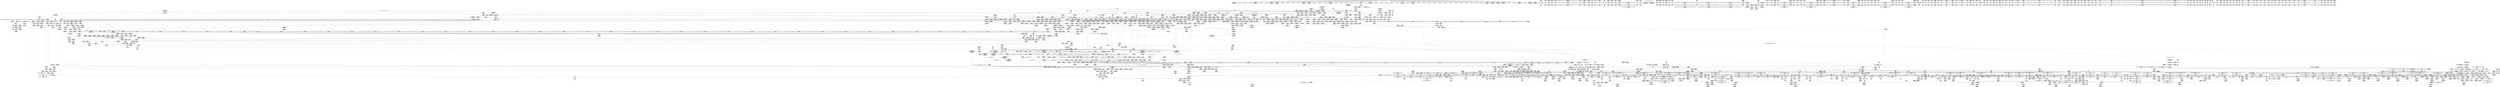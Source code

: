 digraph {
	CE0x513b0e0 [shape=record,shape=Mrecord,label="{CE0x513b0e0|i64*_getelementptr_inbounds_(_19_x_i64_,_19_x_i64_*___llvm_gcov_ctr4846,_i64_0,_i64_15)|*Constant*|*SummSink*}"]
	CE0x4450d90 [shape=record,shape=Mrecord,label="{CE0x4450d90|__fswab16:conv1|include/uapi/linux/swab.h,53|*SummSink*}"]
	CE0x5fc8200 [shape=record,shape=Mrecord,label="{CE0x5fc8200|tomoyo_inet_entry:tmp12|security/tomoyo/network.c,473|*SummSink*}"]
	CE0x452f3f0 [shape=record,shape=Mrecord,label="{CE0x452f3f0|_call_void_mcount()_#3}"]
	CE0x43e7170 [shape=record,shape=Mrecord,label="{CE0x43e7170|COLLAPSED:_GCMRE___llvm_gcov_ctr2253_internal_global_2_x_i64_zeroinitializer:_elem_0:default:}"]
	CE0x4236ec0 [shape=record,shape=Mrecord,label="{CE0x4236ec0|tomoyo_audit_inet_log:conv|security/tomoyo/network.c,389|*SummSource*}"]
	CE0x6151190 [shape=record,shape=Mrecord,label="{CE0x6151190|i64_16|*Constant*|*SummSink*}"]
	CE0x435dca0 [shape=record,shape=Mrecord,label="{CE0x435dca0|tomoyo_print_ipv6:min_ip|Function::tomoyo_print_ipv6&Arg::min_ip::|*SummSource*}"]
	CE0x4fe0b70 [shape=record,shape=Mrecord,label="{CE0x4fe0b70|tomoyo_check_inet_address:tmp18|security/tomoyo/network.c,517|*SummSink*}"]
	CE0x5107ce0 [shape=record,shape=Mrecord,label="{CE0x5107ce0|tomoyo_check_inet_address:protocol|security/tomoyo/network.c,527|*SummSink*}"]
	CE0x5dbcc50 [shape=record,shape=Mrecord,label="{CE0x5dbcc50|i64_2|*Constant*|*SummSink*}"]
	CE0x604b200 [shape=record,shape=Mrecord,label="{CE0x604b200|tomoyo_get_mode:tmp19|security/tomoyo/util.c,985|*SummSink*}"]
	CE0x45a44b0 [shape=record,shape=Mrecord,label="{CE0x45a44b0|tomoyo_print_ipv6:tmp5|security/tomoyo/network.c,111}"]
	CE0x4212b20 [shape=record,shape=Mrecord,label="{CE0x4212b20|tomoyo_read_lock16:tmp2|*SummSource*}"]
	CE0x43ba140 [shape=record,shape=Mrecord,label="{CE0x43ba140|tomoyo_get_mode:if.end}"]
	CE0x7925990 [shape=record,shape=Mrecord,label="{CE0x7925990|tomoyo_domain:tmp10|security/tomoyo/common.h,1205}"]
	CE0x505be70 [shape=record,shape=Mrecord,label="{CE0x505be70|tomoyo_audit_net_log:tmp1|*SummSink*}"]
	CE0x5d72380 [shape=record,shape=Mrecord,label="{CE0x5d72380|tomoyo_check_inet_address:tmp40|security/tomoyo/network.c,532}"]
	CE0x7785d80 [shape=record,shape=Mrecord,label="{CE0x7785d80|i32_1|*Constant*}"]
	CE0x77cc540 [shape=record,shape=Mrecord,label="{CE0x77cc540|GLOBAL:__srcu_read_unlock|*Constant*|*SummSource*}"]
	CE0x43ceb90 [shape=record,shape=Mrecord,label="{CE0x43ceb90|0:_i8,_array:_GCRE_tomoyo_index2category_constant_39_x_i8_c_00_00_00_00_00_00_00_00_00_00_00_00_00_00_00_00_00_00_00_00_00_00_00_01_01_01_01_01_01_01_01_01_01_01_01_01_01_01_02_,_align_16:_elem_10::|security/tomoyo/util.c,983}"]
	CE0x6128da0 [shape=record,shape=Mrecord,label="{CE0x6128da0|tomoyo_init_request_info:tmp12|security/tomoyo/util.c,1010|*SummSource*}"]
	CE0x456d9c0 [shape=record,shape=Mrecord,label="{CE0x456d9c0|tomoyo_inet_entry:tmp11|security/tomoyo/network.c,473|*SummSink*}"]
	CE0x5077ea0 [shape=record,shape=Mrecord,label="{CE0x5077ea0|i64*_getelementptr_inbounds_(_19_x_i64_,_19_x_i64_*___llvm_gcov_ctr4846,_i64_0,_i64_7)|*Constant*|*SummSink*}"]
	CE0x5e86590 [shape=record,shape=Mrecord,label="{CE0x5e86590|tomoyo_domain:do.body|*SummSource*}"]
	CE0x5e11ed0 [shape=record,shape=Mrecord,label="{CE0x5e11ed0|i64_0|*Constant*}"]
	CE0x6014520 [shape=record,shape=Mrecord,label="{CE0x6014520|rcu_lock_release21:indirectgoto}"]
	CE0x43645d0 [shape=record,shape=Mrecord,label="{CE0x43645d0|tomoyo_audit_inet_log:inet_network15|security/tomoyo/network.c,393|*SummSink*}"]
	CE0x4fdeca0 [shape=record,shape=Mrecord,label="{CE0x4fdeca0|tomoyo_check_inet_address:tmp2|*LoadInst*|security/tomoyo/network.c,507}"]
	CE0x5096210 [shape=record,shape=Mrecord,label="{CE0x5096210|_call_void_lock_acquire(%struct.lockdep_map*_%map,_i32_0,_i32_0,_i32_2,_i32_0,_%struct.lockdep_map*_null,_i64_ptrtoint_(i8*_blockaddress(_rcu_lock_acquire18,_%__here)_to_i64))_#9,_!dbg_!38907|include/linux/rcupdate.h,418|*SummSource*}"]
	CE0x43a0a50 [shape=record,shape=Mrecord,label="{CE0x43a0a50|i64*_getelementptr_inbounds_(_12_x_i64_,_12_x_i64_*___llvm_gcov_ctr31133,_i64_0,_i64_0)|*Constant*|*SummSink*}"]
	CE0x5e055b0 [shape=record,shape=Mrecord,label="{CE0x5e055b0|i64*_getelementptr_inbounds_(_19_x_i64_,_19_x_i64_*___llvm_gcov_ctr4846,_i64_0,_i64_17)|*Constant*|*SummSource*}"]
	CE0x7925560 [shape=record,shape=Mrecord,label="{CE0x7925560|tomoyo_get_mode:tmp12|security/tomoyo/util.c,982}"]
	CE0x4f9aaf0 [shape=record,shape=Mrecord,label="{CE0x4f9aaf0|VOIDTB_TE:_CE_6392,6400_|*MultipleSource*|security/tomoyo/util.c,1010|Function::tomoyo_get_mode&Arg::ns::}"]
	CE0x5f54900 [shape=record,shape=Mrecord,label="{CE0x5f54900|i64*_getelementptr_inbounds_(_11_x_i64_,_11_x_i64_*___llvm_gcov_ctr5229,_i64_0,_i64_0)|*Constant*|*SummSink*}"]
	CE0x60ba050 [shape=record,shape=Mrecord,label="{CE0x60ba050|rcu_lock_release21:tmp3|*SummSink*}"]
	CE0x43a7c40 [shape=record,shape=Mrecord,label="{CE0x43a7c40|i64*_getelementptr_inbounds_(_2_x_i64_,_2_x_i64_*___llvm_gcov_ctr2253,_i64_0,_i64_0)|*Constant*}"]
	CE0x44bab80 [shape=record,shape=Mrecord,label="{CE0x44bab80|srcu_read_lock17:sp|Function::srcu_read_lock17&Arg::sp::|*SummSink*}"]
	CE0x5dc6010 [shape=record,shape=Mrecord,label="{CE0x5dc6010|tomoyo_audit_inet_log:tmp11|security/tomoyo/network.c,385|*SummSource*}"]
	CE0x5f97b20 [shape=record,shape=Mrecord,label="{CE0x5f97b20|tomoyo_inet_entry:bb}"]
	CE0x45aed60 [shape=record,shape=Mrecord,label="{CE0x45aed60|GLOBAL:__llvm_gcov_indirect_counter_increment10|*Constant*|*SummSource*}"]
	CE0x7896fa0 [shape=record,shape=Mrecord,label="{CE0x7896fa0|GLOBAL:rcu_lock_acquire18|*Constant*|*SummSink*}"]
	CE0x4470b20 [shape=record,shape=Mrecord,label="{CE0x4470b20|tomoyo_inet_entry:tmp5|security/tomoyo/network.c,471|*SummSource*}"]
	CE0x4fd03b0 [shape=record,shape=Mrecord,label="{CE0x4fd03b0|rcu_lock_acquire18:bb|*SummSink*}"]
	CE0x7a053e0 [shape=record,shape=Mrecord,label="{CE0x7a053e0|i64_4|*Constant*}"]
	CE0x789a520 [shape=record,shape=Mrecord,label="{CE0x789a520|GLOBAL:__llvm_gcov_indirect_counter_increment10|*Constant*|*SummSink*}"]
	CE0x516dfd0 [shape=record,shape=Mrecord,label="{CE0x516dfd0|tomoyo_domain:tmp3|*SummSink*}"]
	CE0x61d38b0 [shape=record,shape=Mrecord,label="{CE0x61d38b0|i64*_getelementptr_inbounds_(_2_x_i64_,_2_x_i64_*___llvm_gcov_ctr53148,_i64_0,_i64_1)|*Constant*|*SummSink*}"]
	CE0x5dbd350 [shape=record,shape=Mrecord,label="{CE0x5dbd350|i64*_getelementptr_inbounds_(_11_x_i64_,_11_x_i64_*___llvm_gcov_ctr5229,_i64_0,_i64_5)|*Constant*}"]
	CE0x62becd0 [shape=record,shape=Mrecord,label="{CE0x62becd0|tomoyo_check_inet_address:cmp14|security/tomoyo/network.c,527}"]
	CE0x7896ea0 [shape=record,shape=Mrecord,label="{CE0x7896ea0|rcu_lock_acquire18:entry}"]
	CE0x62bf110 [shape=record,shape=Mrecord,label="{CE0x62bf110|__llvm_gcov_indirect_counter_increment10:counter}"]
	CE0x7893e80 [shape=record,shape=Mrecord,label="{CE0x7893e80|__llvm_gcov_indirect_counter_increment10:entry|*SummSource*}"]
	CE0x62ef240 [shape=record,shape=Mrecord,label="{CE0x62ef240|tomoyo_inet_entry:address19|security/tomoyo/network.c,479}"]
	CE0x7830a20 [shape=record,shape=Mrecord,label="{CE0x7830a20|tomoyo_inet_entry:tmp31|security/tomoyo/network.c,488|*SummSink*}"]
	CE0x456d5b0 [shape=record,shape=Mrecord,label="{CE0x456d5b0|tomoyo_read_lock16:tmp1}"]
	CE0x4fbdd70 [shape=record,shape=Mrecord,label="{CE0x4fbdd70|tomoyo_check_inet_address:tmp24|security/tomoyo/network.c,520|*SummSink*}"]
	CE0x4f87f30 [shape=record,shape=Mrecord,label="{CE0x4f87f30|tomoyo_audit_inet_log:address1|security/tomoyo/network.c,382|*SummSink*}"]
	CE0x513bae0 [shape=record,shape=Mrecord,label="{CE0x513bae0|__fswab16:entry}"]
	CE0x5e19190 [shape=record,shape=Mrecord,label="{CE0x5e19190|i64_0|*Constant*}"]
	CE0x7906140 [shape=record,shape=Mrecord,label="{CE0x7906140|GLOBAL:tomoyo_print_ipv4|*Constant*|*SummSink*}"]
	CE0x791f510 [shape=record,shape=Mrecord,label="{CE0x791f510|tomoyo_domain:land.lhs.true2}"]
	CE0x618eb10 [shape=record,shape=Mrecord,label="{CE0x618eb10|tomoyo_init_request_info:tmp13|*LoadInst*|security/tomoyo/util.c,1011}"]
	CE0x79ee470 [shape=record,shape=Mrecord,label="{CE0x79ee470|GLOBAL:__llvm_gcov_ctr4846|Global_var:__llvm_gcov_ctr4846}"]
	CE0x604b350 [shape=record,shape=Mrecord,label="{CE0x604b350|tomoyo_get_mode:tmp20|security/tomoyo/util.c,985}"]
	CE0x7a643c0 [shape=record,shape=Mrecord,label="{CE0x7a643c0|tomoyo_inet_entry:land.lhs.true|*SummSink*}"]
	CE0x5304080 [shape=record,shape=Mrecord,label="{CE0x5304080|_ret_void,_!dbg_!38912|security/tomoyo/network.c,112|*SummSource*}"]
	CE0x636ec70 [shape=record,shape=Mrecord,label="{CE0x636ec70|tomoyo_inet_entry:tmp21|security/tomoyo/network.c,482|*SummSink*}"]
	CE0x614b090 [shape=record,shape=Mrecord,label="{CE0x614b090|tomoyo_get_mode:index|Function::tomoyo_get_mode&Arg::index::|*SummSource*}"]
	CE0x45a4000 [shape=record,shape=Mrecord,label="{CE0x45a4000|tomoyo_get_mode:tmp2|security/tomoyo/util.c,978}"]
	CE0x79146e0 [shape=record,shape=Mrecord,label="{CE0x79146e0|tomoyo_print_ipv4:buffer|Function::tomoyo_print_ipv4&Arg::buffer::}"]
	CE0x5e69800 [shape=record,shape=Mrecord,label="{CE0x5e69800|tomoyo_domain:call3|security/tomoyo/common.h,1205|*SummSink*}"]
	CE0x5e996e0 [shape=record,shape=Mrecord,label="{CE0x5e996e0|128:_i8*,_1208:_%struct.file*,_:_CMRE_8,16_|*MultipleSource*|security/tomoyo/common.h,1205|security/tomoyo/common.h,1205}"]
	CE0x79140a0 [shape=record,shape=Mrecord,label="{CE0x79140a0|tomoyo_print_ipv4:entry|*SummSink*}"]
	CE0x6280400 [shape=record,shape=Mrecord,label="{CE0x6280400|tomoyo_inet_entry:protocol6|security/tomoyo/network.c,476|*SummSink*}"]
	CE0x4159030 [shape=record,shape=Mrecord,label="{CE0x4159030|tomoyo_init_request_info:if.then|*SummSource*}"]
	CE0x7842090 [shape=record,shape=Mrecord,label="{CE0x7842090|i32_22|*Constant*|*SummSink*}"]
	CE0x504c490 [shape=record,shape=Mrecord,label="{CE0x504c490|tomoyo_check_inet_address:tmp23|security/tomoyo/network.c,521|*SummSink*}"]
	CE0x5deeda0 [shape=record,shape=Mrecord,label="{CE0x5deeda0|tomoyo_init_request_info:r|Function::tomoyo_init_request_info&Arg::r::|*SummSource*}"]
	CE0x62040c0 [shape=record,shape=Mrecord,label="{CE0x62040c0|24:_i32*,_32:_i16,_34:_i8,_35:_i8,_36:_i8,_72:_i8,_:_SCMRE_52,53_}"]
	CE0x78c0d10 [shape=record,shape=Mrecord,label="{CE0x78c0d10|0:_i8,_1:_i8,_8:_i16,_16:_i32*,_24:_i8,_:_CMR_32,40_|*MultipleSource*|Function::tomoyo_check_inet_address&Arg::address::|security/tomoyo/network.c,505}"]
	CE0x5004950 [shape=record,shape=Mrecord,label="{CE0x5004950|i8_1|*Constant*}"]
	CE0x6023640 [shape=record,shape=Mrecord,label="{CE0x6023640|tomoyo_get_mode:cmp|security/tomoyo/util.c,982}"]
	CE0x7914870 [shape=record,shape=Mrecord,label="{CE0x7914870|tomoyo_print_ipv4:buffer|Function::tomoyo_print_ipv4&Arg::buffer::|*SummSink*}"]
	CE0x4455250 [shape=record,shape=Mrecord,label="{CE0x4455250|tomoyo_read_unlock19:tmp3}"]
	CE0x61ac7c0 [shape=record,shape=Mrecord,label="{CE0x61ac7c0|tomoyo_domain:do.body|*SummSink*}"]
	CE0x61b1d80 [shape=record,shape=Mrecord,label="{CE0x61b1d80|128:_i8*,_1208:_%struct.file*,_:_CMRE_22,23_}"]
	CE0x5e12220 [shape=record,shape=Mrecord,label="{CE0x5e12220|tomoyo_init_request_info:tmp6|security/tomoyo/util.c,1004|*SummSink*}"]
	CE0x4229010 [shape=record,shape=Mrecord,label="{CE0x4229010|tomoyo_domain:tmp21|security/tomoyo/common.h,1205}"]
	CE0x528a730 [shape=record,shape=Mrecord,label="{CE0x528a730|_ret_i32_%call17,_!dbg_!38941|security/tomoyo/network.c,394}"]
	CE0x42c32d0 [shape=record,shape=Mrecord,label="{CE0x42c32d0|tomoyo_audit_inet_log:param8|security/tomoyo/network.c,391|*SummSource*}"]
	CE0x5022f80 [shape=record,shape=Mrecord,label="{CE0x5022f80|tomoyo_check_inet_address:u6_addr8|security/tomoyo/network.c,513|*SummSink*}"]
	CE0x4f155e0 [shape=record,shape=Mrecord,label="{CE0x4f155e0|tomoyo_check_inet_address:tmp9|security/tomoyo/network.c,511|*SummSource*}"]
	CE0x789a7c0 [shape=record,shape=Mrecord,label="{CE0x789a7c0|tomoyo_check_inet_address:tmp12|security/tomoyo/network.c,512|*SummSink*}"]
	CE0x6204260 [shape=record,shape=Mrecord,label="{CE0x6204260|24:_i32*,_32:_i16,_34:_i8,_35:_i8,_36:_i8,_72:_i8,_:_SCMRE_53,54_}"]
	CE0x4428120 [shape=record,shape=Mrecord,label="{CE0x4428120|i64*_getelementptr_inbounds_(_4_x_i64_,_4_x_i64_*___llvm_gcov_ctr4137,_i64_0,_i64_2)|*Constant*}"]
	CE0x62126b0 [shape=record,shape=Mrecord,label="{CE0x62126b0|24:_i32*,_32:_i16,_34:_i8,_35:_i8,_36:_i8,_72:_i8,_:_SCMRE_75,76_|*MultipleSource*|security/tomoyo/network.c, 469|security/tomoyo/network.c,469|Function::tomoyo_init_request_info&Arg::r::|security/tomoyo/network.c,475}"]
	CE0x4159120 [shape=record,shape=Mrecord,label="{CE0x4159120|tomoyo_init_request_info:if.then|*SummSink*}"]
	CE0x79fcfa0 [shape=record,shape=Mrecord,label="{CE0x79fcfa0|GLOBAL:lock_release|*Constant*|*SummSink*}"]
	CE0x4fcd160 [shape=record,shape=Mrecord,label="{CE0x4fcd160|128:_i8*,_1208:_%struct.file*,_:_CMRE_41,42_}"]
	CE0x4f3ee10 [shape=record,shape=Mrecord,label="{CE0x4f3ee10|rcu_lock_acquire18:tmp6|*SummSink*}"]
	CE0x43a7ff0 [shape=record,shape=Mrecord,label="{CE0x43a7ff0|GLOBAL:tomoyo_policy_loaded|Global_var:tomoyo_policy_loaded|*SummSource*}"]
	CE0x4258cd0 [shape=record,shape=Mrecord,label="{CE0x4258cd0|tomoyo_audit_inet_log:arraydecay5|security/tomoyo/network.c,389}"]
	"CONST[source:1(input),value:2(dynamic)][purpose:{object}][SrcIdx:0]"
	CE0x5fc89b0 [shape=record,shape=Mrecord,label="{CE0x5fc89b0|24:_i32*,_32:_i16,_34:_i8,_35:_i8,_36:_i8,_72:_i8,_:_SCMRE_24,25_}"]
	CE0x5246bd0 [shape=record,shape=Mrecord,label="{CE0x5246bd0|GLOBAL:tomoyo_inet_entry|*Constant*|*SummSource*}"]
	CE0x5e35fd0 [shape=record,shape=Mrecord,label="{CE0x5e35fd0|tomoyo_inet_entry:tmp14|security/tomoyo/network.c,475|*SummSink*}"]
	CE0x4212b90 [shape=record,shape=Mrecord,label="{CE0x4212b90|tomoyo_read_lock16:tmp2|*SummSink*}"]
	CE0x43ce4c0 [shape=record,shape=Mrecord,label="{CE0x43ce4c0|_call_void_mcount()_#3|*SummSink*}"]
	CE0x42e2a40 [shape=record,shape=Mrecord,label="{CE0x42e2a40|GLOBAL:tomoyo_profile|*Constant*|*SummSource*}"]
	CE0x788e060 [shape=record,shape=Mrecord,label="{CE0x788e060|tomoyo_audit_net_log:tmp5|security/tomoyo/network.c,368}"]
	CE0x4fcd020 [shape=record,shape=Mrecord,label="{CE0x4fcd020|128:_i8*,_1208:_%struct.file*,_:_CMRE_40,41_}"]
	CE0x778f520 [shape=record,shape=Mrecord,label="{CE0x778f520|srcu_read_lock17:bb|*SummSource*}"]
	CE0x43e7800 [shape=record,shape=Mrecord,label="{CE0x43e7800|i32_6|*Constant*|*SummSource*}"]
	CE0x4f002a0 [shape=record,shape=Mrecord,label="{CE0x4f002a0|i32_3|*Constant*}"]
	CE0x5155390 [shape=record,shape=Mrecord,label="{CE0x5155390|i64_0|*Constant*|*SummSink*}"]
	CE0x43c0560 [shape=record,shape=Mrecord,label="{CE0x43c0560|tomoyo_check_inet_address:call|security/tomoyo/network.c,528}"]
	CE0x5ffaff0 [shape=record,shape=Mrecord,label="{CE0x5ffaff0|tomoyo_domain:tmp11|security/tomoyo/common.h,1205|*SummSource*}"]
	CE0x7a397f0 [shape=record,shape=Mrecord,label="{CE0x7a397f0|tomoyo_init_request_info:bb|*SummSink*}"]
	CE0x7796b10 [shape=record,shape=Mrecord,label="{CE0x7796b10|0:_i8*,_array:_GCRE_tomoyo_socket_keyword_external_constant_4_x_i8*_:_elem_2::|security/tomoyo/network.c,368}"]
	CE0x60f6130 [shape=record,shape=Mrecord,label="{CE0x60f6130|i1_true|*Constant*}"]
	CE0x4f3ee80 [shape=record,shape=Mrecord,label="{CE0x4f3ee80|rcu_lock_acquire18:tmp7}"]
	CE0x43644a0 [shape=record,shape=Mrecord,label="{CE0x43644a0|tomoyo_audit_inet_log:inet_network15|security/tomoyo/network.c,393|*SummSource*}"]
	CE0x45af3f0 [shape=record,shape=Mrecord,label="{CE0x45af3f0|_ret_void|*SummSource*}"]
	CE0x5d9a1c0 [shape=record,shape=Mrecord,label="{CE0x5d9a1c0|__fswab16:and|include/uapi/linux/swab.h,53}"]
	CE0x5d81a80 [shape=record,shape=Mrecord,label="{CE0x5d81a80|%struct.lockdep_map*_null|*Constant*|*SummSource*}"]
	CE0x77b94d0 [shape=record,shape=Mrecord,label="{CE0x77b94d0|tomoyo_inet_entry:tmp26|security/tomoyo/network.c,484|*SummSink*}"]
	CE0x41591d0 [shape=record,shape=Mrecord,label="{CE0x41591d0|i64*_getelementptr_inbounds_(_5_x_i64_,_5_x_i64_*___llvm_gcov_ctr32134,_i64_0,_i64_0)|*Constant*}"]
	CE0x7785aa0 [shape=record,shape=Mrecord,label="{CE0x7785aa0|tomoyo_audit_inet_log:tmp1|*SummSink*}"]
	CE0x7755730 [shape=record,shape=Mrecord,label="{CE0x7755730|tomoyo_inet_entry:cmp28|security/tomoyo/network.c,484|*SummSink*}"]
	CE0x43c61a0 [shape=record,shape=Mrecord,label="{CE0x43c61a0|tomoyo_audit_net_log:operation|Function::tomoyo_audit_net_log&Arg::operation::|*SummSource*}"]
	CE0x7a401a0 [shape=record,shape=Mrecord,label="{CE0x7a401a0|i64**_getelementptr_inbounds_(_3_x_i64*_,_3_x_i64*_*___llvm_gcda_edge_table49,_i64_0,_i64_1)|*Constant*|*SummSink*}"]
	CE0x77c9270 [shape=record,shape=Mrecord,label="{CE0x77c9270|tomoyo_domain:tmp22|security/tomoyo/common.h,1205}"]
	CE0x7890b60 [shape=record,shape=Mrecord,label="{CE0x7890b60|tomoyo_print_ipv6:buffer|Function::tomoyo_print_ipv6&Arg::buffer::|*SummSource*}"]
	CE0x60b9e50 [shape=record,shape=Mrecord,label="{CE0x60b9e50|rcu_lock_release21:tmp3}"]
	CE0x607b890 [shape=record,shape=Mrecord,label="{CE0x607b890|tomoyo_get_mode:tmp14|security/tomoyo/util.c,983}"]
	CE0x5e53ac0 [shape=record,shape=Mrecord,label="{CE0x5e53ac0|tomoyo_print_ipv4:buffer_len|Function::tomoyo_print_ipv4&Arg::buffer_len::|*SummSource*}"]
	CE0x613e3f0 [shape=record,shape=Mrecord,label="{CE0x613e3f0|COLLAPSED:_GCMRE___llvm_gcov_ctr54147_internal_global_11_x_i64_zeroinitializer:_elem_0:default:}"]
	CE0x43c9680 [shape=record,shape=Mrecord,label="{CE0x43c9680|tomoyo_audit_net_log:r|Function::tomoyo_audit_net_log&Arg::r::|*SummSink*}"]
	CE0x4158af0 [shape=record,shape=Mrecord,label="{CE0x4158af0|tomoyo_inet_entry:tmp1|*SummSink*}"]
	CE0x7aa4320 [shape=record,shape=Mrecord,label="{CE0x7aa4320|__llvm_gcov_indirect_counter_increment10:bb|*SummSink*}"]
	CE0x516e250 [shape=record,shape=Mrecord,label="{CE0x516e250|_call_void_mcount()_#3}"]
	CE0x6393680 [shape=record,shape=Mrecord,label="{CE0x6393680|GLOBAL:tomoyo_audit_inet_log|*Constant*}"]
	CE0x5fbb5c0 [shape=record,shape=Mrecord,label="{CE0x5fbb5c0|COLLAPSED:_GCMRE___llvm_gcov_ctr4533_internal_global_2_x_i64_zeroinitializer:_elem_0:default:}"]
	CE0x4352190 [shape=record,shape=Mrecord,label="{CE0x4352190|i64_1|*Constant*}"]
	CE0x791eff0 [shape=record,shape=Mrecord,label="{CE0x791eff0|i64*_getelementptr_inbounds_(_11_x_i64_,_11_x_i64_*___llvm_gcov_ctr54147,_i64_0,_i64_9)|*Constant*}"]
	CE0x43e0bd0 [shape=record,shape=Mrecord,label="{CE0x43e0bd0|tomoyo_get_mode:arrayidx4|security/tomoyo/util.c,983|*SummSink*}"]
	CE0x61518c0 [shape=record,shape=Mrecord,label="{CE0x61518c0|tomoyo_check_inet_address:cmp6|security/tomoyo/network.c,517|*SummSource*}"]
	CE0x5eee1b0 [shape=record,shape=Mrecord,label="{CE0x5eee1b0|tomoyo_init_request_info:tmp5|security/tomoyo/util.c,1004}"]
	CE0x5155170 [shape=record,shape=Mrecord,label="{CE0x5155170|_call_void_mcount()_#3|*SummSink*}"]
	CE0x5df0590 [shape=record,shape=Mrecord,label="{CE0x5df0590|tomoyo_init_request_info:domain.addr.0|*SummSink*}"]
	CE0x5ea4cb0 [shape=record,shape=Mrecord,label="{CE0x5ea4cb0|0:_i8,_array:_GCRE_tomoyo_index2category_constant_39_x_i8_c_00_00_00_00_00_00_00_00_00_00_00_00_00_00_00_00_00_00_00_00_00_00_00_01_01_01_01_01_01_01_01_01_01_01_01_01_01_01_02_,_align_16:_elem_28::|security/tomoyo/util.c,983}"]
	CE0x7aa5800 [shape=record,shape=Mrecord,label="{CE0x7aa5800|tomoyo_check_inet_address:address2|security/tomoyo/network.c,512|*SummSink*}"]
	CE0x4f9ade0 [shape=record,shape=Mrecord,label="{CE0x4f9ade0|tomoyo_print_ipv4:tmp4|security/tomoyo/network.c,93}"]
	CE0x61d33e0 [shape=record,shape=Mrecord,label="{CE0x61d33e0|_call_void_mcount()_#3|*SummSource*}"]
	CE0x60febd0 [shape=record,shape=Mrecord,label="{CE0x60febd0|tomoyo_init_request_info:mode|security/tomoyo/util.c,1010|*SummSink*}"]
	CE0x45209e0 [shape=record,shape=Mrecord,label="{CE0x45209e0|tomoyo_inet_entry:conv|security/tomoyo/network.c,473}"]
	CE0x5d8c8e0 [shape=record,shape=Mrecord,label="{CE0x5d8c8e0|tomoyo_read_lock16:tmp|*SummSink*}"]
	CE0x7875880 [shape=record,shape=Mrecord,label="{CE0x7875880|tomoyo_check_inet_address:inet|security/tomoyo/network.c,505|*SummSource*}"]
	CE0x7a592f0 [shape=record,shape=Mrecord,label="{CE0x7a592f0|tomoyo_print_ipv4:tmp2}"]
	CE0x4261270 [shape=record,shape=Mrecord,label="{CE0x4261270|_call_void_rcu_lock_acquire18(%struct.lockdep_map*_%dep_map)_#9,_!dbg_!38906|include/linux/srcu.h,222}"]
	CE0x61c3420 [shape=record,shape=Mrecord,label="{CE0x61c3420|tomoyo_get_mode:default_config|security/tomoyo/util.c,986|*SummSource*}"]
	CE0x5e361d0 [shape=record,shape=Mrecord,label="{CE0x5e361d0|tomoyo_inet_entry:tmp15|security/tomoyo/network.c,475}"]
	CE0x4fe5ff0 [shape=record,shape=Mrecord,label="{CE0x4fe5ff0|__fswab16:tmp2}"]
	CE0x7843df0 [shape=record,shape=Mrecord,label="{CE0x7843df0|COLLAPSED:_GCMRE___llvm_gcov_ctr4038_internal_global_2_x_i64_zeroinitializer:_elem_0:default:}"]
	CE0x50f5c90 [shape=record,shape=Mrecord,label="{CE0x50f5c90|rcu_lock_acquire18:__here|*SummSource*}"]
	CE0x5dc6510 [shape=record,shape=Mrecord,label="{CE0x5dc6510|tomoyo_init_request_info:entry|*SummSink*}"]
	CE0x7888120 [shape=record,shape=Mrecord,label="{CE0x7888120|rcu_lock_release21:tmp2|*SummSink*}"]
	CE0x60ba500 [shape=record,shape=Mrecord,label="{CE0x60ba500|i64*_getelementptr_inbounds_(_4_x_i64_,_4_x_i64_*___llvm_gcov_ctr4137,_i64_0,_i64_0)|*Constant*}"]
	CE0x60ba570 [shape=record,shape=Mrecord,label="{CE0x60ba570|i64*_getelementptr_inbounds_(_4_x_i64_,_4_x_i64_*___llvm_gcov_ctr4137,_i64_0,_i64_0)|*Constant*|*SummSource*}"]
	CE0x6139350 [shape=record,shape=Mrecord,label="{CE0x6139350|128:_i8*,_1208:_%struct.file*,_:_CMRE_136,144_|*MultipleSource*|security/tomoyo/common.h,1205|security/tomoyo/common.h,1205}"]
	CE0x528ada0 [shape=record,shape=Mrecord,label="{CE0x528ada0|i64_8|*Constant*}"]
	CE0x781e910 [shape=record,shape=Mrecord,label="{CE0x781e910|tomoyo_read_unlock19:entry|*SummSink*}"]
	CE0x77b7840 [shape=record,shape=Mrecord,label="{CE0x77b7840|tomoyo_inet_entry:tmp23|security/tomoyo/network.c,484}"]
	CE0x4242a10 [shape=record,shape=Mrecord,label="{CE0x4242a10|tomoyo_audit_inet_log:add.ptr|security/tomoyo/network.c,390|*SummSource*}"]
	CE0x42612e0 [shape=record,shape=Mrecord,label="{CE0x42612e0|srcu_read_lock17:dep_map|include/linux/srcu.h,222|*SummSink*}"]
	CE0x4fbc250 [shape=record,shape=Mrecord,label="{CE0x4fbc250|i8_1|*Constant*|*SummSink*}"]
	CE0x77daf20 [shape=record,shape=Mrecord,label="{CE0x77daf20|tomoyo_inet_entry:tmp28|security/tomoyo/network.c,485|*SummSource*}"]
	CE0x60f5780 [shape=record,shape=Mrecord,label="{CE0x60f5780|tomoyo_get_mode:conv|security/tomoyo/util.c,982|*SummSink*}"]
	CE0x428fda0 [shape=record,shape=Mrecord,label="{CE0x428fda0|tomoyo_check_inet_address:sin_port|security/tomoyo/network.c,522|*SummSink*}"]
	CE0x43ce190 [shape=record,shape=Mrecord,label="{CE0x43ce190|VOIDTB_TE:_CE_0,2048_|*MultipleSource*|security/tomoyo/util.c,1010|Function::tomoyo_get_mode&Arg::ns::}"]
	CE0x5077e30 [shape=record,shape=Mrecord,label="{CE0x5077e30|i64*_getelementptr_inbounds_(_19_x_i64_,_19_x_i64_*___llvm_gcov_ctr4846,_i64_0,_i64_7)|*Constant*|*SummSource*}"]
	CE0x4f735c0 [shape=record,shape=Mrecord,label="{CE0x4f735c0|tomoyo_check_inet_address:tmp21|security/tomoyo/network.c,519}"]
	CE0x61fb9e0 [shape=record,shape=Mrecord,label="{CE0x61fb9e0|i32_3|*Constant*}"]
	CE0x5e94060 [shape=record,shape=Mrecord,label="{CE0x5e94060|0:_i8,_array:_GCRE_tomoyo_index2category_constant_39_x_i8_c_00_00_00_00_00_00_00_00_00_00_00_00_00_00_00_00_00_00_00_00_00_00_00_01_01_01_01_01_01_01_01_01_01_01_01_01_01_01_02_,_align_16:_elem_23::|security/tomoyo/util.c,983}"]
	CE0x78f10e0 [shape=record,shape=Mrecord,label="{CE0x78f10e0|tomoyo_check_inet_address:conv|security/tomoyo/network.c,507|*SummSink*}"]
	CE0x43ce8e0 [shape=record,shape=Mrecord,label="{CE0x43ce8e0|0:_i8,_array:_GCRE_tomoyo_index2category_constant_39_x_i8_c_00_00_00_00_00_00_00_00_00_00_00_00_00_00_00_00_00_00_00_00_00_00_00_01_01_01_01_01_01_01_01_01_01_01_01_01_01_01_02_,_align_16:_elem_9::|security/tomoyo/util.c,983}"]
	CE0x4f48180 [shape=record,shape=Mrecord,label="{CE0x4f48180|tomoyo_check_inet_address:tmp22|security/tomoyo/network.c,519|*SummSource*}"]
	CE0x78ce100 [shape=record,shape=Mrecord,label="{CE0x78ce100|rcu_lock_acquire18:tmp3|*SummSink*}"]
	CE0x77c9450 [shape=record,shape=Mrecord,label="{CE0x77c9450|tomoyo_domain:tmp22|security/tomoyo/common.h,1205|*SummSource*}"]
	CE0x5e123c0 [shape=record,shape=Mrecord,label="{CE0x5e123c0|i64*_getelementptr_inbounds_(_5_x_i64_,_5_x_i64_*___llvm_gcov_ctr32134,_i64_0,_i64_3)|*Constant*}"]
	CE0x607bc50 [shape=record,shape=Mrecord,label="{CE0x607bc50|tomoyo_domain:tmp10|security/tomoyo/common.h,1205|*SummSource*}"]
	CE0x504bc30 [shape=record,shape=Mrecord,label="{CE0x504bc30|i64*_getelementptr_inbounds_(_5_x_i64_,_5_x_i64_*___llvm_gcov_ctr32134,_i64_0,_i64_0)|*Constant*|*SummSink*}"]
	CE0x6023dc0 [shape=record,shape=Mrecord,label="{CE0x6023dc0|tomoyo_get_mode:tmp2|security/tomoyo/util.c,978|*SummSource*}"]
	CE0x5049ea0 [shape=record,shape=Mrecord,label="{CE0x5049ea0|128:_i8*,_1208:_%struct.file*,_:_CMRE_30,31_}"]
	CE0x4f76ec0 [shape=record,shape=Mrecord,label="{CE0x4f76ec0|tomoyo_init_request_info:tmp4|security/tomoyo/util.c,1004}"]
	CE0x45a3a00 [shape=record,shape=Mrecord,label="{CE0x45a3a00|tomoyo_domain:tmp|*SummSink*}"]
	CE0x77b90d0 [shape=record,shape=Mrecord,label="{CE0x77b90d0|tomoyo_inet_entry:tmp25|security/tomoyo/network.c,484|*SummSink*}"]
	CE0x504a3a0 [shape=record,shape=Mrecord,label="{CE0x504a3a0|128:_i8*,_1208:_%struct.file*,_:_CMRE_34,35_}"]
	CE0x4470700 [shape=record,shape=Mrecord,label="{CE0x4470700|srcu_read_lock17:entry}"]
	CE0x79fcc10 [shape=record,shape=Mrecord,label="{CE0x79fcc10|GLOBAL:lock_release|*Constant*}"]
	CE0x51210e0 [shape=record,shape=Mrecord,label="{CE0x51210e0|tomoyo_check_inet_address:tmp32|security/tomoyo/network.c,527}"]
	CE0x4ec0070 [shape=record,shape=Mrecord,label="{CE0x4ec0070|tomoyo_inet_entry:tmp7|security/tomoyo/network.c,473|*SummSink*}"]
	CE0x5096e90 [shape=record,shape=Mrecord,label="{CE0x5096e90|0:_i8,_array:_GCRE_tomoyo_index2category_constant_39_x_i8_c_00_00_00_00_00_00_00_00_00_00_00_00_00_00_00_00_00_00_00_00_00_00_00_01_01_01_01_01_01_01_01_01_01_01_01_01_01_01_02_,_align_16:_elem_19::|security/tomoyo/util.c,983}"]
	CE0x7853b90 [shape=record,shape=Mrecord,label="{CE0x7853b90|srcu_read_unlock20:tmp3}"]
	CE0x5154da0 [shape=record,shape=Mrecord,label="{CE0x5154da0|tomoyo_check_inet_address:inet|security/tomoyo/network.c,505|*SummSink*}"]
	CE0x6138db0 [shape=record,shape=Mrecord,label="{CE0x6138db0|128:_i8*,_1208:_%struct.file*,_:_CMRE_112,120_|*MultipleSource*|security/tomoyo/common.h,1205|security/tomoyo/common.h,1205}"]
	CE0x786fba0 [shape=record,shape=Mrecord,label="{CE0x786fba0|tomoyo_print_ipv6:tmp3}"]
	CE0x5004600 [shape=record,shape=Mrecord,label="{CE0x5004600|tomoyo_check_inet_address:is_ipv6|security/tomoyo/network.c,511|*SummSource*}"]
	CE0x61fd450 [shape=record,shape=Mrecord,label="{CE0x61fd450|24:_i32*,_32:_i16,_34:_i8,_35:_i8,_36:_i8,_72:_i8,_:_SCMRE_44,45_}"]
	CE0x614ca50 [shape=record,shape=Mrecord,label="{CE0x614ca50|i32_9|*Constant*|*SummSink*}"]
	CE0x6106cd0 [shape=record,shape=Mrecord,label="{CE0x6106cd0|tomoyo_get_mode:tmp22|security/tomoyo/util.c,986|*SummSource*}"]
	CE0x60c3280 [shape=record,shape=Mrecord,label="{CE0x60c3280|i64*_getelementptr_inbounds_(_2_x_i64_,_2_x_i64_*___llvm_gcov_ctr2154,_i64_0,_i64_0)|*Constant*|*SummSink*}"]
	CE0x43ce5f0 [shape=record,shape=Mrecord,label="{CE0x43ce5f0|tomoyo_print_ipv4:cmp|security/tomoyo/network.c,93}"]
	CE0x6063cd0 [shape=record,shape=Mrecord,label="{CE0x6063cd0|tomoyo_get_mode:tmp8|security/tomoyo/util.c,979|*SummSource*}"]
	CE0x6013940 [shape=record,shape=Mrecord,label="{CE0x6013940|rcu_lock_release21:tmp1|*SummSource*}"]
	CE0x50551f0 [shape=record,shape=Mrecord,label="{CE0x50551f0|tomoyo_audit_net_log:tmp2}"]
	CE0x6064180 [shape=record,shape=Mrecord,label="{CE0x6064180|tomoyo_print_ipv6:tmp5|security/tomoyo/network.c,111|*SummSource*}"]
	CE0x62045a0 [shape=record,shape=Mrecord,label="{CE0x62045a0|24:_i32*,_32:_i16,_34:_i8,_35:_i8,_36:_i8,_72:_i8,_:_SCMRE_55,56_}"]
	CE0x7889c70 [shape=record,shape=Mrecord,label="{CE0x7889c70|tomoyo_get_mode:idxprom|security/tomoyo/util.c,981|*SummSink*}"]
	CE0x614b100 [shape=record,shape=Mrecord,label="{CE0x614b100|tomoyo_get_mode:index|Function::tomoyo_get_mode&Arg::index::|*SummSink*}"]
	CE0x42c49e0 [shape=record,shape=Mrecord,label="{CE0x42c49e0|tomoyo_audit_inet_log:inet_network9|security/tomoyo/network.c,391|*SummSource*}"]
	CE0x45aecf0 [shape=record,shape=Mrecord,label="{CE0x45aecf0|_call_void___llvm_gcov_indirect_counter_increment10(i32*___llvm_gcov_global_state_pred50,_i64**_getelementptr_inbounds_(_3_x_i64*_,_3_x_i64*_*___llvm_gcda_edge_table49,_i64_0,_i64_1)),_!dbg_!38911|security/tomoyo/network.c,509|*SummSource*}"]
	CE0x513b470 [shape=record,shape=Mrecord,label="{CE0x513b470|tomoyo_check_inet_address:call|security/tomoyo/network.c,528|*SummSink*}"]
	CE0x5ef5a30 [shape=record,shape=Mrecord,label="{CE0x5ef5a30|_ret_%struct.tomoyo_domain_info*_%tmp23,_!dbg_!38929|security/tomoyo/common.h,1205|*SummSink*}"]
	CE0x42c4cb0 [shape=record,shape=Mrecord,label="{CE0x42c4cb0|tomoyo_audit_inet_log:port|security/tomoyo/network.c,391}"]
	CE0x505c040 [shape=record,shape=Mrecord,label="{CE0x505c040|0:_i8,_array:_GCRE_tomoyo_index2category_constant_39_x_i8_c_00_00_00_00_00_00_00_00_00_00_00_00_00_00_00_00_00_00_00_00_00_00_00_01_01_01_01_01_01_01_01_01_01_01_01_01_01_01_02_,_align_16:_elem_0::|security/tomoyo/util.c,983}"]
	CE0x61ecb20 [shape=record,shape=Mrecord,label="{CE0x61ecb20|_call_void_srcu_read_unlock20(%struct.srcu_struct*_tomoyo_ss,_i32_%idx)_#9,_!dbg_!38903|security/tomoyo/common.h,1109}"]
	CE0x42c2f20 [shape=record,shape=Mrecord,label="{CE0x42c2f20|tomoyo_audit_inet_log:sub|security/tomoyo/network.c,390}"]
	CE0x5edf240 [shape=record,shape=Mrecord,label="{CE0x5edf240|tomoyo_get_mode:idxprom6|security/tomoyo/util.c,983|*SummSink*}"]
	CE0x42588d0 [shape=record,shape=Mrecord,label="{CE0x42588d0|tomoyo_audit_inet_log:tmp16|security/tomoyo/network.c,389|*SummSource*}"]
	CE0x78dc3e0 [shape=record,shape=Mrecord,label="{CE0x78dc3e0|tomoyo_check_inet_address:skip}"]
	CE0x7a30a30 [shape=record,shape=Mrecord,label="{CE0x7a30a30|get_current:tmp}"]
	CE0x6023d50 [shape=record,shape=Mrecord,label="{CE0x6023d50|tomoyo_domain:tmp8|security/tomoyo/common.h,1205|*SummSink*}"]
	CE0x5f1d530 [shape=record,shape=Mrecord,label="{CE0x5f1d530|tomoyo_get_mode:mode.0|*SummSource*}"]
	CE0x7a406a0 [shape=record,shape=Mrecord,label="{CE0x7a406a0|tomoyo_check_inet_address:tmp12|security/tomoyo/network.c,512|*SummSource*}"]
	CE0x628ade0 [shape=record,shape=Mrecord,label="{CE0x628ade0|tomoyo_inet_entry:param8|security/tomoyo/network.c,477}"]
	CE0x77863f0 [shape=record,shape=Mrecord,label="{CE0x77863f0|tomoyo_audit_inet_log:tobool|security/tomoyo/network.c,384|*SummSource*}"]
	CE0x78eccd0 [shape=record,shape=Mrecord,label="{CE0x78eccd0|i64*_getelementptr_inbounds_(_4_x_i64_,_4_x_i64_*___llvm_gcov_ctr4137,_i64_0,_i64_1)|*Constant*}"]
	CE0x5120940 [shape=record,shape=Mrecord,label="{CE0x5120940|tomoyo_check_inet_address:tmp30|security/tomoyo/network.c,527}"]
	CE0x51fa0e0 [shape=record,shape=Mrecord,label="{CE0x51fa0e0|GLOBAL:__llvm_gcov_ctr54147|Global_var:__llvm_gcov_ctr54147|*SummSource*}"]
	CE0x62a54e0 [shape=record,shape=Mrecord,label="{CE0x62a54e0|tomoyo_inet_entry:is_ipv614|security/tomoyo/network.c,478|*SummSource*}"]
	CE0x5e9b140 [shape=record,shape=Mrecord,label="{CE0x5e9b140|GLOBAL:tomoyo_domain|*Constant*}"]
	CE0x78ed3b0 [shape=record,shape=Mrecord,label="{CE0x78ed3b0|tomoyo_audit_net_log:arrayidx|security/tomoyo/network.c,367|*SummSink*}"]
	CE0x6374f70 [shape=record,shape=Mrecord,label="{CE0x6374f70|_call_void_lock_release(%struct.lockdep_map*_%map,_i32_1,_i64_ptrtoint_(i8*_blockaddress(_rcu_lock_release21,_%__here)_to_i64))_#9,_!dbg_!38907|include/linux/rcupdate.h,423|*SummSource*}"]
	CE0x5e6d8f0 [shape=record,shape=Mrecord,label="{CE0x5e6d8f0|tomoyo_check_inet_address:tmp16|security/tomoyo/network.c,517}"]
	CE0x7864580 [shape=record,shape=Mrecord,label="{CE0x7864580|tomoyo_check_inet_address:sw.bb|*SummSource*}"]
	CE0x61fd110 [shape=record,shape=Mrecord,label="{CE0x61fd110|24:_i32*,_32:_i16,_34:_i8,_35:_i8,_36:_i8,_72:_i8,_:_SCMRE_42,43_}"]
	CE0x42e2ff0 [shape=record,shape=Mrecord,label="{CE0x42e2ff0|VOIDTB_TE_array:_GCR_.str5_private_unnamed_addr_constant_13_x_i8_c_%pI6c%c%pI6c_00_,_align_1:_elem_0:default:}"]
	CE0x636cad0 [shape=record,shape=Mrecord,label="{CE0x636cad0|tomoyo_inet_entry:inet_network25|security/tomoyo/network.c,480|*SummSource*}"]
	CE0x5eab290 [shape=record,shape=Mrecord,label="{CE0x5eab290|0:_i8,_array:_GCRE_tomoyo_index2category_constant_39_x_i8_c_00_00_00_00_00_00_00_00_00_00_00_00_00_00_00_00_00_00_00_00_00_00_00_01_01_01_01_01_01_01_01_01_01_01_01_01_01_01_02_,_align_16:_elem_33::|security/tomoyo/util.c,983}"]
	CE0x43d9a90 [shape=record,shape=Mrecord,label="{CE0x43d9a90|tomoyo_audit_inet_log:arraydecay16|security/tomoyo/network.c,393|*SummSink*}"]
	CE0x43da160 [shape=record,shape=Mrecord,label="{CE0x43da160|GLOBAL:tomoyo_audit_net_log|*Constant*}"]
	CE0x517b4f0 [shape=record,shape=Mrecord,label="{CE0x517b4f0|tomoyo_get_mode:tmp13|security/tomoyo/util.c,982}"]
	CE0x781e750 [shape=record,shape=Mrecord,label="{CE0x781e750|tomoyo_read_unlock19:entry}"]
	CE0x5e35d20 [shape=record,shape=Mrecord,label="{CE0x5e35d20|i32_0|*Constant*}"]
	CE0x5e99820 [shape=record,shape=Mrecord,label="{CE0x5e99820|128:_i8*,_1208:_%struct.file*,_:_CMRE_16,20_|*MultipleSource*|security/tomoyo/common.h,1205|security/tomoyo/common.h,1205}"]
	CE0x7800490 [shape=record,shape=Mrecord,label="{CE0x7800490|_call_void_tomoyo_read_unlock19(i32_%call)_#9,_!dbg_!38960|security/tomoyo/network.c,486|*SummSource*}"]
	CE0x42f3d00 [shape=record,shape=Mrecord,label="{CE0x42f3d00|tomoyo_audit_inet_log:tmp17|security/tomoyo/network.c,391}"]
	CE0x62e5230 [shape=record,shape=Mrecord,label="{CE0x62e5230|tomoyo_inet_entry:tmp19|security/tomoyo/network.c,479}"]
	CE0x5f74c60 [shape=record,shape=Mrecord,label="{CE0x5f74c60|tomoyo_init_request_info:tmp6|security/tomoyo/util.c,1004|*SummSource*}"]
	CE0x61b4030 [shape=record,shape=Mrecord,label="{CE0x61b4030|_call_void_mcount()_#3}"]
	CE0x4520910 [shape=record,shape=Mrecord,label="{CE0x4520910|tomoyo_audit_inet_log:tmp4|security/tomoyo/network.c,384}"]
	CE0x5d726a0 [shape=record,shape=Mrecord,label="{CE0x5d726a0|i64*_getelementptr_inbounds_(_19_x_i64_,_19_x_i64_*___llvm_gcov_ctr4846,_i64_0,_i64_18)|*Constant*}"]
	CE0x5e9af30 [shape=record,shape=Mrecord,label="{CE0x5e9af30|tomoyo_init_request_info:call|security/tomoyo/util.c,1005|*SummSource*}"]
	CE0x78cdc40 [shape=record,shape=Mrecord,label="{CE0x78cdc40|_call_void_mcount()_#3|*SummSource*}"]
	CE0x43d01b0 [shape=record,shape=Mrecord,label="{CE0x43d01b0|i32_2|*Constant*}"]
	CE0x781f070 [shape=record,shape=Mrecord,label="{CE0x781f070|_ret_void,_!dbg_!38904|security/tomoyo/common.h,1110|*SummSource*}"]
	CE0x6129830 [shape=record,shape=Mrecord,label="{CE0x6129830|tomoyo_get_mode:entry}"]
	CE0x62b4440 [shape=record,shape=Mrecord,label="{CE0x62b4440|i32_4|*Constant*|*SummSource*}"]
	CE0x7731980 [shape=record,shape=Mrecord,label="{CE0x7731980|tomoyo_check_inet_address:sin6_port|security/tomoyo/network.c,514|*SummSink*}"]
	CE0x6338af0 [shape=record,shape=Mrecord,label="{CE0x6338af0|tomoyo_inet_entry:conv22|security/tomoyo/network.c,480}"]
	CE0x636c360 [shape=record,shape=Mrecord,label="{CE0x636c360|tomoyo_inet_entry:conv23|security/tomoyo/network.c,480}"]
	CE0x45aee30 [shape=record,shape=Mrecord,label="{CE0x45aee30|tomoyo_check_inet_address:skip|*SummSink*}"]
	CE0x61acc30 [shape=record,shape=Mrecord,label="{CE0x61acc30|tomoyo_audit_inet_log:if.then|*SummSink*}"]
	CE0x5f54a50 [shape=record,shape=Mrecord,label="{CE0x5f54a50|tomoyo_inet_entry:tmp|*SummSink*}"]
	CE0x6013b10 [shape=record,shape=Mrecord,label="{CE0x6013b10|i64*_getelementptr_inbounds_(_4_x_i64_,_4_x_i64_*___llvm_gcov_ctr4731,_i64_0,_i64_1)|*Constant*}"]
	CE0x4fcfe40 [shape=record,shape=Mrecord,label="{CE0x4fcfe40|rcu_lock_acquire18:indirectgoto}"]
	CE0x7a64270 [shape=record,shape=Mrecord,label="{CE0x7a64270|i64*_getelementptr_inbounds_(_12_x_i64_,_12_x_i64_*___llvm_gcov_ctr31133,_i64_0,_i64_6)|*Constant*|*SummSource*}"]
	CE0x5d50b70 [shape=record,shape=Mrecord,label="{CE0x5d50b70|rcu_lock_release21:tmp7}"]
	CE0x613e540 [shape=record,shape=Mrecord,label="{CE0x613e540|i64*_getelementptr_inbounds_(_11_x_i64_,_11_x_i64_*___llvm_gcov_ctr54147,_i64_0,_i64_0)|*Constant*|*SummSink*}"]
	CE0x4351710 [shape=record,shape=Mrecord,label="{CE0x4351710|__fswab16:and2|include/uapi/linux/swab.h,53|*SummSink*}"]
	CE0x60c3410 [shape=record,shape=Mrecord,label="{CE0x60c3410|tomoyo_domain:tmp2|*SummSink*}"]
	CE0x6338640 [shape=record,shape=Mrecord,label="{CE0x6338640|__fswab16:val|Function::__fswab16&Arg::val::}"]
	CE0x426bb60 [shape=record,shape=Mrecord,label="{CE0x426bb60|i64*_getelementptr_inbounds_(_2_x_i64_,_2_x_i64_*___llvm_gcov_ctr4632,_i64_0,_i64_1)|*Constant*}"]
	CE0x5e72ae0 [shape=record,shape=Mrecord,label="{CE0x5e72ae0|i8*_getelementptr_inbounds_(_21_x_i8_,_21_x_i8_*_.str9,_i32_0,_i32_0)|*Constant*|*SummSink*}"]
	CE0x4f7a210 [shape=record,shape=Mrecord,label="{CE0x4f7a210|tomoyo_init_request_info:tmp|*SummSource*}"]
	CE0x45a45a0 [shape=record,shape=Mrecord,label="{CE0x45a45a0|tomoyo_domain:bb|*SummSink*}"]
	CE0x6063940 [shape=record,shape=Mrecord,label="{CE0x6063940|tomoyo_domain:tobool|security/tomoyo/common.h,1205|*SummSource*}"]
	CE0x7913dc0 [shape=record,shape=Mrecord,label="{CE0x7913dc0|_call_void_tomoyo_print_ipv4(i8*_%arraydecay4,_i32_128,_i32*_%tmp3,_i32*_%tmp3)_#9,_!dbg_!38920|security/tomoyo/network.c,388|*SummSource*}"]
	CE0x4fcd3e0 [shape=record,shape=Mrecord,label="{CE0x4fcd3e0|128:_i8*,_1208:_%struct.file*,_:_CMRE_43,44_}"]
	CE0x5d8ce20 [shape=record,shape=Mrecord,label="{CE0x5d8ce20|__fswab16:tmp3|*SummSource*}"]
	CE0x43f90e0 [shape=record,shape=Mrecord,label="{CE0x43f90e0|tomoyo_read_lock16:entry|*SummSource*}"]
	CE0x533dd10 [shape=record,shape=Mrecord,label="{CE0x533dd10|rcu_lock_release21:indirectgoto|*SummSink*}"]
	CE0x4fdead0 [shape=record,shape=Mrecord,label="{CE0x4fdead0|i64*_getelementptr_inbounds_(_19_x_i64_,_19_x_i64_*___llvm_gcov_ctr4846,_i64_0,_i64_6)|*Constant*|*SummSink*}"]
	CE0x533d700 [shape=record,shape=Mrecord,label="{CE0x533d700|rcu_lock_release21:tmp4|include/linux/rcupdate.h,423}"]
	CE0x508fbc0 [shape=record,shape=Mrecord,label="{CE0x508fbc0|_call_void_mcount()_#3|*SummSource*}"]
	CE0x778ec30 [shape=record,shape=Mrecord,label="{CE0x778ec30|_ret_void,_!dbg_!38907|include/linux/srcu.h,238}"]
	CE0x43a7d20 [shape=record,shape=Mrecord,label="{CE0x43a7d20|GLOBAL:tomoyo_policy_loaded|Global_var:tomoyo_policy_loaded}"]
	CE0x7841e00 [shape=record,shape=Mrecord,label="{CE0x7841e00|tomoyo_domain:tmp21|security/tomoyo/common.h,1205|*SummSink*}"]
	CE0x79bf580 [shape=record,shape=Mrecord,label="{CE0x79bf580|tomoyo_check_inet_address:tmp3|security/tomoyo/network.c,509|*SummSink*}"]
	CE0x4422d50 [shape=record,shape=Mrecord,label="{CE0x4422d50|tomoyo_get_mode:return|*SummSource*}"]
	CE0x60f5b70 [shape=record,shape=Mrecord,label="{CE0x60f5b70|tomoyo_audit_net_log:tmp3|*SummSource*}"]
	CE0x4218900 [shape=record,shape=Mrecord,label="{CE0x4218900|0:_i8,_array:_GCR_tomoyo_inet2mac_internal_constant_6_x_4_x_i8_4_x_i8_zeroinitializer,_4_x_i8_c_17_18_19_00_,_4_x_i8_c_1A_00_00_1B_,_4_x_i8_c_1C_00_00_1D_,_4_x_i8_zeroinitializer,_4_x_i8_zeroinitializer_,_align_16:_elem_5::|security/tomoyo/network.c,471}"]
	CE0x4f73320 [shape=record,shape=Mrecord,label="{CE0x4f73320|tomoyo_check_inet_address:tmp20|security/tomoyo/network.c,518|*SummSink*}"]
	CE0x77cbc20 [shape=record,shape=Mrecord,label="{CE0x77cbc20|_ret_void,_!dbg_!38908|include/linux/rcupdate.h,424}"]
	CE0x79057a0 [shape=record,shape=Mrecord,label="{CE0x79057a0|tomoyo_audit_inet_log:arraydecay4|security/tomoyo/network.c,388|*SummSource*}"]
	CE0x778f390 [shape=record,shape=Mrecord,label="{CE0x778f390|srcu_read_lock17:bb}"]
	CE0x7763590 [shape=record,shape=Mrecord,label="{CE0x7763590|tomoyo_audit_inet_log:tmp8|security/tomoyo/network.c,384|*SummSource*}"]
	CE0x5229f60 [shape=record,shape=Mrecord,label="{CE0x5229f60|tomoyo_check_inet_address:tmp36|security/tomoyo/network.c,529}"]
	CE0x77da9a0 [shape=record,shape=Mrecord,label="{CE0x77da9a0|tomoyo_inet_entry:tmp27|security/tomoyo/network.c,485|*SummSource*}"]
	CE0x791f1e0 [shape=record,shape=Mrecord,label="{CE0x791f1e0|tomoyo_audit_net_log:arrayidx|security/tomoyo/network.c,367}"]
	CE0x43c6b20 [shape=record,shape=Mrecord,label="{CE0x43c6b20|tomoyo_audit_inet_log:param14|security/tomoyo/network.c,393|*SummSink*}"]
	CE0x7aa1480 [shape=record,shape=Mrecord,label="{CE0x7aa1480|tomoyo_get_mode:tobool|security/tomoyo/util.c,978}"]
	CE0x509eff0 [shape=record,shape=Mrecord,label="{CE0x509eff0|tomoyo_domain:tmp17|security/tomoyo/common.h,1205|*SummSource*}"]
	CE0x44509d0 [shape=record,shape=Mrecord,label="{CE0x44509d0|__fswab16:shl|include/uapi/linux/swab.h,53|*SummSource*}"]
	CE0x5ee0aa0 [shape=record,shape=Mrecord,label="{CE0x5ee0aa0|tomoyo_inet_entry:r|security/tomoyo/network.c, 469|*SummSource*}"]
	CE0x42f3ba0 [shape=record,shape=Mrecord,label="{CE0x42f3ba0|tomoyo_audit_inet_log:port|security/tomoyo/network.c,391|*SummSink*}"]
	CE0x61bda40 [shape=record,shape=Mrecord,label="{CE0x61bda40|i32_5|*Constant*}"]
	CE0x43f09c0 [shape=record,shape=Mrecord,label="{CE0x43f09c0|VOIDTB_TE_array:_GCR_.str10_private_unnamed_addr_constant_4_x_i8_c_%u_00_,_align_1:_elem_0:default:}"]
	CE0x630f380 [shape=record,shape=Mrecord,label="{CE0x630f380|GLOBAL:__fswab16|*Constant*}"]
	CE0x42182c0 [shape=record,shape=Mrecord,label="{CE0x42182c0|tomoyo_domain:entry}"]
	CE0x506bc00 [shape=record,shape=Mrecord,label="{CE0x506bc00|i64*_getelementptr_inbounds_(_4_x_i64_,_4_x_i64_*___llvm_gcov_ctr4137,_i64_0,_i64_2)|*Constant*|*SummSource*}"]
	CE0x5107f50 [shape=record,shape=Mrecord,label="{CE0x5107f50|tomoyo_check_inet_address:tmp29|*LoadInst*|security/tomoyo/network.c,527}"]
	CE0x60643f0 [shape=record,shape=Mrecord,label="{CE0x60643f0|tomoyo_domain:do.end|*SummSource*}"]
	CE0x7a8fe80 [shape=record,shape=Mrecord,label="{CE0x7a8fe80|tomoyo_print_ipv4:tmp3}"]
	CE0x7a598a0 [shape=record,shape=Mrecord,label="{CE0x7a598a0|tomoyo_domain:tmp13|security/tomoyo/common.h,1205}"]
	CE0x5e93850 [shape=record,shape=Mrecord,label="{CE0x5e93850|0:_i8,_array:_GCRE_tomoyo_index2category_constant_39_x_i8_c_00_00_00_00_00_00_00_00_00_00_00_00_00_00_00_00_00_00_00_00_00_00_00_01_01_01_01_01_01_01_01_01_01_01_01_01_01_01_02_,_align_16:_elem_20::|security/tomoyo/util.c,983}"]
	CE0x7841f80 [shape=record,shape=Mrecord,label="{CE0x7841f80|i32_22|*Constant*|*SummSource*}"]
	CE0x5f6dc10 [shape=record,shape=Mrecord,label="{CE0x5f6dc10|tomoyo_init_request_info:domain|Function::tomoyo_init_request_info&Arg::domain::|*SummSink*}"]
	CE0x4fd2710 [shape=record,shape=Mrecord,label="{CE0x4fd2710|__llvm_gcov_indirect_counter_increment10:tmp|*SummSink*}"]
	CE0x504a760 [shape=record,shape=Mrecord,label="{CE0x504a760|128:_i8*,_1208:_%struct.file*,_:_CMRE_37,38_}"]
	CE0x5f749c0 [shape=record,shape=Mrecord,label="{CE0x5f749c0|tomoyo_init_request_info:tmp5|security/tomoyo/util.c,1004|*SummSink*}"]
	CE0x6338330 [shape=record,shape=Mrecord,label="{CE0x6338330|tomoyo_inet_entry:call21|security/tomoyo/network.c,480|*SummSink*}"]
	CE0x79d3f00 [shape=record,shape=Mrecord,label="{CE0x79d3f00|i32_2|*Constant*|*SummSink*}"]
	CE0x60c37b0 [shape=record,shape=Mrecord,label="{CE0x60c37b0|GLOBAL:__llvm_gcov_ctr31133|Global_var:__llvm_gcov_ctr31133|*SummSource*}"]
	CE0x61fba50 [shape=record,shape=Mrecord,label="{CE0x61fba50|tomoyo_get_mode:conv15|security/tomoyo/util.c,987}"]
	CE0x790e2b0 [shape=record,shape=Mrecord,label="{CE0x790e2b0|tomoyo_get_mode:tmp|*SummSink*}"]
	CE0x62801a0 [shape=record,shape=Mrecord,label="{CE0x62801a0|tomoyo_inet_entry:protocol6|security/tomoyo/network.c,476|*SummSource*}"]
	CE0x4520c60 [shape=record,shape=Mrecord,label="{CE0x4520c60|i64_2|*Constant*}"]
	CE0x5e18b40 [shape=record,shape=Mrecord,label="{CE0x5e18b40|i64*_getelementptr_inbounds_(_2_x_i64_,_2_x_i64_*___llvm_gcov_ctr3939,_i64_0,_i64_0)|*Constant*|*SummSink*}"]
	CE0x627fcb0 [shape=record,shape=Mrecord,label="{CE0x627fcb0|tomoyo_inet_entry:tmp18|security/tomoyo/network.c,478|*SummSink*}"]
	CE0x7a92f50 [shape=record,shape=Mrecord,label="{CE0x7a92f50|i32_0|*Constant*}"]
	CE0x6051b10 [shape=record,shape=Mrecord,label="{CE0x6051b10|tomoyo_print_ipv6:tmp|*SummSource*}"]
	CE0x504a260 [shape=record,shape=Mrecord,label="{CE0x504a260|128:_i8*,_1208:_%struct.file*,_:_CMRE_33,34_}"]
	CE0x62e4ef0 [shape=record,shape=Mrecord,label="{CE0x62e4ef0|tomoyo_inet_entry:inet15|security/tomoyo/network.c,479|*SummSink*}"]
	CE0x4212620 [shape=record,shape=Mrecord,label="{CE0x4212620|tomoyo_inet_entry:arrayidx|security/tomoyo/network.c,471}"]
	CE0x6239600 [shape=record,shape=Mrecord,label="{CE0x6239600|tomoyo_get_mode:tmp28|security/tomoyo/util.c,988|*SummSource*}"]
	CE0x45a3d80 [shape=record,shape=Mrecord,label="{CE0x45a3d80|GLOBAL:tomoyo_policy_loaded|Global_var:tomoyo_policy_loaded|*SummSink*}"]
	CE0x50780f0 [shape=record,shape=Mrecord,label="{CE0x50780f0|tomoyo_check_inet_address:tmp10|security/tomoyo/network.c,511|*SummSource*}"]
	CE0x5f55120 [shape=record,shape=Mrecord,label="{CE0x5f55120|24:_i32*,_32:_i16,_34:_i8,_35:_i8,_36:_i8,_72:_i8,_:_SCMRE_30,31_}"]
	CE0x5ee07d0 [shape=record,shape=Mrecord,label="{CE0x5ee07d0|_call_void_mcount()_#3}"]
	CE0x775f4b0 [shape=record,shape=Mrecord,label="{CE0x775f4b0|srcu_read_unlock20:entry|*SummSource*}"]
	CE0x60c3480 [shape=record,shape=Mrecord,label="{CE0x60c3480|tomoyo_domain:tmp3}"]
	CE0x441d560 [shape=record,shape=Mrecord,label="{CE0x441d560|tomoyo_get_mode:idxprom3|security/tomoyo/util.c,983|*SummSink*}"]
	CE0x5f1d3e0 [shape=record,shape=Mrecord,label="{CE0x5f1d3e0|tomoyo_get_mode:mode.0}"]
	CE0x4450fd0 [shape=record,shape=Mrecord,label="{CE0x4450fd0|COLLAPSED:_GCMRE___llvm_gcov_ctr4846_internal_global_19_x_i64_zeroinitializer:_elem_0:default:}"]
	CE0x5127410 [shape=record,shape=Mrecord,label="{CE0x5127410|tomoyo_check_inet_address:tmp33|security/tomoyo/network.c,527|*SummSink*}"]
	CE0x62b42f0 [shape=record,shape=Mrecord,label="{CE0x62b42f0|i32_4|*Constant*}"]
	CE0x5e02e80 [shape=record,shape=Mrecord,label="{CE0x5e02e80|GLOBAL:rcu_lock_release21|*Constant*|*SummSink*}"]
	CE0x51854d0 [shape=record,shape=Mrecord,label="{CE0x51854d0|i32_0|*Constant*}"]
	CE0x4fbbb50 [shape=record,shape=Mrecord,label="{CE0x4fbbb50|__llvm_gcov_indirect_counter_increment10:tmp5|*SummSource*}"]
	CE0x426bdf0 [shape=record,shape=Mrecord,label="{CE0x426bdf0|i64*_getelementptr_inbounds_(_2_x_i64_,_2_x_i64_*___llvm_gcov_ctr4632,_i64_0,_i64_1)|*Constant*|*SummSink*}"]
	CE0x79253b0 [shape=record,shape=Mrecord,label="{CE0x79253b0|tomoyo_domain:tmp8|security/tomoyo/common.h,1205}"]
	CE0x51850e0 [shape=record,shape=Mrecord,label="{CE0x51850e0|tomoyo_get_mode:tmp4|security/tomoyo/util.c,978|*SummSink*}"]
	CE0x4228820 [shape=record,shape=Mrecord,label="{CE0x4228820|i32_78|*Constant*}"]
	CE0x5ee56e0 [shape=record,shape=Mrecord,label="{CE0x5ee56e0|tomoyo_get_mode:cmp11|security/tomoyo/util.c,985|*SummSink*}"]
	CE0x7a8b900 [shape=record,shape=Mrecord,label="{CE0x7a8b900|srcu_read_unlock20:dep_map|include/linux/srcu.h,236}"]
	CE0x42616a0 [shape=record,shape=Mrecord,label="{CE0x42616a0|GLOBAL:rcu_lock_acquire18|*Constant*|*SummSource*}"]
	CE0x5f88960 [shape=record,shape=Mrecord,label="{CE0x5f88960|tomoyo_inet_entry:is_ipv6|security/tomoyo/network.c,478|*SummSink*}"]
	CE0x604abd0 [shape=record,shape=Mrecord,label="{CE0x604abd0|tomoyo_get_mode:tmp18|security/tomoyo/util.c,985}"]
	CE0x44ba700 [shape=record,shape=Mrecord,label="{CE0x44ba700|tomoyo_inet_entry:operation|security/tomoyo/network.c,471|*SummSource*}"]
	CE0x523e210 [shape=record,shape=Mrecord,label="{CE0x523e210|srcu_read_unlock20:bb|*SummSource*}"]
	CE0x4fd2e50 [shape=record,shape=Mrecord,label="{CE0x4fd2e50|tomoyo_check_inet_address:tmp25|security/tomoyo/network.c,522|*SummSource*}"]
	CE0x7762f60 [shape=record,shape=Mrecord,label="{CE0x7762f60|srcu_read_unlock20:idx|Function::srcu_read_unlock20&Arg::idx::}"]
	CE0x7796820 [shape=record,shape=Mrecord,label="{CE0x7796820|0:_i8*,_array:_GCRE_tomoyo_socket_keyword_external_constant_4_x_i8*_:_elem_0::|security/tomoyo/network.c,368}"]
	CE0x5ee0520 [shape=record,shape=Mrecord,label="{CE0x5ee0520|tomoyo_init_request_info:tmp1|*SummSink*}"]
	CE0x5ea44a0 [shape=record,shape=Mrecord,label="{CE0x5ea44a0|0:_i8,_array:_GCRE_tomoyo_index2category_constant_39_x_i8_c_00_00_00_00_00_00_00_00_00_00_00_00_00_00_00_00_00_00_00_00_00_00_00_01_01_01_01_01_01_01_01_01_01_01_01_01_01_01_02_,_align_16:_elem_25::|security/tomoyo/util.c,983}"]
	CE0x5f639f0 [shape=record,shape=Mrecord,label="{CE0x5f639f0|tomoyo_audit_inet_log:tobool|security/tomoyo/network.c,384}"]
	CE0x7753200 [shape=record,shape=Mrecord,label="{CE0x7753200|tomoyo_audit_inet_log:tmp2|security/tomoyo/network.c,380}"]
	CE0x5e54660 [shape=record,shape=Mrecord,label="{CE0x5e54660|_ret_void,_!dbg_!38911|security/tomoyo/network.c,94}"]
	CE0x7a8b3d0 [shape=record,shape=Mrecord,label="{CE0x7a8b3d0|i32_9|*Constant*}"]
	CE0x7854100 [shape=record,shape=Mrecord,label="{CE0x7854100|_call_void_mcount()_#3|*SummSink*}"]
	CE0x5d42dc0 [shape=record,shape=Mrecord,label="{CE0x5d42dc0|i8*_getelementptr_inbounds_(_25_x_i8_,_25_x_i8_*_.str12,_i32_0,_i32_0)|*Constant*|*SummSink*}"]
	CE0x4f737f0 [shape=record,shape=Mrecord,label="{CE0x4f737f0|i64*_getelementptr_inbounds_(_19_x_i64_,_19_x_i64_*___llvm_gcov_ctr4846,_i64_0,_i64_11)|*Constant*}"]
	CE0x5fd22a0 [shape=record,shape=Mrecord,label="{CE0x5fd22a0|tomoyo_print_ipv6:tmp2|*SummSink*}"]
	CE0x514a310 [shape=record,shape=Mrecord,label="{CE0x514a310|__fswab16:val|Function::__fswab16&Arg::val::|*SummSink*}"]
	CE0x6d85cf0 [shape=record,shape=Mrecord,label="{CE0x6d85cf0|GLOBAL:lockdep_rcu_suspicious|*Constant*}"]
	CE0x6291070 [shape=record,shape=Mrecord,label="{CE0x6291070|tomoyo_inet_entry:operation10|security/tomoyo/network.c,477|*SummSource*}"]
	CE0x42c2db0 [shape=record,shape=Mrecord,label="{CE0x42c2db0|tomoyo_audit_inet_log:sub|security/tomoyo/network.c,390|*SummSink*}"]
	CE0x61ea940 [shape=record,shape=Mrecord,label="{CE0x61ea940|tomoyo_get_mode:tmp25|security/tomoyo/util.c,987|*SummSource*}"]
	CE0x452a610 [shape=record,shape=Mrecord,label="{CE0x452a610|tomoyo_check_inet_address:tmp16|security/tomoyo/network.c,517|*SummSink*}"]
	CE0x5fbb630 [shape=record,shape=Mrecord,label="{CE0x5fbb630|tomoyo_read_unlock19:tmp|*SummSource*}"]
	CE0x4fd2b30 [shape=record,shape=Mrecord,label="{CE0x4fd2b30|tomoyo_check_inet_address:address11|security/tomoyo/network.c,520|*SummSource*}"]
	CE0x620b4e0 [shape=record,shape=Mrecord,label="{CE0x620b4e0|24:_i32*,_32:_i16,_34:_i8,_35:_i8,_36:_i8,_72:_i8,_:_SCMRE_63,64_}"]
	CE0x7889720 [shape=record,shape=Mrecord,label="{CE0x7889720|tomoyo_audit_inet_log:tmp12|security/tomoyo/network.c,386}"]
	CE0x60feef0 [shape=record,shape=Mrecord,label="{CE0x60feef0|tomoyo_init_request_info:profile3|security/tomoyo/util.c,1008}"]
	CE0x5185230 [shape=record,shape=Mrecord,label="{CE0x5185230|tomoyo_get_mode:tmp5|security/tomoyo/util.c,978}"]
	CE0x78542e0 [shape=record,shape=Mrecord,label="{CE0x78542e0|i64*_getelementptr_inbounds_(_2_x_i64_,_2_x_i64_*___llvm_gcov_ctr4434,_i64_0,_i64_0)|*Constant*|*SummSink*}"]
	CE0x7a38c60 [shape=record,shape=Mrecord,label="{CE0x7a38c60|tomoyo_print_ipv4:tmp5|security/tomoyo/network.c,93|*SummSource*}"]
	CE0x79bf4e0 [shape=record,shape=Mrecord,label="{CE0x79bf4e0|tomoyo_check_inet_address:tmp3|security/tomoyo/network.c,509|*SummSource*}"]
	CE0x6d91e20 [shape=record,shape=Mrecord,label="{CE0x6d91e20|tomoyo_inet_entry:do.body|*SummSource*}"]
	CE0x61063f0 [shape=record,shape=Mrecord,label="{CE0x61063f0|tomoyo_get_mode:tmp21|security/tomoyo/util.c,985}"]
	CE0x791ea60 [shape=record,shape=Mrecord,label="{CE0x791ea60|i8*_getelementptr_inbounds_(_45_x_i8_,_45_x_i8_*_.str13,_i32_0,_i32_0)|*Constant*|*SummSource*}"]
	CE0x5012360 [shape=record,shape=Mrecord,label="{CE0x5012360|_call_void_mcount()_#3|*SummSource*}"]
	CE0x616fd60 [shape=record,shape=Mrecord,label="{CE0x616fd60|tomoyo_init_request_info:mode5|security/tomoyo/util.c,1011}"]
	CE0x789ad20 [shape=record,shape=Mrecord,label="{CE0x789ad20|i32_1|*Constant*|*SummSource*}"]
	CE0x61d3f60 [shape=record,shape=Mrecord,label="{CE0x61d3f60|rcu_lock_acquire18:tmp|*SummSource*}"]
	CE0x62b41e0 [shape=record,shape=Mrecord,label="{CE0x62b41e0|tomoyo_inet_entry:inet_network13|security/tomoyo/network.c,478|*SummSink*}"]
	CE0x523e890 [shape=record,shape=Mrecord,label="{CE0x523e890|i64*_getelementptr_inbounds_(_2_x_i64_,_2_x_i64_*___llvm_gcov_ctr4632,_i64_0,_i64_0)|*Constant*}"]
	CE0x4428440 [shape=record,shape=Mrecord,label="{CE0x4428440|tomoyo_get_mode:tmp1|*SummSink*}"]
	CE0x4ed1a50 [shape=record,shape=Mrecord,label="{CE0x4ed1a50|GLOBAL:srcu_read_lock17|*Constant*}"]
	CE0x5e6a060 [shape=record,shape=Mrecord,label="{CE0x5e6a060|get_current:entry|*SummSink*}"]
	CE0x7731f70 [shape=record,shape=Mrecord,label="{CE0x7731f70|tomoyo_check_inet_address:tmp14|security/tomoyo/network.c,514|*SummSink*}"]
	CE0x523e1a0 [shape=record,shape=Mrecord,label="{CE0x523e1a0|srcu_read_unlock20:bb|*SummSink*}"]
	CE0x62bf510 [shape=record,shape=Mrecord,label="{CE0x62bf510|tomoyo_check_inet_address:if.end20|*SummSource*}"]
	CE0x5312f50 [shape=record,shape=Mrecord,label="{CE0x5312f50|_ret_i32_%call,_!dbg_!38910|security/tomoyo/network.c,366|*SummSink*}"]
	CE0x42c2fc0 [shape=record,shape=Mrecord,label="{CE0x42c2fc0|tomoyo_audit_inet_log:sub|security/tomoyo/network.c,390|*SummSource*}"]
	CE0x6127c20 [shape=record,shape=Mrecord,label="{CE0x6127c20|tomoyo_init_request_info:ns|security/tomoyo/util.c,1010|*SummSink*}"]
	CE0x5d42970 [shape=record,shape=Mrecord,label="{CE0x5d42970|GLOBAL:lockdep_rcu_suspicious|*Constant*|*SummSource*}"]
	CE0x4f47dc0 [shape=record,shape=Mrecord,label="{CE0x4f47dc0|i64*_getelementptr_inbounds_(_19_x_i64_,_19_x_i64_*___llvm_gcov_ctr4846,_i64_0,_i64_11)|*Constant*|*SummSource*}"]
	CE0x4fe0a70 [shape=record,shape=Mrecord,label="{CE0x4fe0a70|tomoyo_check_inet_address:tmp18|security/tomoyo/network.c,517}"]
	CE0x79ee650 [shape=record,shape=Mrecord,label="{CE0x79ee650|i64_5|*Constant*|*SummSink*}"]
	CE0x61ac630 [shape=record,shape=Mrecord,label="{CE0x61ac630|tomoyo_domain:do.body}"]
	CE0x4221380 [shape=record,shape=Mrecord,label="{CE0x4221380|tomoyo_check_inet_address:tmp5|security/tomoyo/network.c,509|*SummSink*}"]
	CE0x5038cd0 [shape=record,shape=Mrecord,label="{CE0x5038cd0|tomoyo_check_inet_address:tmp19|security/tomoyo/network.c,518|*SummSource*}"]
	CE0x5e629a0 [shape=record,shape=Mrecord,label="{CE0x5e629a0|_ret_void,_!dbg_!38911|security/tomoyo/network.c,94|*SummSink*}"]
	CE0x7a30180 [shape=record,shape=Mrecord,label="{CE0x7a30180|i8*_undef|*Constant*|*SummSource*}"]
	CE0x62b3ed0 [shape=record,shape=Mrecord,label="{CE0x62b3ed0|tomoyo_inet_entry:param12|security/tomoyo/network.c,478|*SummSink*}"]
	CE0x514a6f0 [shape=record,shape=Mrecord,label="{CE0x514a6f0|_ret_i16_%conv3,_!dbg_!38911|include/uapi/linux/swab.h,53|*SummSink*}"]
	CE0x62613b0 [shape=record,shape=Mrecord,label="{CE0x62613b0|get_current:tmp2}"]
	CE0x43e9610 [shape=record,shape=Mrecord,label="{CE0x43e9610|tomoyo_domain:tmp15|security/tomoyo/common.h,1205}"]
	CE0x613bbd0 [shape=record,shape=Mrecord,label="{CE0x613bbd0|rcu_lock_acquire18:tmp5|include/linux/rcupdate.h,418|*SummSource*}"]
	CE0x62beec0 [shape=record,shape=Mrecord,label="{CE0x62beec0|tomoyo_check_inet_address:cmp14|security/tomoyo/network.c,527|*SummSource*}"]
	CE0x5127250 [shape=record,shape=Mrecord,label="{CE0x5127250|tomoyo_check_inet_address:tmp33|security/tomoyo/network.c,527|*SummSource*}"]
	CE0x5ffa970 [shape=record,shape=Mrecord,label="{CE0x5ffa970|tomoyo_domain:tmp1}"]
	CE0x781edc0 [shape=record,shape=Mrecord,label="{CE0x781edc0|tomoyo_read_unlock19:idx|Function::tomoyo_read_unlock19&Arg::idx::|*SummSink*}"]
	CE0x4f001b0 [shape=record,shape=Mrecord,label="{CE0x4f001b0|__llvm_gcov_indirect_counter_increment10:bb|*SummSource*}"]
	CE0x62e54e0 [shape=record,shape=Mrecord,label="{CE0x62e54e0|tomoyo_inet_entry:tmp19|security/tomoyo/network.c,479|*SummSource*}"]
	CE0x7889ef0 [shape=record,shape=Mrecord,label="{CE0x7889ef0|tomoyo_audit_inet_log:if.end|*SummSink*}"]
	CE0x7925b00 [shape=record,shape=Mrecord,label="{CE0x7925b00|tomoyo_domain:tmp9|security/tomoyo/common.h,1205|*SummSink*}"]
	CE0x5d8cf00 [shape=record,shape=Mrecord,label="{CE0x5d8cf00|__llvm_gcov_indirect_counter_increment10:bb}"]
	CE0x613c0b0 [shape=record,shape=Mrecord,label="{CE0x613c0b0|rcu_lock_acquire18:tmp4|include/linux/rcupdate.h,418|*SummSink*}"]
	CE0x6090970 [shape=record,shape=Mrecord,label="{CE0x6090970|tomoyo_print_ipv6:call|security/tomoyo/network.c,111|*SummSink*}"]
	CE0x4fcd660 [shape=record,shape=Mrecord,label="{CE0x4fcd660|128:_i8*,_1208:_%struct.file*,_:_CMRE_45,46_}"]
	CE0x77b9220 [shape=record,shape=Mrecord,label="{CE0x77b9220|tomoyo_inet_entry:tmp26|security/tomoyo/network.c,484}"]
	CE0x4236c60 [shape=record,shape=Mrecord,label="{CE0x4236c60|tomoyo_audit_inet_log:call|security/tomoyo/network.c,389|*SummSink*}"]
	CE0x61fbd00 [shape=record,shape=Mrecord,label="{CE0x61fbd00|tomoyo_get_mode:conv15|security/tomoyo/util.c,987|*SummSink*}"]
	CE0x5080f40 [shape=record,shape=Mrecord,label="{CE0x5080f40|tomoyo_audit_inet_log:inet_network|security/tomoyo/network.c,382|*SummSource*}"]
	CE0x77c8cd0 [shape=record,shape=Mrecord,label="{CE0x77c8cd0|128:_i8*,_1208:_%struct.file*,_:_CMRE_152,160_|*MultipleSource*|security/tomoyo/common.h,1205|security/tomoyo/common.h,1205}"]
	CE0x525b580 [shape=record,shape=Mrecord,label="{CE0x525b580|i64*_getelementptr_inbounds_(_6_x_i64_,_6_x_i64_*___llvm_gcov_ctr5427,_i64_0,_i64_3)|*Constant*|*SummSink*}"]
	CE0x7a8be70 [shape=record,shape=Mrecord,label="{CE0x7a8be70|_call_void_rcu_lock_release21(%struct.lockdep_map*_%dep_map)_#9,_!dbg_!38905|include/linux/srcu.h,236|*SummSink*}"]
	CE0x4476c50 [shape=record,shape=Mrecord,label="{CE0x4476c50|tomoyo_inet_entry:protocol|security/tomoyo/network.c,471|*SummSource*}"]
	CE0x79fcac0 [shape=record,shape=Mrecord,label="{CE0x79fcac0|i32_1|*Constant*}"]
	CE0x77b93c0 [shape=record,shape=Mrecord,label="{CE0x77b93c0|tomoyo_inet_entry:tmp26|security/tomoyo/network.c,484|*SummSource*}"]
	CE0x507eda0 [shape=record,shape=Mrecord,label="{CE0x507eda0|i64_1|*Constant*}"]
	CE0x623a140 [shape=record,shape=Mrecord,label="{CE0x623a140|tomoyo_print_ipv6:bb}"]
	CE0x525afb0 [shape=record,shape=Mrecord,label="{CE0x525afb0|tomoyo_domain:tmp6|security/tomoyo/common.h,1205|*SummSource*}"]
	CE0x62b4170 [shape=record,shape=Mrecord,label="{CE0x62b4170|tomoyo_inet_entry:inet_network13|security/tomoyo/network.c,478|*SummSource*}"]
	CE0x4273f60 [shape=record,shape=Mrecord,label="{CE0x4273f60|tomoyo_domain:tmp23|security/tomoyo/common.h,1205|*SummSource*}"]
	CE0x525ac90 [shape=record,shape=Mrecord,label="{CE0x525ac90|tomoyo_audit_inet_log:param2|security/tomoyo/network.c,384|*SummSource*}"]
	CE0x628b2c0 [shape=record,shape=Mrecord,label="{CE0x628b2c0|tomoyo_inet_entry:inet_network9|security/tomoyo/network.c,477|*SummSource*}"]
	CE0x778f720 [shape=record,shape=Mrecord,label="{CE0x778f720|tomoyo_audit_inet_log:if.else|*SummSource*}"]
	CE0x7786500 [shape=record,shape=Mrecord,label="{CE0x7786500|tomoyo_audit_inet_log:tobool|security/tomoyo/network.c,384|*SummSink*}"]
	CE0x50ecf90 [shape=record,shape=Mrecord,label="{CE0x50ecf90|i64*_getelementptr_inbounds_(_2_x_i64_,_2_x_i64_*___llvm_gcov_ctr4434,_i64_0,_i64_0)|*Constant*}"]
	CE0x43c05d0 [shape=record,shape=Mrecord,label="{CE0x43c05d0|tomoyo_check_inet_address:call|security/tomoyo/network.c,528|*SummSource*}"]
	CE0x62610a0 [shape=record,shape=Mrecord,label="{CE0x62610a0|get_current:tmp4|./arch/x86/include/asm/current.h,14|*SummSink*}"]
	CE0x5e9aec0 [shape=record,shape=Mrecord,label="{CE0x5e9aec0|tomoyo_init_request_info:call|security/tomoyo/util.c,1005}"]
	CE0x51f2890 [shape=record,shape=Mrecord,label="{CE0x51f2890|tomoyo_check_inet_address:tmp35|security/tomoyo/network.c,528|*SummSource*}"]
	CE0x6201c60 [shape=record,shape=Mrecord,label="{CE0x6201c60|tomoyo_get_mode:retval.0}"]
	CE0x61b3a00 [shape=record,shape=Mrecord,label="{CE0x61b3a00|i64*_getelementptr_inbounds_(_2_x_i64_,_2_x_i64_*___llvm_gcov_ctr5130,_i64_0,_i64_0)|*Constant*}"]
	CE0x42ba860 [shape=record,shape=Mrecord,label="{CE0x42ba860|i64**_getelementptr_inbounds_(_3_x_i64*_,_3_x_i64*_*___llvm_gcda_edge_table49,_i64_0,_i64_2)|*Constant*|*SummSink*}"]
	CE0x533d480 [shape=record,shape=Mrecord,label="{CE0x533d480|i64*_getelementptr_inbounds_(_4_x_i64_,_4_x_i64_*___llvm_gcov_ctr4731,_i64_0,_i64_2)|*Constant*|*SummSink*}"]
	CE0x5e000c0 [shape=record,shape=Mrecord,label="{CE0x5e000c0|128:_i8*,_1208:_%struct.file*,_:_CMRE_52,56_|*MultipleSource*|security/tomoyo/common.h,1205|security/tomoyo/common.h,1205}"]
	CE0x528ab70 [shape=record,shape=Mrecord,label="{CE0x528ab70|_ret_i32_%call17,_!dbg_!38941|security/tomoyo/network.c,394|*SummSource*}"]
	CE0x50552d0 [shape=record,shape=Mrecord,label="{CE0x50552d0|tomoyo_audit_net_log:tmp2|*SummSink*}"]
	CE0x504a620 [shape=record,shape=Mrecord,label="{CE0x504a620|128:_i8*,_1208:_%struct.file*,_:_CMRE_36,37_}"]
	CE0x505bd90 [shape=record,shape=Mrecord,label="{CE0x505bd90|tomoyo_audit_net_log:tmp1}"]
	CE0x77631e0 [shape=record,shape=Mrecord,label="{CE0x77631e0|tomoyo_audit_inet_log:tmp7|security/tomoyo/network.c,384|*SummSource*}"]
	CE0x5116640 [shape=record,shape=Mrecord,label="{CE0x5116640|i64_14|*Constant*|*SummSource*}"]
	CE0x5f3c250 [shape=record,shape=Mrecord,label="{CE0x5f3c250|i32_39|*Constant*|*SummSource*}"]
	CE0x60d3310 [shape=record,shape=Mrecord,label="{CE0x60d3310|tomoyo_init_request_info:conv|security/tomoyo/util.c,1010|*SummSink*}"]
	CE0x6090860 [shape=record,shape=Mrecord,label="{CE0x6090860|tomoyo_print_ipv6:call|security/tomoyo/network.c,111|*SummSource*}"]
	CE0x5e53b30 [shape=record,shape=Mrecord,label="{CE0x5e53b30|tomoyo_print_ipv4:buffer_len|Function::tomoyo_print_ipv4&Arg::buffer_len::|*SummSink*}"]
	CE0x7aa0b00 [shape=record,shape=Mrecord,label="{CE0x7aa0b00|i64*_getelementptr_inbounds_(_4_x_i64_,_4_x_i64_*___llvm_gcov_ctr4137,_i64_0,_i64_1)|*Constant*|*SummSource*}"]
	CE0x5e47890 [shape=record,shape=Mrecord,label="{CE0x5e47890|tomoyo_init_request_info:tmp3|security/tomoyo/util.c,1004|*SummSource*}"]
	CE0x5f6df30 [shape=record,shape=Mrecord,label="{CE0x5f6df30|tomoyo_init_request_info:tmp2|security/tomoyo/util.c,1003|*SummSource*}"]
	CE0x516df20 [shape=record,shape=Mrecord,label="{CE0x516df20|tomoyo_get_mode:tmp11|security/tomoyo/util.c,982}"]
	CE0x4f3ea10 [shape=record,shape=Mrecord,label="{CE0x4f3ea10|i64*_getelementptr_inbounds_(_4_x_i64_,_4_x_i64_*___llvm_gcov_ctr4137,_i64_0,_i64_3)|*Constant*|*SummSource*}"]
	CE0x6204740 [shape=record,shape=Mrecord,label="{CE0x6204740|24:_i32*,_32:_i16,_34:_i8,_35:_i8,_36:_i8,_72:_i8,_:_SCMRE_56,57_}"]
	CE0x61fb330 [shape=record,shape=Mrecord,label="{CE0x61fb330|tomoyo_get_mode:tmp26|security/tomoyo/util.c,987|*SummSink*}"]
	CE0x528a900 [shape=record,shape=Mrecord,label="{CE0x528a900|tomoyo_audit_inet_log:r|Function::tomoyo_audit_inet_log&Arg::r::|*SummSource*}"]
	CE0x4fcd7a0 [shape=record,shape=Mrecord,label="{CE0x4fcd7a0|128:_i8*,_1208:_%struct.file*,_:_CMRE_46,47_}"]
	CE0x4f15480 [shape=record,shape=Mrecord,label="{CE0x4f15480|i64*_getelementptr_inbounds_(_19_x_i64_,_19_x_i64_*___llvm_gcov_ctr4846,_i64_0,_i64_7)|*Constant*}"]
	CE0x5e35830 [shape=record,shape=Mrecord,label="{CE0x5e35830|tomoyo_inet_entry:tmp8|security/tomoyo/network.c,473|*SummSource*}"]
	CE0x61fd790 [shape=record,shape=Mrecord,label="{CE0x61fd790|24:_i32*,_32:_i16,_34:_i8,_35:_i8,_36:_i8,_72:_i8,_:_SCMRE_46,47_}"]
	CE0x4422cb0 [shape=record,shape=Mrecord,label="{CE0x4422cb0|tomoyo_get_mode:return}"]
	CE0x62a5900 [shape=record,shape=Mrecord,label="{CE0x62a5900|tomoyo_inet_entry:inet_network13|security/tomoyo/network.c,478}"]
	CE0x4213200 [shape=record,shape=Mrecord,label="{CE0x4213200|i32_0|*Constant*}"]
	CE0x5d96910 [shape=record,shape=Mrecord,label="{CE0x5d96910|tomoyo_get_mode:tmp6|security/tomoyo/util.c,978|*SummSource*}"]
	CE0x77ced70 [shape=record,shape=Mrecord,label="{CE0x77ced70|tomoyo_domain:tmp7|security/tomoyo/common.h,1205|*SummSource*}"]
	CE0x62616d0 [shape=record,shape=Mrecord,label="{CE0x62616d0|GLOBAL:lock_acquire|*Constant*|*SummSource*}"]
	CE0x77ceac0 [shape=record,shape=Mrecord,label="{CE0x77ceac0|GLOBAL:tomoyo_domain.__warned|Global_var:tomoyo_domain.__warned}"]
	CE0x44ba3e0 [shape=record,shape=Mrecord,label="{CE0x44ba3e0|GLOBAL:tomoyo_ss|Global_var:tomoyo_ss|*SummSource*}"]
	CE0x630fd20 [shape=record,shape=Mrecord,label="{CE0x630fd20|tomoyo_inet_entry:call21|security/tomoyo/network.c,480}"]
	CE0x43c90e0 [shape=record,shape=Mrecord,label="{CE0x43c90e0|tomoyo_audit_net_log:entry}"]
	CE0x42f3ec0 [shape=record,shape=Mrecord,label="{CE0x42f3ec0|tomoyo_audit_inet_log:tmp17|security/tomoyo/network.c,391|*SummSource*}"]
	CE0x506c420 [shape=record,shape=Mrecord,label="{CE0x506c420|rcu_lock_acquire18:tmp|*SummSink*}"]
	CE0x7925740 [shape=record,shape=Mrecord,label="{CE0x7925740|tomoyo_get_mode:tmp12|security/tomoyo/util.c,982|*SummSink*}"]
	CE0x5098680 [shape=record,shape=Mrecord,label="{CE0x5098680|tomoyo_check_inet_address:port12|security/tomoyo/network.c,522|*SummSink*}"]
	CE0x42ba9b0 [shape=record,shape=Mrecord,label="{CE0x42ba9b0|i64_16|*Constant*|*SummSource*}"]
	CE0x43b9960 [shape=record,shape=Mrecord,label="{CE0x43b9960|tomoyo_get_mode:call|security/tomoyo/util.c,980}"]
	CE0x5312ee0 [shape=record,shape=Mrecord,label="{CE0x5312ee0|_ret_i32_%call,_!dbg_!38910|security/tomoyo/network.c,366|*SummSource*}"]
	CE0x50920d0 [shape=record,shape=Mrecord,label="{CE0x50920d0|GLOBAL:__llvm_gcov_global_state_pred50|Global_var:__llvm_gcov_global_state_pred50|*SummSource*}"]
	CE0x7a59700 [shape=record,shape=Mrecord,label="{CE0x7a59700|tomoyo_domain:tmp12|security/tomoyo/common.h,1205|*SummSink*}"]
	CE0x79058b0 [shape=record,shape=Mrecord,label="{CE0x79058b0|tomoyo_audit_inet_log:arraydecay4|security/tomoyo/network.c,388|*SummSink*}"]
	CE0x5eab540 [shape=record,shape=Mrecord,label="{CE0x5eab540|0:_i8,_array:_GCRE_tomoyo_index2category_constant_39_x_i8_c_00_00_00_00_00_00_00_00_00_00_00_00_00_00_00_00_00_00_00_00_00_00_00_01_01_01_01_01_01_01_01_01_01_01_01_01_01_01_02_,_align_16:_elem_34::|security/tomoyo/util.c,983}"]
	CE0x5e69d00 [shape=record,shape=Mrecord,label="{CE0x5e69d00|GLOBAL:get_current|*Constant*|*SummSink*}"]
	CE0x79e3cf0 [shape=record,shape=Mrecord,label="{CE0x79e3cf0|tomoyo_audit_inet_log:buf|security/tomoyo/network.c, 380|*SummSink*}"]
	CE0x7841cb0 [shape=record,shape=Mrecord,label="{CE0x7841cb0|i32_22|*Constant*}"]
	CE0x7905a40 [shape=record,shape=Mrecord,label="{CE0x7905a40|GLOBAL:tomoyo_print_ipv4|*Constant*}"]
	CE0x5049fe0 [shape=record,shape=Mrecord,label="{CE0x5049fe0|128:_i8*,_1208:_%struct.file*,_:_CMRE_31,32_}"]
	CE0x5fbad10 [shape=record,shape=Mrecord,label="{CE0x5fbad10|i64*_getelementptr_inbounds_(_5_x_i64_,_5_x_i64_*___llvm_gcov_ctr32134,_i64_0,_i64_3)|*Constant*|*SummSource*}"]
	CE0x7897790 [shape=record,shape=Mrecord,label="{CE0x7897790|GLOBAL:__llvm_gcov_ctr5427|Global_var:__llvm_gcov_ctr5427|*SummSource*}"]
	CE0x7785e20 [shape=record,shape=Mrecord,label="{CE0x7785e20|_call_void_mcount()_#3}"]
	CE0x7a59040 [shape=record,shape=Mrecord,label="{CE0x7a59040|tomoyo_domain:tmp4|security/tomoyo/common.h,1205}"]
	CE0x5df0740 [shape=record,shape=Mrecord,label="{CE0x5df0740|i64*_getelementptr_inbounds_(_5_x_i64_,_5_x_i64_*___llvm_gcov_ctr32134,_i64_0,_i64_4)|*Constant*|*SummSource*}"]
	CE0x61b3ea0 [shape=record,shape=Mrecord,label="{CE0x61b3ea0|tomoyo_read_unlock19:tmp3|*SummSource*}"]
	CE0x4f53d80 [shape=record,shape=Mrecord,label="{CE0x4f53d80|tomoyo_check_inet_address:is_ipv610|security/tomoyo/network.c,519|*SummSource*}"]
	CE0x7913200 [shape=record,shape=Mrecord,label="{CE0x7913200|_call_void___llvm_gcov_indirect_counter_increment10(i32*___llvm_gcov_global_state_pred50,_i64**_getelementptr_inbounds_(_3_x_i64*_,_3_x_i64*_*___llvm_gcda_edge_table49,_i64_0,_i64_1)),_!dbg_!38911|security/tomoyo/network.c,509|*SummSink*}"]
	CE0x7aa5350 [shape=record,shape=Mrecord,label="{CE0x7aa5350|tomoyo_check_inet_address:address2|security/tomoyo/network.c,512|*SummSource*}"]
	CE0x62914d0 [shape=record,shape=Mrecord,label="{CE0x62914d0|tomoyo_inet_entry:operation10|security/tomoyo/network.c,477|*SummSink*}"]
	CE0x7796c70 [shape=record,shape=Mrecord,label="{CE0x7796c70|0:_i8*,_array:_GCRE_tomoyo_socket_keyword_external_constant_4_x_i8*_:_elem_3::|security/tomoyo/network.c,368}"]
	CE0x5fa2850 [shape=record,shape=Mrecord,label="{CE0x5fa2850|tomoyo_check_inet_address:sw.bb4|*SummSink*}"]
	CE0x7aa0c90 [shape=record,shape=Mrecord,label="{CE0x7aa0c90|i64*_getelementptr_inbounds_(_4_x_i64_,_4_x_i64_*___llvm_gcov_ctr4137,_i64_0,_i64_1)|*Constant*|*SummSink*}"]
	CE0x5e6e150 [shape=record,shape=Mrecord,label="{CE0x5e6e150|tomoyo_check_inet_address:if.end20|*SummSink*}"]
	CE0x62bea40 [shape=record,shape=Mrecord,label="{CE0x62bea40|tomoyo_check_inet_address:conv13|security/tomoyo/network.c,527|*SummSource*}"]
	CE0x43a7af0 [shape=record,shape=Mrecord,label="{CE0x43a7af0|tomoyo_print_ipv4:bb|*SummSink*}"]
	CE0x5edea60 [shape=record,shape=Mrecord,label="{CE0x5edea60|tomoyo_get_mode:tmp16|security/tomoyo/util.c,983|*SummSource*}"]
	CE0x5df01f0 [shape=record,shape=Mrecord,label="{CE0x5df01f0|tomoyo_inet_entry:tmp6|security/tomoyo/network.c,473|*SummSource*}"]
	CE0x7a2fe70 [shape=record,shape=Mrecord,label="{CE0x7a2fe70|rcu_lock_acquire18:tmp7|*SummSource*}"]
	CE0x789e880 [shape=record,shape=Mrecord,label="{CE0x789e880|i64*_getelementptr_inbounds_(_6_x_i64_,_6_x_i64_*___llvm_gcov_ctr5427,_i64_0,_i64_4)|*Constant*|*SummSource*}"]
	CE0x6271680 [shape=record,shape=Mrecord,label="{CE0x6271680|tomoyo_inet_entry:inet_network|security/tomoyo/network.c,476}"]
	CE0x507ebf0 [shape=record,shape=Mrecord,label="{CE0x507ebf0|COLLAPSED:_GCMRE___llvm_gcov_ctr4632_internal_global_2_x_i64_zeroinitializer:_elem_0:default:}"]
	CE0x4221550 [shape=record,shape=Mrecord,label="{CE0x4221550|tomoyo_check_inet_address:sa_family|security/tomoyo/network.c,507}"]
	CE0x6202480 [shape=record,shape=Mrecord,label="{CE0x6202480|i64*_getelementptr_inbounds_(_12_x_i64_,_12_x_i64_*___llvm_gcov_ctr31133,_i64_0,_i64_11)|*Constant*}"]
	CE0x43d9980 [shape=record,shape=Mrecord,label="{CE0x43d9980|tomoyo_audit_inet_log:arraydecay16|security/tomoyo/network.c,393|*SummSource*}"]
	CE0x5d97130 [shape=record,shape=Mrecord,label="{CE0x5d97130|tomoyo_domain:if.end|*SummSource*}"]
	CE0x7731e40 [shape=record,shape=Mrecord,label="{CE0x7731e40|tomoyo_check_inet_address:tmp14|security/tomoyo/network.c,514|*SummSource*}"]
	CE0x4236dc0 [shape=record,shape=Mrecord,label="{CE0x4236dc0|tomoyo_audit_inet_log:conv|security/tomoyo/network.c,389}"]
	CE0x435db00 [shape=record,shape=Mrecord,label="{CE0x435db00|i64*_getelementptr_inbounds_(_6_x_i64_,_6_x_i64_*___llvm_gcov_ctr5427,_i64_0,_i64_4)|*Constant*}"]
	CE0x43e0e60 [shape=record,shape=Mrecord,label="{CE0x43e0e60|0:_i8,_array:_GCRE_tomoyo_index2category_constant_39_x_i8_c_00_00_00_00_00_00_00_00_00_00_00_00_00_00_00_00_00_00_00_00_00_00_00_01_01_01_01_01_01_01_01_01_01_01_01_01_01_01_02_,_align_16:_elem_1::|security/tomoyo/util.c,983}"]
	CE0x6338cd0 [shape=record,shape=Mrecord,label="{CE0x6338cd0|tomoyo_inet_entry:conv22|security/tomoyo/network.c,480|*SummSource*}"]
	CE0x4304ca0 [shape=record,shape=Mrecord,label="{CE0x4304ca0|tomoyo_get_mode:arrayidx|security/tomoyo/util.c,981|*SummSink*}"]
	CE0x770e360 [shape=record,shape=Mrecord,label="{CE0x770e360|tomoyo_audit_inet_log:tmp13|security/tomoyo/network.c,388}"]
	CE0x7879100 [shape=record,shape=Mrecord,label="{CE0x7879100|tomoyo_audit_inet_log:if.then}"]
	CE0x513b150 [shape=record,shape=Mrecord,label="{CE0x513b150|tomoyo_check_inet_address:tmp34|security/tomoyo/network.c,528|*SummSink*}"]
	CE0x78875f0 [shape=record,shape=Mrecord,label="{CE0x78875f0|rcu_lock_acquire18:tmp2}"]
	CE0x4273970 [shape=record,shape=Mrecord,label="{CE0x4273970|tomoyo_get_mode:tmp15|security/tomoyo/util.c,983|*SummSink*}"]
	CE0x78cdd80 [shape=record,shape=Mrecord,label="{CE0x78cdd80|get_current:tmp4|./arch/x86/include/asm/current.h,14}"]
	CE0x636c840 [shape=record,shape=Mrecord,label="{CE0x636c840|tomoyo_inet_entry:param24|security/tomoyo/network.c,480|*SummSource*}"]
	CE0x7763090 [shape=record,shape=Mrecord,label="{CE0x7763090|srcu_read_unlock20:idx|Function::srcu_read_unlock20&Arg::idx::|*SummSource*}"]
	CE0x4450a40 [shape=record,shape=Mrecord,label="{CE0x4450a40|__fswab16:shl|include/uapi/linux/swab.h,53|*SummSink*}"]
	CE0x4f3e330 [shape=record,shape=Mrecord,label="{CE0x4f3e330|i64_ptrtoint_(i8*_blockaddress(_rcu_lock_acquire18,_%__here)_to_i64)|*Constant*|*SummSource*}"]
	CE0x441d410 [shape=record,shape=Mrecord,label="{CE0x441d410|tomoyo_get_mode:idxprom3|security/tomoyo/util.c,983|*SummSource*}"]
	CE0x77fccc0 [shape=record,shape=Mrecord,label="{CE0x77fccc0|GLOBAL:tomoyo_read_unlock19|*Constant*|*SummSource*}"]
	CE0x5ee79c0 [shape=record,shape=Mrecord,label="{CE0x5ee79c0|24:_i32*,_32:_i16,_34:_i8,_35:_i8,_36:_i8,_72:_i8,_:_SCMRE_38,39_}"]
	CE0x60d31c0 [shape=record,shape=Mrecord,label="{CE0x60d31c0|i32_9|*Constant*}"]
	CE0x4f88660 [shape=record,shape=Mrecord,label="{CE0x4f88660|tomoyo_init_request_info:tmp1}"]
	CE0x4f14ca0 [shape=record,shape=Mrecord,label="{CE0x4f14ca0|tomoyo_check_inet_address:addr_len|Function::tomoyo_check_inet_address&Arg::addr_len::|*SummSink*}"]
	CE0x5f6e510 [shape=record,shape=Mrecord,label="{CE0x5f6e510|24:_i32*,_32:_i16,_34:_i8,_35:_i8,_36:_i8,_72:_i8,_:_SCMRE_37,38_}"]
	CE0x525b320 [shape=record,shape=Mrecord,label="{CE0x525b320|i64*_getelementptr_inbounds_(_6_x_i64_,_6_x_i64_*___llvm_gcov_ctr5427,_i64_0,_i64_3)|*Constant*}"]
	CE0x790ed50 [shape=record,shape=Mrecord,label="{CE0x790ed50|i64*_getelementptr_inbounds_(_2_x_i64_,_2_x_i64_*___llvm_gcov_ctr4038,_i64_0,_i64_1)|*Constant*}"]
	CE0x7753680 [shape=record,shape=Mrecord,label="{CE0x7753680|_call_void_srcu_read_unlock20(%struct.srcu_struct*_tomoyo_ss,_i32_%idx)_#9,_!dbg_!38903|security/tomoyo/common.h,1109|*SummSink*}"]
	CE0x7925a90 [shape=record,shape=Mrecord,label="{CE0x7925a90|tomoyo_domain:tmp9|security/tomoyo/common.h,1205|*SummSource*}"]
	CE0x7a3fb50 [shape=record,shape=Mrecord,label="{CE0x7a3fb50|tomoyo_check_inet_address:sw.bb|*SummSink*}"]
	CE0x53724b0 [shape=record,shape=Mrecord,label="{CE0x53724b0|i64**_getelementptr_inbounds_(_3_x_i64*_,_3_x_i64*_*___llvm_gcda_edge_table49,_i64_0,_i64_0)|*Constant*|*SummSource*}"]
	CE0x51fa5d0 [shape=record,shape=Mrecord,label="{CE0x51fa5d0|tomoyo_print_ipv6:lnot|security/tomoyo/network.c,111}"]
	CE0x7a2ff10 [shape=record,shape=Mrecord,label="{CE0x7a2ff10|rcu_lock_acquire18:tmp7|*SummSink*}"]
	CE0x41587d0 [shape=record,shape=Mrecord,label="{CE0x41587d0|i64*_getelementptr_inbounds_(_6_x_i64_,_6_x_i64_*___llvm_gcov_ctr5427,_i64_0,_i64_0)|*Constant*}"]
	CE0x607b640 [shape=record,shape=Mrecord,label="{CE0x607b640|tomoyo_domain:tmp5|security/tomoyo/common.h,1205}"]
	CE0x6138f90 [shape=record,shape=Mrecord,label="{CE0x6138f90|128:_i8*,_1208:_%struct.file*,_:_CMRE_120,128_|*MultipleSource*|security/tomoyo/common.h,1205|security/tomoyo/common.h,1205}"]
	CE0x50f5790 [shape=record,shape=Mrecord,label="{CE0x50f5790|rcu_lock_acquire18:tmp4|include/linux/rcupdate.h,418|*SummSource*}"]
	CE0x5004050 [shape=record,shape=Mrecord,label="{CE0x5004050|i32_24|*Constant*|*SummSource*}"]
	CE0x4351a10 [shape=record,shape=Mrecord,label="{CE0x4351a10|__fswab16:shr|include/uapi/linux/swab.h,53|*SummSource*}"]
	CE0x7843bf0 [shape=record,shape=Mrecord,label="{CE0x7843bf0|i64*_getelementptr_inbounds_(_2_x_i64_,_2_x_i64_*___llvm_gcov_ctr4038,_i64_0,_i64_0)|*Constant*|*SummSink*}"]
	CE0x7a05af0 [shape=record,shape=Mrecord,label="{CE0x7a05af0|tomoyo_check_inet_address:port3|security/tomoyo/network.c,514|*SummSink*}"]
	CE0x7842370 [shape=record,shape=Mrecord,label="{CE0x7842370|128:_i8*,_1208:_%struct.file*,_:_CMRE_0,1_}"]
	CE0x532ec90 [shape=record,shape=Mrecord,label="{CE0x532ec90|i64*_getelementptr_inbounds_(_11_x_i64_,_11_x_i64_*___llvm_gcov_ctr54147,_i64_0,_i64_8)|*Constant*}"]
	CE0x616c100 [shape=record,shape=Mrecord,label="{CE0x616c100|tomoyo_get_mode:tmp3|security/tomoyo/util.c,978}"]
	CE0x78ed7b0 [shape=record,shape=Mrecord,label="{CE0x78ed7b0|0:_i8*,_array:_GCRE_tomoyo_proto_keyword_constant_6_x_i8*_i8*_getelementptr_inbounds_(_2_x_i8_,_2_x_i8_*_.str22,_i32_0,_i32_0),_i8*_getelementptr_inbounds_(_7_x_i8_,_7_x_i8_*_.str123,_i32_0,_i32_0),_i8*_getelementptr_inbounds_(_6_x_i8_,_6_x_i8_*_.str224,_i32_0,_i32_0),_i8*_getelementptr_inbounds_(_4_x_i8_,_4_x_i8_*_.str325,_i32_0,_i32_0),_i8*_getelementptr_inbounds_(_2_x_i8_,_2_x_i8_*_.str22,_i32_0,_i32_0),_i8*_getelementptr_inbounds_(_10_x_i8_,_10_x_i8_*_.str426,_i32_0,_i32_0)_,_align_16:_elem_1::|security/tomoyo/network.c,367}"]
	CE0x528a860 [shape=record,shape=Mrecord,label="{CE0x528a860|tomoyo_audit_inet_log:r|Function::tomoyo_audit_inet_log&Arg::r::}"]
	CE0x7800610 [shape=record,shape=Mrecord,label="{CE0x7800610|_call_void_tomoyo_read_unlock19(i32_%call)_#9,_!dbg_!38960|security/tomoyo/network.c,486|*SummSink*}"]
	CE0x5ee74e0 [shape=record,shape=Mrecord,label="{CE0x5ee74e0|i32_(%struct.tomoyo_request_info.524*,_%struct.tomoyo_domain_info*,_i8)*_bitcast_(i32_(%struct.tomoyo_request_info*,_%struct.tomoyo_domain_info*,_i8)*_tomoyo_init_request_info_to_i32_(%struct.tomoyo_request_info.524*,_%struct.tomoyo_domain_info*,_i8)*)|*Constant*|*SummSource*}"]
	CE0x616fe20 [shape=record,shape=Mrecord,label="{CE0x616fe20|tomoyo_init_request_info:mode5|security/tomoyo/util.c,1011|*SummSource*}"]
	CE0x4351f20 [shape=record,shape=Mrecord,label="{CE0x4351f20|__fswab16:or|include/uapi/linux/swab.h,53|*SummSink*}"]
	CE0x5e18720 [shape=record,shape=Mrecord,label="{CE0x5e18720|i64*_getelementptr_inbounds_(_19_x_i64_,_19_x_i64_*___llvm_gcov_ctr4846,_i64_0,_i64_6)|*Constant*}"]
	CE0x79b8a30 [shape=record,shape=Mrecord,label="{CE0x79b8a30|tomoyo_check_inet_address:tmp5|security/tomoyo/network.c,509|*SummSource*}"]
	CE0x452a450 [shape=record,shape=Mrecord,label="{CE0x452a450|tomoyo_check_inet_address:tmp16|security/tomoyo/network.c,517|*SummSource*}"]
	CE0x5ea4a00 [shape=record,shape=Mrecord,label="{CE0x5ea4a00|0:_i8,_array:_GCRE_tomoyo_index2category_constant_39_x_i8_c_00_00_00_00_00_00_00_00_00_00_00_00_00_00_00_00_00_00_00_00_00_00_00_01_01_01_01_01_01_01_01_01_01_01_01_01_01_01_02_,_align_16:_elem_27::|security/tomoyo/util.c,983}"]
	CE0x44baf40 [shape=record,shape=Mrecord,label="{CE0x44baf40|i64*_getelementptr_inbounds_(_19_x_i64_,_19_x_i64_*___llvm_gcov_ctr4846,_i64_0,_i64_0)|*Constant*|*SummSink*}"]
	CE0x781e670 [shape=record,shape=Mrecord,label="{CE0x781e670|GLOBAL:tomoyo_read_unlock19|*Constant*|*SummSink*}"]
	CE0x613b710 [shape=record,shape=Mrecord,label="{CE0x613b710|i64*_getelementptr_inbounds_(_2_x_i64_,_2_x_i64_*___llvm_gcov_ctr53148,_i64_0,_i64_1)|*Constant*}"]
	CE0x60d2c10 [shape=record,shape=Mrecord,label="{CE0x60d2c10|tomoyo_init_request_info:tmp11|security/tomoyo/util.c,1007}"]
	CE0x4f57520 [shape=record,shape=Mrecord,label="{CE0x4f57520|_ret_i32_%call,_!dbg_!38902|security/tomoyo/common.h,1097}"]
	CE0x62c44c0 [shape=record,shape=Mrecord,label="{CE0x62c44c0|tomoyo_inet_entry:port|security/tomoyo/network.c,480|*SummSink*}"]
	CE0x7a8bf30 [shape=record,shape=Mrecord,label="{CE0x7a8bf30|rcu_lock_release21:entry}"]
	CE0x4477670 [shape=record,shape=Mrecord,label="{CE0x4477670|tomoyo_check_inet_address:tmp|*SummSource*}"]
	CE0x61d3ca0 [shape=record,shape=Mrecord,label="{CE0x61d3ca0|GLOBAL:current_task|Global_var:current_task|*SummSink*}"]
	CE0x60c5b70 [shape=record,shape=Mrecord,label="{CE0x60c5b70|tomoyo_domain:call3|security/tomoyo/common.h,1205}"]
	CE0x514a800 [shape=record,shape=Mrecord,label="{CE0x514a800|tomoyo_check_inet_address:conv18|security/tomoyo/network.c,528}"]
	CE0x4477020 [shape=record,shape=Mrecord,label="{CE0x4477020|srcu_read_lock17:entry|*SummSink*}"]
	CE0x79d4110 [shape=record,shape=Mrecord,label="{CE0x79d4110|tomoyo_check_inet_address:tmp13|security/tomoyo/network.c,514|*SummSource*}"]
	CE0x5eee2a0 [shape=record,shape=Mrecord,label="{CE0x5eee2a0|tomoyo_init_request_info:tobool|security/tomoyo/util.c,1004|*SummSink*}"]
	CE0x7914110 [shape=record,shape=Mrecord,label="{CE0x7914110|tomoyo_print_ipv4:entry}"]
	CE0x7853d90 [shape=record,shape=Mrecord,label="{CE0x7853d90|srcu_read_unlock20:tmp3|*SummSink*}"]
	CE0x43b9fa0 [shape=record,shape=Mrecord,label="{CE0x43b9fa0|tomoyo_print_ipv4:tmp|*SummSink*}"]
	CE0x506c0a0 [shape=record,shape=Mrecord,label="{CE0x506c0a0|i64*_getelementptr_inbounds_(_4_x_i64_,_4_x_i64_*___llvm_gcov_ctr4731,_i64_0,_i64_2)|*Constant*|*SummSource*}"]
	CE0x5e991e0 [shape=record,shape=Mrecord,label="{CE0x5e991e0|128:_i8*,_1208:_%struct.file*,_:_CMRE_4,5_}"]
	CE0x78c0710 [shape=record,shape=Mrecord,label="{CE0x78c0710|tomoyo_check_inet_address:addr_len|Function::tomoyo_check_inet_address&Arg::addr_len::|*SummSource*}"]
	CE0x61d3a00 [shape=record,shape=Mrecord,label="{CE0x61d3a00|GLOBAL:current_task|Global_var:current_task|*SummSource*}"]
	CE0x78979f0 [shape=record,shape=Mrecord,label="{CE0x78979f0|tomoyo_audit_inet_log:tmp6|security/tomoyo/network.c,384}"]
	CE0x6d91f10 [shape=record,shape=Mrecord,label="{CE0x6d91f10|tomoyo_inet_entry:do.body|*SummSink*}"]
	CE0x43053e0 [shape=record,shape=Mrecord,label="{CE0x43053e0|tomoyo_get_mode:tmp7|security/tomoyo/util.c,979|*SummSink*}"]
	CE0x7aa1010 [shape=record,shape=Mrecord,label="{CE0x7aa1010|i64*_getelementptr_inbounds_(_2_x_i64_,_2_x_i64_*___llvm_gcov_ctr2253,_i64_0,_i64_1)|*Constant*|*SummSink*}"]
	CE0x5fa1bd0 [shape=record,shape=Mrecord,label="{CE0x5fa1bd0|tomoyo_check_inet_address:tmp28|security/tomoyo/network.c,525|*SummSource*}"]
	CE0x5098a90 [shape=record,shape=Mrecord,label="{CE0x5098a90|_call_void___llvm_gcov_indirect_counter_increment10(i32*___llvm_gcov_global_state_pred50,_i64**_getelementptr_inbounds_(_3_x_i64*_,_3_x_i64*_*___llvm_gcda_edge_table49,_i64_0,_i64_0)),_!dbg_!38951|security/tomoyo/network.c,525|*SummSink*}"]
	CE0x5d8aeb0 [shape=record,shape=Mrecord,label="{CE0x5d8aeb0|__llvm_gcov_indirect_counter_increment10:bb4|*SummSink*}"]
	CE0x618e390 [shape=record,shape=Mrecord,label="{CE0x618e390|i32_128|*Constant*|*SummSource*}"]
	CE0x5eee060 [shape=record,shape=Mrecord,label="{CE0x5eee060|tomoyo_init_request_info:tmp4|security/tomoyo/util.c,1004|*SummSink*}"]
	CE0x43d0690 [shape=record,shape=Mrecord,label="{CE0x43d0690|tomoyo_init_request_info:domain1|security/tomoyo/util.c,1006|*SummSource*}"]
	CE0x778eae0 [shape=record,shape=Mrecord,label="{CE0x778eae0|srcu_read_unlock20:idx|Function::srcu_read_unlock20&Arg::idx::|*SummSink*}"]
	CE0x504a120 [shape=record,shape=Mrecord,label="{CE0x504a120|128:_i8*,_1208:_%struct.file*,_:_CMRE_32,33_}"]
	CE0x45230f0 [shape=record,shape=Mrecord,label="{CE0x45230f0|tomoyo_init_request_info:if.end|*SummSource*}"]
	CE0x7843e60 [shape=record,shape=Mrecord,label="{CE0x7843e60|srcu_read_lock17:tmp|*SummSource*}"]
	CE0x61b20f0 [shape=record,shape=Mrecord,label="{CE0x61b20f0|128:_i8*,_1208:_%struct.file*,_:_CMRE_25,26_}"]
	CE0x5000fe0 [shape=record,shape=Mrecord,label="{CE0x5000fe0|tomoyo_check_inet_address:sin_port|security/tomoyo/network.c,522}"]
	CE0x5ec6c50 [shape=record,shape=Mrecord,label="{CE0x5ec6c50|tomoyo_inet_entry:call3|security/tomoyo/network.c,473|*SummSource*}"]
	CE0x5e62d80 [shape=record,shape=Mrecord,label="{CE0x5e62d80|i64*_getelementptr_inbounds_(_6_x_i64_,_6_x_i64_*___llvm_gcov_ctr5427,_i64_0,_i64_5)|*Constant*|*SummSink*}"]
	CE0x6064490 [shape=record,shape=Mrecord,label="{CE0x6064490|tomoyo_domain:do.end|*SummSink*}"]
	CE0x5e05620 [shape=record,shape=Mrecord,label="{CE0x5e05620|i64*_getelementptr_inbounds_(_19_x_i64_,_19_x_i64_*___llvm_gcov_ctr4846,_i64_0,_i64_17)|*Constant*|*SummSink*}"]
	CE0x6129230 [shape=record,shape=Mrecord,label="{CE0x6129230|tomoyo_init_request_info:call4|security/tomoyo/util.c,1010|*SummSource*}"]
	CE0x43a0990 [shape=record,shape=Mrecord,label="{CE0x43a0990|i64*_getelementptr_inbounds_(_12_x_i64_,_12_x_i64_*___llvm_gcov_ctr31133,_i64_0,_i64_0)|*Constant*|*SummSource*}"]
	CE0x5d99e70 [shape=record,shape=Mrecord,label="{CE0x5d99e70|i32_255|*Constant*|*SummSource*}"]
	CE0x45492b0 [shape=record,shape=Mrecord,label="{CE0x45492b0|tomoyo_inet_entry:tmp10|security/tomoyo/network.c,473|*SummSource*}"]
	CE0x79ee900 [shape=record,shape=Mrecord,label="{CE0x79ee900|i64_1|*Constant*|*SummSink*}"]
	CE0x43c6210 [shape=record,shape=Mrecord,label="{CE0x43c6210|tomoyo_audit_net_log:operation|Function::tomoyo_audit_net_log&Arg::operation::|*SummSink*}"]
	CE0x4f3e470 [shape=record,shape=Mrecord,label="{CE0x4f3e470|i64_ptrtoint_(i8*_blockaddress(_rcu_lock_acquire18,_%__here)_to_i64)|*Constant*|*SummSink*}"]
	CE0x4f2f7a0 [shape=record,shape=Mrecord,label="{CE0x4f2f7a0|__llvm_gcov_indirect_counter_increment10:tmp1|*SummSink*}"]
	CE0x4290300 [shape=record,shape=Mrecord,label="{CE0x4290300|tomoyo_check_inet_address:tmp26|security/tomoyo/network.c,522}"]
	CE0x4364be0 [shape=record,shape=Mrecord,label="{CE0x4364be0|tomoyo_audit_inet_log:tmp19|security/tomoyo/network.c,393}"]
	CE0x4261570 [shape=record,shape=Mrecord,label="{CE0x4261570|_call_void_rcu_lock_acquire18(%struct.lockdep_map*_%dep_map)_#9,_!dbg_!38906|include/linux/srcu.h,222|*SummSource*}"]
	CE0x614a5b0 [shape=record,shape=Mrecord,label="{CE0x614a5b0|GLOBAL:tomoyo_get_mode|*Constant*|*SummSink*}"]
	CE0x61bd390 [shape=record,shape=Mrecord,label="{CE0x61bd390|tomoyo_get_mode:tmp23|security/tomoyo/util.c,986|*SummSink*}"]
	CE0x78dcce0 [shape=record,shape=Mrecord,label="{CE0x78dcce0|tomoyo_check_inet_address:if.end9}"]
	CE0x42ba940 [shape=record,shape=Mrecord,label="{CE0x42ba940|i64_16|*Constant*}"]
	CE0x452fe10 [shape=record,shape=Mrecord,label="{CE0x452fe10|GLOBAL:__llvm_gcov_global_state_pred50|Global_var:__llvm_gcov_global_state_pred50}"]
	CE0x5299650 [shape=record,shape=Mrecord,label="{CE0x5299650|GLOBAL:tomoyo_socket_keyword|Global_var:tomoyo_socket_keyword}"]
	CE0x5e35a70 [shape=record,shape=Mrecord,label="{CE0x5e35a70|tomoyo_inet_entry:tmp9|security/tomoyo/network.c,473|*SummSource*}"]
	CE0x4fdea60 [shape=record,shape=Mrecord,label="{CE0x4fdea60|i64*_getelementptr_inbounds_(_19_x_i64_,_19_x_i64_*___llvm_gcov_ctr4846,_i64_0,_i64_6)|*Constant*|*SummSource*}"]
	CE0x78dc180 [shape=record,shape=Mrecord,label="{CE0x78dc180|tomoyo_check_inet_address:addr|Function::tomoyo_check_inet_address&Arg::addr::}"]
	CE0x509f460 [shape=record,shape=Mrecord,label="{CE0x509f460|i64*_getelementptr_inbounds_(_11_x_i64_,_11_x_i64_*___llvm_gcov_ctr54147,_i64_0,_i64_9)|*Constant*|*SummSink*}"]
	CE0x7a8f7c0 [shape=record,shape=Mrecord,label="{CE0x7a8f7c0|tomoyo_print_ipv6:cond|security/tomoyo/network.c,111|*SummSource*}"]
	CE0x7a8f710 [shape=record,shape=Mrecord,label="{CE0x7a8f710|tomoyo_print_ipv6:cond|security/tomoyo/network.c,111}"]
	CE0x614a790 [shape=record,shape=Mrecord,label="{CE0x614a790|tomoyo_get_mode:ns|Function::tomoyo_get_mode&Arg::ns::}"]
	CE0x62027e0 [shape=record,shape=Mrecord,label="{CE0x62027e0|i64*_getelementptr_inbounds_(_12_x_i64_,_12_x_i64_*___llvm_gcov_ctr31133,_i64_0,_i64_11)|*Constant*|*SummSink*}"]
	CE0x4fdeef0 [shape=record,shape=Mrecord,label="{CE0x4fdeef0|GLOBAL:tomoyo_read_lock16|*Constant*}"]
	CE0x78f1400 [shape=record,shape=Mrecord,label="{CE0x78f1400|tomoyo_inet_entry:if.end|*SummSource*}"]
	CE0x62c4050 [shape=record,shape=Mrecord,label="{CE0x62c4050|i32_4|*Constant*|*SummSink*}"]
	CE0x78ecfd0 [shape=record,shape=Mrecord,label="{CE0x78ecfd0|rcu_lock_release21:tmp}"]
	CE0x441cb40 [shape=record,shape=Mrecord,label="{CE0x441cb40|VOIDTB_TE:_CE_2096,2272_|*MultipleSource*|security/tomoyo/util.c,1010|Function::tomoyo_get_mode&Arg::ns::}"]
	CE0x4228cf0 [shape=record,shape=Mrecord,label="{CE0x4228cf0|tomoyo_domain:cred|security/tomoyo/common.h,1205|*SummSink*}"]
	CE0x60c33a0 [shape=record,shape=Mrecord,label="{CE0x60c33a0|i64*_getelementptr_inbounds_(_11_x_i64_,_11_x_i64_*___llvm_gcov_ctr54147,_i64_0,_i64_1)|*Constant*|*SummSink*}"]
	CE0x61fbbb0 [shape=record,shape=Mrecord,label="{CE0x61fbbb0|tomoyo_get_mode:conv15|security/tomoyo/util.c,987|*SummSource*}"]
	CE0x5ece830 [shape=record,shape=Mrecord,label="{CE0x5ece830|tomoyo_get_mode:tmp16|security/tomoyo/util.c,983}"]
	CE0x5f6e370 [shape=record,shape=Mrecord,label="{CE0x5f6e370|24:_i32*,_32:_i16,_34:_i8,_35:_i8,_36:_i8,_72:_i8,_:_SCMRE_36,37_}"]
	CE0x4351780 [shape=record,shape=Mrecord,label="{CE0x4351780|__fswab16:and2|include/uapi/linux/swab.h,53}"]
	CE0x42e6fd0 [shape=record,shape=Mrecord,label="{CE0x42e6fd0|tomoyo_audit_net_log:protocol|Function::tomoyo_audit_net_log&Arg::protocol::|*SummSource*}"]
	CE0x7753880 [shape=record,shape=Mrecord,label="{CE0x7753880|srcu_read_unlock20:entry}"]
	CE0x43c6380 [shape=record,shape=Mrecord,label="{CE0x43c6380|tomoyo_audit_net_log:address|Function::tomoyo_audit_net_log&Arg::address::}"]
	CE0x6023f40 [shape=record,shape=Mrecord,label="{CE0x6023f40|tomoyo_get_mode:tmp2|security/tomoyo/util.c,978|*SummSink*}"]
	CE0x5045050 [shape=record,shape=Mrecord,label="{CE0x5045050|tomoyo_check_inet_address:tmp11|security/tomoyo/network.c,513|*SummSink*}"]
	CE0x4f9afb0 [shape=record,shape=Mrecord,label="{CE0x4f9afb0|tomoyo_print_ipv4:tmp4|security/tomoyo/network.c,93|*SummSink*}"]
	CE0x5d96870 [shape=record,shape=Mrecord,label="{CE0x5d96870|tomoyo_domain:tmp9|security/tomoyo/common.h,1205}"]
	CE0x504bca0 [shape=record,shape=Mrecord,label="{CE0x504bca0|tomoyo_init_request_info:tmp}"]
	CE0x45af310 [shape=record,shape=Mrecord,label="{CE0x45af310|__llvm_gcov_indirect_counter_increment10:counters|Function::__llvm_gcov_indirect_counter_increment10&Arg::counters::|*SummSink*}"]
	CE0x77b9920 [shape=record,shape=Mrecord,label="{CE0x77b9920|i64*_getelementptr_inbounds_(_11_x_i64_,_11_x_i64_*___llvm_gcov_ctr5229,_i64_0,_i64_9)|*Constant*}"]
	CE0x607be60 [shape=record,shape=Mrecord,label="{CE0x607be60|tomoyo_domain:tmp11|security/tomoyo/common.h,1205}"]
	CE0x78974d0 [shape=record,shape=Mrecord,label="{CE0x78974d0|rcu_lock_acquire18:map|Function::rcu_lock_acquire18&Arg::map::|*SummSource*}"]
	CE0x6d9a3e0 [shape=record,shape=Mrecord,label="{CE0x6d9a3e0|rcu_lock_release21:__here|*SummSource*}"]
	CE0x43c9590 [shape=record,shape=Mrecord,label="{CE0x43c9590|tomoyo_audit_net_log:r|Function::tomoyo_audit_net_log&Arg::r::|*SummSource*}"]
	CE0x5df0110 [shape=record,shape=Mrecord,label="{CE0x5df0110|tomoyo_inet_entry:tmp6|security/tomoyo/network.c,473|*SummSink*}"]
	CE0x43ba250 [shape=record,shape=Mrecord,label="{CE0x43ba250|tomoyo_get_mode:if.end|*SummSource*}"]
	CE0x44283d0 [shape=record,shape=Mrecord,label="{CE0x44283d0|tomoyo_get_mode:tmp1|*SummSource*}"]
	CE0x532eb00 [shape=record,shape=Mrecord,label="{CE0x532eb00|0:_i8,_array:_GCRE_tomoyo_index2category_constant_39_x_i8_c_00_00_00_00_00_00_00_00_00_00_00_00_00_00_00_00_00_00_00_00_00_00_00_01_01_01_01_01_01_01_01_01_01_01_01_01_01_01_02_,_align_16:_elem_15::|security/tomoyo/util.c,983}"]
	CE0x78a2bd0 [shape=record,shape=Mrecord,label="{CE0x78a2bd0|__llvm_gcov_indirect_counter_increment10:predecessor|Function::__llvm_gcov_indirect_counter_increment10&Arg::predecessor::}"]
	CE0x4fbbcb0 [shape=record,shape=Mrecord,label="{CE0x4fbbcb0|__llvm_gcov_indirect_counter_increment10:tmp5|*SummSink*}"]
	CE0x78dcad0 [shape=record,shape=Mrecord,label="{CE0x78dcad0|GLOBAL:__llvm_gcov_indirect_counter_increment10|*Constant*}"]
	CE0x5f74a30 [shape=record,shape=Mrecord,label="{CE0x5f74a30|tomoyo_init_request_info:tmp6|security/tomoyo/util.c,1004}"]
	CE0x62e50e0 [shape=record,shape=Mrecord,label="{CE0x62e50e0|tomoyo_inet_entry:inet_network18|security/tomoyo/network.c,479}"]
	CE0x5f54730 [shape=record,shape=Mrecord,label="{CE0x5f54730|COLLAPSED:_GCMRE___llvm_gcov_ctr5229_internal_global_11_x_i64_zeroinitializer:_elem_0:default:}"]
	CE0x5ece2d0 [shape=record,shape=Mrecord,label="{CE0x5ece2d0|0:_i8,_array:_GCRE_tomoyo_index2category_constant_39_x_i8_c_00_00_00_00_00_00_00_00_00_00_00_00_00_00_00_00_00_00_00_00_00_00_00_01_01_01_01_01_01_01_01_01_01_01_01_01_01_01_02_,_align_16:_elem_37::|security/tomoyo/util.c,983}"]
	CE0x4f9ae50 [shape=record,shape=Mrecord,label="{CE0x4f9ae50|tomoyo_print_ipv4:tmp4|security/tomoyo/network.c,93|*SummSource*}"]
	CE0x7a63a50 [shape=record,shape=Mrecord,label="{CE0x7a63a50|tomoyo_print_ipv4:tmp1|*SummSink*}"]
	CE0x5246a10 [shape=record,shape=Mrecord,label="{CE0x5246a10|GLOBAL:tomoyo_inet_entry|*Constant*|*SummSink*}"]
	CE0x62d7e00 [shape=record,shape=Mrecord,label="{CE0x62d7e00|tomoyo_inet_entry:tmp20|security/tomoyo/network.c,480}"]
	CE0x528a460 [shape=record,shape=Mrecord,label="{CE0x528a460|tomoyo_audit_inet_log:entry}"]
	CE0x51fa560 [shape=record,shape=Mrecord,label="{CE0x51fa560|i32_45|*Constant*}"]
	CE0x60637c0 [shape=record,shape=Mrecord,label="{CE0x60637c0|tomoyo_domain:tobool|security/tomoyo/common.h,1205}"]
	CE0x525b180 [shape=record,shape=Mrecord,label="{CE0x525b180|tomoyo_domain:tmp7|security/tomoyo/common.h,1205}"]
	CE0x4f53fa0 [shape=record,shape=Mrecord,label="{CE0x4f53fa0|tomoyo_check_inet_address:is_ipv610|security/tomoyo/network.c,519|*SummSink*}"]
	CE0x61ac120 [shape=record,shape=Mrecord,label="{CE0x61ac120|__fswab16:tmp1}"]
	CE0x509f5b0 [shape=record,shape=Mrecord,label="{CE0x509f5b0|tomoyo_domain:tmp18|security/tomoyo/common.h,1205|*SummSource*}"]
	CE0x770eb30 [shape=record,shape=Mrecord,label="{CE0x770eb30|tomoyo_audit_inet_log:tmp14|security/tomoyo/network.c,388|*SummSink*}"]
	CE0x78876d0 [shape=record,shape=Mrecord,label="{CE0x78876d0|rcu_lock_acquire18:tmp2|*SummSink*}"]
	CE0x5e99320 [shape=record,shape=Mrecord,label="{CE0x5e99320|128:_i8*,_1208:_%struct.file*,_:_CMRE_5,6_}"]
	CE0x77cbc90 [shape=record,shape=Mrecord,label="{CE0x77cbc90|_ret_void,_!dbg_!38908|include/linux/rcupdate.h,424|*SummSource*}"]
	CE0x5e86650 [shape=record,shape=Mrecord,label="{CE0x5e86650|tomoyo_domain:bb}"]
	CE0x5d96eb0 [shape=record,shape=Mrecord,label="{CE0x5d96eb0|i1_true|*Constant*}"]
	CE0x43a79e0 [shape=record,shape=Mrecord,label="{CE0x43a79e0|tomoyo_print_ipv4:bb|*SummSource*}"]
	CE0x62d8100 [shape=record,shape=Mrecord,label="{CE0x62d8100|tomoyo_inet_entry:inet20|security/tomoyo/network.c,480|*SummSink*}"]
	CE0x6271cf0 [shape=record,shape=Mrecord,label="{CE0x6271cf0|tomoyo_inet_entry:inet|security/tomoyo/network.c,478|*SummSink*}"]
	CE0x4351f90 [shape=record,shape=Mrecord,label="{CE0x4351f90|__fswab16:conv3|include/uapi/linux/swab.h,53}"]
	CE0x5155240 [shape=record,shape=Mrecord,label="{CE0x5155240|__fswab16:conv|include/uapi/linux/swab.h,53}"]
	CE0x5e72dc0 [shape=record,shape=Mrecord,label="{CE0x5e72dc0|VOIDTB_TE_array:_GCE_.str9_private_unnamed_addr_constant_21_x_i8_c_network_%s_%s_%s_%s_0A_00_,_align_1:_elem_0:default:}"]
	CE0x79e42c0 [shape=record,shape=Mrecord,label="{CE0x79e42c0|tomoyo_init_request_info:tmp9|security/tomoyo/util.c,1006}"]
	CE0x452a160 [shape=record,shape=Mrecord,label="{CE0x452a160|tomoyo_check_inet_address:tmp15|security/tomoyo/network.c,517|*SummSource*}"]
	CE0x63576d0 [shape=record,shape=Mrecord,label="{CE0x63576d0|rcu_lock_release21:tmp6}"]
	CE0x62b4660 [shape=record,shape=Mrecord,label="{CE0x62b4660|tomoyo_inet_entry:tmp20|security/tomoyo/network.c,480|*SummSource*}"]
	CE0x7925110 [shape=record,shape=Mrecord,label="{CE0x7925110|GLOBAL:tomoyo_domain.__warned|Global_var:tomoyo_domain.__warned|*SummSink*}"]
	CE0x77632f0 [shape=record,shape=Mrecord,label="{CE0x77632f0|tomoyo_audit_inet_log:tmp7|security/tomoyo/network.c,384|*SummSink*}"]
	CE0x4fcfd00 [shape=record,shape=Mrecord,label="{CE0x4fcfd00|GLOBAL:__srcu_read_unlock|*Constant*|*SummSink*}"]
	CE0x79bf350 [shape=record,shape=Mrecord,label="{CE0x79bf350|tomoyo_check_inet_address:if.then8|*SummSource*}"]
	CE0x60144b0 [shape=record,shape=Mrecord,label="{CE0x60144b0|rcu_lock_release21:bb|*SummSink*}"]
	CE0x791eb20 [shape=record,shape=Mrecord,label="{CE0x791eb20|i8*_getelementptr_inbounds_(_45_x_i8_,_45_x_i8_*_.str13,_i32_0,_i32_0)|*Constant*|*SummSink*}"]
	CE0x61c39b0 [shape=record,shape=Mrecord,label="{CE0x61c39b0|tomoyo_get_mode:tmp24|security/tomoyo/util.c,986|*SummSource*}"]
	CE0x5ee7b60 [shape=record,shape=Mrecord,label="{CE0x5ee7b60|24:_i32*,_32:_i16,_34:_i8,_35:_i8,_36:_i8,_72:_i8,_:_SCMRE_39,40_}"]
	CE0x5e18970 [shape=record,shape=Mrecord,label="{CE0x5e18970|tomoyo_check_inet_address:tmp2|*LoadInst*|security/tomoyo/network.c,507|*SummSink*}"]
	CE0x43cc0b0 [shape=record,shape=Mrecord,label="{CE0x43cc0b0|tomoyo_domain:tmp5|security/tomoyo/common.h,1205|*SummSource*}"]
	CE0x77cc170 [shape=record,shape=Mrecord,label="{CE0x77cc170|GLOBAL:__srcu_read_unlock|*Constant*}"]
	CE0x5004590 [shape=record,shape=Mrecord,label="{CE0x5004590|tomoyo_check_inet_address:is_ipv6|security/tomoyo/network.c,511}"]
	CE0x790eb40 [shape=record,shape=Mrecord,label="{CE0x790eb40|srcu_read_lock17:tmp1|*SummSource*}"]
	CE0x4258fe0 [shape=record,shape=Mrecord,label="{CE0x4258fe0|tomoyo_audit_inet_log:call|security/tomoyo/network.c,389}"]
	CE0x5ee0de0 [shape=record,shape=Mrecord,label="{CE0x5ee0de0|tomoyo_audit_inet_log:param|security/tomoyo/network.c,382|*SummSink*}"]
	CE0x5022b00 [shape=record,shape=Mrecord,label="{CE0x5022b00|tomoyo_inet_entry:tmp10|security/tomoyo/network.c,473|*SummSink*}"]
	CE0x6d860c0 [shape=record,shape=Mrecord,label="{CE0x6d860c0|tomoyo_init_request_info:entry|*SummSource*}"]
	CE0x4f3e1f0 [shape=record,shape=Mrecord,label="{CE0x4f3e1f0|i64_ptrtoint_(i8*_blockaddress(_rcu_lock_acquire18,_%__here)_to_i64)|*Constant*}"]
	CE0x78423e0 [shape=record,shape=Mrecord,label="{CE0x78423e0|tomoyo_domain:security|security/tomoyo/common.h,1205}"]
	CE0x6023a10 [shape=record,shape=Mrecord,label="{CE0x6023a10|tomoyo_domain:tmp8|security/tomoyo/common.h,1205|*SummSource*}"]
	CE0x788ffc0 [shape=record,shape=Mrecord,label="{CE0x788ffc0|i64*_getelementptr_inbounds_(_6_x_i64_,_6_x_i64_*___llvm_gcov_ctr5427,_i64_0,_i64_0)|*Constant*|*SummSink*}"]
	CE0x5fbb1e0 [shape=record,shape=Mrecord,label="{CE0x5fbb1e0|tomoyo_inet_entry:cmp|security/tomoyo/network.c,474|*SummSource*}"]
	CE0x7912910 [shape=record,shape=Mrecord,label="{CE0x7912910|tomoyo_check_inet_address:if.end|*SummSource*}"]
	CE0x7a05670 [shape=record,shape=Mrecord,label="{CE0x7a05670|i64_4|*Constant*|*SummSink*}"]
	CE0x4f47ea0 [shape=record,shape=Mrecord,label="{CE0x4f47ea0|tomoyo_check_inet_address:tmp21|security/tomoyo/network.c,519|*SummSink*}"]
	CE0x441d150 [shape=record,shape=Mrecord,label="{CE0x441d150|tomoyo_print_ipv4:conv|security/tomoyo/network.c,92|*SummSource*}"]
	CE0x5fbb8a0 [shape=record,shape=Mrecord,label="{CE0x5fbb8a0|tomoyo_inet_entry:bb|*SummSource*}"]
	CE0x43f9240 [shape=record,shape=Mrecord,label="{CE0x43f9240|tomoyo_check_inet_address:sw.epilog}"]
	CE0x50047f0 [shape=record,shape=Mrecord,label="{CE0x50047f0|tomoyo_check_inet_address:is_ipv6|security/tomoyo/network.c,511|*SummSink*}"]
	CE0x780de40 [shape=record,shape=Mrecord,label="{CE0x780de40|tomoyo_audit_inet_log:tmp5|security/tomoyo/network.c,384|*SummSource*}"]
	CE0x4340060 [shape=record,shape=Mrecord,label="{CE0x4340060|tomoyo_audit_inet_log:inet_network13|security/tomoyo/network.c,392}"]
	CE0x5e62810 [shape=record,shape=Mrecord,label="{CE0x5e62810|_ret_void,_!dbg_!38911|security/tomoyo/network.c,94|*SummSource*}"]
	CE0x5e93b00 [shape=record,shape=Mrecord,label="{CE0x5e93b00|0:_i8,_array:_GCRE_tomoyo_index2category_constant_39_x_i8_c_00_00_00_00_00_00_00_00_00_00_00_00_00_00_00_00_00_00_00_00_00_00_00_01_01_01_01_01_01_01_01_01_01_01_01_01_01_01_02_,_align_16:_elem_21::|security/tomoyo/util.c,983}"]
	CE0x5df0b20 [shape=record,shape=Mrecord,label="{CE0x5df0b20|tomoyo_inet_entry:param_type|security/tomoyo/network.c,475}"]
	CE0x456ddd0 [shape=record,shape=Mrecord,label="{CE0x456ddd0|tomoyo_read_lock16:tmp1|*SummSink*}"]
	CE0x426bc60 [shape=record,shape=Mrecord,label="{CE0x426bc60|i64*_getelementptr_inbounds_(_2_x_i64_,_2_x_i64_*___llvm_gcov_ctr4632,_i64_0,_i64_1)|*Constant*|*SummSource*}"]
	CE0x6127bb0 [shape=record,shape=Mrecord,label="{CE0x6127bb0|tomoyo_init_request_info:tmp12|security/tomoyo/util.c,1010}"]
	CE0x788e800 [shape=record,shape=Mrecord,label="{CE0x788e800|tomoyo_audit_net_log:call|security/tomoyo/network.c,366|*SummSource*}"]
	CE0x79c3260 [shape=record,shape=Mrecord,label="{CE0x79c3260|srcu_read_lock17:tmp2|*SummSink*}"]
	CE0x7a422f0 [shape=record,shape=Mrecord,label="{CE0x7a422f0|0:_i8*,_array:_GCRE_tomoyo_proto_keyword_constant_6_x_i8*_i8*_getelementptr_inbounds_(_2_x_i8_,_2_x_i8_*_.str22,_i32_0,_i32_0),_i8*_getelementptr_inbounds_(_7_x_i8_,_7_x_i8_*_.str123,_i32_0,_i32_0),_i8*_getelementptr_inbounds_(_6_x_i8_,_6_x_i8_*_.str224,_i32_0,_i32_0),_i8*_getelementptr_inbounds_(_4_x_i8_,_4_x_i8_*_.str325,_i32_0,_i32_0),_i8*_getelementptr_inbounds_(_2_x_i8_,_2_x_i8_*_.str22,_i32_0,_i32_0),_i8*_getelementptr_inbounds_(_10_x_i8_,_10_x_i8_*_.str426,_i32_0,_i32_0)_,_align_16:_elem_2::|security/tomoyo/network.c,367}"]
	CE0x42c2c60 [shape=record,shape=Mrecord,label="{CE0x42c2c60|i64_128|*Constant*|*SummSink*}"]
	CE0x5f5d650 [shape=record,shape=Mrecord,label="{CE0x5f5d650|_call_void_mcount()_#3|*SummSink*}"]
	CE0x60f5d70 [shape=record,shape=Mrecord,label="{CE0x60f5d70|_call_void_mcount()_#3}"]
	CE0x788df70 [shape=record,shape=Mrecord,label="{CE0x788df70|i32_(%struct.tomoyo_request_info.524*,_i8*,_...)*_bitcast_(i32_(%struct.tomoyo_request_info*,_i8*,_...)*_tomoyo_supervisor_to_i32_(%struct.tomoyo_request_info.524*,_i8*,_...)*)|*Constant*}"]
	CE0x528a670 [shape=record,shape=Mrecord,label="{CE0x528a670|tomoyo_audit_inet_log:entry|*SummSink*}"]
	CE0x79ee9b0 [shape=record,shape=Mrecord,label="{CE0x79ee9b0|tomoyo_check_inet_address:if.then8}"]
	CE0x4345740 [shape=record,shape=Mrecord,label="{CE0x4345740|tomoyo_audit_inet_log:conv10|security/tomoyo/network.c,391|*SummSink*}"]
	CE0x7a640a0 [shape=record,shape=Mrecord,label="{CE0x7a640a0|tomoyo_get_mode:tmp14|security/tomoyo/util.c,983|*SummSource*}"]
	CE0x79210a0 [shape=record,shape=Mrecord,label="{CE0x79210a0|tomoyo_check_inet_address:if.end9|*SummSource*}"]
	CE0x7890110 [shape=record,shape=Mrecord,label="{CE0x7890110|tomoyo_audit_inet_log:tmp|*SummSource*}"]
	CE0x4f880a0 [shape=record,shape=Mrecord,label="{CE0x4f880a0|tomoyo_inet_entry:call|security/tomoyo/network.c,468}"]
	CE0x4228af0 [shape=record,shape=Mrecord,label="{CE0x4228af0|COLLAPSED:_GCRE_current_task_external_global_%struct.task_struct*:_elem_0::|security/tomoyo/common.h,1205}"]
	CE0x61a0dc0 [shape=record,shape=Mrecord,label="{CE0x61a0dc0|srcu_read_lock17:tmp3}"]
	CE0x613bac0 [shape=record,shape=Mrecord,label="{CE0x613bac0|rcu_lock_acquire18:tmp5|include/linux/rcupdate.h,418}"]
	CE0x78c8ad0 [shape=record,shape=Mrecord,label="{CE0x78c8ad0|tomoyo_check_inet_address:tmp7|security/tomoyo/network.c,510|*SummSink*}"]
	CE0x42421a0 [shape=record,shape=Mrecord,label="{CE0x42421a0|tomoyo_audit_inet_log:arraydecay6|security/tomoyo/network.c,390}"]
	CE0x61ea5f0 [shape=record,shape=Mrecord,label="{CE0x61ea5f0|tomoyo_get_mode:tmp25|security/tomoyo/util.c,987}"]
	CE0x6d9a310 [shape=record,shape=Mrecord,label="{CE0x6d9a310|rcu_lock_release21:__here}"]
	CE0x77ce8c0 [shape=record,shape=Mrecord,label="{CE0x77ce8c0|tomoyo_audit_inet_log:tmp9|security/tomoyo/network.c,385|*SummSource*}"]
	CE0x4ed1640 [shape=record,shape=Mrecord,label="{CE0x4ed1640|tomoyo_inet_entry:tmp4|*LoadInst*|security/tomoyo/network.c,471|*SummSink*}"]
	CE0x7890630 [shape=record,shape=Mrecord,label="{CE0x7890630|i64*_getelementptr_inbounds_(_2_x_i64_,_2_x_i64_*___llvm_gcov_ctr4038,_i64_0,_i64_1)|*Constant*|*SummSink*}"]
	CE0x6151680 [shape=record,shape=Mrecord,label="{CE0x6151680|tomoyo_check_inet_address:cmp6|security/tomoyo/network.c,517|*SummSink*}"]
	CE0x61700c0 [shape=record,shape=Mrecord,label="{CE0x61700c0|tomoyo_audit_inet_log:tmp6|security/tomoyo/network.c,384|*SummSource*}"]
	CE0x78f1010 [shape=record,shape=Mrecord,label="{CE0x78f1010|tomoyo_check_inet_address:conv|security/tomoyo/network.c,507}"]
	CE0x51f9e40 [shape=record,shape=Mrecord,label="{CE0x51f9e40|tomoyo_domain:tmp4|security/tomoyo/common.h,1205|*SummSource*}"]
	CE0x78882e0 [shape=record,shape=Mrecord,label="{CE0x78882e0|tomoyo_audit_net_log:tmp}"]
	CE0x4217ff0 [shape=record,shape=Mrecord,label="{CE0x4217ff0|COLLAPSED:_SGCMRE_.str22_private_unnamed_addr_constant_2_x_i8_c_00_,_align_1_+_6_EC:_elem_0::|security/tomoyo/network.c,385}"]
	CE0x5f88810 [shape=record,shape=Mrecord,label="{CE0x5f88810|tomoyo_inet_entry:protocol6|security/tomoyo/network.c,476}"]
	CE0x77e1b30 [shape=record,shape=Mrecord,label="{CE0x77e1b30|tomoyo_check_inet_address:tmp28|security/tomoyo/network.c,525}"]
	CE0x778eca0 [shape=record,shape=Mrecord,label="{CE0x778eca0|_ret_void,_!dbg_!38907|include/linux/srcu.h,238|*SummSource*}"]
	CE0x78f0e00 [shape=record,shape=Mrecord,label="{CE0x78f0e00|tomoyo_check_inet_address:tmp7|security/tomoyo/network.c,510}"]
	CE0x42e7040 [shape=record,shape=Mrecord,label="{CE0x42e7040|tomoyo_audit_net_log:protocol|Function::tomoyo_audit_net_log&Arg::protocol::}"]
	CE0x50987e0 [shape=record,shape=Mrecord,label="{CE0x50987e0|_call_void___llvm_gcov_indirect_counter_increment10(i32*___llvm_gcov_global_state_pred50,_i64**_getelementptr_inbounds_(_3_x_i64*_,_3_x_i64*_*___llvm_gcda_edge_table49,_i64_0,_i64_0)),_!dbg_!38951|security/tomoyo/network.c,525}"]
	CE0x516e4b0 [shape=record,shape=Mrecord,label="{CE0x516e4b0|i64*_getelementptr_inbounds_(_2_x_i64_,_2_x_i64_*___llvm_gcov_ctr2154,_i64_0,_i64_1)|*Constant*}"]
	CE0x6261420 [shape=record,shape=Mrecord,label="{CE0x6261420|get_current:tmp2|*SummSource*}"]
	CE0x7a0c5e0 [shape=record,shape=Mrecord,label="{CE0x7a0c5e0|tomoyo_audit_inet_log:tmp3|security/tomoyo/network.c,382|*SummSource*}"]
	CE0x5299480 [shape=record,shape=Mrecord,label="{CE0x5299480|tomoyo_audit_net_log:idxprom1|security/tomoyo/network.c,368|*SummSink*}"]
	CE0x62c41b0 [shape=record,shape=Mrecord,label="{CE0x62c41b0|tomoyo_inet_entry:is_ipv614|security/tomoyo/network.c,478}"]
	CE0x62ef390 [shape=record,shape=Mrecord,label="{CE0x62ef390|tomoyo_inet_entry:address19|security/tomoyo/network.c,479|*SummSource*}"]
	CE0x7913e30 [shape=record,shape=Mrecord,label="{CE0x7913e30|GLOBAL:tomoyo_print_ipv4|*Constant*|*SummSource*}"]
	CE0x7830670 [shape=record,shape=Mrecord,label="{CE0x7830670|_ret_void,_!dbg_!38904|security/tomoyo/common.h,1110|*SummSink*}"]
	CE0x7a63f50 [shape=record,shape=Mrecord,label="{CE0x7a63f50|i64*_getelementptr_inbounds_(_12_x_i64_,_12_x_i64_*___llvm_gcov_ctr31133,_i64_0,_i64_6)|*Constant*}"]
	CE0x4fd2de0 [shape=record,shape=Mrecord,label="{CE0x4fd2de0|tomoyo_check_inet_address:tmp25|security/tomoyo/network.c,522}"]
	CE0x636f100 [shape=record,shape=Mrecord,label="{CE0x636f100|_call_void_bitcast_(void_(%struct.tomoyo_request_info*,_i1_(%struct.tomoyo_request_info*,_%struct.tomoyo_acl_info*)*)*_tomoyo_check_acl_to_void_(%struct.tomoyo_request_info.524*,_i1_(%struct.tomoyo_request_info.524*,_%struct.tomoyo_acl_info*)*)*)(%struct.tomoyo_request_info.524*_%r,_i1_(%struct.tomoyo_request_info.524*,_%struct.tomoyo_acl_info*)*_tomoyo_check_inet_acl)_#9,_!dbg_!38953|security/tomoyo/network.c,482}"]
	CE0x4f881a0 [shape=record,shape=Mrecord,label="{CE0x4f881a0|tomoyo_inet_entry:call|security/tomoyo/network.c,468|*SummSource*}"]
	CE0x5227a70 [shape=record,shape=Mrecord,label="{CE0x5227a70|tomoyo_check_inet_address:tmp37|security/tomoyo/network.c,529}"]
	CE0x78880b0 [shape=record,shape=Mrecord,label="{CE0x78880b0|rcu_lock_release21:tmp2|*SummSource*}"]
	CE0x4f885f0 [shape=record,shape=Mrecord,label="{CE0x4f885f0|tomoyo_init_request_info:tmp|*SummSink*}"]
	CE0x60b9fb0 [shape=record,shape=Mrecord,label="{CE0x60b9fb0|rcu_lock_release21:tmp3|*SummSource*}"]
	CE0x4f770d0 [shape=record,shape=Mrecord,label="{CE0x4f770d0|tomoyo_init_request_info:tmp4|security/tomoyo/util.c,1004|*SummSource*}"]
	CE0x43ce420 [shape=record,shape=Mrecord,label="{CE0x43ce420|_call_void_mcount()_#3|*SummSource*}"]
	CE0x786f8c0 [shape=record,shape=Mrecord,label="{CE0x786f8c0|tomoyo_audit_inet_log:tmp1}"]
	CE0x5e98e70 [shape=record,shape=Mrecord,label="{CE0x5e98e70|tomoyo_domain:tmp23|security/tomoyo/common.h,1205}"]
	CE0x458e7d0 [shape=record,shape=Mrecord,label="{CE0x458e7d0|tomoyo_inet_entry:address|Function::tomoyo_inet_entry&Arg::address::|*SummSource*}"]
	CE0x517b430 [shape=record,shape=Mrecord,label="{CE0x517b430|tomoyo_get_mode:tmp12|security/tomoyo/util.c,982|*SummSource*}"]
	CE0x505bd20 [shape=record,shape=Mrecord,label="{CE0x505bd20|tomoyo_audit_net_log:tmp|*SummSink*}"]
	CE0x5ee5550 [shape=record,shape=Mrecord,label="{CE0x5ee5550|tomoyo_get_mode:cmp11|security/tomoyo/util.c,985|*SummSource*}"]
	CE0x4fd2fb0 [shape=record,shape=Mrecord,label="{CE0x4fd2fb0|tomoyo_check_inet_address:tmp25|security/tomoyo/network.c,522|*SummSink*}"]
	CE0x60feac0 [shape=record,shape=Mrecord,label="{CE0x60feac0|tomoyo_init_request_info:mode|security/tomoyo/util.c,1010}"]
	CE0x60ff2e0 [shape=record,shape=Mrecord,label="{CE0x60ff2e0|tomoyo_init_request_info:type|security/tomoyo/util.c,1009}"]
	CE0x6d99820 [shape=record,shape=Mrecord,label="{CE0x6d99820|i64_1|*Constant*}"]
	CE0x79ee5e0 [shape=record,shape=Mrecord,label="{CE0x79ee5e0|i64_5|*Constant*|*SummSource*}"]
	CE0x5e86f40 [shape=record,shape=Mrecord,label="{CE0x5e86f40|_call_void_lockdep_rcu_suspicious(i8*_getelementptr_inbounds_(_25_x_i8_,_25_x_i8_*_.str12,_i32_0,_i32_0),_i32_1205,_i8*_getelementptr_inbounds_(_45_x_i8_,_45_x_i8_*_.str13,_i32_0,_i32_0))_#9,_!dbg_!38917|security/tomoyo/common.h,1205}"]
	CE0x5ec6930 [shape=record,shape=Mrecord,label="{CE0x5ec6930|tomoyo_audit_inet_log:param|security/tomoyo/network.c,382|*SummSource*}"]
	CE0x426c030 [shape=record,shape=Mrecord,label="{CE0x426c030|srcu_read_unlock20:tmp2}"]
	CE0x6290e10 [shape=record,shape=Mrecord,label="{CE0x6290e10|tomoyo_inet_entry:inet_network9|security/tomoyo/network.c,477|*SummSink*}"]
	CE0x4fbc090 [shape=record,shape=Mrecord,label="{CE0x4fbc090|i8_1|*Constant*|*SummSource*}"]
	CE0x7a642e0 [shape=record,shape=Mrecord,label="{CE0x7a642e0|i64*_getelementptr_inbounds_(_12_x_i64_,_12_x_i64_*___llvm_gcov_ctr31133,_i64_0,_i64_6)|*Constant*|*SummSink*}"]
	CE0x4f49a90 [shape=record,shape=Mrecord,label="{CE0x4f49a90|i64_4|*Constant*}"]
	CE0x79eea60 [shape=record,shape=Mrecord,label="{CE0x79eea60|tomoyo_check_inet_address:skip|*SummSource*}"]
	CE0x526ff50 [shape=record,shape=Mrecord,label="{CE0x526ff50|tomoyo_inet_entry:call27|security/tomoyo/network.c,483}"]
	CE0x43f0c60 [shape=record,shape=Mrecord,label="{CE0x43f0c60|tomoyo_audit_inet_log:param12|security/tomoyo/network.c,392|*SummSource*}"]
	CE0x5ee75f0 [shape=record,shape=Mrecord,label="{CE0x5ee75f0|srcu_read_lock17:call|include/linux/srcu.h,220|*SummSink*}"]
	CE0x789ea10 [shape=record,shape=Mrecord,label="{CE0x789ea10|i64*_getelementptr_inbounds_(_6_x_i64_,_6_x_i64_*___llvm_gcov_ctr5427,_i64_0,_i64_4)|*Constant*|*SummSink*}"]
	CE0x5149ea0 [shape=record,shape=Mrecord,label="{CE0x5149ea0|tomoyo_check_inet_address:port|Function::tomoyo_check_inet_address&Arg::port::|*SummSink*}"]
	CE0x7a8fb70 [shape=record,shape=Mrecord,label="{CE0x7a8fb70|tomoyo_get_mode:tmp9|security/tomoyo/util.c,981|*SummSource*}"]
	CE0x4471010 [shape=record,shape=Mrecord,label="{CE0x4471010|i64*_getelementptr_inbounds_(_19_x_i64_,_19_x_i64_*___llvm_gcov_ctr4846,_i64_0,_i64_0)|*Constant*}"]
	CE0x6051a30 [shape=record,shape=Mrecord,label="{CE0x6051a30|tomoyo_print_ipv6:tmp}"]
	CE0x43e09b0 [shape=record,shape=Mrecord,label="{CE0x43e09b0|tomoyo_get_mode:arrayidx4|security/tomoyo/util.c,983|*SummSource*}"]
	CE0x6258b10 [shape=record,shape=Mrecord,label="{CE0x6258b10|i64*_getelementptr_inbounds_(_2_x_i64_,_2_x_i64_*___llvm_gcov_ctr2154,_i64_0,_i64_0)|*Constant*}"]
	CE0x50f5890 [shape=record,shape=Mrecord,label="{CE0x50f5890|get_current:tmp1}"]
	CE0x4ed1500 [shape=record,shape=Mrecord,label="{CE0x4ed1500|_call_void_mcount()_#3|*SummSink*}"]
	CE0x43517f0 [shape=record,shape=Mrecord,label="{CE0x43517f0|__fswab16:shr|include/uapi/linux/swab.h,53}"]
	CE0x42e69b0 [shape=record,shape=Mrecord,label="{CE0x42e69b0|tomoyo_audit_inet_log:tmp18|security/tomoyo/network.c,392|*SummSource*}"]
	CE0x7a90320 [shape=record,shape=Mrecord,label="{CE0x7a90320|tomoyo_get_mode:if.end14}"]
	CE0x5303f00 [shape=record,shape=Mrecord,label="{CE0x5303f00|_ret_void,_!dbg_!38912|security/tomoyo/network.c,112}"]
	CE0x533dca0 [shape=record,shape=Mrecord,label="{CE0x533dca0|rcu_lock_release21:indirectgoto|*SummSource*}"]
	CE0x51208a0 [shape=record,shape=Mrecord,label="{CE0x51208a0|i64_14|*Constant*|*SummSink*}"]
	CE0x5f63420 [shape=record,shape=Mrecord,label="{CE0x5f63420|tomoyo_inet_entry:tmp}"]
	CE0x4fcda20 [shape=record,shape=Mrecord,label="{CE0x4fcda20|128:_i8*,_1208:_%struct.file*,_:_CMRE_48,49_}"]
	CE0x5e726f0 [shape=record,shape=Mrecord,label="{CE0x5e726f0|i32_(%struct.tomoyo_request_info.524*,_i8*,_...)*_bitcast_(i32_(%struct.tomoyo_request_info*,_i8*,_...)*_tomoyo_supervisor_to_i32_(%struct.tomoyo_request_info.524*,_i8*,_...)*)|*Constant*|*SummSink*}"]
	CE0x5dbd770 [shape=record,shape=Mrecord,label="{CE0x5dbd770|i64*_getelementptr_inbounds_(_11_x_i64_,_11_x_i64_*___llvm_gcov_ctr5229,_i64_0,_i64_5)|*Constant*|*SummSource*}"]
	CE0x5fc8760 [shape=record,shape=Mrecord,label="{CE0x5fc8760|tomoyo_read_unlock19:tmp|*SummSink*}"]
	CE0x4f15320 [shape=record,shape=Mrecord,label="{CE0x4f15320|tomoyo_check_inet_address:tmp9|security/tomoyo/network.c,511}"]
	CE0x5e357c0 [shape=record,shape=Mrecord,label="{CE0x5e357c0|tomoyo_inet_entry:tmp8|security/tomoyo/network.c,473}"]
	CE0x5f3c3b0 [shape=record,shape=Mrecord,label="{CE0x5f3c3b0|i32_39|*Constant*|*SummSink*}"]
	CE0x5f88d70 [shape=record,shape=Mrecord,label="{CE0x5f88d70|tomoyo_inet_entry:if.end|*SummSink*}"]
	CE0x5ecfc90 [shape=record,shape=Mrecord,label="{CE0x5ecfc90|i64*_getelementptr_inbounds_(_2_x_i64_,_2_x_i64_*___llvm_gcov_ctr4533,_i64_0,_i64_1)|*Constant*|*SummSink*}"]
	CE0x781ebb0 [shape=record,shape=Mrecord,label="{CE0x781ebb0|tomoyo_read_unlock19:idx|Function::tomoyo_read_unlock19&Arg::idx::}"]
	CE0x61c3570 [shape=record,shape=Mrecord,label="{CE0x61c3570|tomoyo_get_mode:tmp24|security/tomoyo/util.c,986}"]
	CE0x7786070 [shape=record,shape=Mrecord,label="{CE0x7786070|_call_void_mcount()_#3|*SummSink*}"]
	CE0x43ccac0 [shape=record,shape=Mrecord,label="{CE0x43ccac0|tomoyo_audit_inet_log:tmp20|security/tomoyo/network.c,394|*SummSink*}"]
	CE0x43a0770 [shape=record,shape=Mrecord,label="{CE0x43a0770|tomoyo_print_ipv6:conv|security/tomoyo/network.c,110|*SummSink*}"]
	CE0x51a6270 [shape=record,shape=Mrecord,label="{CE0x51a6270|i64*_getelementptr_inbounds_(_11_x_i64_,_11_x_i64_*___llvm_gcov_ctr54147,_i64_0,_i64_6)|*Constant*|*SummSink*}"]
	CE0x50004f0 [shape=record,shape=Mrecord,label="{CE0x50004f0|i64*_getelementptr_inbounds_(_2_x_i64_,_2_x_i64_*___llvm_gcov_ctr5130,_i64_0,_i64_1)|*Constant*}"]
	CE0x7a38ec0 [shape=record,shape=Mrecord,label="{CE0x7a38ec0|tomoyo_print_ipv4:cmp|security/tomoyo/network.c,93|*SummSource*}"]
	CE0x5127570 [shape=record,shape=Mrecord,label="{CE0x5127570|tomoyo_check_inet_address:tmp34|security/tomoyo/network.c,528}"]
	CE0x51555e0 [shape=record,shape=Mrecord,label="{CE0x51555e0|tomoyo_check_inet_address:tmp4|security/tomoyo/network.c,509}"]
	CE0x628ac30 [shape=record,shape=Mrecord,label="{CE0x628ac30|tomoyo_inet_entry:inet_network9|security/tomoyo/network.c,477}"]
	CE0x5fbb550 [shape=record,shape=Mrecord,label="{CE0x5fbb550|tomoyo_read_unlock19:tmp}"]
	CE0x6063b20 [shape=record,shape=Mrecord,label="{CE0x6063b20|i64_3|*Constant*}"]
	CE0x62594a0 [shape=record,shape=Mrecord,label="{CE0x62594a0|tomoyo_print_ipv4:tmp5|security/tomoyo/network.c,93}"]
	CE0x5107fc0 [shape=record,shape=Mrecord,label="{CE0x5107fc0|tomoyo_check_inet_address:tmp29|*LoadInst*|security/tomoyo/network.c,527|*SummSource*}"]
	CE0x6374fe0 [shape=record,shape=Mrecord,label="{CE0x6374fe0|_call_void_lock_release(%struct.lockdep_map*_%map,_i32_1,_i64_ptrtoint_(i8*_blockaddress(_rcu_lock_release21,_%__here)_to_i64))_#9,_!dbg_!38907|include/linux/rcupdate.h,423|*SummSink*}"]
	CE0x532f010 [shape=record,shape=Mrecord,label="{CE0x532f010|tomoyo_domain:tmp16|security/tomoyo/common.h,1205}"]
	CE0x77b8fc0 [shape=record,shape=Mrecord,label="{CE0x77b8fc0|tomoyo_inet_entry:tmp25|security/tomoyo/network.c,484|*SummSource*}"]
	CE0x78978a0 [shape=record,shape=Mrecord,label="{CE0x78978a0|GLOBAL:__llvm_gcov_ctr5427|Global_var:__llvm_gcov_ctr5427|*SummSink*}"]
	CE0x43050a0 [shape=record,shape=Mrecord,label="{CE0x43050a0|tomoyo_print_ipv4:bb}"]
	CE0x43055d0 [shape=record,shape=Mrecord,label="{CE0x43055d0|tomoyo_get_mode:if.then13|*SummSource*}"]
	CE0x79bf8b0 [shape=record,shape=Mrecord,label="{CE0x79bf8b0|GLOBAL:__llvm_gcov_ctr4846|Global_var:__llvm_gcov_ctr4846|*SummSource*}"]
	CE0x6271a40 [shape=record,shape=Mrecord,label="{CE0x6271a40|tomoyo_inet_entry:param|security/tomoyo/network.c,476|*SummSource*}"]
	CE0x6129960 [shape=record,shape=Mrecord,label="{CE0x6129960|GLOBAL:tomoyo_get_mode|*Constant*|*SummSource*}"]
	CE0x43e0ed0 [shape=record,shape=Mrecord,label="{CE0x43e0ed0|0:_i8,_array:_GCRE_tomoyo_index2category_constant_39_x_i8_c_00_00_00_00_00_00_00_00_00_00_00_00_00_00_00_00_00_00_00_00_00_00_00_01_01_01_01_01_01_01_01_01_01_01_01_01_01_01_02_,_align_16:_elem_2::|security/tomoyo/util.c,983}"]
	CE0x627fd20 [shape=record,shape=Mrecord,label="{CE0x627fd20|tomoyo_inet_entry:tobool11|security/tomoyo/network.c,478|*SummSource*}"]
	CE0x5ee0a00 [shape=record,shape=Mrecord,label="{CE0x5ee0a00|tomoyo_inet_entry:r|security/tomoyo/network.c, 469}"]
	CE0x77b73f0 [shape=record,shape=Mrecord,label="{CE0x77b73f0|i64_7|*Constant*|*SummSource*}"]
	CE0x5d72ae0 [shape=record,shape=Mrecord,label="{CE0x5d72ae0|tomoyo_check_inet_address:tmp41|security/tomoyo/network.c,532}"]
	CE0x5df09d0 [shape=record,shape=Mrecord,label="{CE0x5df09d0|24:_i32*,_32:_i16,_34:_i8,_35:_i8,_36:_i8,_72:_i8,_:_SCMRE_0,8_|*MultipleSource*|security/tomoyo/network.c, 469|security/tomoyo/network.c,469|Function::tomoyo_init_request_info&Arg::r::|security/tomoyo/network.c,475}"]
	CE0x620ae60 [shape=record,shape=Mrecord,label="{CE0x620ae60|24:_i32*,_32:_i16,_34:_i8,_35:_i8,_36:_i8,_72:_i8,_:_SCMRE_59,60_}"]
	CE0x6023bd0 [shape=record,shape=Mrecord,label="{CE0x6023bd0|tomoyo_domain:tobool1|security/tomoyo/common.h,1205}"]
	CE0x5229e00 [shape=record,shape=Mrecord,label="{CE0x5229e00|tomoyo_check_inet_address:port19|security/tomoyo/network.c,528|*SummSink*}"]
	CE0x77da930 [shape=record,shape=Mrecord,label="{CE0x77da930|i64*_getelementptr_inbounds_(_11_x_i64_,_11_x_i64_*___llvm_gcov_ctr5229,_i64_0,_i64_9)|*Constant*|*SummSink*}"]
	CE0x61b3b30 [shape=record,shape=Mrecord,label="{CE0x61b3b30|__fswab16:tmp}"]
	CE0x6271520 [shape=record,shape=Mrecord,label="{CE0x6271520|tomoyo_inet_entry:protocol5|security/tomoyo/network.c,476}"]
	CE0x5116370 [shape=record,shape=Mrecord,label="{CE0x5116370|i64_13|*Constant*|*SummSink*}"]
	CE0x5038b10 [shape=record,shape=Mrecord,label="{CE0x5038b10|__fswab16:tmp|*SummSource*}"]
	CE0x5090380 [shape=record,shape=Mrecord,label="{CE0x5090380|0:_i8,_array:_GCRE_tomoyo_index2category_constant_39_x_i8_c_00_00_00_00_00_00_00_00_00_00_00_00_00_00_00_00_00_00_00_00_00_00_00_01_01_01_01_01_01_01_01_01_01_01_01_01_01_01_02_,_align_16:_elem_6::|security/tomoyo/util.c,983}"]
	CE0x79ee6f0 [shape=record,shape=Mrecord,label="{CE0x79ee6f0|tomoyo_check_inet_address:tmp3|security/tomoyo/network.c,509}"]
	CE0x4f479d0 [shape=record,shape=Mrecord,label="{CE0x4f479d0|i64*_null|*Constant*}"]
	CE0x5e62b30 [shape=record,shape=Mrecord,label="{CE0x5e62b30|i64*_getelementptr_inbounds_(_6_x_i64_,_6_x_i64_*___llvm_gcov_ctr5427,_i64_0,_i64_5)|*Constant*|*SummSource*}"]
	CE0x61ac530 [shape=record,shape=Mrecord,label="{CE0x61ac530|_ret_void,_!dbg_!38908|include/linux/rcupdate.h,419|*SummSink*}"]
	CE0x5e6a150 [shape=record,shape=Mrecord,label="{CE0x5e6a150|_ret_%struct.task_struct*_%tmp4,_!dbg_!38905|./arch/x86/include/asm/current.h,14}"]
	CE0x5038fd0 [shape=record,shape=Mrecord,label="{CE0x5038fd0|i64*_getelementptr_inbounds_(_19_x_i64_,_19_x_i64_*___llvm_gcov_ctr4846,_i64_0,_i64_10)|*Constant*|*SummSink*}"]
	CE0x448d140 [shape=record,shape=Mrecord,label="{CE0x448d140|GLOBAL:tomoyo_proto_keyword|Global_var:tomoyo_proto_keyword|*SummSink*}"]
	CE0x77dca40 [shape=record,shape=Mrecord,label="{CE0x77dca40|i64*_getelementptr_inbounds_(_11_x_i64_,_11_x_i64_*___llvm_gcov_ctr5229,_i64_0,_i64_10)|*Constant*|*SummSink*}"]
	CE0x517ba80 [shape=record,shape=Mrecord,label="{CE0x517ba80|tomoyo_domain:tobool1|security/tomoyo/common.h,1205|*SummSink*}"]
	CE0x4523190 [shape=record,shape=Mrecord,label="{CE0x4523190|tomoyo_inet_entry:idxprom1|security/tomoyo/network.c,471|*SummSource*}"]
	CE0x514a410 [shape=record,shape=Mrecord,label="{CE0x514a410|_ret_i16_%conv3,_!dbg_!38911|include/uapi/linux/swab.h,53}"]
	CE0x43e0250 [shape=record,shape=Mrecord,label="{CE0x43e0250|_call_void_mcount()_#3}"]
	CE0x78f19a0 [shape=record,shape=Mrecord,label="{CE0x78f19a0|i32_2|*Constant*}"]
	CE0x517af90 [shape=record,shape=Mrecord,label="{CE0x517af90|i64*_getelementptr_inbounds_(_11_x_i64_,_11_x_i64_*___llvm_gcov_ctr54147,_i64_0,_i64_1)|*Constant*}"]
	CE0x42e7240 [shape=record,shape=Mrecord,label="{CE0x42e7240|tomoyo_audit_inet_log:port|security/tomoyo/network.c,391|*SummSource*}"]
	CE0x5e13690 [shape=record,shape=Mrecord,label="{CE0x5e13690|tomoyo_inet_entry:tmp2|security/tomoyo/network.c,469|*SummSource*}"]
	CE0x77c9630 [shape=record,shape=Mrecord,label="{CE0x77c9630|tomoyo_domain:tmp22|security/tomoyo/common.h,1205|*SummSink*}"]
	CE0x43f13b0 [shape=record,shape=Mrecord,label="{CE0x43f13b0|tomoyo_audit_inet_log:protocol|security/tomoyo/network.c,392|*SummSink*}"]
	CE0x5f74290 [shape=record,shape=Mrecord,label="{CE0x5f74290|__fswab16:conv1|include/uapi/linux/swab.h,53}"]
	CE0x7830c80 [shape=record,shape=Mrecord,label="{CE0x7830c80|tomoyo_read_lock16:bb|*SummSource*}"]
	CE0x4f49b00 [shape=record,shape=Mrecord,label="{CE0x4f49b00|i64_3|*Constant*}"]
	CE0x42618c0 [shape=record,shape=Mrecord,label="{CE0x42618c0|rcu_lock_acquire18:map|Function::rcu_lock_acquire18&Arg::map::|*SummSink*}"]
	CE0x5e630d0 [shape=record,shape=Mrecord,label="{CE0x5e630d0|tomoyo_audit_inet_log:tmp15|security/tomoyo/network.c,389|*SummSink*}"]
	CE0x5f889d0 [shape=record,shape=Mrecord,label="{CE0x5f889d0|tomoyo_inet_entry:frombool|security/tomoyo/network.c,478}"]
	CE0x607b7d0 [shape=record,shape=Mrecord,label="{CE0x607b7d0|tomoyo_get_mode:tmp13|security/tomoyo/util.c,982|*SummSource*}"]
	CE0x7a05370 [shape=record,shape=Mrecord,label="{CE0x7a05370|tomoyo_check_inet_address:cmp|security/tomoyo/network.c,509|*SummSource*}"]
	CE0x4f573b0 [shape=record,shape=Mrecord,label="{CE0x4f573b0|tomoyo_read_lock16:entry|*SummSink*}"]
	CE0x616c2d0 [shape=record,shape=Mrecord,label="{CE0x616c2d0|tomoyo_get_mode:tmp3|security/tomoyo/util.c,978|*SummSink*}"]
	CE0x4effd20 [shape=record,shape=Mrecord,label="{CE0x4effd20|__fswab16:conv|include/uapi/linux/swab.h,53|*SummSink*}"]
	CE0x791e9f0 [shape=record,shape=Mrecord,label="{CE0x791e9f0|i8*_getelementptr_inbounds_(_45_x_i8_,_45_x_i8_*_.str13,_i32_0,_i32_0)|*Constant*}"]
	CE0x7a64350 [shape=record,shape=Mrecord,label="{CE0x7a64350|tomoyo_get_mode:tmp14|security/tomoyo/util.c,983|*SummSink*}"]
	CE0x5dcdfb0 [shape=record,shape=Mrecord,label="{CE0x5dcdfb0|tomoyo_audit_net_log:tmp4|security/tomoyo/network.c,367|*SummSource*}"]
	CE0x7841b10 [shape=record,shape=Mrecord,label="{CE0x7841b10|tomoyo_domain:tmp21|security/tomoyo/common.h,1205|*SummSource*}"]
	CE0x78900a0 [shape=record,shape=Mrecord,label="{CE0x78900a0|COLLAPSED:_GCMRE___llvm_gcov_ctr5427_internal_global_6_x_i64_zeroinitializer:_elem_0:default:}"]
	CE0x458ee60 [shape=record,shape=Mrecord,label="{CE0x458ee60|tomoyo_check_inet_address:tmp38|security/tomoyo/network.c,531}"]
	CE0x7a30740 [shape=record,shape=Mrecord,label="{CE0x7a30740|get_current:bb|*SummSink*}"]
	CE0x5e00200 [shape=record,shape=Mrecord,label="{CE0x5e00200|128:_i8*,_1208:_%struct.file*,_:_CMRE_56,64_|*MultipleSource*|security/tomoyo/common.h,1205|security/tomoyo/common.h,1205}"]
	CE0x4273470 [shape=record,shape=Mrecord,label="{CE0x4273470|tomoyo_print_ipv6:lnot|security/tomoyo/network.c,111|*SummSink*}"]
	CE0x7aa1780 [shape=record,shape=Mrecord,label="{CE0x7aa1780|tomoyo_domain:if.then}"]
	CE0x7796660 [shape=record,shape=Mrecord,label="{CE0x7796660|tomoyo_audit_net_log:arrayidx2|security/tomoyo/network.c,368|*SummSink*}"]
	CE0x4450960 [shape=record,shape=Mrecord,label="{CE0x4450960|__fswab16:shl|include/uapi/linux/swab.h,53}"]
	CE0x6106f80 [shape=record,shape=Mrecord,label="{CE0x6106f80|tomoyo_get_mode:tmp22|security/tomoyo/util.c,986|*SummSink*}"]
	CE0x7a305c0 [shape=record,shape=Mrecord,label="{CE0x7a305c0|get_current:bb}"]
	CE0x6203f20 [shape=record,shape=Mrecord,label="{CE0x6203f20|24:_i32*,_32:_i16,_34:_i8,_35:_i8,_36:_i8,_72:_i8,_:_SCMRE_51,52_}"]
	CE0x4fe10d0 [shape=record,shape=Mrecord,label="{CE0x4fe10d0|i64*_getelementptr_inbounds_(_19_x_i64_,_19_x_i64_*___llvm_gcov_ctr4846,_i64_0,_i64_10)|*Constant*}"]
	CE0x5227830 [shape=record,shape=Mrecord,label="{CE0x5227830|i64*_getelementptr_inbounds_(_19_x_i64_,_19_x_i64_*___llvm_gcov_ctr4846,_i64_0,_i64_16)|*Constant*|*SummSource*}"]
	CE0x6202850 [shape=record,shape=Mrecord,label="{CE0x6202850|tomoyo_get_mode:tmp27|security/tomoyo/util.c,988|*SummSink*}"]
	CE0x4304dd0 [shape=record,shape=Mrecord,label="{CE0x4304dd0|i32_45|*Constant*|*SummSource*}"]
	CE0x60c3870 [shape=record,shape=Mrecord,label="{CE0x60c3870|GLOBAL:__llvm_gcov_ctr31133|Global_var:__llvm_gcov_ctr31133|*SummSink*}"]
	CE0x5e6d4d0 [shape=record,shape=Mrecord,label="{CE0x5e6d4d0|i64_9|*Constant*}"]
	CE0x5f54c00 [shape=record,shape=Mrecord,label="{CE0x5f54c00|i64_80|*Constant*|*SummSink*}"]
	CE0x44227d0 [shape=record,shape=Mrecord,label="{CE0x44227d0|VOIDTB_TE:_CE_6368,6376_|*MultipleSource*|security/tomoyo/util.c,1010|Function::tomoyo_get_mode&Arg::ns::}"]
	CE0x78dc260 [shape=record,shape=Mrecord,label="{CE0x78dc260|0:_i8,_1:_i8,_8:_i16,_16:_i32*,_24:_i8,_:_CMR_1,2_|*MultipleSource*|Function::tomoyo_check_inet_address&Arg::address::|security/tomoyo/network.c,505}"]
	CE0x6201db0 [shape=record,shape=Mrecord,label="{CE0x6201db0|tomoyo_get_mode:and|security/tomoyo/util.c,987|*SummSink*}"]
	CE0x458eb70 [shape=record,shape=Mrecord,label="{CE0x458eb70|_ret_i32_%error.0,_!dbg_!38961|security/tomoyo/network.c,488|*SummSink*}"]
	CE0x5d426a0 [shape=record,shape=Mrecord,label="{CE0x5d426a0|0:_i8,_array:_GCRE_tomoyo_index2category_constant_39_x_i8_c_00_00_00_00_00_00_00_00_00_00_00_00_00_00_00_00_00_00_00_00_00_00_00_01_01_01_01_01_01_01_01_01_01_01_01_01_01_01_02_,_align_16:_elem_12::|security/tomoyo/util.c,983}"]
	CE0x790ef60 [shape=record,shape=Mrecord,label="{CE0x790ef60|tomoyo_audit_inet_log:if.then|*SummSource*}"]
	CE0x45239b0 [shape=record,shape=Mrecord,label="{CE0x45239b0|tomoyo_check_inet_address:address|Function::tomoyo_check_inet_address&Arg::address::|*SummSink*}"]
	CE0x42283a0 [shape=record,shape=Mrecord,label="{CE0x42283a0|_ret_%struct.task_struct*_%tmp4,_!dbg_!38905|./arch/x86/include/asm/current.h,14|*SummSource*}"]
	CE0x4364ea0 [shape=record,shape=Mrecord,label="{CE0x4364ea0|tomoyo_audit_inet_log:tmp19|security/tomoyo/network.c,393|*SummSource*}"]
	CE0x4476a40 [shape=record,shape=Mrecord,label="{CE0x4476a40|tomoyo_inet_entry:idxprom|security/tomoyo/network.c,471|*SummSink*}"]
	CE0x778ee00 [shape=record,shape=Mrecord,label="{CE0x778ee00|_ret_void,_!dbg_!38907|include/linux/srcu.h,238|*SummSink*}"]
	CE0x6261940 [shape=record,shape=Mrecord,label="{CE0x6261940|GLOBAL:lock_acquire|*Constant*|*SummSink*}"]
	CE0x60c53b0 [shape=record,shape=Mrecord,label="{CE0x60c53b0|i64*_getelementptr_inbounds_(_11_x_i64_,_11_x_i64_*___llvm_gcov_ctr54147,_i64_0,_i64_10)|*Constant*|*SummSink*}"]
	CE0x7889ae0 [shape=record,shape=Mrecord,label="{CE0x7889ae0|tomoyo_get_mode:idxprom|security/tomoyo/util.c,981|*SummSource*}"]
	CE0x43c07a0 [shape=record,shape=Mrecord,label="{CE0x43c07a0|0:_i64*,_array:_GCR___llvm_gcda_edge_table49_internal_unnamed_addr_constant_3_x_i64*_i64*_getelementptr_inbounds_(_19_x_i64_,_19_x_i64_*___llvm_gcov_ctr4846,_i64_0,_i64_1),_i64*_getelementptr_inbounds_(_19_x_i64_,_19_x_i64_*___llvm_gcov_ctr4846,_i64_0,_i64_2),_i64*_getelementptr_inbounds_(_19_x_i64_,_19_x_i64_*___llvm_gcov_ctr4846,_i64_0,_i64_3)_:_elem_0::}"]
	CE0x77dc980 [shape=record,shape=Mrecord,label="{CE0x77dc980|i64*_getelementptr_inbounds_(_11_x_i64_,_11_x_i64_*___llvm_gcov_ctr5229,_i64_0,_i64_10)|*Constant*|*SummSource*}"]
	CE0x775fa10 [shape=record,shape=Mrecord,label="{CE0x775fa10|_call_void_mcount()_#3|*SummSource*}"]
	CE0x4452b00 [shape=record,shape=Mrecord,label="{CE0x4452b00|__fswab16:tmp1|*SummSink*}"]
	CE0x50f53e0 [shape=record,shape=Mrecord,label="{CE0x50f53e0|get_current:tmp3|*SummSource*}"]
	CE0x4242260 [shape=record,shape=Mrecord,label="{CE0x4242260|tomoyo_audit_inet_log:arraydecay6|security/tomoyo/network.c,390|*SummSink*}"]
	CE0x43d0140 [shape=record,shape=Mrecord,label="{CE0x43d0140|i32_0|*Constant*}"]
	CE0x60fedc0 [shape=record,shape=Mrecord,label="{CE0x60fedc0|i32_8|*Constant*}"]
	CE0x7887660 [shape=record,shape=Mrecord,label="{CE0x7887660|rcu_lock_acquire18:tmp2|*SummSource*}"]
	CE0x5012280 [shape=record,shape=Mrecord,label="{CE0x5012280|__fswab16:bb|*SummSource*}"]
	CE0x7786000 [shape=record,shape=Mrecord,label="{CE0x7786000|_call_void_mcount()_#3|*SummSource*}"]
	CE0x77dcab0 [shape=record,shape=Mrecord,label="{CE0x77dcab0|tomoyo_inet_entry:tmp29|security/tomoyo/network.c,486|*SummSource*}"]
	CE0x5dfff80 [shape=record,shape=Mrecord,label="{CE0x5dfff80|128:_i8*,_1208:_%struct.file*,_:_CMRE_51,52_}"]
	CE0x51fa8a0 [shape=record,shape=Mrecord,label="{CE0x51fa8a0|tomoyo_get_mode:tmp7|security/tomoyo/util.c,979|*SummSource*}"]
	CE0x5d72980 [shape=record,shape=Mrecord,label="{CE0x5d72980|tomoyo_check_inet_address:tmp40|security/tomoyo/network.c,532|*SummSink*}"]
	CE0x5f88330 [shape=record,shape=Mrecord,label="{CE0x5f88330|__fswab16:and|include/uapi/linux/swab.h,53}"]
	CE0x44ba570 [shape=record,shape=Mrecord,label="{CE0x44ba570|srcu_read_lock17:sp|Function::srcu_read_lock17&Arg::sp::}"]
	CE0x613eb10 [shape=record,shape=Mrecord,label="{CE0x613eb10|tomoyo_domain:land.lhs.true|*SummSink*}"]
	CE0x5f74890 [shape=record,shape=Mrecord,label="{CE0x5f74890|tomoyo_init_request_info:index|Function::tomoyo_init_request_info&Arg::index::|*SummSink*}"]
	CE0x5e53d90 [shape=record,shape=Mrecord,label="{CE0x5e53d90|i64*_getelementptr_inbounds_(_6_x_i64_,_6_x_i64_*___llvm_gcov_ctr5427,_i64_0,_i64_5)|*Constant*}"]
	CE0x43a06d0 [shape=record,shape=Mrecord,label="{CE0x43a06d0|tomoyo_print_ipv6:conv|security/tomoyo/network.c,110|*SummSource*}"]
	CE0x42617d0 [shape=record,shape=Mrecord,label="{CE0x42617d0|rcu_lock_acquire18:map|Function::rcu_lock_acquire18&Arg::map::}"]
	CE0x6051aa0 [shape=record,shape=Mrecord,label="{CE0x6051aa0|COLLAPSED:_GCMRE___llvm_gcov_ctr2154_internal_global_2_x_i64_zeroinitializer:_elem_0:default:}"]
	CE0x5f3c040 [shape=record,shape=Mrecord,label="{CE0x5f3c040|tomoyo_get_mode:conv5|security/tomoyo/util.c,983|*SummSource*}"]
	CE0x7762ae0 [shape=record,shape=Mrecord,label="{CE0x7762ae0|tomoyo_audit_inet_log:tmp10|security/tomoyo/network.c,385}"]
	CE0x61517f0 [shape=record,shape=Mrecord,label="{CE0x61517f0|tomoyo_check_inet_address:cmp6|security/tomoyo/network.c,517}"]
	CE0x4f53970 [shape=record,shape=Mrecord,label="{CE0x4f53970|i64*_null|*Constant*|*SummSource*}"]
	CE0x61a0410 [shape=record,shape=Mrecord,label="{CE0x61a0410|_call_void_mcount()_#3|*SummSource*}"]
	CE0x6356a90 [shape=record,shape=Mrecord,label="{CE0x6356a90|get_current:tmp|*SummSource*}"]
	CE0x42427b0 [shape=record,shape=Mrecord,label="{CE0x42427b0|tomoyo_audit_inet_log:idx.ext|security/tomoyo/network.c,390|*SummSink*}"]
	CE0x5f5d790 [shape=record,shape=Mrecord,label="{CE0x5f5d790|tomoyo_init_request_info:tmp2|security/tomoyo/util.c,1003}"]
	CE0x5e11a00 [shape=record,shape=Mrecord,label="{CE0x5e11a00|tomoyo_audit_inet_log:arraydecay|security/tomoyo/network.c,385|*SummSource*}"]
	CE0x52278a0 [shape=record,shape=Mrecord,label="{CE0x52278a0|i64*_getelementptr_inbounds_(_19_x_i64_,_19_x_i64_*___llvm_gcov_ctr4846,_i64_0,_i64_16)|*Constant*|*SummSink*}"]
	CE0x61c3310 [shape=record,shape=Mrecord,label="{CE0x61c3310|tomoyo_get_mode:default_config|security/tomoyo/util.c,986}"]
	CE0x62d8000 [shape=record,shape=Mrecord,label="{CE0x62d8000|tomoyo_inet_entry:port|security/tomoyo/network.c,480}"]
	CE0x7762bf0 [shape=record,shape=Mrecord,label="{CE0x7762bf0|tomoyo_audit_inet_log:tmp10|security/tomoyo/network.c,385|*SummSource*}"]
	CE0x5e03320 [shape=record,shape=Mrecord,label="{CE0x5e03320|rcu_lock_release21:map|Function::rcu_lock_release21&Arg::map::|*SummSource*}"]
	CE0x528a9c0 [shape=record,shape=Mrecord,label="{CE0x528a9c0|tomoyo_audit_inet_log:r|Function::tomoyo_audit_inet_log&Arg::r::|*SummSink*}"]
	CE0x4f3eb80 [shape=record,shape=Mrecord,label="{CE0x4f3eb80|i64*_getelementptr_inbounds_(_4_x_i64_,_4_x_i64_*___llvm_gcov_ctr4137,_i64_0,_i64_3)|*Constant*|*SummSink*}"]
	CE0x61067b0 [shape=record,shape=Mrecord,label="{CE0x61067b0|tomoyo_get_mode:tmp22|security/tomoyo/util.c,986}"]
	CE0x6239a90 [shape=record,shape=Mrecord,label="{CE0x6239a90|tomoyo_get_mode:tmp28|security/tomoyo/util.c,988|*SummSink*}"]
	CE0x43d9e40 [shape=record,shape=Mrecord,label="{CE0x43d9e40|tomoyo_audit_inet_log:call17|security/tomoyo/network.c,392|*SummSource*}"]
	CE0x77b7770 [shape=record,shape=Mrecord,label="{CE0x77b7770|tomoyo_inet_entry:tmp23|security/tomoyo/network.c,484|*SummSink*}"]
	CE0x4fcd2a0 [shape=record,shape=Mrecord,label="{CE0x4fcd2a0|128:_i8*,_1208:_%struct.file*,_:_CMRE_42,43_}"]
	CE0x636cd70 [shape=record,shape=Mrecord,label="{CE0x636cd70|tomoyo_inet_entry:inet_network25|security/tomoyo/network.c,480|*SummSink*}"]
	CE0x77ce1b0 [shape=record,shape=Mrecord,label="{CE0x77ce1b0|GLOBAL:srcu_read_unlock20|*Constant*|*SummSource*}"]
	CE0x51fa4f0 [shape=record,shape=Mrecord,label="{CE0x51fa4f0|tomoyo_print_ipv6:tobool|security/tomoyo/network.c,111|*SummSink*}"]
	CE0x61c36d0 [shape=record,shape=Mrecord,label="{CE0x61c36d0|tomoyo_get_mode:default_config|security/tomoyo/util.c,986|*SummSink*}"]
	CE0x616cb20 [shape=record,shape=Mrecord,label="{CE0x616cb20|GLOBAL:tomoyo_proto_keyword|Global_var:tomoyo_proto_keyword}"]
	CE0x7a30350 [shape=record,shape=Mrecord,label="{CE0x7a30350|i64*_getelementptr_inbounds_(_2_x_i64_,_2_x_i64_*___llvm_gcov_ctr53148,_i64_0,_i64_0)|*Constant*}"]
	CE0x4ed7180 [shape=record,shape=Mrecord,label="{CE0x4ed7180|i64_80|*Constant*|*SummSource*}"]
	CE0x77cee60 [shape=record,shape=Mrecord,label="{CE0x77cee60|tomoyo_audit_inet_log:bb|*SummSource*}"]
	CE0x5d431d0 [shape=record,shape=Mrecord,label="{CE0x5d431d0|tomoyo_inet_entry:if.then}"]
	CE0x513b2b0 [shape=record,shape=Mrecord,label="{CE0x513b2b0|tomoyo_check_inet_address:tmp35|security/tomoyo/network.c,528}"]
	CE0x6212b70 [shape=record,shape=Mrecord,label="{CE0x6212b70|24:_i32*,_32:_i16,_34:_i8,_35:_i8,_36:_i8,_72:_i8,_:_SCMRE_77,78_|*MultipleSource*|security/tomoyo/network.c, 469|security/tomoyo/network.c,469|Function::tomoyo_init_request_info&Arg::r::|security/tomoyo/network.c,475}"]
	CE0x41588c0 [shape=record,shape=Mrecord,label="{CE0x41588c0|i64*_getelementptr_inbounds_(_6_x_i64_,_6_x_i64_*___llvm_gcov_ctr5427,_i64_0,_i64_0)|*Constant*|*SummSource*}"]
	CE0x507ed30 [shape=record,shape=Mrecord,label="{CE0x507ed30|srcu_read_unlock20:tmp|*SummSink*}"]
	CE0x43400d0 [shape=record,shape=Mrecord,label="{CE0x43400d0|tomoyo_audit_inet_log:inet_network13|security/tomoyo/network.c,392|*SummSource*}"]
	CE0x5f88590 [shape=record,shape=Mrecord,label="{CE0x5f88590|tomoyo_inet_entry:inet_network|security/tomoyo/network.c,476|*SummSource*}"]
	CE0x76dcaf0 [shape=record,shape=Mrecord,label="{CE0x76dcaf0|_ret_void,_!dbg_!38912|security/tomoyo/network.c,112|*SummSink*}"]
	CE0x7753bc0 [shape=record,shape=Mrecord,label="{CE0x7753bc0|i64*_getelementptr_inbounds_(_6_x_i64_,_6_x_i64_*___llvm_gcov_ctr5427,_i64_0,_i64_3)|*Constant*|*SummSource*}"]
	CE0x78f14a0 [shape=record,shape=Mrecord,label="{CE0x78f14a0|tomoyo_inet_entry:do.cond}"]
	CE0x6203d80 [shape=record,shape=Mrecord,label="{CE0x6203d80|24:_i32*,_32:_i16,_34:_i8,_35:_i8,_36:_i8,_72:_i8,_:_SCMRE_50,51_}"]
	CE0x507f1f0 [shape=record,shape=Mrecord,label="{CE0x507f1f0|tomoyo_get_mode:tmp11|security/tomoyo/util.c,982|*SummSink*}"]
	CE0x5055b30 [shape=record,shape=Mrecord,label="{CE0x5055b30|rcu_lock_release21:bb}"]
	CE0x4f4a570 [shape=record,shape=Mrecord,label="{CE0x4f4a570|tomoyo_check_inet_address:in6_u|security/tomoyo/network.c,513|*SummSource*}"]
	CE0x5ecfa10 [shape=record,shape=Mrecord,label="{CE0x5ecfa10|_call_void_mcount()_#3|*SummSink*}"]
	CE0x43520b0 [shape=record,shape=Mrecord,label="{CE0x43520b0|__fswab16:conv3|include/uapi/linux/swab.h,53|*SummSource*}"]
	CE0x62d7f00 [shape=record,shape=Mrecord,label="{CE0x62d7f00|i64*_getelementptr_inbounds_(_11_x_i64_,_11_x_i64_*___llvm_gcov_ctr5229,_i64_0,_i64_6)|*Constant*|*SummSource*}"]
	CE0x4452dc0 [shape=record,shape=Mrecord,label="{CE0x4452dc0|tomoyo_check_inet_address:sw.epilog|*SummSource*}"]
	CE0x60517f0 [shape=record,shape=Mrecord,label="{CE0x60517f0|i64*_getelementptr_inbounds_(_2_x_i64_,_2_x_i64_*___llvm_gcov_ctr4434,_i64_0,_i64_1)|*Constant*|*SummSource*}"]
	CE0x4454b20 [shape=record,shape=Mrecord,label="{CE0x4454b20|tomoyo_inet_entry:tmp3|*LoadInst*|security/tomoyo/network.c,471}"]
	CE0x7753a70 [shape=record,shape=Mrecord,label="{CE0x7753a70|tomoyo_audit_inet_log:tmp8|security/tomoyo/network.c,384|*SummSink*}"]
	CE0x515a390 [shape=record,shape=Mrecord,label="{CE0x515a390|tomoyo_check_inet_address:conv17|security/tomoyo/network.c,528|*SummSource*}"]
	CE0x7893e10 [shape=record,shape=Mrecord,label="{CE0x7893e10|__llvm_gcov_indirect_counter_increment10:entry}"]
	CE0x6090dc0 [shape=record,shape=Mrecord,label="{CE0x6090dc0|tomoyo_domain:tmp14|security/tomoyo/common.h,1205|*SummSink*}"]
	CE0x60c3c40 [shape=record,shape=Mrecord,label="{CE0x60c3c40|tomoyo_domain:land.lhs.true|*SummSource*}"]
	CE0x607bd10 [shape=record,shape=Mrecord,label="{CE0x607bd10|tomoyo_domain:tmp10|security/tomoyo/common.h,1205|*SummSink*}"]
	CE0x5096680 [shape=record,shape=Mrecord,label="{CE0x5096680|0:_i8,_array:_GCRE_tomoyo_index2category_constant_39_x_i8_c_00_00_00_00_00_00_00_00_00_00_00_00_00_00_00_00_00_00_00_00_00_00_00_01_01_01_01_01_01_01_01_01_01_01_01_01_01_01_02_,_align_16:_elem_16::|security/tomoyo/util.c,983}"]
	CE0x5ee7820 [shape=record,shape=Mrecord,label="{CE0x5ee7820|GLOBAL:__srcu_read_lock|*Constant*|*SummSink*}"]
	CE0x5e725a0 [shape=record,shape=Mrecord,label="{CE0x5e725a0|i32_(%struct.tomoyo_request_info.524*,_i8*,_...)*_bitcast_(i32_(%struct.tomoyo_request_info*,_i8*,_...)*_tomoyo_supervisor_to_i32_(%struct.tomoyo_request_info.524*,_i8*,_...)*)|*Constant*|*SummSource*}"]
	CE0x42f4760 [shape=record,shape=Mrecord,label="{CE0x42f4760|tomoyo_audit_net_log:protocol|Function::tomoyo_audit_net_log&Arg::protocol::|*SummSink*}"]
	CE0x50980f0 [shape=record,shape=Mrecord,label="{CE0x50980f0|tomoyo_check_inet_address:tmp26|security/tomoyo/network.c,522|*SummSink*}"]
	CE0x627ac00 [shape=record,shape=Mrecord,label="{CE0x627ac00|i32_3|*Constant*}"]
	CE0x42c4db0 [shape=record,shape=Mrecord,label="{CE0x42c4db0|tomoyo_audit_inet_log:param12|security/tomoyo/network.c,392|*SummSink*}"]
	CE0x4fcd520 [shape=record,shape=Mrecord,label="{CE0x4fcd520|128:_i8*,_1208:_%struct.file*,_:_CMRE_44,45_}"]
	CE0x43cfe80 [shape=record,shape=Mrecord,label="{CE0x43cfe80|tomoyo_init_request_info:tmp10|security/tomoyo/util.c,1006|*SummSink*}"]
	CE0x7a0c890 [shape=record,shape=Mrecord,label="{CE0x7a0c890|tomoyo_init_request_info:tmp8|security/tomoyo/util.c,1005|*SummSource*}"]
	CE0x5d81780 [shape=record,shape=Mrecord,label="{CE0x5d81780|i64*_getelementptr_inbounds_(_4_x_i64_,_4_x_i64_*___llvm_gcov_ctr4137,_i64_0,_i64_3)|*Constant*}"]
	CE0x504bd10 [shape=record,shape=Mrecord,label="{CE0x504bd10|COLLAPSED:_GCMRE___llvm_gcov_ctr32134_internal_global_5_x_i64_zeroinitializer:_elem_0:default:}"]
	CE0x60d2e00 [shape=record,shape=Mrecord,label="{CE0x60d2e00|tomoyo_init_request_info:tmp11|security/tomoyo/util.c,1007|*SummSink*}"]
	CE0x4ed70c0 [shape=record,shape=Mrecord,label="{CE0x4ed70c0|i64_80|*Constant*}"]
	CE0x4f56e60 [shape=record,shape=Mrecord,label="{CE0x4f56e60|tomoyo_check_inet_address:tmp7|security/tomoyo/network.c,510|*SummSource*}"]
	CE0x78c8bb0 [shape=record,shape=Mrecord,label="{CE0x78c8bb0|tomoyo_check_inet_address:tmp8|security/tomoyo/network.c,510}"]
	CE0x617d340 [shape=record,shape=Mrecord,label="{CE0x617d340|i32_1205|*Constant*}"]
	CE0x7a64460 [shape=record,shape=Mrecord,label="{CE0x7a64460|tomoyo_inet_entry:do.body}"]
	CE0x5039120 [shape=record,shape=Mrecord,label="{CE0x5039120|tomoyo_check_inet_address:tmp20|security/tomoyo/network.c,518}"]
	CE0x533d770 [shape=record,shape=Mrecord,label="{CE0x533d770|rcu_lock_release21:tmp4|include/linux/rcupdate.h,423|*SummSource*}"]
	CE0x7a0ced0 [shape=record,shape=Mrecord,label="{CE0x7a0ced0|i64*_getelementptr_inbounds_(_2_x_i64_,_2_x_i64_*___llvm_gcov_ctr4533,_i64_0,_i64_0)|*Constant*|*SummSink*}"]
	CE0x4f3eda0 [shape=record,shape=Mrecord,label="{CE0x4f3eda0|rcu_lock_acquire18:tmp6|*SummSource*}"]
	CE0x5ffb3f0 [shape=record,shape=Mrecord,label="{CE0x5ffb3f0|tomoyo_domain:tmp12|security/tomoyo/common.h,1205|*SummSource*}"]
	CE0x43e1fa0 [shape=record,shape=Mrecord,label="{CE0x43e1fa0|i32_4|*Constant*}"]
	CE0x5dffd50 [shape=record,shape=Mrecord,label="{CE0x5dffd50|128:_i8*,_1208:_%struct.file*,_:_CMRE_49,50_}"]
	CE0x42c4b10 [shape=record,shape=Mrecord,label="{CE0x42c4b10|tomoyo_audit_inet_log:inet_network9|security/tomoyo/network.c,391|*SummSink*}"]
	CE0x513bbe0 [shape=record,shape=Mrecord,label="{CE0x513bbe0|__fswab16:entry|*SummSource*}"]
	CE0x4455510 [shape=record,shape=Mrecord,label="{CE0x4455510|tomoyo_inet_entry:tobool|security/tomoyo/network.c,473|*SummSource*}"]
	CE0x5f54970 [shape=record,shape=Mrecord,label="{CE0x5f54970|tomoyo_inet_entry:tmp|*SummSource*}"]
	CE0x43da260 [shape=record,shape=Mrecord,label="{CE0x43da260|GLOBAL:tomoyo_audit_net_log|*Constant*|*SummSource*}"]
	CE0x4fccee0 [shape=record,shape=Mrecord,label="{CE0x4fccee0|128:_i8*,_1208:_%struct.file*,_:_CMRE_39,40_}"]
	CE0x78f1590 [shape=record,shape=Mrecord,label="{CE0x78f1590|tomoyo_inet_entry:do.cond|*SummSource*}"]
	CE0x4228c20 [shape=record,shape=Mrecord,label="{CE0x4228c20|tomoyo_domain:cred|security/tomoyo/common.h,1205|*SummSource*}"]
	CE0x5e542d0 [shape=record,shape=Mrecord,label="{CE0x5e542d0|tomoyo_print_ipv4:max_ip|Function::tomoyo_print_ipv4&Arg::max_ip::}"]
	CE0x45af620 [shape=record,shape=Mrecord,label="{CE0x45af620|i32_24|*Constant*}"]
	CE0x4ed7260 [shape=record,shape=Mrecord,label="{CE0x4ed7260|tomoyo_inet_entry:tmp4|*LoadInst*|security/tomoyo/network.c,471}"]
	CE0x616ca80 [shape=record,shape=Mrecord,label="{CE0x616ca80|tomoyo_audit_net_log:idxprom|security/tomoyo/network.c,367|*SummSink*}"]
	CE0x513b980 [shape=record,shape=Mrecord,label="{CE0x513b980|GLOBAL:__fswab16|*Constant*|*SummSink*}"]
	CE0x428fc40 [shape=record,shape=Mrecord,label="{CE0x428fc40|tomoyo_check_inet_address:sin_port|security/tomoyo/network.c,522|*SummSource*}"]
	CE0x43e08a0 [shape=record,shape=Mrecord,label="{CE0x43e08a0|i64*_getelementptr_inbounds_(_2_x_i64_,_2_x_i64_*___llvm_gcov_ctr2253,_i64_0,_i64_0)|*Constant*|*SummSink*}"]
	CE0x42baec0 [shape=record,shape=Mrecord,label="{CE0x42baec0|tomoyo_check_inet_address:return}"]
	CE0x6046ab0 [shape=record,shape=Mrecord,label="{CE0x6046ab0|i64_ptrtoint_(i8*_blockaddress(_rcu_lock_release21,_%__here)_to_i64)|*Constant*}"]
	CE0x43e9be0 [shape=record,shape=Mrecord,label="{CE0x43e9be0|tomoyo_domain:land.lhs.true2|*SummSink*}"]
	CE0x43518b0 [shape=record,shape=Mrecord,label="{CE0x43518b0|__fswab16:and2|include/uapi/linux/swab.h,53|*SummSource*}"]
	CE0x630f4c0 [shape=record,shape=Mrecord,label="{CE0x630f4c0|tomoyo_inet_entry:inet20|security/tomoyo/network.c,480}"]
	CE0x4470530 [shape=record,shape=Mrecord,label="{CE0x4470530|GLOBAL:srcu_read_lock17|*Constant*|*SummSink*}"]
	CE0x61a0f60 [shape=record,shape=Mrecord,label="{CE0x61a0f60|srcu_read_lock17:tmp3|*SummSink*}"]
	CE0x507f3c0 [shape=record,shape=Mrecord,label="{CE0x507f3c0|tomoyo_print_ipv4:tmp1}"]
	CE0x507f770 [shape=record,shape=Mrecord,label="{CE0x507f770|tomoyo_get_mode:bb}"]
	CE0x4422640 [shape=record,shape=Mrecord,label="{CE0x4422640|VOIDTB_TE:_CE_2272,6368_|*MultipleSource*|security/tomoyo/util.c,1010|Function::tomoyo_get_mode&Arg::ns::}"]
	CE0x789a4b0 [shape=record,shape=Mrecord,label="{CE0x789a4b0|__llvm_gcov_indirect_counter_increment10:counters|Function::__llvm_gcov_indirect_counter_increment10&Arg::counters::}"]
	CE0x5df0180 [shape=record,shape=Mrecord,label="{CE0x5df0180|tomoyo_inet_entry:tmp6|security/tomoyo/network.c,473}"]
	CE0x617df00 [shape=record,shape=Mrecord,label="{CE0x617df00|tomoyo_domain:if.then|*SummSink*}"]
	CE0x62d8330 [shape=record,shape=Mrecord,label="{CE0x62d8330|tomoyo_inet_entry:inet15|security/tomoyo/network.c,479}"]
	CE0x7921c30 [shape=record,shape=Mrecord,label="{CE0x7921c30|0:_i8,_1:_i8,_8:_i16,_16:_i32*,_24:_i8,_:_CMR_0,1_|*MultipleSource*|Function::tomoyo_check_inet_address&Arg::address::|security/tomoyo/network.c,505}"]
	CE0x45a43f0 [shape=record,shape=Mrecord,label="{CE0x45a43f0|tomoyo_print_ipv6:tmp4|security/tomoyo/network.c,111|*SummSink*}"]
	CE0x78439e0 [shape=record,shape=Mrecord,label="{CE0x78439e0|_call_void_tomoyo_print_ipv6(i8*_%arraydecay,_i32_128,_%struct.in6_addr*_%tmp11,_%struct.in6_addr*_%tmp12)_#9,_!dbg_!38918|security/tomoyo/network.c,385|*SummSink*}"]
	CE0x78ed0b0 [shape=record,shape=Mrecord,label="{CE0x78ed0b0|rcu_lock_release21:tmp|*SummSource*}"]
	CE0x4476ea0 [shape=record,shape=Mrecord,label="{CE0x4476ea0|srcu_read_lock17:entry|*SummSource*}"]
	CE0x43cfd30 [shape=record,shape=Mrecord,label="{CE0x43cfd30|tomoyo_init_request_info:tmp10|security/tomoyo/util.c,1006|*SummSource*}"]
	CE0x7888350 [shape=record,shape=Mrecord,label="{CE0x7888350|COLLAPSED:_GCMRE___llvm_gcov_ctr4434_internal_global_2_x_i64_zeroinitializer:_elem_0:default:}"]
	CE0x4477090 [shape=record,shape=Mrecord,label="{CE0x4477090|GLOBAL:tomoyo_ss|Global_var:tomoyo_ss}"]
	CE0x5ec70e0 [shape=record,shape=Mrecord,label="{CE0x5ec70e0|tomoyo_init_request_info:tmp3|security/tomoyo/util.c,1004|*SummSink*}"]
	CE0x5d99d10 [shape=record,shape=Mrecord,label="{CE0x5d99d10|__llvm_gcov_indirect_counter_increment10:bb4|*SummSource*}"]
	CE0x79fd4f0 [shape=record,shape=Mrecord,label="{CE0x79fd4f0|rcu_lock_release21:tmp1|*SummSink*}"]
	CE0x5fbaf20 [shape=record,shape=Mrecord,label="{CE0x5fbaf20|i64*_getelementptr_inbounds_(_5_x_i64_,_5_x_i64_*___llvm_gcov_ctr32134,_i64_0,_i64_3)|*Constant*|*SummSink*}"]
	CE0x43f1250 [shape=record,shape=Mrecord,label="{CE0x43f1250|tomoyo_audit_inet_log:protocol|security/tomoyo/network.c,392|*SummSource*}"]
	CE0x5077ff0 [shape=record,shape=Mrecord,label="{CE0x5077ff0|tomoyo_check_inet_address:tmp10|security/tomoyo/network.c,511}"]
	CE0x63825b0 [shape=record,shape=Mrecord,label="{CE0x63825b0|_call_void_bitcast_(void_(%struct.tomoyo_request_info*,_i1_(%struct.tomoyo_request_info*,_%struct.tomoyo_acl_info*)*)*_tomoyo_check_acl_to_void_(%struct.tomoyo_request_info.524*,_i1_(%struct.tomoyo_request_info.524*,_%struct.tomoyo_acl_info*)*)*)(%struct.tomoyo_request_info.524*_%r,_i1_(%struct.tomoyo_request_info.524*,_%struct.tomoyo_acl_info*)*_tomoyo_check_inet_acl)_#9,_!dbg_!38953|security/tomoyo/network.c,482|*SummSink*}"]
	CE0x7853e80 [shape=record,shape=Mrecord,label="{CE0x7853e80|_call_void_mcount()_#3}"]
	CE0x788e910 [shape=record,shape=Mrecord,label="{CE0x788e910|tomoyo_audit_net_log:call|security/tomoyo/network.c,366|*SummSink*}"]
	CE0x452fc10 [shape=record,shape=Mrecord,label="{CE0x452fc10|tomoyo_init_request_info:tmp5|security/tomoyo/util.c,1004|*SummSource*}"]
	CE0x4242910 [shape=record,shape=Mrecord,label="{CE0x4242910|tomoyo_audit_inet_log:add.ptr|security/tomoyo/network.c,390}"]
	CE0x7a0ccf0 [shape=record,shape=Mrecord,label="{CE0x7a0ccf0|i64*_getelementptr_inbounds_(_2_x_i64_,_2_x_i64_*___llvm_gcov_ctr4533,_i64_0,_i64_0)|*Constant*}"]
	CE0x4f57a20 [shape=record,shape=Mrecord,label="{CE0x4f57a20|tomoyo_check_inet_address:u6_addr8|security/tomoyo/network.c,513|*SummSource*}"]
	CE0x4351be0 [shape=record,shape=Mrecord,label="{CE0x4351be0|__fswab16:or|include/uapi/linux/swab.h,53}"]
	CE0x43c0b60 [shape=record,shape=Mrecord,label="{CE0x43c0b60|tomoyo_check_inet_address:if.end20}"]
	CE0x5e18de0 [shape=record,shape=Mrecord,label="{CE0x5e18de0|tomoyo_read_lock16:tmp|*SummSource*}"]
	CE0x5ee7d00 [shape=record,shape=Mrecord,label="{CE0x5ee7d00|24:_i32*,_32:_i16,_34:_i8,_35:_i8,_36:_i8,_72:_i8,_:_SCMRE_40,41_}"]
	CE0x6090450 [shape=record,shape=Mrecord,label="{CE0x6090450|tomoyo_get_mode:conv|security/tomoyo/util.c,982|*SummSource*}"]
	CE0x44ba480 [shape=record,shape=Mrecord,label="{CE0x44ba480|GLOBAL:tomoyo_ss|Global_var:tomoyo_ss|*SummSink*}"]
	CE0x77e18d0 [shape=record,shape=Mrecord,label="{CE0x77e18d0|i64*_getelementptr_inbounds_(_19_x_i64_,_19_x_i64_*___llvm_gcov_ctr4846,_i64_0,_i64_12)|*Constant*|*SummSink*}"]
	CE0x79d3fe0 [shape=record,shape=Mrecord,label="{CE0x79d3fe0|tomoyo_check_inet_address:entry|*SummSink*}"]
	CE0x5edf320 [shape=record,shape=Mrecord,label="{CE0x5edf320|tomoyo_get_mode:config7|security/tomoyo/util.c,983|*SummSource*}"]
	CE0x51ce500 [shape=record,shape=Mrecord,label="{CE0x51ce500|tomoyo_read_unlock19:bb}"]
	CE0x5e00340 [shape=record,shape=Mrecord,label="{CE0x5e00340|128:_i8*,_1208:_%struct.file*,_:_CMRE_64,72_|*MultipleSource*|security/tomoyo/common.h,1205|security/tomoyo/common.h,1205}"]
	CE0x4213160 [shape=record,shape=Mrecord,label="{CE0x4213160|0:_i32,_:_GCMR___llvm_gcov_global_state_pred50_internal_unnamed_addr_global_i32_-1:_elem_0:default:}"]
	CE0x7a8b810 [shape=record,shape=Mrecord,label="{CE0x7a8b810|srcu_read_unlock20:dep_map|include/linux/srcu.h,236|*SummSource*}"]
	CE0x43c6a60 [shape=record,shape=Mrecord,label="{CE0x43c6a60|tomoyo_audit_inet_log:param14|security/tomoyo/network.c,393|*SummSource*}"]
	CE0x6280820 [shape=record,shape=Mrecord,label="{CE0x6280820|tomoyo_inet_entry:tmp17|*LoadInst*|security/tomoyo/network.c,477}"]
	CE0x5f3c120 [shape=record,shape=Mrecord,label="{CE0x5f3c120|i32_39|*Constant*}"]
	CE0x43e9cd0 [shape=record,shape=Mrecord,label="{CE0x43e9cd0|tomoyo_domain:tmp}"]
	CE0x5ece580 [shape=record,shape=Mrecord,label="{CE0x5ece580|0:_i8,_array:_GCRE_tomoyo_index2category_constant_39_x_i8_c_00_00_00_00_00_00_00_00_00_00_00_00_00_00_00_00_00_00_00_00_00_00_00_01_01_01_01_01_01_01_01_01_01_01_01_01_01_01_02_,_align_16:_elem_38::|security/tomoyo/util.c,983}"]
	CE0x780d840 [shape=record,shape=Mrecord,label="{CE0x780d840|tomoyo_audit_inet_log:is_ipv6|security/tomoyo/network.c,384}"]
	CE0x62eee30 [shape=record,shape=Mrecord,label="{CE0x62eee30|tomoyo_inet_entry:inet_network18|security/tomoyo/network.c,479|*SummSource*}"]
	CE0x51212f0 [shape=record,shape=Mrecord,label="{CE0x51212f0|tomoyo_check_inet_address:tmp32|security/tomoyo/network.c,527|*SummSource*}"]
	CE0x627a6b0 [shape=record,shape=Mrecord,label="{CE0x627a6b0|i8_5|*Constant*|*SummSource*}"]
	CE0x452a770 [shape=record,shape=Mrecord,label="{CE0x452a770|tomoyo_check_inet_address:tmp17|security/tomoyo/network.c,517}"]
	CE0x5f44750 [shape=record,shape=Mrecord,label="{CE0x5f44750|_call_void_lock_release(%struct.lockdep_map*_%map,_i32_1,_i64_ptrtoint_(i8*_blockaddress(_rcu_lock_release21,_%__here)_to_i64))_#9,_!dbg_!38907|include/linux/rcupdate.h,423}"]
	CE0x5d72760 [shape=record,shape=Mrecord,label="{CE0x5d72760|tomoyo_check_inet_address:tmp40|security/tomoyo/network.c,532|*SummSource*}"]
	CE0x6d997b0 [shape=record,shape=Mrecord,label="{CE0x6d997b0|rcu_lock_release21:tmp|*SummSink*}"]
	CE0x7a38d70 [shape=record,shape=Mrecord,label="{CE0x7a38d70|tomoyo_print_ipv4:tmp5|security/tomoyo/network.c,93|*SummSink*}"]
	CE0x4fd2480 [shape=record,shape=Mrecord,label="{CE0x4fd2480|i32_-1|*Constant*|*SummSource*}"]
	CE0x5ef5530 [shape=record,shape=Mrecord,label="{CE0x5ef5530|tomoyo_inet_entry:tmp1}"]
	CE0x61fbf20 [shape=record,shape=Mrecord,label="{CE0x61fbf20|tomoyo_get_mode:and|security/tomoyo/util.c,987|*SummSource*}"]
	CE0x79d46a0 [shape=record,shape=Mrecord,label="{CE0x79d46a0|tomoyo_check_inet_address:sin6_port|security/tomoyo/network.c,514|*SummSource*}"]
	CE0x4f9ac50 [shape=record,shape=Mrecord,label="{CE0x4f9ac50|tomoyo_print_ipv4:conv|security/tomoyo/network.c,92|*SummSink*}"]
	CE0x5dc5ce0 [shape=record,shape=Mrecord,label="{CE0x5dc5ce0|tomoyo_inet_entry:operation|security/tomoyo/network.c,471}"]
	CE0x61b3850 [shape=record,shape=Mrecord,label="{CE0x61b3850|__fswab16:bb}"]
	CE0x62ef130 [shape=record,shape=Mrecord,label="{CE0x62ef130|tomoyo_inet_entry:inet_network18|security/tomoyo/network.c,479|*SummSink*}"]
	CE0x62e4f60 [shape=record,shape=Mrecord,label="{CE0x62e4f60|tomoyo_inet_entry:address16|security/tomoyo/network.c,479|*SummSource*}"]
	CE0x6d85810 [shape=record,shape=Mrecord,label="{CE0x6d85810|i8*_getelementptr_inbounds_(_25_x_i8_,_25_x_i8_*_.str12,_i32_0,_i32_0)|*Constant*}"]
	CE0x515a480 [shape=record,shape=Mrecord,label="{CE0x515a480|tomoyo_check_inet_address:conv17|security/tomoyo/network.c,528|*SummSink*}"]
	CE0x5e6dbd0 [shape=record,shape=Mrecord,label="{CE0x5e6dbd0|tomoyo_check_inet_address:tmp15|security/tomoyo/network.c,517}"]
	CE0x5d9a260 [shape=record,shape=Mrecord,label="{CE0x5d9a260|__fswab16:and|include/uapi/linux/swab.h,53|*SummSource*}"]
	CE0x50ce3a0 [shape=record,shape=Mrecord,label="{CE0x50ce3a0|tomoyo_print_ipv4:call|security/tomoyo/network.c,92|*SummSink*}"]
	CE0x5fd2df0 [shape=record,shape=Mrecord,label="{CE0x5fd2df0|tomoyo_inet_entry:land.lhs.true}"]
	CE0x6291a60 [shape=record,shape=Mrecord,label="{CE0x6291a60|tomoyo_inet_entry:inet|security/tomoyo/network.c,478|*SummSource*}"]
	CE0x42288d0 [shape=record,shape=Mrecord,label="{CE0x42288d0|i32_78|*Constant*|*SummSink*}"]
	CE0x5d72220 [shape=record,shape=Mrecord,label="{CE0x5d72220|tomoyo_check_inet_address:retval.0|*SummSink*}"]
	CE0x504a8a0 [shape=record,shape=Mrecord,label="{CE0x504a8a0|128:_i8*,_1208:_%struct.file*,_:_CMRE_38,39_}"]
	CE0x61b3530 [shape=record,shape=Mrecord,label="{CE0x61b3530|tomoyo_init_request_info:conv6|security/tomoyo/util.c,1011|*SummSource*}"]
	CE0x427e510 [shape=record,shape=Mrecord,label="{CE0x427e510|tomoyo_check_inet_address:sw.default|*SummSource*}"]
	CE0x51a5e50 [shape=record,shape=Mrecord,label="{CE0x51a5e50|i64*_getelementptr_inbounds_(_11_x_i64_,_11_x_i64_*___llvm_gcov_ctr54147,_i64_0,_i64_6)|*Constant*}"]
	CE0x452f460 [shape=record,shape=Mrecord,label="{CE0x452f460|__fswab16:conv|include/uapi/linux/swab.h,53}"]
	CE0x7aa1540 [shape=record,shape=Mrecord,label="{CE0x7aa1540|tomoyo_get_mode:tobool|security/tomoyo/util.c,978|*SummSource*}"]
	CE0x627a960 [shape=record,shape=Mrecord,label="{CE0x627a960|i8_5|*Constant*|*SummSink*}"]
	CE0x61fcf70 [shape=record,shape=Mrecord,label="{CE0x61fcf70|24:_i32*,_32:_i16,_34:_i8,_35:_i8,_36:_i8,_72:_i8,_:_SCMRE_41,42_}"]
	CE0x79c3c40 [shape=record,shape=Mrecord,label="{CE0x79c3c40|tomoyo_init_request_info:if.end|*SummSink*}"]
	CE0x5f3c5c0 [shape=record,shape=Mrecord,label="{CE0x5f3c5c0|tomoyo_get_mode:mode.0|*SummSink*}"]
	CE0x504bfa0 [shape=record,shape=Mrecord,label="{CE0x504bfa0|tomoyo_check_inet_address:tmp23|security/tomoyo/network.c,521}"]
	CE0x4450e00 [shape=record,shape=Mrecord,label="{CE0x4450e00|i32_65280|*Constant*}"]
	CE0x636c560 [shape=record,shape=Mrecord,label="{CE0x636c560|tomoyo_inet_entry:conv23|security/tomoyo/network.c,480|*SummSink*}"]
	CE0x43c91e0 [shape=record,shape=Mrecord,label="{CE0x43c91e0|tomoyo_audit_net_log:entry|*SummSource*}"]
	CE0x5ffad90 [shape=record,shape=Mrecord,label="{CE0x5ffad90|i64_1|*Constant*}"]
	CE0x6151c50 [shape=record,shape=Mrecord,label="{CE0x6151c50|__llvm_gcov_indirect_counter_increment10:tmp3}"]
	CE0x7aa4390 [shape=record,shape=Mrecord,label="{CE0x7aa4390|i32_-1|*Constant*}"]
	CE0x4ed7360 [shape=record,shape=Mrecord,label="{CE0x4ed7360|tomoyo_inet_entry:tmp4|*LoadInst*|security/tomoyo/network.c,471|*SummSource*}"]
	CE0x6170210 [shape=record,shape=Mrecord,label="{CE0x6170210|tomoyo_audit_inet_log:tmp6|security/tomoyo/network.c,384|*SummSink*}"]
	CE0x5e13ed0 [shape=record,shape=Mrecord,label="{CE0x5e13ed0|24:_i32*,_32:_i16,_34:_i8,_35:_i8,_36:_i8,_72:_i8,_:_SCMRE_26,27_}"]
	CE0x5f54b60 [shape=record,shape=Mrecord,label="{CE0x5f54b60|tomoyo_init_request_info:tobool|security/tomoyo/util.c,1004}"]
	CE0x61271c0 [shape=record,shape=Mrecord,label="{CE0x61271c0|tomoyo_init_request_info:type|security/tomoyo/util.c,1009|*SummSink*}"]
	CE0x77dc880 [shape=record,shape=Mrecord,label="{CE0x77dc880|tomoyo_inet_entry:tmp29|security/tomoyo/network.c,486}"]
	CE0x6138bd0 [shape=record,shape=Mrecord,label="{CE0x6138bd0|128:_i8*,_1208:_%struct.file*,_:_CMRE_104,112_|*MultipleSource*|security/tomoyo/common.h,1205|security/tomoyo/common.h,1205}"]
	CE0x43e9420 [shape=record,shape=Mrecord,label="{CE0x43e9420|tomoyo_domain:tmp15|security/tomoyo/common.h,1205|*SummSource*}"]
	CE0x61c3ec0 [shape=record,shape=Mrecord,label="{CE0x61c3ec0|tomoyo_get_mode:mode.1|*SummSource*}"]
	CE0x5fc8140 [shape=record,shape=Mrecord,label="{CE0x5fc8140|tomoyo_inet_entry:tmp12|security/tomoyo/network.c,473|*SummSource*}"]
	CE0x5120e20 [shape=record,shape=Mrecord,label="{CE0x5120e20|tomoyo_check_inet_address:tmp31|security/tomoyo/network.c,527|*SummSource*}"]
	CE0x6212040 [shape=record,shape=Mrecord,label="{CE0x6212040|24:_i32*,_32:_i16,_34:_i8,_35:_i8,_36:_i8,_72:_i8,_:_SCMRE_73,74_|*MultipleSource*|security/tomoyo/network.c, 469|security/tomoyo/network.c,469|Function::tomoyo_init_request_info&Arg::r::|security/tomoyo/network.c,475}"]
	CE0x5e94310 [shape=record,shape=Mrecord,label="{CE0x5e94310|0:_i8,_array:_GCRE_tomoyo_index2category_constant_39_x_i8_c_00_00_00_00_00_00_00_00_00_00_00_00_00_00_00_00_00_00_00_00_00_00_00_01_01_01_01_01_01_01_01_01_01_01_01_01_01_01_02_,_align_16:_elem_24::|security/tomoyo/util.c,983}"]
	CE0x6203c20 [shape=record,shape=Mrecord,label="{CE0x6203c20|24:_i32*,_32:_i16,_34:_i8,_35:_i8,_36:_i8,_72:_i8,_:_SCMRE_49,50_}"]
	CE0x4345890 [shape=record,shape=Mrecord,label="{CE0x4345890|tomoyo_audit_inet_log:call11|security/tomoyo/network.c,390}"]
	CE0x7a8b970 [shape=record,shape=Mrecord,label="{CE0x7a8b970|_call_void_rcu_lock_release21(%struct.lockdep_map*_%dep_map)_#9,_!dbg_!38905|include/linux/srcu.h,236}"]
	CE0x5e53fb0 [shape=record,shape=Mrecord,label="{CE0x5e53fb0|tomoyo_print_ipv4:min_ip|Function::tomoyo_print_ipv4&Arg::min_ip::}"]
	CE0x7890340 [shape=record,shape=Mrecord,label="{CE0x7890340|srcu_read_lock17:tmp1|*SummSink*}"]
	CE0x5e6d9f0 [shape=record,shape=Mrecord,label="{CE0x5e6d9f0|i64_8|*Constant*}"]
	CE0x4450f60 [shape=record,shape=Mrecord,label="{CE0x4450f60|tomoyo_check_inet_address:sw.epilog|*SummSink*}"]
	CE0x5f74450 [shape=record,shape=Mrecord,label="{CE0x5f74450|__fswab16:and2|include/uapi/linux/swab.h,53}"]
	CE0x60d2cc0 [shape=record,shape=Mrecord,label="{CE0x60d2cc0|tomoyo_init_request_info:tmp11|security/tomoyo/util.c,1007|*SummSource*}"]
	CE0x789aaa0 [shape=record,shape=Mrecord,label="{CE0x789aaa0|i32_1|*Constant*}"]
	CE0x60fe9a0 [shape=record,shape=Mrecord,label="{CE0x60fe9a0|i32_9|*Constant*|*SummSource*}"]
	CE0x43c9340 [shape=record,shape=Mrecord,label="{CE0x43c9340|i8*_getelementptr_inbounds_(_5_x_i8_,_5_x_i8_*_.str11,_i32_0,_i32_0)|*Constant*}"]
	CE0x43e0940 [shape=record,shape=Mrecord,label="{CE0x43e0940|tomoyo_print_ipv4:tmp}"]
	CE0x4ed1230 [shape=record,shape=Mrecord,label="{CE0x4ed1230|_call_void_mcount()_#3}"]
	CE0x5fa20f0 [shape=record,shape=Mrecord,label="{CE0x5fa20f0|tomoyo_check_inet_address:tmp28|security/tomoyo/network.c,525|*SummSink*}"]
	CE0x507f090 [shape=record,shape=Mrecord,label="{CE0x507f090|tomoyo_get_mode:tmp11|security/tomoyo/util.c,982|*SummSource*}"]
	CE0x4290370 [shape=record,shape=Mrecord,label="{CE0x4290370|tomoyo_check_inet_address:tmp26|security/tomoyo/network.c,522|*SummSource*}"]
	CE0x5e18d00 [shape=record,shape=Mrecord,label="{CE0x5e18d00|tomoyo_read_lock16:tmp}"]
	CE0x78c09a0 [shape=record,shape=Mrecord,label="{CE0x78c09a0|tomoyo_check_inet_address:cmp|security/tomoyo/network.c,509}"]
	CE0x5d43310 [shape=record,shape=Mrecord,label="{CE0x5d43310|tomoyo_inet_entry:if.then|*SummSink*}"]
	CE0x78a28c0 [shape=record,shape=Mrecord,label="{CE0x78a28c0|tomoyo_check_inet_address:bb|*SummSource*}"]
	CE0x5e696f0 [shape=record,shape=Mrecord,label="{CE0x5e696f0|tomoyo_domain:call3|security/tomoyo/common.h,1205|*SummSource*}"]
	CE0x5023110 [shape=record,shape=Mrecord,label="{CE0x5023110|tomoyo_check_inet_address:arraydecay|security/tomoyo/network.c,513}"]
	CE0x4236a10 [shape=record,shape=Mrecord,label="{CE0x4236a10|tomoyo_audit_inet_log:call|security/tomoyo/network.c,389|*SummSource*}"]
	CE0x614aac0 [shape=record,shape=Mrecord,label="{CE0x614aac0|tomoyo_get_mode:index|Function::tomoyo_get_mode&Arg::index::}"]
	CE0x6202050 [shape=record,shape=Mrecord,label="{CE0x6202050|tomoyo_get_mode:retval.0|*SummSource*}"]
	CE0x7a0cff0 [shape=record,shape=Mrecord,label="{CE0x7a0cff0|tomoyo_init_request_info:bb|*SummSource*}"]
	CE0x42e2cd0 [shape=record,shape=Mrecord,label="{CE0x42e2cd0|tomoyo_print_ipv6:call1|security/tomoyo/network.c,110}"]
	CE0x4ebff20 [shape=record,shape=Mrecord,label="{CE0x4ebff20|tomoyo_inet_entry:tmp7|security/tomoyo/network.c,473}"]
	CE0x5120f80 [shape=record,shape=Mrecord,label="{CE0x5120f80|tomoyo_check_inet_address:tmp31|security/tomoyo/network.c,527|*SummSink*}"]
	CE0x43f8e70 [shape=record,shape=Mrecord,label="{CE0x43f8e70|GLOBAL:tomoyo_read_lock16|*Constant*|*SummSink*}"]
	CE0x5228100 [shape=record,shape=Mrecord,label="{CE0x5228100|tomoyo_check_inet_address:tmp37|security/tomoyo/network.c,529|*SummSink*}"]
	CE0x5246480 [shape=record,shape=Mrecord,label="{CE0x5246480|tomoyo_check_inet_address:call21|security/tomoyo/network.c,529|*SummSource*}"]
	CE0x5fc87d0 [shape=record,shape=Mrecord,label="{CE0x5fc87d0|tomoyo_read_unlock19:tmp1}"]
	CE0x79c31f0 [shape=record,shape=Mrecord,label="{CE0x79c31f0|srcu_read_lock17:tmp2|*SummSource*}"]
	CE0x79d3e90 [shape=record,shape=Mrecord,label="{CE0x79d3e90|i32_2|*Constant*|*SummSource*}"]
	CE0x5098430 [shape=record,shape=Mrecord,label="{CE0x5098430|tomoyo_check_inet_address:port12|security/tomoyo/network.c,522|*SummSource*}"]
	CE0x61ec180 [shape=record,shape=Mrecord,label="{CE0x61ec180|tomoyo_print_ipv6:entry}"]
	CE0x4ed76e0 [shape=record,shape=Mrecord,label="{CE0x4ed76e0|i32_0|*Constant*|*SummSink*}"]
	CE0x7917470 [shape=record,shape=Mrecord,label="{CE0x7917470|tomoyo_check_inet_address:return|*SummSource*}"]
	CE0x452a980 [shape=record,shape=Mrecord,label="{CE0x452a980|tomoyo_check_inet_address:tmp17|security/tomoyo/network.c,517|*SummSource*}"]
	CE0x5e9b390 [shape=record,shape=Mrecord,label="{CE0x5e9b390|tomoyo_init_request_info:r|Function::tomoyo_init_request_info&Arg::r::}"]
	CE0x5deefe0 [shape=record,shape=Mrecord,label="{CE0x5deefe0|%struct.tomoyo_domain_info*_null|*Constant*}"]
	CE0x50554c0 [shape=record,shape=Mrecord,label="{CE0x50554c0|tomoyo_audit_net_log:tmp3}"]
	CE0x7a8b770 [shape=record,shape=Mrecord,label="{CE0x7a8b770|i32_0|*Constant*}"]
	CE0x5f97350 [shape=record,shape=Mrecord,label="{CE0x5f97350|_ret_i32_%conv6,_!dbg_!38926|security/tomoyo/util.c,1011}"]
	"CONST[source:0(mediator),value:2(dynamic)][purpose:{object}]"
	CE0x616c9e0 [shape=record,shape=Mrecord,label="{CE0x616c9e0|tomoyo_audit_net_log:idxprom|security/tomoyo/network.c,367|*SummSource*}"]
	CE0x613e2f0 [shape=record,shape=Mrecord,label="{CE0x613e2f0|i64*_getelementptr_inbounds_(_11_x_i64_,_11_x_i64_*___llvm_gcov_ctr54147,_i64_0,_i64_0)|*Constant*}"]
	CE0x62a5670 [shape=record,shape=Mrecord,label="{CE0x62a5670|tomoyo_inet_entry:frombool|security/tomoyo/network.c,478|*SummSource*}"]
	CE0x77554b0 [shape=record,shape=Mrecord,label="{CE0x77554b0|tomoyo_inet_entry:cmp28|security/tomoyo/network.c,484}"]
	CE0x614a9d0 [shape=record,shape=Mrecord,label="{CE0x614a9d0|tomoyo_get_mode:ns|Function::tomoyo_get_mode&Arg::ns::|*SummSink*}"]
	CE0x616c170 [shape=record,shape=Mrecord,label="{CE0x616c170|tomoyo_get_mode:tmp3|security/tomoyo/util.c,978|*SummSource*}"]
	CE0x448cfe0 [shape=record,shape=Mrecord,label="{CE0x448cfe0|GLOBAL:tomoyo_proto_keyword|Global_var:tomoyo_proto_keyword|*SummSource*}"]
	CE0x45af460 [shape=record,shape=Mrecord,label="{CE0x45af460|_ret_void|*SummSink*}"]
	CE0x60638d0 [shape=record,shape=Mrecord,label="{CE0x60638d0|tomoyo_domain:tobool|security/tomoyo/common.h,1205|*SummSink*}"]
	CE0x7a42600 [shape=record,shape=Mrecord,label="{CE0x7a42600|0:_i8*,_array:_GCRE_tomoyo_proto_keyword_constant_6_x_i8*_i8*_getelementptr_inbounds_(_2_x_i8_,_2_x_i8_*_.str22,_i32_0,_i32_0),_i8*_getelementptr_inbounds_(_7_x_i8_,_7_x_i8_*_.str123,_i32_0,_i32_0),_i8*_getelementptr_inbounds_(_6_x_i8_,_6_x_i8_*_.str224,_i32_0,_i32_0),_i8*_getelementptr_inbounds_(_4_x_i8_,_4_x_i8_*_.str325,_i32_0,_i32_0),_i8*_getelementptr_inbounds_(_2_x_i8_,_2_x_i8_*_.str22,_i32_0,_i32_0),_i8*_getelementptr_inbounds_(_10_x_i8_,_10_x_i8_*_.str426,_i32_0,_i32_0)_,_align_16:_elem_4::|security/tomoyo/network.c,367}"]
	CE0x5ffae00 [shape=record,shape=Mrecord,label="{CE0x5ffae00|tomoyo_print_ipv6:tmp1}"]
	CE0x6382620 [shape=record,shape=Mrecord,label="{CE0x6382620|_call_void_bitcast_(void_(%struct.tomoyo_request_info*,_i1_(%struct.tomoyo_request_info*,_%struct.tomoyo_acl_info*)*)*_tomoyo_check_acl_to_void_(%struct.tomoyo_request_info.524*,_i1_(%struct.tomoyo_request_info.524*,_%struct.tomoyo_acl_info*)*)*)(%struct.tomoyo_request_info.524*_%r,_i1_(%struct.tomoyo_request_info.524*,_%struct.tomoyo_acl_info*)*_tomoyo_check_inet_acl)_#9,_!dbg_!38953|security/tomoyo/network.c,482|*SummSource*}"]
	CE0x79c36d0 [shape=record,shape=Mrecord,label="{CE0x79c36d0|tomoyo_init_request_info:tmp7|security/tomoyo/util.c,1005|*SummSource*}"]
	CE0x7913470 [shape=record,shape=Mrecord,label="{CE0x7913470|tomoyo_check_inet_address:tmp1|*SummSource*}"]
	CE0x5e18d70 [shape=record,shape=Mrecord,label="{CE0x5e18d70|COLLAPSED:_GCMRE___llvm_gcov_ctr3939_internal_global_2_x_i64_zeroinitializer:_elem_0:default:}"]
	CE0x77ce5c0 [shape=record,shape=Mrecord,label="{CE0x77ce5c0|tomoyo_audit_inet_log:tmp3|security/tomoyo/network.c,382|*SummSink*}"]
	CE0x42c3260 [shape=record,shape=Mrecord,label="{CE0x42c3260|tomoyo_audit_inet_log:param8|security/tomoyo/network.c,391}"]
	CE0x7921ca0 [shape=record,shape=Mrecord,label="{CE0x7921ca0|0:_i8,_1:_i8,_8:_i16,_16:_i32*,_24:_i8,_:_CMR_16,24_|*MultipleSource*|Function::tomoyo_check_inet_address&Arg::address::|security/tomoyo/network.c,505}"]
	CE0x4158a80 [shape=record,shape=Mrecord,label="{CE0x4158a80|tomoyo_inet_entry:tmp1|*SummSource*}"]
	CE0x7731dd0 [shape=record,shape=Mrecord,label="{CE0x7731dd0|tomoyo_check_inet_address:tmp14|security/tomoyo/network.c,514}"]
	CE0x783c370 [shape=record,shape=Mrecord,label="{CE0x783c370|i64*_getelementptr_inbounds_(_2_x_i64_,_2_x_i64_*___llvm_gcov_ctr4038,_i64_0,_i64_0)|*Constant*}"]
	CE0x5d51280 [shape=record,shape=Mrecord,label="{CE0x5d51280|get_current:tmp4|./arch/x86/include/asm/current.h,14|*SummSource*}"]
	CE0x45a4290 [shape=record,shape=Mrecord,label="{CE0x45a4290|tomoyo_print_ipv6:tmp4|security/tomoyo/network.c,111|*SummSource*}"]
	CE0x4f15110 [shape=record,shape=Mrecord,label="{CE0x4f15110|__llvm_gcov_indirect_counter_increment10:pred|*SummSource*}"]
	CE0x6127900 [shape=record,shape=Mrecord,label="{CE0x6127900|tomoyo_init_request_info:ns|security/tomoyo/util.c,1010}"]
	CE0x507eb80 [shape=record,shape=Mrecord,label="{CE0x507eb80|srcu_read_unlock20:tmp}"]
	CE0x43c9250 [shape=record,shape=Mrecord,label="{CE0x43c9250|tomoyo_audit_net_log:entry|*SummSink*}"]
	CE0x5d96710 [shape=record,shape=Mrecord,label="{CE0x5d96710|i64_5|*Constant*}"]
	CE0x7888040 [shape=record,shape=Mrecord,label="{CE0x7888040|rcu_lock_release21:tmp2}"]
	CE0x780df70 [shape=record,shape=Mrecord,label="{CE0x780df70|tomoyo_audit_inet_log:tmp5|security/tomoyo/network.c,384|*SummSink*}"]
	CE0x5e192e0 [shape=record,shape=Mrecord,label="{CE0x5e192e0|i64_0|*Constant*|*SummSource*}"]
	CE0x5e6d790 [shape=record,shape=Mrecord,label="{CE0x5e6d790|i64_9|*Constant*|*SummSink*}"]
	CE0x7a8b9e0 [shape=record,shape=Mrecord,label="{CE0x7a8b9e0|srcu_read_unlock20:dep_map|include/linux/srcu.h,236|*SummSink*}"]
	CE0x788e790 [shape=record,shape=Mrecord,label="{CE0x788e790|tomoyo_audit_net_log:call|security/tomoyo/network.c,366}"]
	CE0x5115fa0 [shape=record,shape=Mrecord,label="{CE0x5115fa0|i64_13|*Constant*}"]
	CE0x6170360 [shape=record,shape=Mrecord,label="{CE0x6170360|tomoyo_audit_inet_log:tmp7|security/tomoyo/network.c,384}"]
	CE0x5d9a520 [shape=record,shape=Mrecord,label="{CE0x5d9a520|i32_8|*Constant*|*SummSource*}"]
	CE0x4f2f5b0 [shape=record,shape=Mrecord,label="{CE0x4f2f5b0|tomoyo_check_inet_address:conv|security/tomoyo/network.c,507|*SummSource*}"]
	CE0x50f5340 [shape=record,shape=Mrecord,label="{CE0x50f5340|get_current:tmp3}"]
	CE0x5f88a90 [shape=record,shape=Mrecord,label="{CE0x5f88a90|tomoyo_inet_entry:tmp18|security/tomoyo/network.c,478}"]
	CE0x636f400 [shape=record,shape=Mrecord,label="{CE0x636f400|tomoyo_inet_entry:tmp21|security/tomoyo/network.c,482|*SummSource*}"]
	CE0x5e47bc0 [shape=record,shape=Mrecord,label="{CE0x5e47bc0|GLOBAL:__llvm_gcov_ctr32134|Global_var:__llvm_gcov_ctr32134}"]
	CE0x5ecf740 [shape=record,shape=Mrecord,label="{CE0x5ecf740|tomoyo_inet_entry:r|security/tomoyo/network.c, 469|*SummSink*}"]
	CE0x51853f0 [shape=record,shape=Mrecord,label="{CE0x51853f0|tomoyo_domain:call|security/tomoyo/common.h,1205|*SummSink*}"]
	CE0x43ce0c0 [shape=record,shape=Mrecord,label="{CE0x43ce0c0|COLLAPSED:_CRE:_elem_0:default:}"]
	CE0x628af40 [shape=record,shape=Mrecord,label="{CE0x628af40|tomoyo_inet_entry:param8|security/tomoyo/network.c,477|*SummSource*}"]
	CE0x61b36f0 [shape=record,shape=Mrecord,label="{CE0x61b36f0|tomoyo_init_request_info:conv6|security/tomoyo/util.c,1011|*SummSink*}"]
	CE0x4398190 [shape=record,shape=Mrecord,label="{CE0x4398190|tomoyo_init_request_info:profile2|security/tomoyo/util.c,1007|*SummSink*}"]
	CE0x780d6a0 [shape=record,shape=Mrecord,label="{CE0x780d6a0|tomoyo_audit_inet_log:inet_network3|security/tomoyo/network.c,384|*SummSink*}"]
	CE0x617d3b0 [shape=record,shape=Mrecord,label="{CE0x617d3b0|i32_1205|*Constant*|*SummSource*}"]
	CE0x613b9f0 [shape=record,shape=Mrecord,label="{CE0x613b9f0|i64*_getelementptr_inbounds_(_2_x_i64_,_2_x_i64_*___llvm_gcov_ctr53148,_i64_0,_i64_0)|*Constant*|*SummSink*}"]
	CE0x4fe0c70 [shape=record,shape=Mrecord,label="{CE0x4fe0c70|tomoyo_check_inet_address:tmp19|security/tomoyo/network.c,518}"]
	CE0x5d96fc0 [shape=record,shape=Mrecord,label="{CE0x5d96fc0|tomoyo_print_ipv6:tobool|security/tomoyo/network.c,111|*SummSource*}"]
	CE0x61a04c0 [shape=record,shape=Mrecord,label="{CE0x61a04c0|_call_void_mcount()_#3|*SummSink*}"]
	CE0x6090300 [shape=record,shape=Mrecord,label="{CE0x6090300|tomoyo_get_mode:conv|security/tomoyo/util.c,982}"]
	CE0x628a960 [shape=record,shape=Mrecord,label="{CE0x628a960|tomoyo_inet_entry:tmp17|*LoadInst*|security/tomoyo/network.c,477|*SummSource*}"]
	CE0x79e3ae0 [shape=record,shape=Mrecord,label="{CE0x79e3ae0|_call_void_mcount()_#3}"]
	CE0x43c9c50 [shape=record,shape=Mrecord,label="{CE0x43c9c50|tomoyo_audit_net_log:family|Function::tomoyo_audit_net_log&Arg::family::}"]
	CE0x5d8a3d0 [shape=record,shape=Mrecord,label="{CE0x5d8a3d0|tomoyo_check_inet_address:tmp41|security/tomoyo/network.c,532|*SummSource*}"]
	CE0x78ce3a0 [shape=record,shape=Mrecord,label="{CE0x78ce3a0|tomoyo_audit_net_log:tmp|*SummSource*}"]
	CE0x43e2160 [shape=record,shape=Mrecord,label="{CE0x43e2160|tomoyo_init_request_info:profile2|security/tomoyo/util.c,1007}"]
	CE0x5044a30 [shape=record,shape=Mrecord,label="{CE0x5044a30|i64*_getelementptr_inbounds_(_2_x_i64_,_2_x_i64_*___llvm_gcov_ctr5130,_i64_0,_i64_0)|*Constant*}"]
	CE0x60c5340 [shape=record,shape=Mrecord,label="{CE0x60c5340|i64*_getelementptr_inbounds_(_11_x_i64_,_11_x_i64_*___llvm_gcov_ctr54147,_i64_0,_i64_10)|*Constant*|*SummSource*}"]
	CE0x7905fe0 [shape=record,shape=Mrecord,label="{CE0x7905fe0|_call_void_tomoyo_print_ipv4(i8*_%arraydecay4,_i32_128,_i32*_%tmp3,_i32*_%tmp3)_#9,_!dbg_!38920|security/tomoyo/network.c,388}"]
	CE0x42e6b70 [shape=record,shape=Mrecord,label="{CE0x42e6b70|tomoyo_audit_inet_log:tmp18|security/tomoyo/network.c,392|*SummSink*}"]
	CE0x4470400 [shape=record,shape=Mrecord,label="{CE0x4470400|tomoyo_read_lock16:call|security/tomoyo/common.h,1097|*SummSink*}"]
	CE0x7897240 [shape=record,shape=Mrecord,label="{CE0x7897240|rcu_lock_acquire18:entry|*SummSource*}"]
	CE0x4158c90 [shape=record,shape=Mrecord,label="{CE0x4158c90|i32_1|*Constant*}"]
	CE0x5077f10 [shape=record,shape=Mrecord,label="{CE0x5077f10|tomoyo_check_inet_address:tmp9|security/tomoyo/network.c,511|*SummSink*}"]
	CE0x5eaaa80 [shape=record,shape=Mrecord,label="{CE0x5eaaa80|0:_i8,_array:_GCRE_tomoyo_index2category_constant_39_x_i8_c_00_00_00_00_00_00_00_00_00_00_00_00_00_00_00_00_00_00_00_00_00_00_00_01_01_01_01_01_01_01_01_01_01_01_01_01_01_01_02_,_align_16:_elem_30::|security/tomoyo/util.c,983}"]
	CE0x514a8c0 [shape=record,shape=Mrecord,label="{CE0x514a8c0|tomoyo_check_inet_address:conv17|security/tomoyo/network.c,528}"]
	CE0x4228a80 [shape=record,shape=Mrecord,label="{CE0x4228a80|tomoyo_domain:cred|security/tomoyo/common.h,1205}"]
	CE0x43f1030 [shape=record,shape=Mrecord,label="{CE0x43f1030|tomoyo_audit_net_log:operation|Function::tomoyo_audit_net_log&Arg::operation::}"]
	"CONST[source:0(mediator),value:2(dynamic)][purpose:{subject}]"
	CE0x5049c30 [shape=record,shape=Mrecord,label="{CE0x5049c30|128:_i8*,_1208:_%struct.file*,_:_CMRE_28,29_}"]
	CE0x7aa4eb0 [shape=record,shape=Mrecord,label="{CE0x7aa4eb0|tomoyo_check_inet_address:bb|*SummSink*}"]
	CE0x636f820 [shape=record,shape=Mrecord,label="{CE0x636f820|tomoyo_inet_entry:port26|security/tomoyo/network.c,480|*SummSource*}"]
	CE0x5f54c70 [shape=record,shape=Mrecord,label="{CE0x5f54c70|tomoyo_init_request_info:tobool|security/tomoyo/util.c,1004|*SummSource*}"]
	CE0x636c3d0 [shape=record,shape=Mrecord,label="{CE0x636c3d0|tomoyo_inet_entry:conv23|security/tomoyo/network.c,480|*SummSource*}"]
	CE0x620b000 [shape=record,shape=Mrecord,label="{CE0x620b000|24:_i32*,_32:_i16,_34:_i8,_35:_i8,_36:_i8,_72:_i8,_:_SCMRE_60,61_}"]
	CE0x452f730 [shape=record,shape=Mrecord,label="{CE0x452f730|0:_i8,_array:_GCR_tomoyo_inet2mac_internal_constant_6_x_4_x_i8_4_x_i8_zeroinitializer,_4_x_i8_c_17_18_19_00_,_4_x_i8_c_1A_00_00_1B_,_4_x_i8_c_1C_00_00_1D_,_4_x_i8_zeroinitializer,_4_x_i8_zeroinitializer_,_align_16:_elem_1::|security/tomoyo/network.c,471}"]
	CE0x6d85f70 [shape=record,shape=Mrecord,label="{CE0x6d85f70|tomoyo_init_request_info:entry}"]
	CE0x62713f0 [shape=record,shape=Mrecord,label="{CE0x62713f0|tomoyo_inet_entry:is_ipv6|security/tomoyo/network.c,478|*SummSource*}"]
	CE0x77c9880 [shape=record,shape=Mrecord,label="{CE0x77c9880|tomoyo_get_mode:if.then}"]
	CE0x5039040 [shape=record,shape=Mrecord,label="{CE0x5039040|tomoyo_check_inet_address:tmp19|security/tomoyo/network.c,518|*SummSink*}"]
	CE0x50007f0 [shape=record,shape=Mrecord,label="{CE0x50007f0|i64*_getelementptr_inbounds_(_2_x_i64_,_2_x_i64_*___llvm_gcov_ctr5130,_i64_0,_i64_1)|*Constant*|*SummSink*}"]
	CE0x77fc950 [shape=record,shape=Mrecord,label="{CE0x77fc950|tomoyo_init_request_info:tmp8|security/tomoyo/util.c,1005}"]
	CE0x784bd10 [shape=record,shape=Mrecord,label="{CE0x784bd10|tomoyo_check_inet_address:if.then16|*SummSink*}"]
	CE0x513b5d0 [shape=record,shape=Mrecord,label="{CE0x513b5d0|GLOBAL:__fswab16|*Constant*}"]
	CE0x504c010 [shape=record,shape=Mrecord,label="{CE0x504c010|tomoyo_check_inet_address:tmp23|security/tomoyo/network.c,521|*SummSource*}"]
	CE0x517b5a0 [shape=record,shape=Mrecord,label="{CE0x517b5a0|tomoyo_get_mode:tmp13|security/tomoyo/util.c,982|*SummSink*}"]
	CE0x6106b80 [shape=record,shape=Mrecord,label="{CE0x6106b80|i64*_getelementptr_inbounds_(_12_x_i64_,_12_x_i64_*___llvm_gcov_ctr31133,_i64_0,_i64_9)|*Constant*}"]
	CE0x4364a80 [shape=record,shape=Mrecord,label="{CE0x4364a80|tomoyo_audit_inet_log:operation|security/tomoyo/network.c,393|*SummSink*}"]
	CE0x4304b90 [shape=record,shape=Mrecord,label="{CE0x4304b90|tomoyo_get_mode:arrayidx|security/tomoyo/util.c,981|*SummSource*}"]
	CE0x7aa1690 [shape=record,shape=Mrecord,label="{CE0x7aa1690|tomoyo_get_mode:tobool|security/tomoyo/util.c,978|*SummSink*}"]
	CE0x5d8c950 [shape=record,shape=Mrecord,label="{CE0x5d8c950|i64_1|*Constant*}"]
	CE0x7a0c3c0 [shape=record,shape=Mrecord,label="{CE0x7a0c3c0|tomoyo_audit_inet_log:tmp3|security/tomoyo/network.c,382}"]
	CE0x5e9aff0 [shape=record,shape=Mrecord,label="{CE0x5e9aff0|tomoyo_init_request_info:call|security/tomoyo/util.c,1005|*SummSink*}"]
	CE0x62b3d80 [shape=record,shape=Mrecord,label="{CE0x62b3d80|tomoyo_inet_entry:param12|security/tomoyo/network.c,478|*SummSource*}"]
	CE0x6064290 [shape=record,shape=Mrecord,label="{CE0x6064290|tomoyo_print_ipv6:tmp5|security/tomoyo/network.c,111|*SummSink*}"]
	CE0x504c670 [shape=record,shape=Mrecord,label="{CE0x504c670|tomoyo_check_inet_address:sin_addr|security/tomoyo/network.c,521}"]
	CE0x78770b0 [shape=record,shape=Mrecord,label="{CE0x78770b0|rcu_lock_acquire18:tmp}"]
	CE0x5f63ac0 [shape=record,shape=Mrecord,label="{CE0x5f63ac0|tomoyo_inet_entry:do.end}"]
	CE0x6271d60 [shape=record,shape=Mrecord,label="{CE0x6271d60|tomoyo_inet_entry:is_ipv6|security/tomoyo/network.c,478}"]
	CE0x5e98d10 [shape=record,shape=Mrecord,label="{CE0x5e98d10|128:_i8*,_1208:_%struct.file*,_:_CMRE_2,3_}"]
	CE0x6106ea0 [shape=record,shape=Mrecord,label="{CE0x6106ea0|i64*_getelementptr_inbounds_(_12_x_i64_,_12_x_i64_*___llvm_gcov_ctr31133,_i64_0,_i64_9)|*Constant*|*SummSource*}"]
	CE0x5f63720 [shape=record,shape=Mrecord,label="{CE0x5f63720|tomoyo_audit_inet_log:tmp4|security/tomoyo/network.c,384|*SummSource*}"]
	CE0x5ed0010 [shape=record,shape=Mrecord,label="{CE0x5ed0010|24:_i32*,_32:_i16,_34:_i8,_35:_i8,_36:_i8,_72:_i8,_:_SCMRE_57,58_}"]
	CE0x61b2230 [shape=record,shape=Mrecord,label="{CE0x61b2230|128:_i8*,_1208:_%struct.file*,_:_CMRE_26,27_}"]
	CE0x42c2a00 [shape=record,shape=Mrecord,label="{CE0x42c2a00|i64_128|*Constant*}"]
	CE0x614bfe0 [shape=record,shape=Mrecord,label="{CE0x614bfe0|_ret_i32_%retval.0,_!dbg_!38935|security/tomoyo/util.c,988}"]
	CE0x5eaafe0 [shape=record,shape=Mrecord,label="{CE0x5eaafe0|0:_i8,_array:_GCRE_tomoyo_index2category_constant_39_x_i8_c_00_00_00_00_00_00_00_00_00_00_00_00_00_00_00_00_00_00_00_00_00_00_00_01_01_01_01_01_01_01_01_01_01_01_01_01_01_01_02_,_align_16:_elem_32::|security/tomoyo/util.c,983}"]
	CE0x620b680 [shape=record,shape=Mrecord,label="{CE0x620b680|24:_i32*,_32:_i16,_34:_i8,_35:_i8,_36:_i8,_72:_i8,_:_SCMRE_64,72_|*MultipleSource*|security/tomoyo/network.c, 469|security/tomoyo/network.c,469|Function::tomoyo_init_request_info&Arg::r::|security/tomoyo/network.c,475}"]
	CE0x5fc8ce0 [shape=record,shape=Mrecord,label="{CE0x5fc8ce0|24:_i32*,_32:_i16,_34:_i8,_35:_i8,_36:_i8,_72:_i8,_:_SCMRE_25,26_}"]
	CE0x5f74e20 [shape=record,shape=Mrecord,label="{CE0x5f74e20|tomoyo_inet_entry:do.end|*SummSink*}"]
	CE0x78307d0 [shape=record,shape=Mrecord,label="{CE0x78307d0|tomoyo_inet_entry:tmp31|security/tomoyo/network.c,488}"]
	CE0x5ec6dd0 [shape=record,shape=Mrecord,label="{CE0x5ec6dd0|i64_2|*Constant*}"]
	CE0x627ab90 [shape=record,shape=Mrecord,label="{CE0x627ab90|tomoyo_inet_entry:tmp16|*LoadInst*|security/tomoyo/network.c,476|*SummSink*}"]
	CE0x448cc10 [shape=record,shape=Mrecord,label="{CE0x448cc10|tomoyo_get_mode:tmp9|security/tomoyo/util.c,981}"]
	CE0x448ccf0 [shape=record,shape=Mrecord,label="{CE0x448ccf0|tomoyo_get_mode:config|security/tomoyo/util.c,981|*SummSource*}"]
	CE0x7843d80 [shape=record,shape=Mrecord,label="{CE0x7843d80|srcu_read_lock17:tmp}"]
	CE0x50122f0 [shape=record,shape=Mrecord,label="{CE0x50122f0|__fswab16:bb|*SummSink*}"]
	CE0x5e69eb0 [shape=record,shape=Mrecord,label="{CE0x5e69eb0|get_current:entry}"]
	CE0x5e482b0 [shape=record,shape=Mrecord,label="{CE0x5e482b0|tomoyo_domain:call|security/tomoyo/common.h,1205|*SummSource*}"]
	CE0x6202270 [shape=record,shape=Mrecord,label="{CE0x6202270|tomoyo_get_mode:tmp27|security/tomoyo/util.c,988}"]
	CE0x4158f80 [shape=record,shape=Mrecord,label="{CE0x4158f80|tomoyo_init_request_info:if.then}"]
	CE0x43e92d0 [shape=record,shape=Mrecord,label="{CE0x43e92d0|i1_true|*Constant*|*SummSink*}"]
	CE0x6356590 [shape=record,shape=Mrecord,label="{CE0x6356590|i64*_getelementptr_inbounds_(_2_x_i64_,_2_x_i64_*___llvm_gcov_ctr53148,_i64_0,_i64_1)|*Constant*|*SummSource*}"]
	CE0x7a8bd10 [shape=record,shape=Mrecord,label="{CE0x7a8bd10|_call_void_rcu_lock_release21(%struct.lockdep_map*_%dep_map)_#9,_!dbg_!38905|include/linux/srcu.h,236|*SummSource*}"]
	CE0x50ece40 [shape=record,shape=Mrecord,label="{CE0x50ece40|tomoyo_audit_net_log:bb|*SummSink*}"]
	CE0x5e35940 [shape=record,shape=Mrecord,label="{CE0x5e35940|tomoyo_inet_entry:tmp8|security/tomoyo/network.c,473|*SummSink*}"]
	CE0x60c3600 [shape=record,shape=Mrecord,label="{CE0x60c3600|tomoyo_domain:tmp3|*SummSource*}"]
	CE0x5fa7580 [shape=record,shape=Mrecord,label="{CE0x5fa7580|tomoyo_inet_entry:tmp15|security/tomoyo/network.c,475|*SummSink*}"]
	CE0x5ffad20 [shape=record,shape=Mrecord,label="{CE0x5ffad20|tomoyo_print_ipv6:tmp|*SummSink*}"]
	CE0x604b530 [shape=record,shape=Mrecord,label="{CE0x604b530|tomoyo_get_mode:tmp20|security/tomoyo/util.c,985|*SummSource*}"]
	CE0x4f47b60 [shape=record,shape=Mrecord,label="{CE0x4f47b60|tomoyo_check_inet_address:tmp21|security/tomoyo/network.c,519|*SummSource*}"]
	CE0x77e1940 [shape=record,shape=Mrecord,label="{CE0x77e1940|tomoyo_check_inet_address:tmp27|security/tomoyo/network.c,525|*SummSink*}"]
	CE0x43e7d40 [shape=record,shape=Mrecord,label="{CE0x43e7d40|tomoyo_get_mode:if.end|*SummSink*}"]
	CE0x4f7acc0 [shape=record,shape=Mrecord,label="{CE0x4f7acc0|i64*_getelementptr_inbounds_(_2_x_i64_,_2_x_i64_*___llvm_gcov_ctr4533,_i64_0,_i64_1)|*Constant*}"]
	CE0x4f3eb10 [shape=record,shape=Mrecord,label="{CE0x4f3eb10|rcu_lock_acquire18:tmp6}"]
	CE0x5d3ab90 [shape=record,shape=Mrecord,label="{CE0x5d3ab90|tomoyo_get_mode:tmp}"]
	CE0x43c98c0 [shape=record,shape=Mrecord,label="{CE0x43c98c0|i8*_getelementptr_inbounds_(_5_x_i8_,_5_x_i8_*_.str11,_i32_0,_i32_0)|*Constant*|*SummSource*}"]
	CE0x5ef5c40 [shape=record,shape=Mrecord,label="{CE0x5ef5c40|tomoyo_inet_entry:param_type|security/tomoyo/network.c,475|*SummSource*}"]
	CE0x4ebfb40 [shape=record,shape=Mrecord,label="{CE0x4ebfb40|tomoyo_read_lock16:tmp3}"]
	CE0x44bad10 [shape=record,shape=Mrecord,label="{CE0x44bad10|_ret_i32_%call,_!dbg_!38907|include/linux/srcu.h,223}"]
	CE0x7a63d90 [shape=record,shape=Mrecord,label="{CE0x7a63d90|i64*_getelementptr_inbounds_(_2_x_i64_,_2_x_i64_*___llvm_gcov_ctr2253,_i64_0,_i64_1)|*Constant*|*SummSource*}"]
	CE0x50f5a80 [shape=record,shape=Mrecord,label="{CE0x50f5a80|get_current:tmp1|*SummSink*}"]
	CE0x4fdf3c0 [shape=record,shape=Mrecord,label="{CE0x4fdf3c0|tomoyo_check_inet_address:tmp8|security/tomoyo/network.c,510|*SummSink*}"]
	CE0x607b350 [shape=record,shape=Mrecord,label="{CE0x607b350|GLOBAL:__llvm_gcov_ctr54147|Global_var:__llvm_gcov_ctr54147|*SummSink*}"]
	CE0x79e4140 [shape=record,shape=Mrecord,label="{CE0x79e4140|i64*_getelementptr_inbounds_(_5_x_i64_,_5_x_i64_*___llvm_gcov_ctr32134,_i64_0,_i64_4)|*Constant*|*SummSink*}"]
	CE0x5e35f60 [shape=record,shape=Mrecord,label="{CE0x5e35f60|tomoyo_inet_entry:tmp14|security/tomoyo/network.c,475|*SummSource*}"]
	CE0x5098280 [shape=record,shape=Mrecord,label="{CE0x5098280|tomoyo_check_inet_address:port12|security/tomoyo/network.c,522}"]
	CE0x5f74150 [shape=record,shape=Mrecord,label="{CE0x5f74150|__fswab16:shl|include/uapi/linux/swab.h,53}"]
	CE0x5d505f0 [shape=record,shape=Mrecord,label="{CE0x5d505f0|i64*_getelementptr_inbounds_(_4_x_i64_,_4_x_i64_*___llvm_gcov_ctr4731,_i64_0,_i64_3)|*Constant*|*SummSink*}"]
	CE0x51a5800 [shape=record,shape=Mrecord,label="{CE0x51a5800|tomoyo_domain:tmp1|*SummSink*}"]
	CE0x516dcb0 [shape=record,shape=Mrecord,label="{CE0x516dcb0|tomoyo_get_mode:tmp10|security/tomoyo/util.c,982|*SummSource*}"]
	CE0x77c9780 [shape=record,shape=Mrecord,label="{CE0x77c9780|tomoyo_get_mode:bb|*SummSource*}"]
	CE0x5df07b0 [shape=record,shape=Mrecord,label="{CE0x5df07b0|i64*_getelementptr_inbounds_(_5_x_i64_,_5_x_i64_*___llvm_gcov_ctr32134,_i64_0,_i64_4)|*Constant*}"]
	CE0x61293f0 [shape=record,shape=Mrecord,label="{CE0x61293f0|tomoyo_init_request_info:call4|security/tomoyo/util.c,1010|*SummSink*}"]
	CE0x4428ae0 [shape=record,shape=Mrecord,label="{CE0x4428ae0|tomoyo_get_mode:return|*SummSink*}"]
	CE0x7905730 [shape=record,shape=Mrecord,label="{CE0x7905730|tomoyo_audit_inet_log:arraydecay4|security/tomoyo/network.c,388}"]
	CE0x60906c0 [shape=record,shape=Mrecord,label="{CE0x60906c0|tomoyo_print_ipv6:call|security/tomoyo/network.c,111}"]
	CE0x783cfa0 [shape=record,shape=Mrecord,label="{CE0x783cfa0|tomoyo_audit_inet_log:if.else|*SummSink*}"]
	CE0x4fbdc40 [shape=record,shape=Mrecord,label="{CE0x4fbdc40|tomoyo_check_inet_address:tmp24|security/tomoyo/network.c,520|*SummSource*}"]
	CE0x456df20 [shape=record,shape=Mrecord,label="{CE0x456df20|i64*_getelementptr_inbounds_(_2_x_i64_,_2_x_i64_*___llvm_gcov_ctr3939,_i64_0,_i64_1)|*Constant*|*SummSource*}"]
	CE0x618eb80 [shape=record,shape=Mrecord,label="{CE0x618eb80|tomoyo_init_request_info:tmp13|*LoadInst*|security/tomoyo/util.c,1011|*SummSource*}"]
	CE0x50f5270 [shape=record,shape=Mrecord,label="{CE0x50f5270|get_current:tmp2|*SummSink*}"]
	CE0x4ed1d30 [shape=record,shape=Mrecord,label="{CE0x4ed1d30|tomoyo_read_lock16:call|security/tomoyo/common.h,1097}"]
	CE0x4f48000 [shape=record,shape=Mrecord,label="{CE0x4f48000|tomoyo_check_inet_address:tmp22|security/tomoyo/network.c,519}"]
	CE0x517b290 [shape=record,shape=Mrecord,label="{CE0x517b290|i64*_getelementptr_inbounds_(_11_x_i64_,_11_x_i64_*___llvm_gcov_ctr54147,_i64_0,_i64_1)|*Constant*|*SummSource*}"]
	CE0x5edee80 [shape=record,shape=Mrecord,label="{CE0x5edee80|tomoyo_get_mode:add|security/tomoyo/util.c,984|*SummSource*}"]
	CE0x435dfd0 [shape=record,shape=Mrecord,label="{CE0x435dfd0|tomoyo_print_ipv6:max_ip|Function::tomoyo_print_ipv6&Arg::max_ip::}"]
	CE0x525b0c0 [shape=record,shape=Mrecord,label="{CE0x525b0c0|tomoyo_domain:tmp6|security/tomoyo/common.h,1205|*SummSink*}"]
	CE0x5044f70 [shape=record,shape=Mrecord,label="{CE0x5044f70|tomoyo_check_inet_address:tmp11|security/tomoyo/network.c,513}"]
	CE0x5d43240 [shape=record,shape=Mrecord,label="{CE0x5d43240|tomoyo_inet_entry:if.then|*SummSource*}"]
	CE0x5d71fc0 [shape=record,shape=Mrecord,label="{CE0x5d71fc0|tomoyo_check_inet_address:retval.0}"]
	CE0x43b9770 [shape=record,shape=Mrecord,label="{CE0x43b9770|srcu_read_unlock20:tmp1|*SummSink*}"]
	CE0x4f47e30 [shape=record,shape=Mrecord,label="{CE0x4f47e30|i64*_getelementptr_inbounds_(_19_x_i64_,_19_x_i64_*___llvm_gcov_ctr4846,_i64_0,_i64_11)|*Constant*|*SummSink*}"]
	CE0x77ffd90 [shape=record,shape=Mrecord,label="{CE0x77ffd90|tomoyo_inet_entry:tmp30|security/tomoyo/network.c,486|*SummSink*}"]
	CE0x50ce290 [shape=record,shape=Mrecord,label="{CE0x50ce290|tomoyo_print_ipv4:call|security/tomoyo/network.c,92|*SummSource*}"]
	CE0x61da030 [shape=record,shape=Mrecord,label="{CE0x61da030|__llvm_gcov_indirect_counter_increment10:predecessor|Function::__llvm_gcov_indirect_counter_increment10&Arg::predecessor::|*SummSink*}"]
	CE0x4f2fd60 [shape=record,shape=Mrecord,label="{CE0x4f2fd60|tomoyo_check_inet_address:tmp10|security/tomoyo/network.c,511|*SummSink*}"]
	CE0x61d3200 [shape=record,shape=Mrecord,label="{CE0x61d3200|_call_void_mcount()_#3}"]
	CE0x61b1fb0 [shape=record,shape=Mrecord,label="{CE0x61b1fb0|128:_i8*,_1208:_%struct.file*,_:_CMRE_24,25_}"]
	CE0x77b7d50 [shape=record,shape=Mrecord,label="{CE0x77b7d50|tomoyo_inet_entry:tmp24|security/tomoyo/network.c,484|*SummSink*}"]
	CE0x61eaab0 [shape=record,shape=Mrecord,label="{CE0x61eaab0|i64*_getelementptr_inbounds_(_12_x_i64_,_12_x_i64_*___llvm_gcov_ctr31133,_i64_0,_i64_10)|*Constant*|*SummSource*}"]
	CE0x7869ad0 [shape=record,shape=Mrecord,label="{CE0x7869ad0|i64**_getelementptr_inbounds_(_3_x_i64*_,_3_x_i64*_*___llvm_gcda_edge_table49,_i64_0,_i64_1)|*Constant*}"]
	CE0x61b3f40 [shape=record,shape=Mrecord,label="{CE0x61b3f40|tomoyo_read_unlock19:tmp3|*SummSink*}"]
	CE0x5dbcd60 [shape=record,shape=Mrecord,label="{CE0x5dbcd60|GLOBAL:__llvm_gcov_ctr5229|Global_var:__llvm_gcov_ctr5229}"]
	CE0x6271f70 [shape=record,shape=Mrecord,label="{CE0x6271f70|tomoyo_inet_entry:tmp16|*LoadInst*|security/tomoyo/network.c,476}"]
	CE0x6271750 [shape=record,shape=Mrecord,label="{CE0x6271750|tomoyo_inet_entry:param|security/tomoyo/network.c,476}"]
	CE0x523ea40 [shape=record,shape=Mrecord,label="{CE0x523ea40|i64*_getelementptr_inbounds_(_2_x_i64_,_2_x_i64_*___llvm_gcov_ctr4632,_i64_0,_i64_0)|*Constant*|*SummSink*}"]
	CE0x4f54100 [shape=record,shape=Mrecord,label="{CE0x4f54100|i8_0|*Constant*}"]
	CE0x78972b0 [shape=record,shape=Mrecord,label="{CE0x78972b0|rcu_lock_acquire18:entry|*SummSink*}"]
	CE0x5ea4f60 [shape=record,shape=Mrecord,label="{CE0x5ea4f60|0:_i8,_array:_GCRE_tomoyo_index2category_constant_39_x_i8_c_00_00_00_00_00_00_00_00_00_00_00_00_00_00_00_00_00_00_00_00_00_00_00_01_01_01_01_01_01_01_01_01_01_01_01_01_01_01_02_,_align_16:_elem_29::|security/tomoyo/util.c,983}"]
	CE0x78dc710 [shape=record,shape=Mrecord,label="{CE0x78dc710|tomoyo_check_inet_address:if.end}"]
	CE0x5e99960 [shape=record,shape=Mrecord,label="{CE0x5e99960|128:_i8*,_1208:_%struct.file*,_:_CMRE_20,21_}"]
	CE0x77e20c0 [shape=record,shape=Mrecord,label="{CE0x77e20c0|tomoyo_check_inet_address:if.then|*SummSource*}"]
	CE0x50cdd90 [shape=record,shape=Mrecord,label="{CE0x50cdd90|tomoyo_print_ipv4:cond|security/tomoyo/network.c,93}"]
	CE0x627ad10 [shape=record,shape=Mrecord,label="{CE0x627ad10|tomoyo_inet_entry:protocol5|security/tomoyo/network.c,476|*SummSource*}"]
	CE0x448cba0 [shape=record,shape=Mrecord,label="{CE0x448cba0|tomoyo_get_mode:config|security/tomoyo/util.c,981|*SummSink*}"]
	CE0x78cdce0 [shape=record,shape=Mrecord,label="{CE0x78cdce0|_call_void_mcount()_#3|*SummSink*}"]
	CE0x79b9420 [shape=record,shape=Mrecord,label="{CE0x79b9420|tomoyo_check_inet_address:if.end|*SummSink*}"]
	CE0x452f580 [shape=record,shape=Mrecord,label="{CE0x452f580|0:_i8,_array:_GCR_tomoyo_inet2mac_internal_constant_6_x_4_x_i8_4_x_i8_zeroinitializer,_4_x_i8_c_17_18_19_00_,_4_x_i8_c_1A_00_00_1B_,_4_x_i8_c_1C_00_00_1D_,_4_x_i8_zeroinitializer,_4_x_i8_zeroinitializer_,_align_16:_elem_0::|security/tomoyo/network.c,471}"]
	CE0x78ce060 [shape=record,shape=Mrecord,label="{CE0x78ce060|rcu_lock_acquire18:tmp3|*SummSource*}"]
	CE0x5ee04b0 [shape=record,shape=Mrecord,label="{CE0x5ee04b0|tomoyo_init_request_info:tmp1|*SummSource*}"]
	CE0x78cdaf0 [shape=record,shape=Mrecord,label="{CE0x78cdaf0|i64*_getelementptr_inbounds_(_2_x_i64_,_2_x_i64_*___llvm_gcov_ctr53148,_i64_0,_i64_0)|*Constant*|*SummSource*}"]
	CE0x5e03070 [shape=record,shape=Mrecord,label="{CE0x5e03070|rcu_lock_release21:entry|*SummSink*}"]
	CE0x509f3f0 [shape=record,shape=Mrecord,label="{CE0x509f3f0|i64*_getelementptr_inbounds_(_11_x_i64_,_11_x_i64_*___llvm_gcov_ctr54147,_i64_0,_i64_9)|*Constant*|*SummSource*}"]
	CE0x508fce0 [shape=record,shape=Mrecord,label="{CE0x508fce0|_call_void_mcount()_#3|*SummSink*}"]
	CE0x50900d0 [shape=record,shape=Mrecord,label="{CE0x50900d0|0:_i8,_array:_GCRE_tomoyo_index2category_constant_39_x_i8_c_00_00_00_00_00_00_00_00_00_00_00_00_00_00_00_00_00_00_00_00_00_00_00_01_01_01_01_01_01_01_01_01_01_01_01_01_01_01_02_,_align_16:_elem_5::|security/tomoyo/util.c,983}"]
	CE0x62e4fd0 [shape=record,shape=Mrecord,label="{CE0x62e4fd0|tomoyo_inet_entry:address16|security/tomoyo/network.c,479|*SummSink*}"]
	CE0x6381e20 [shape=record,shape=Mrecord,label="{CE0x6381e20|tomoyo_inet_entry:tmp21|security/tomoyo/network.c,482}"]
	CE0x770e5f0 [shape=record,shape=Mrecord,label="{CE0x770e5f0|tomoyo_audit_inet_log:tmp13|security/tomoyo/network.c,388|*SummSink*}"]
	CE0x5d8c530 [shape=record,shape=Mrecord,label="{CE0x5d8c530|_ret_i32_%retval.0,_!dbg_!38967|security/tomoyo/network.c,532|*SummSink*}"]
	CE0x516de10 [shape=record,shape=Mrecord,label="{CE0x516de10|tomoyo_get_mode:tmp10|security/tomoyo/util.c,982|*SummSink*}"]
	CE0x50cdee0 [shape=record,shape=Mrecord,label="{CE0x50cdee0|tomoyo_print_ipv4:cond|security/tomoyo/network.c,93|*SummSource*}"]
	CE0x50a65f0 [shape=record,shape=Mrecord,label="{CE0x50a65f0|i64**_getelementptr_inbounds_(_3_x_i64*_,_3_x_i64*_*___llvm_gcda_edge_table49,_i64_0,_i64_0)|*Constant*}"]
	CE0x42f3fd0 [shape=record,shape=Mrecord,label="{CE0x42f3fd0|tomoyo_audit_inet_log:tmp17|security/tomoyo/network.c,391|*SummSink*}"]
	CE0x5e6d540 [shape=record,shape=Mrecord,label="{CE0x5e6d540|i64_9|*Constant*|*SummSource*}"]
	CE0x78907f0 [shape=record,shape=Mrecord,label="{CE0x78907f0|tomoyo_print_ipv6:entry|*SummSink*}"]
	CE0x4304b20 [shape=record,shape=Mrecord,label="{CE0x4304b20|tomoyo_get_mode:arrayidx|security/tomoyo/util.c,981}"]
	CE0x4effc80 [shape=record,shape=Mrecord,label="{CE0x4effc80|__fswab16:conv|include/uapi/linux/swab.h,53|*SummSource*}"]
	CE0x6139170 [shape=record,shape=Mrecord,label="{CE0x6139170|128:_i8*,_1208:_%struct.file*,_:_CMRE_128,136_|*MultipleSource*|security/tomoyo/common.h,1205|security/tomoyo/common.h,1205}"]
	CE0x5e35a00 [shape=record,shape=Mrecord,label="{CE0x5e35a00|tomoyo_inet_entry:tmp9|security/tomoyo/network.c,473}"]
	CE0x42e66e0 [shape=record,shape=Mrecord,label="{CE0x42e66e0|tomoyo_audit_inet_log:tmp18|security/tomoyo/network.c,392}"]
	CE0x5df0910 [shape=record,shape=Mrecord,label="{CE0x5df0910|i32_5|*Constant*|*SummSink*}"]
	CE0x4fd2370 [shape=record,shape=Mrecord,label="{CE0x4fd2370|__llvm_gcov_indirect_counter_increment10:pred|*SummSink*}"]
	CE0x7831250 [shape=record,shape=Mrecord,label="{CE0x7831250|i64*_getelementptr_inbounds_(_2_x_i64_,_2_x_i64_*___llvm_gcov_ctr3939,_i64_0,_i64_0)|*Constant*|*SummSource*}"]
	CE0x4fcd8e0 [shape=record,shape=Mrecord,label="{CE0x4fcd8e0|128:_i8*,_1208:_%struct.file*,_:_CMRE_47,48_}"]
	CE0x7a30220 [shape=record,shape=Mrecord,label="{CE0x7a30220|i8*_undef|*Constant*|*SummSink*}"]
	CE0x4522e20 [shape=record,shape=Mrecord,label="{CE0x4522e20|_ret_i32_%call,_!dbg_!38907|include/linux/srcu.h,223|*SummSource*}"]
	CE0x5df03c0 [shape=record,shape=Mrecord,label="{CE0x5df03c0|GLOBAL:__llvm_gcov_ctr5229|Global_var:__llvm_gcov_ctr5229|*SummSource*}"]
	CE0x43a0600 [shape=record,shape=Mrecord,label="{CE0x43a0600|tomoyo_print_ipv6:conv|security/tomoyo/network.c,110}"]
	CE0x7913ea0 [shape=record,shape=Mrecord,label="{CE0x7913ea0|_call_void_tomoyo_print_ipv4(i8*_%arraydecay4,_i32_128,_i32*_%tmp3,_i32*_%tmp3)_#9,_!dbg_!38920|security/tomoyo/network.c,388|*SummSink*}"]
	CE0x6212370 [shape=record,shape=Mrecord,label="{CE0x6212370|24:_i32*,_32:_i16,_34:_i8,_35:_i8,_36:_i8,_72:_i8,_:_SCMRE_74,75_|*MultipleSource*|security/tomoyo/network.c, 469|security/tomoyo/network.c,469|Function::tomoyo_init_request_info&Arg::r::|security/tomoyo/network.c,475}"]
	CE0x79c3740 [shape=record,shape=Mrecord,label="{CE0x79c3740|tomoyo_init_request_info:tmp7|security/tomoyo/util.c,1005|*SummSink*}"]
	CE0x4476cc0 [shape=record,shape=Mrecord,label="{CE0x4476cc0|tomoyo_inet_entry:protocol|security/tomoyo/network.c,471|*SummSink*}"]
	CE0x43a0ac0 [shape=record,shape=Mrecord,label="{CE0x43a0ac0|tomoyo_get_mode:tmp|*SummSource*}"]
	CE0x50392a0 [shape=record,shape=Mrecord,label="{CE0x50392a0|tomoyo_check_inet_address:tmp20|security/tomoyo/network.c,518|*SummSource*}"]
	CE0x61a0310 [shape=record,shape=Mrecord,label="{CE0x61a0310|tomoyo_init_request_info:conv6|security/tomoyo/util.c,1011}"]
	CE0x7a902b0 [shape=record,shape=Mrecord,label="{CE0x7a902b0|tomoyo_get_mode:if.then13|*SummSink*}"]
	CE0x62714b0 [shape=record,shape=Mrecord,label="{CE0x62714b0|tomoyo_inet_entry:protocol5|security/tomoyo/network.c,476|*SummSink*}"]
	CE0x786ffb0 [shape=record,shape=Mrecord,label="{CE0x786ffb0|tomoyo_audit_inet_log:if.end|*SummSource*}"]
	CE0x7875510 [shape=record,shape=Mrecord,label="{CE0x7875510|0:_i8,_1:_i8,_8:_i16,_16:_i32*,_24:_i8,_:_CMR_8,10_|*MultipleSource*|Function::tomoyo_check_inet_address&Arg::address::|security/tomoyo/network.c,505}"]
	CE0x5022c00 [shape=record,shape=Mrecord,label="{CE0x5022c00|i64_3|*Constant*|*SummSink*}"]
	CE0x77b7ea0 [shape=record,shape=Mrecord,label="{CE0x77b7ea0|tomoyo_inet_entry:tmp25|security/tomoyo/network.c,484}"]
	CE0x4ed17c0 [shape=record,shape=Mrecord,label="{CE0x4ed17c0|tomoyo_inet_entry:idxprom1|security/tomoyo/network.c,471}"]
	CE0x5312be0 [shape=record,shape=Mrecord,label="{CE0x5312be0|tomoyo_audit_net_log:address|Function::tomoyo_audit_net_log&Arg::address::|*SummSource*}"]
	CE0x43c6860 [shape=record,shape=Mrecord,label="{CE0x43c6860|tomoyo_audit_net_log:family|Function::tomoyo_audit_net_log&Arg::family::|*SummSource*}"]
	CE0x42e2d40 [shape=record,shape=Mrecord,label="{CE0x42e2d40|tomoyo_print_ipv6:call1|security/tomoyo/network.c,110|*SummSource*}"]
	CE0x60138d0 [shape=record,shape=Mrecord,label="{CE0x60138d0|rcu_lock_release21:tmp1}"]
	"CONST[source:2(external),value:2(dynamic)][purpose:{subject}][SrcIdx:6]"
	CE0x4f15030 [shape=record,shape=Mrecord,label="{CE0x4f15030|__llvm_gcov_indirect_counter_increment10:exit|*SummSink*}"]
	CE0x5d96500 [shape=record,shape=Mrecord,label="{CE0x5d96500|i64_4|*Constant*}"]
	CE0x5f6e1d0 [shape=record,shape=Mrecord,label="{CE0x5f6e1d0|24:_i32*,_32:_i16,_34:_i8,_35:_i8,_36:_i8,_72:_i8,_:_SCMRE_35,36_}"]
	CE0x5096280 [shape=record,shape=Mrecord,label="{CE0x5096280|_call_void_lock_acquire(%struct.lockdep_map*_%map,_i32_0,_i32_0,_i32_2,_i32_0,_%struct.lockdep_map*_null,_i64_ptrtoint_(i8*_blockaddress(_rcu_lock_acquire18,_%__here)_to_i64))_#9,_!dbg_!38907|include/linux/rcupdate.h,418|*SummSink*}"]
	CE0x77dcd20 [shape=record,shape=Mrecord,label="{CE0x77dcd20|tomoyo_inet_entry:tmp30|security/tomoyo/network.c,486}"]
	CE0x5d9a4b0 [shape=record,shape=Mrecord,label="{CE0x5d9a4b0|i32_8|*Constant*}"]
	CE0x51080f0 [shape=record,shape=Mrecord,label="{CE0x51080f0|tomoyo_check_inet_address:tmp29|*LoadInst*|security/tomoyo/network.c,527|*SummSink*}"]
	CE0x525ac20 [shape=record,shape=Mrecord,label="{CE0x525ac20|tomoyo_audit_inet_log:param2|security/tomoyo/network.c,384}"]
	CE0x43b9c80 [shape=record,shape=Mrecord,label="{CE0x43b9c80|GLOBAL:tomoyo_profile|*Constant*}"]
	CE0x5d42cc0 [shape=record,shape=Mrecord,label="{CE0x5d42cc0|i8*_getelementptr_inbounds_(_25_x_i8_,_25_x_i8_*_.str12,_i32_0,_i32_0)|*Constant*|*SummSource*}"]
	CE0x4f9b340 [shape=record,shape=Mrecord,label="{CE0x4f9b340|0:_i8,_array:_GCRE_tomoyo_index2category_constant_39_x_i8_c_00_00_00_00_00_00_00_00_00_00_00_00_00_00_00_00_00_00_00_00_00_00_00_01_01_01_01_01_01_01_01_01_01_01_01_01_01_01_02_,_align_16:_elem_4::|security/tomoyo/util.c,983}"]
	CE0x6051320 [shape=record,shape=Mrecord,label="{CE0x6051320|0:_i8,_:_GCMR_tomoyo_domain.__warned_internal_global_i8_0,_section_.data.unlikely_,_align_1:_elem_0:default:}"]
	CE0x5d728a0 [shape=record,shape=Mrecord,label="{CE0x5d728a0|i64*_getelementptr_inbounds_(_19_x_i64_,_19_x_i64_*___llvm_gcov_ctr4846,_i64_0,_i64_18)|*Constant*|*SummSource*}"]
	CE0x4f76fc0 [shape=record,shape=Mrecord,label="{CE0x4f76fc0|GLOBAL:__llvm_gcov_ctr32134|Global_var:__llvm_gcov_ctr32134|*SummSink*}"]
	CE0x77861a0 [shape=record,shape=Mrecord,label="{CE0x77861a0|srcu_read_lock17:call|include/linux/srcu.h,220}"]
	CE0x61ea860 [shape=record,shape=Mrecord,label="{CE0x61ea860|i64*_getelementptr_inbounds_(_12_x_i64_,_12_x_i64_*___llvm_gcov_ctr31133,_i64_0,_i64_10)|*Constant*}"]
	CE0x4f2f4b0 [shape=record,shape=Mrecord,label="{CE0x4f2f4b0|tomoyo_check_inet_address:tmp2|*LoadInst*|security/tomoyo/network.c,507|*SummSource*}"]
	CE0x5115e40 [shape=record,shape=Mrecord,label="{CE0x5115e40|tomoyo_check_inet_address:cmp14|security/tomoyo/network.c,527|*SummSink*}"]
	CE0x4242c50 [shape=record,shape=Mrecord,label="{CE0x4242c50|tomoyo_audit_inet_log:conv7|security/tomoyo/network.c,390}"]
	CE0x439ff50 [shape=record,shape=Mrecord,label="{CE0x439ff50|tomoyo_domain:tmp23|security/tomoyo/common.h,1205|*SummSink*}"]
	CE0x613c3c0 [shape=record,shape=Mrecord,label="{CE0x613c3c0|rcu_lock_acquire18:bb|*SummSource*}"]
	CE0x6127840 [shape=record,shape=Mrecord,label="{CE0x6127840|i32_3|*Constant*}"]
	CE0x636c980 [shape=record,shape=Mrecord,label="{CE0x636c980|tomoyo_inet_entry:param24|security/tomoyo/network.c,480|*SummSink*}"]
	CE0x4f7aa30 [shape=record,shape=Mrecord,label="{CE0x4f7aa30|tomoyo_read_unlock19:tmp1|*SummSource*}"]
	CE0x6047880 [shape=record,shape=Mrecord,label="{CE0x6047880|i64*_getelementptr_inbounds_(_4_x_i64_,_4_x_i64_*___llvm_gcov_ctr4731,_i64_0,_i64_0)|*Constant*|*SummSource*}"]
	CE0x61b1ec0 [shape=record,shape=Mrecord,label="{CE0x61b1ec0|128:_i8*,_1208:_%struct.file*,_:_CMRE_23,24_}"]
	CE0x6090ad0 [shape=record,shape=Mrecord,label="{CE0x6090ad0|tomoyo_domain:tmp13|security/tomoyo/common.h,1205|*SummSink*}"]
	CE0x5e12020 [shape=record,shape=Mrecord,label="{CE0x5e12020|i32_(%struct.tomoyo_request_info.524*,_%struct.tomoyo_domain_info*,_i8)*_bitcast_(i32_(%struct.tomoyo_request_info*,_%struct.tomoyo_domain_info*,_i8)*_tomoyo_init_request_info_to_i32_(%struct.tomoyo_request_info.524*,_%struct.tomoyo_domain_info*,_i8)*)|*Constant*}"]
	CE0x5155000 [shape=record,shape=Mrecord,label="{CE0x5155000|_call_void_mcount()_#3}"]
	CE0x5d5cf90 [shape=record,shape=Mrecord,label="{CE0x5d5cf90|i64*_getelementptr_inbounds_(_2_x_i64_,_2_x_i64_*___llvm_gcov_ctr4434,_i64_0,_i64_0)|*Constant*|*SummSource*}"]
	CE0x613df80 [shape=record,shape=Mrecord,label="{CE0x613df80|tomoyo_get_mode:tmp5|security/tomoyo/util.c,978|*SummSource*}"]
	CE0x51a5bd0 [shape=record,shape=Mrecord,label="{CE0x51a5bd0|tomoyo_print_ipv4:cmp|security/tomoyo/network.c,93|*SummSink*}"]
	CE0x45ae9e0 [shape=record,shape=Mrecord,label="{CE0x45ae9e0|0:_i8,_1:_i8,_8:_i16,_16:_i32*,_24:_i8,_:_CMR_40,44_|*MultipleSource*|Function::tomoyo_check_inet_address&Arg::address::|security/tomoyo/network.c,505}"]
	CE0x5312fc0 [shape=record,shape=Mrecord,label="{CE0x5312fc0|tomoyo_audit_inet_log:tmp20|security/tomoyo/network.c,394}"]
	CE0x7876fe0 [shape=record,shape=Mrecord,label="{CE0x7876fe0|rcu_lock_acquire18:tmp1}"]
	CE0x5e99460 [shape=record,shape=Mrecord,label="{CE0x5e99460|128:_i8*,_1208:_%struct.file*,_:_CMRE_6,7_}"]
	CE0x45aeb10 [shape=record,shape=Mrecord,label="{CE0x45aeb10|tomoyo_check_inet_address:addr|Function::tomoyo_check_inet_address&Arg::addr::|*SummSink*}"]
	CE0x79bf400 [shape=record,shape=Mrecord,label="{CE0x79bf400|tomoyo_check_inet_address:entry}"]
	CE0x51fa250 [shape=record,shape=Mrecord,label="{CE0x51fa250|tomoyo_print_ipv6:tobool|security/tomoyo/network.c,111}"]
	CE0x43b9b30 [shape=record,shape=Mrecord,label="{CE0x43b9b30|tomoyo_get_mode:call|security/tomoyo/util.c,980|*SummSink*}"]
	CE0x435e040 [shape=record,shape=Mrecord,label="{CE0x435e040|tomoyo_print_ipv6:max_ip|Function::tomoyo_print_ipv6&Arg::max_ip::|*SummSource*}"]
	CE0x43cca00 [shape=record,shape=Mrecord,label="{CE0x43cca00|tomoyo_audit_inet_log:tmp20|security/tomoyo/network.c,394|*SummSource*}"]
	CE0x6023850 [shape=record,shape=Mrecord,label="{CE0x6023850|tomoyo_get_mode:cmp|security/tomoyo/util.c,982|*SummSource*}"]
	CE0x4f775f0 [shape=record,shape=Mrecord,label="{CE0x4f775f0|24:_i32*,_32:_i16,_34:_i8,_35:_i8,_36:_i8,_72:_i8,_:_SCMRE_34,35_}"]
	CE0x7a05ef0 [shape=record,shape=Mrecord,label="{CE0x7a05ef0|_call_void___llvm_gcov_indirect_counter_increment10(i32*___llvm_gcov_global_state_pred50,_i64**_getelementptr_inbounds_(_3_x_i64*_,_3_x_i64*_*___llvm_gcda_edge_table49,_i64_0,_i64_2)),_!dbg_!38933|security/tomoyo/network.c,517|*SummSource*}"]
	CE0x62bf380 [shape=record,shape=Mrecord,label="{CE0x62bf380|__llvm_gcov_indirect_counter_increment10:counter|*SummSink*}"]
	CE0x5dbcfc0 [shape=record,shape=Mrecord,label="{CE0x5dbcfc0|tomoyo_init_request_info:if.end}"]
	CE0x441d0b0 [shape=record,shape=Mrecord,label="{CE0x441d0b0|tomoyo_print_ipv4:conv|security/tomoyo/network.c,92}"]
	CE0x5edf080 [shape=record,shape=Mrecord,label="{CE0x5edf080|tomoyo_get_mode:add|security/tomoyo/util.c,984}"]
	CE0x5ecf8b0 [shape=record,shape=Mrecord,label="{CE0x5ecf8b0|_call_void_mcount()_#3|*SummSource*}"]
	CE0x5e35c30 [shape=record,shape=Mrecord,label="{CE0x5e35c30|_call_void_mcount()_#3|*SummSink*}"]
	CE0x7760020 [shape=record,shape=Mrecord,label="{CE0x7760020|tomoyo_audit_inet_log:bb|*SummSink*}"]
	CE0x6d9ae20 [shape=record,shape=Mrecord,label="{CE0x6d9ae20|get_current:tmp3|*SummSink*}"]
	CE0x61fd5f0 [shape=record,shape=Mrecord,label="{CE0x61fd5f0|24:_i32*,_32:_i16,_34:_i8,_35:_i8,_36:_i8,_72:_i8,_:_SCMRE_45,46_}"]
	CE0x5e13580 [shape=record,shape=Mrecord,label="{CE0x5e13580|tomoyo_inet_entry:tmp2|security/tomoyo/network.c,469}"]
	CE0x458e8c0 [shape=record,shape=Mrecord,label="{CE0x458e8c0|tomoyo_inet_entry:address|Function::tomoyo_inet_entry&Arg::address::|*SummSink*}"]
	CE0x532eec0 [shape=record,shape=Mrecord,label="{CE0x532eec0|i64*_getelementptr_inbounds_(_11_x_i64_,_11_x_i64_*___llvm_gcov_ctr54147,_i64_0,_i64_8)|*Constant*|*SummSource*}"]
	CE0x45a3e20 [shape=record,shape=Mrecord,label="{CE0x45a3e20|0:_i8,_:_GCRE_tomoyo_policy_loaded_global_i8_0,_align_1:_elem_0:default:}"]
	CE0x77db410 [shape=record,shape=Mrecord,label="{CE0x77db410|tomoyo_inet_entry:error.0|*SummSink*}"]
	CE0x79c3cb0 [shape=record,shape=Mrecord,label="{CE0x79c3cb0|tomoyo_init_request_info:bb}"]
	CE0x4fd28e0 [shape=record,shape=Mrecord,label="{CE0x4fd28e0|tomoyo_check_inet_address:address11|security/tomoyo/network.c,520}"]
	CE0x52470c0 [shape=record,shape=Mrecord,label="{CE0x52470c0|tomoyo_inet_entry:address|Function::tomoyo_inet_entry&Arg::address::}"]
	CE0x7872c40 [shape=record,shape=Mrecord,label="{CE0x7872c40|tomoyo_check_inet_address:bb}"]
	CE0x5ee5ad0 [shape=record,shape=Mrecord,label="{CE0x5ee5ad0|tomoyo_get_mode:arrayidx8|security/tomoyo/util.c,983}"]
	CE0x5dcdb30 [shape=record,shape=Mrecord,label="{CE0x5dcdb30|tomoyo_audit_net_log:tmp4|security/tomoyo/network.c,367}"]
	CE0x5d971d0 [shape=record,shape=Mrecord,label="{CE0x5d971d0|tomoyo_domain:if.end|*SummSink*}"]
	CE0x5f746b0 [shape=record,shape=Mrecord,label="{CE0x5f746b0|tomoyo_init_request_info:index|Function::tomoyo_init_request_info&Arg::index::}"]
	CE0x5077ad0 [shape=record,shape=Mrecord,label="{CE0x5077ad0|0:_i8,_array:_GCR_tomoyo_inet2mac_internal_constant_6_x_4_x_i8_4_x_i8_zeroinitializer,_4_x_i8_c_17_18_19_00_,_4_x_i8_c_1A_00_00_1B_,_4_x_i8_c_1C_00_00_1D_,_4_x_i8_zeroinitializer,_4_x_i8_zeroinitializer_,_align_16:_elem_2::|security/tomoyo/network.c,471}"]
	CE0x61bcf30 [shape=record,shape=Mrecord,label="{CE0x61bcf30|tomoyo_get_mode:tmp23|security/tomoyo/util.c,986|*SummSource*}"]
	CE0x5096390 [shape=record,shape=Mrecord,label="{CE0x5096390|i32_0|*Constant*}"]
	CE0x7aa44a0 [shape=record,shape=Mrecord,label="{CE0x7aa44a0|__llvm_gcov_indirect_counter_increment10:exit}"]
	CE0x51556f0 [shape=record,shape=Mrecord,label="{CE0x51556f0|tomoyo_check_inet_address:tmp4|security/tomoyo/network.c,509|*SummSink*}"]
	CE0x5e544d0 [shape=record,shape=Mrecord,label="{CE0x5e544d0|tomoyo_print_ipv4:max_ip|Function::tomoyo_print_ipv4&Arg::max_ip::|*SummSink*}"]
	CE0x5080960 [shape=record,shape=Mrecord,label="{CE0x5080960|tomoyo_inet_entry:arrayidx2|security/tomoyo/network.c,471}"]
	CE0x5eded10 [shape=record,shape=Mrecord,label="{CE0x5eded10|tomoyo_get_mode:tmp16|security/tomoyo/util.c,983|*SummSink*}"]
	CE0x5fd21c0 [shape=record,shape=Mrecord,label="{CE0x5fd21c0|tomoyo_print_ipv6:tmp2}"]
	CE0x4f005f0 [shape=record,shape=Mrecord,label="{CE0x4f005f0|i32_3|*Constant*|*SummSink*}"]
	CE0x5ec6d60 [shape=record,shape=Mrecord,label="{CE0x5ec6d60|tomoyo_inet_entry:call3|security/tomoyo/network.c,473|*SummSink*}"]
	CE0x525ad00 [shape=record,shape=Mrecord,label="{CE0x525ad00|tomoyo_audit_inet_log:param2|security/tomoyo/network.c,384|*SummSink*}"]
	CE0x7a63bb0 [shape=record,shape=Mrecord,label="{CE0x7a63bb0|i64*_getelementptr_inbounds_(_2_x_i64_,_2_x_i64_*___llvm_gcov_ctr2253,_i64_0,_i64_1)|*Constant*}"]
	CE0x775fdb0 [shape=record,shape=Mrecord,label="{CE0x775fdb0|srcu_read_unlock20:sp|Function::srcu_read_unlock20&Arg::sp::|*SummSource*}"]
	CE0x452fda0 [shape=record,shape=Mrecord,label="{CE0x452fda0|tomoyo_check_inet_address:tmp1|*SummSink*}"]
	CE0x509f540 [shape=record,shape=Mrecord,label="{CE0x509f540|tomoyo_domain:tmp18|security/tomoyo/common.h,1205}"]
	CE0x636f200 [shape=record,shape=Mrecord,label="{CE0x636f200|tomoyo_inet_entry:tmp22|security/tomoyo/network.c,482}"]
	CE0x636cfd0 [shape=record,shape=Mrecord,label="{CE0x636cfd0|tomoyo_inet_entry:port26|security/tomoyo/network.c,480}"]
	CE0x5fa7430 [shape=record,shape=Mrecord,label="{CE0x5fa7430|tomoyo_inet_entry:tmp15|security/tomoyo/network.c,475|*SummSource*}"]
	CE0x614ad70 [shape=record,shape=Mrecord,label="{CE0x614ad70|tomoyo_get_mode:profile|Function::tomoyo_get_mode&Arg::profile::|*SummSource*}"]
	CE0x5246640 [shape=record,shape=Mrecord,label="{CE0x5246640|tomoyo_check_inet_address:call21|security/tomoyo/network.c,529|*SummSink*}"]
	CE0x4f769f0 [shape=record,shape=Mrecord,label="{CE0x4f769f0|_ret_i32_%conv6,_!dbg_!38926|security/tomoyo/util.c,1011|*SummSource*}"]
	CE0x62ef7f0 [shape=record,shape=Mrecord,label="{CE0x62ef7f0|tomoyo_inet_entry:address19|security/tomoyo/network.c,479|*SummSink*}"]
	CE0x42c2860 [shape=record,shape=Mrecord,label="{CE0x42c2860|tomoyo_audit_inet_log:conv7|security/tomoyo/network.c,390|*SummSink*}"]
	CE0x435d970 [shape=record,shape=Mrecord,label="{CE0x435d970|tomoyo_print_ipv6:buffer_len|Function::tomoyo_print_ipv6&Arg::buffer_len::|*SummSink*}"]
	CE0x42c33e0 [shape=record,shape=Mrecord,label="{CE0x42c33e0|tomoyo_audit_inet_log:param8|security/tomoyo/network.c,391|*SummSink*}"]
	CE0x613e6d0 [shape=record,shape=Mrecord,label="{CE0x613e6d0|GLOBAL:__llvm_gcov_ctr31133|Global_var:__llvm_gcov_ctr31133}"]
	CE0x5299410 [shape=record,shape=Mrecord,label="{CE0x5299410|tomoyo_audit_net_log:idxprom1|security/tomoyo/network.c,368|*SummSource*}"]
	CE0x51ce7c0 [shape=record,shape=Mrecord,label="{CE0x51ce7c0|tomoyo_read_unlock19:bb|*SummSink*}"]
	CE0x604b0a0 [shape=record,shape=Mrecord,label="{CE0x604b0a0|tomoyo_get_mode:tmp19|security/tomoyo/util.c,985|*SummSource*}"]
	CE0x7890490 [shape=record,shape=Mrecord,label="{CE0x7890490|i64*_getelementptr_inbounds_(_2_x_i64_,_2_x_i64_*___llvm_gcov_ctr4038,_i64_0,_i64_1)|*Constant*|*SummSource*}"]
	CE0x78ed740 [shape=record,shape=Mrecord,label="{CE0x78ed740|0:_i8*,_array:_GCRE_tomoyo_proto_keyword_constant_6_x_i8*_i8*_getelementptr_inbounds_(_2_x_i8_,_2_x_i8_*_.str22,_i32_0,_i32_0),_i8*_getelementptr_inbounds_(_7_x_i8_,_7_x_i8_*_.str123,_i32_0,_i32_0),_i8*_getelementptr_inbounds_(_6_x_i8_,_6_x_i8_*_.str224,_i32_0,_i32_0),_i8*_getelementptr_inbounds_(_4_x_i8_,_4_x_i8_*_.str325,_i32_0,_i32_0),_i8*_getelementptr_inbounds_(_2_x_i8_,_2_x_i8_*_.str22,_i32_0,_i32_0),_i8*_getelementptr_inbounds_(_10_x_i8_,_10_x_i8_*_.str426,_i32_0,_i32_0)_,_align_16:_elem_0::|security/tomoyo/network.c,367}"]
	CE0x44ddc10 [shape=record,shape=Mrecord,label="{CE0x44ddc10|_ret_i32_%call,_!dbg_!38902|security/tomoyo/common.h,1097|*SummSink*}"]
	CE0x7762c60 [shape=record,shape=Mrecord,label="{CE0x7762c60|tomoyo_audit_inet_log:tmp10|security/tomoyo/network.c,385|*SummSink*}"]
	CE0x532f190 [shape=record,shape=Mrecord,label="{CE0x532f190|tomoyo_domain:tmp16|security/tomoyo/common.h,1205|*SummSource*}"]
	CE0x5f6db60 [shape=record,shape=Mrecord,label="{CE0x5f6db60|tomoyo_init_request_info:domain|Function::tomoyo_init_request_info&Arg::domain::|*SummSource*}"]
	CE0x77ce930 [shape=record,shape=Mrecord,label="{CE0x77ce930|tomoyo_audit_inet_log:tmp9|security/tomoyo/network.c,385|*SummSink*}"]
	CE0x62e5940 [shape=record,shape=Mrecord,label="{CE0x62e5940|tomoyo_inet_entry:param17|security/tomoyo/network.c,479|*SummSink*}"]
	CE0x517b0c0 [shape=record,shape=Mrecord,label="{CE0x517b0c0|tomoyo_domain:tmp2|*SummSource*}"]
	CE0x5e02bb0 [shape=record,shape=Mrecord,label="{CE0x5e02bb0|GLOBAL:rcu_lock_release21|*Constant*}"]
	CE0x5d9a040 [shape=record,shape=Mrecord,label="{CE0x5d9a040|__fswab16:and|include/uapi/linux/swab.h,53|*SummSink*}"]
	CE0x51550a0 [shape=record,shape=Mrecord,label="{CE0x51550a0|_call_void_mcount()_#3|*SummSource*}"]
	CE0x7889790 [shape=record,shape=Mrecord,label="{CE0x7889790|tomoyo_audit_inet_log:tmp12|security/tomoyo/network.c,386|*SummSource*}"]
	CE0x5fbb120 [shape=record,shape=Mrecord,label="{CE0x5fbb120|tomoyo_inet_entry:cmp|security/tomoyo/network.c,474}"]
	CE0x77cc0b0 [shape=record,shape=Mrecord,label="{CE0x77cc0b0|_call_void___srcu_read_unlock(%struct.srcu_struct*_%sp,_i32_%idx)_#9,_!dbg_!38906|include/linux/srcu.h,237|*SummSink*}"]
	CE0x78a2ac0 [shape=record,shape=Mrecord,label="{CE0x78a2ac0|__llvm_gcov_indirect_counter_increment10:entry|*SummSink*}"]
	CE0x60c3170 [shape=record,shape=Mrecord,label="{CE0x60c3170|i64*_getelementptr_inbounds_(_2_x_i64_,_2_x_i64_*___llvm_gcov_ctr2154,_i64_0,_i64_0)|*Constant*|*SummSource*}"]
	CE0x522a2d0 [shape=record,shape=Mrecord,label="{CE0x522a2d0|i64*_getelementptr_inbounds_(_19_x_i64_,_19_x_i64_*___llvm_gcov_ctr4846,_i64_0,_i64_16)|*Constant*}"]
	CE0x604aac0 [shape=record,shape=Mrecord,label="{CE0x604aac0|i64_7|*Constant*}"]
	CE0x51214b0 [shape=record,shape=Mrecord,label="{CE0x51214b0|tomoyo_check_inet_address:tmp32|security/tomoyo/network.c,527|*SummSink*}"]
	CE0x7853700 [shape=record,shape=Mrecord,label="{CE0x7853700|i64*_getelementptr_inbounds_(_2_x_i64_,_2_x_i64_*___llvm_gcov_ctr4434,_i64_0,_i64_1)|*Constant*|*SummSink*}"]
	CE0x44ddd00 [shape=record,shape=Mrecord,label="{CE0x44ddd00|tomoyo_inet_entry:tmp2|security/tomoyo/network.c,469|*SummSink*}"]
	CE0x45495b0 [shape=record,shape=Mrecord,label="{CE0x45495b0|tomoyo_inet_entry:tmp11|security/tomoyo/network.c,473|*SummSource*}"]
	CE0x4f4a230 [shape=record,shape=Mrecord,label="{CE0x4f4a230|tomoyo_check_inet_address:sin6_addr|security/tomoyo/network.c,513|*SummSource*}"]
	CE0x77633b0 [shape=record,shape=Mrecord,label="{CE0x77633b0|tomoyo_audit_inet_log:tmp8|security/tomoyo/network.c,384}"]
	CE0x4f54590 [shape=record,shape=Mrecord,label="{CE0x4f54590|i8_0|*Constant*|*SummSink*}"]
	CE0x78dc1f0 [shape=record,shape=Mrecord,label="{CE0x78dc1f0|tomoyo_check_inet_address:addr|Function::tomoyo_check_inet_address&Arg::addr::|*SummSource*}"]
	CE0x43b99d0 [shape=record,shape=Mrecord,label="{CE0x43b99d0|tomoyo_get_mode:call|security/tomoyo/util.c,980|*SummSource*}"]
	CE0x4304e40 [shape=record,shape=Mrecord,label="{CE0x4304e40|i32_45|*Constant*|*SummSink*}"]
	CE0x6129570 [shape=record,shape=Mrecord,label="{CE0x6129570|GLOBAL:tomoyo_get_mode|*Constant*}"]
	CE0x78c93f0 [shape=record,shape=Mrecord,label="{CE0x78c93f0|0:_i8,_1:_i8,_8:_i16,_16:_i32*,_24:_i8,_:_CMR_24,25_|*MultipleSource*|Function::tomoyo_check_inet_address&Arg::address::|security/tomoyo/network.c,505}"]
	CE0x5e11c60 [shape=record,shape=Mrecord,label="{CE0x5e11c60|tomoyo_audit_inet_log:tmp11|security/tomoyo/network.c,385}"]
	CE0x5fd2e90 [shape=record,shape=Mrecord,label="{CE0x5fd2e90|tomoyo_inet_entry:land.lhs.true|*SummSource*}"]
	CE0x4ebfd40 [shape=record,shape=Mrecord,label="{CE0x4ebfd40|tomoyo_read_lock16:tmp3|*SummSink*}"]
	CE0x52fd020 [shape=record,shape=Mrecord,label="{CE0x52fd020|tomoyo_inet_entry:tmp13|security/tomoyo/network.c,473|*SummSink*}"]
	CE0x77cbe50 [shape=record,shape=Mrecord,label="{CE0x77cbe50|_ret_void,_!dbg_!38908|include/linux/rcupdate.h,424|*SummSink*}"]
	CE0x4242560 [shape=record,shape=Mrecord,label="{CE0x4242560|tomoyo_audit_inet_log:idx.ext|security/tomoyo/network.c,390|*SummSource*}"]
	CE0x4422210 [shape=record,shape=Mrecord,label="{CE0x4422210|%struct.task_struct*_(%struct.task_struct**)*_asm_movq_%gs:$_1:P_,$0_,_r,im,_dirflag_,_fpsr_,_flags_|*SummSource*}"]
	CE0x4fdec30 [shape=record,shape=Mrecord,label="{CE0x4fdec30|tomoyo_check_inet_address:sa_family|security/tomoyo/network.c,507|*SummSink*}"]
	CE0x5127b30 [shape=record,shape=Mrecord,label="{CE0x5127b30|tomoyo_check_inet_address:tmp34|security/tomoyo/network.c,528|*SummSource*}"]
	CE0x5ee7690 [shape=record,shape=Mrecord,label="{CE0x5ee7690|GLOBAL:__srcu_read_lock|*Constant*}"]
	CE0x4450830 [shape=record,shape=Mrecord,label="{CE0x4450830|i32_8|*Constant*|*SummSink*}"]
	CE0x4345bd0 [shape=record,shape=Mrecord,label="{CE0x4345bd0|tomoyo_audit_inet_log:call11|security/tomoyo/network.c,390|*SummSink*}"]
	CE0x5ec65b0 [shape=record,shape=Mrecord,label="{CE0x5ec65b0|tomoyo_audit_inet_log:tmp2|security/tomoyo/network.c,380|*SummSink*}"]
	CE0x604ae00 [shape=record,shape=Mrecord,label="{CE0x604ae00|tomoyo_get_mode:tmp18|security/tomoyo/util.c,985|*SummSink*}"]
	CE0x5108280 [shape=record,shape=Mrecord,label="{CE0x5108280|tomoyo_check_inet_address:conv13|security/tomoyo/network.c,527}"]
	CE0x5e54340 [shape=record,shape=Mrecord,label="{CE0x5e54340|tomoyo_print_ipv4:max_ip|Function::tomoyo_print_ipv4&Arg::max_ip::|*SummSource*}"]
	CE0x79c3180 [shape=record,shape=Mrecord,label="{CE0x79c3180|srcu_read_lock17:tmp2}"]
	CE0x4452a90 [shape=record,shape=Mrecord,label="{CE0x4452a90|__fswab16:tmp1|*SummSource*}"]
	CE0x43cc200 [shape=record,shape=Mrecord,label="{CE0x43cc200|tomoyo_domain:tmp6|security/tomoyo/common.h,1205}"]
	CE0x506be90 [shape=record,shape=Mrecord,label="{CE0x506be90|i64*_getelementptr_inbounds_(_4_x_i64_,_4_x_i64_*___llvm_gcov_ctr4731,_i64_0,_i64_2)|*Constant*}"]
	CE0x5049d60 [shape=record,shape=Mrecord,label="{CE0x5049d60|128:_i8*,_1208:_%struct.file*,_:_CMRE_29,30_}"]
	CE0x7a58ee0 [shape=record,shape=Mrecord,label="{CE0x7a58ee0|i64_2|*Constant*}"]
	CE0x42184d0 [shape=record,shape=Mrecord,label="{CE0x42184d0|tomoyo_domain:entry|*SummSink*}"]
	CE0x77ffc40 [shape=record,shape=Mrecord,label="{CE0x77ffc40|tomoyo_inet_entry:tmp30|security/tomoyo/network.c,486|*SummSource*}"]
	CE0x77daaa0 [shape=record,shape=Mrecord,label="{CE0x77daaa0|tomoyo_inet_entry:tmp27|security/tomoyo/network.c,485|*SummSink*}"]
	CE0x78ecb40 [shape=record,shape=Mrecord,label="{CE0x78ecb40|rcu_lock_acquire18:tmp1|*SummSource*}"]
	CE0x42e6dd0 [shape=record,shape=Mrecord,label="{CE0x42e6dd0|tomoyo_audit_net_log:family|Function::tomoyo_audit_net_log&Arg::family::|*SummSink*}"]
	CE0x62d8480 [shape=record,shape=Mrecord,label="{CE0x62d8480|tomoyo_inet_entry:inet15|security/tomoyo/network.c,479|*SummSource*}"]
	CE0x52467a0 [shape=record,shape=Mrecord,label="{CE0x52467a0|GLOBAL:tomoyo_inet_entry|*Constant*}"]
	CE0x7a2fff0 [shape=record,shape=Mrecord,label="{CE0x7a2fff0|i8*_undef|*Constant*}"]
	CE0x514a130 [shape=record,shape=Mrecord,label="{CE0x514a130|__fswab16:val|Function::__fswab16&Arg::val::}"]
	CE0x523e900 [shape=record,shape=Mrecord,label="{CE0x523e900|i64*_getelementptr_inbounds_(_2_x_i64_,_2_x_i64_*___llvm_gcov_ctr4632,_i64_0,_i64_0)|*Constant*|*SummSource*}"]
	CE0x4f53d10 [shape=record,shape=Mrecord,label="{CE0x4f53d10|tomoyo_check_inet_address:is_ipv610|security/tomoyo/network.c,519}"]
	CE0x614c540 [shape=record,shape=Mrecord,label="{CE0x614c540|tomoyo_init_request_info:conv|security/tomoyo/util.c,1010|*SummSource*}"]
	CE0x77ce850 [shape=record,shape=Mrecord,label="{CE0x77ce850|tomoyo_audit_inet_log:tmp9|security/tomoyo/network.c,385}"]
	CE0x5ee7240 [shape=record,shape=Mrecord,label="{CE0x5ee7240|i32_(%struct.tomoyo_request_info.524*,_%struct.tomoyo_domain_info*,_i8)*_bitcast_(i32_(%struct.tomoyo_request_info*,_%struct.tomoyo_domain_info*,_i8)*_tomoyo_init_request_info_to_i32_(%struct.tomoyo_request_info.524*,_%struct.tomoyo_domain_info*,_i8)*)|*Constant*|*SummSink*}"]
	CE0x4364920 [shape=record,shape=Mrecord,label="{CE0x4364920|tomoyo_audit_inet_log:operation|security/tomoyo/network.c,393|*SummSource*}"]
	CE0x62d8220 [shape=record,shape=Mrecord,label="{CE0x62d8220|tomoyo_inet_entry:address16|security/tomoyo/network.c,479}"]
	CE0x4f76b60 [shape=record,shape=Mrecord,label="{CE0x4f76b60|tomoyo_inet_entry:cmp|security/tomoyo/network.c,474|*SummSink*}"]
	CE0x5e11b10 [shape=record,shape=Mrecord,label="{CE0x5e11b10|tomoyo_audit_inet_log:arraydecay|security/tomoyo/network.c,385|*SummSink*}"]
	CE0x5ee5830 [shape=record,shape=Mrecord,label="{CE0x5ee5830|i64_8|*Constant*}"]
	CE0x4258a60 [shape=record,shape=Mrecord,label="{CE0x4258a60|tomoyo_audit_inet_log:tmp16|security/tomoyo/network.c,389|*SummSink*}"]
	CE0x4f9a820 [shape=record,shape=Mrecord,label="{CE0x4f9a820|VOIDTB_TE:_CE_6376,6384_|*MultipleSource*|security/tomoyo/util.c,1010|Function::tomoyo_get_mode&Arg::ns::}"]
	CE0x5d3acf0 [shape=record,shape=Mrecord,label="{CE0x5d3acf0|COLLAPSED:_GCMRE___llvm_gcov_ctr31133_internal_global_12_x_i64_zeroinitializer:_elem_0:default:}"]
	CE0x5081280 [shape=record,shape=Mrecord,label="{CE0x5081280|_call_void_mcount()_#3|*SummSink*}"]
	CE0x778f590 [shape=record,shape=Mrecord,label="{CE0x778f590|srcu_read_lock17:bb|*SummSink*}"]
	CE0x5e995a0 [shape=record,shape=Mrecord,label="{CE0x5e995a0|128:_i8*,_1208:_%struct.file*,_:_CMRE_7,8_}"]
	CE0x5e05440 [shape=record,shape=Mrecord,label="{CE0x5e05440|i64*_getelementptr_inbounds_(_19_x_i64_,_19_x_i64_*___llvm_gcov_ctr4846,_i64_0,_i64_17)|*Constant*}"]
	CE0x43e9b40 [shape=record,shape=Mrecord,label="{CE0x43e9b40|tomoyo_domain:land.lhs.true2|*SummSource*}"]
	CE0x5d50810 [shape=record,shape=Mrecord,label="{CE0x5d50810|rcu_lock_release21:tmp6|*SummSource*}"]
	CE0x789e6f0 [shape=record,shape=Mrecord,label="{CE0x789e6f0|tomoyo_print_ipv6:max_ip|Function::tomoyo_print_ipv6&Arg::max_ip::|*SummSink*}"]
	CE0x507f430 [shape=record,shape=Mrecord,label="{CE0x507f430|tomoyo_print_ipv4:tmp1|*SummSource*}"]
	CE0x60fefd0 [shape=record,shape=Mrecord,label="{CE0x60fefd0|i32_10|*Constant*}"]
	CE0x614a6b0 [shape=record,shape=Mrecord,label="{CE0x614a6b0|tomoyo_get_mode:entry|*SummSource*}"]
	CE0x44529b0 [shape=record,shape=Mrecord,label="{CE0x44529b0|__fswab16:tmp|*SummSink*}"]
	CE0x61279c0 [shape=record,shape=Mrecord,label="{CE0x61279c0|tomoyo_init_request_info:ns|security/tomoyo/util.c,1010|*SummSource*}"]
	CE0x5f63620 [shape=record,shape=Mrecord,label="{CE0x5f63620|i64*_getelementptr_inbounds_(_11_x_i64_,_11_x_i64_*___llvm_gcov_ctr5229,_i64_0,_i64_0)|*Constant*}"]
	CE0x786fe40 [shape=record,shape=Mrecord,label="{CE0x786fe40|_call_void_mcount()_#3}"]
	CE0x515a6e0 [shape=record,shape=Mrecord,label="{CE0x515a6e0|tomoyo_check_inet_address:conv18|security/tomoyo/network.c,528|*SummSource*}"]
	CE0x7830f10 [shape=record,shape=Mrecord,label="{CE0x7830f10|i64*_getelementptr_inbounds_(_2_x_i64_,_2_x_i64_*___llvm_gcov_ctr3939,_i64_0,_i64_0)|*Constant*}"]
	CE0x613e4d0 [shape=record,shape=Mrecord,label="{CE0x613e4d0|i64*_getelementptr_inbounds_(_11_x_i64_,_11_x_i64_*___llvm_gcov_ctr54147,_i64_0,_i64_0)|*Constant*|*SummSource*}"]
	CE0x4428030 [shape=record,shape=Mrecord,label="{CE0x4428030|_call_void_mcount()_#3|*SummSink*}"]
	CE0x45a4640 [shape=record,shape=Mrecord,label="{CE0x45a4640|tomoyo_domain:if.end}"]
	CE0x452a230 [shape=record,shape=Mrecord,label="{CE0x452a230|tomoyo_check_inet_address:tmp15|security/tomoyo/network.c,517|*SummSink*}"]
	CE0x42e3160 [shape=record,shape=Mrecord,label="{CE0x42e3160|0:_i8,_array:_GCRE_tomoyo_index2category_constant_39_x_i8_c_00_00_00_00_00_00_00_00_00_00_00_00_00_00_00_00_00_00_00_00_00_00_00_01_01_01_01_01_01_01_01_01_01_01_01_01_01_01_02_,_align_16:_elem_3::|security/tomoyo/util.c,983}"]
	"CONST[source:1(input),value:2(dynamic)][purpose:{object}][SrcIdx:2]"
	CE0x77b7910 [shape=record,shape=Mrecord,label="{CE0x77b7910|tomoyo_inet_entry:tmp23|security/tomoyo/network.c,484|*SummSource*}"]
	CE0x63388a0 [shape=record,shape=Mrecord,label="{CE0x63388a0|tomoyo_inet_entry:inet_network25|security/tomoyo/network.c,480}"]
	"CONST[source:1(input),value:2(dynamic)][purpose:{operation}][SrcIdx:5]"
	CE0x604b690 [shape=record,shape=Mrecord,label="{CE0x604b690|tomoyo_get_mode:tmp20|security/tomoyo/util.c,985|*SummSink*}"]
	CE0x60c39c0 [shape=record,shape=Mrecord,label="{CE0x60c39c0|tomoyo_get_mode:tmp4|security/tomoyo/util.c,978}"]
	CE0x7a92ce0 [shape=record,shape=Mrecord,label="{CE0x7a92ce0|i32_9|*Constant*}"]
	CE0x5f54ed0 [shape=record,shape=Mrecord,label="{CE0x5f54ed0|24:_i32*,_32:_i16,_34:_i8,_35:_i8,_36:_i8,_72:_i8,_:_SCMRE_28,29_}"]
	CE0x4228440 [shape=record,shape=Mrecord,label="{CE0x4228440|_ret_%struct.task_struct*_%tmp4,_!dbg_!38905|./arch/x86/include/asm/current.h,14|*SummSink*}"]
	CE0x5246e30 [shape=record,shape=Mrecord,label="{CE0x5246e30|tomoyo_inet_entry:entry|*SummSource*}"]
	CE0x42615e0 [shape=record,shape=Mrecord,label="{CE0x42615e0|_call_void_rcu_lock_acquire18(%struct.lockdep_map*_%dep_map)_#9,_!dbg_!38906|include/linux/srcu.h,222|*SummSink*}"]
	CE0x784d6c0 [shape=record,shape=Mrecord,label="{CE0x784d6c0|srcu_read_unlock20:bb}"]
	CE0x6212960 [shape=record,shape=Mrecord,label="{CE0x6212960|24:_i32*,_32:_i16,_34:_i8,_35:_i8,_36:_i8,_72:_i8,_:_SCMRE_76,77_|*MultipleSource*|security/tomoyo/network.c, 469|security/tomoyo/network.c,469|Function::tomoyo_init_request_info&Arg::r::|security/tomoyo/network.c,475}"]
	CE0x7796950 [shape=record,shape=Mrecord,label="{CE0x7796950|0:_i8*,_array:_GCRE_tomoyo_socket_keyword_external_constant_4_x_i8*_:_elem_1::|security/tomoyo/network.c,368}"]
	CE0x4fe60d0 [shape=record,shape=Mrecord,label="{CE0x4fe60d0|__fswab16:tmp2|*SummSink*}"]
	CE0x44baed0 [shape=record,shape=Mrecord,label="{CE0x44baed0|i64*_getelementptr_inbounds_(_19_x_i64_,_19_x_i64_*___llvm_gcov_ctr4846,_i64_0,_i64_0)|*Constant*|*SummSource*}"]
	CE0x628aa90 [shape=record,shape=Mrecord,label="{CE0x628aa90|tomoyo_inet_entry:tmp17|*LoadInst*|security/tomoyo/network.c,477|*SummSink*}"]
	CE0x5e9abe0 [shape=record,shape=Mrecord,label="{CE0x5e9abe0|tomoyo_inet_entry:tmp9|security/tomoyo/network.c,473|*SummSink*}"]
	CE0x4351b70 [shape=record,shape=Mrecord,label="{CE0x4351b70|__fswab16:shr|include/uapi/linux/swab.h,53|*SummSink*}"]
	CE0x4f57740 [shape=record,shape=Mrecord,label="{CE0x4f57740|tomoyo_check_inet_address:in6_u|security/tomoyo/network.c,513|*SummSink*}"]
	CE0x5e69fb0 [shape=record,shape=Mrecord,label="{CE0x5e69fb0|get_current:entry|*SummSource*}"]
	CE0x79b8620 [shape=record,shape=Mrecord,label="{CE0x79b8620|tomoyo_check_inet_address:tmp6|security/tomoyo/network.c,509}"]
	CE0x5d429e0 [shape=record,shape=Mrecord,label="{CE0x5d429e0|GLOBAL:lockdep_rcu_suspicious|*Constant*|*SummSink*}"]
	CE0x5ebb490 [shape=record,shape=Mrecord,label="{CE0x5ebb490|rcu_lock_acquire18:bb}"]
	CE0x7a8fdc0 [shape=record,shape=Mrecord,label="{CE0x7a8fdc0|tomoyo_get_mode:tmp9|security/tomoyo/util.c,981|*SummSink*}"]
	CE0x4364770 [shape=record,shape=Mrecord,label="{CE0x4364770|tomoyo_audit_inet_log:operation|security/tomoyo/network.c,393}"]
	CE0x4228940 [shape=record,shape=Mrecord,label="{CE0x4228940|i32_78|*Constant*|*SummSource*}"]
	CE0x604ad20 [shape=record,shape=Mrecord,label="{CE0x604ad20|tomoyo_get_mode:tmp19|security/tomoyo/util.c,985}"]
	CE0x5110a70 [shape=record,shape=Mrecord,label="{CE0x5110a70|i64*_getelementptr_inbounds_(_11_x_i64_,_11_x_i64_*___llvm_gcov_ctr54147,_i64_0,_i64_10)|*Constant*}"]
	CE0x5dffe40 [shape=record,shape=Mrecord,label="{CE0x5dffe40|128:_i8*,_1208:_%struct.file*,_:_CMRE_50,51_}"]
	CE0x6024200 [shape=record,shape=Mrecord,label="{CE0x6024200|tomoyo_domain:do.end}"]
	CE0x43d96e0 [shape=record,shape=Mrecord,label="{CE0x43d96e0|tomoyo_audit_inet_log:tmp19|security/tomoyo/network.c,393|*SummSink*}"]
	CE0x44705a0 [shape=record,shape=Mrecord,label="{CE0x44705a0|GLOBAL:srcu_read_lock17|*Constant*|*SummSource*}"]
	CE0x60477e0 [shape=record,shape=Mrecord,label="{CE0x60477e0|rcu_lock_release21:__here|*SummSink*}"]
	CE0x4427f90 [shape=record,shape=Mrecord,label="{CE0x4427f90|_call_void_mcount()_#3|*SummSource*}"]
	CE0x4455400 [shape=record,shape=Mrecord,label="{CE0x4455400|tomoyo_inet_entry:tobool|security/tomoyo/network.c,473}"]
	CE0x5f63850 [shape=record,shape=Mrecord,label="{CE0x5f63850|tomoyo_audit_inet_log:tmp4|security/tomoyo/network.c,384|*SummSink*}"]
	CE0x4213070 [shape=record,shape=Mrecord,label="{CE0x4213070|tomoyo_inet_entry:tmp5|security/tomoyo/network.c,471|*SummSink*}"]
	CE0x614aef0 [shape=record,shape=Mrecord,label="{CE0x614aef0|tomoyo_get_mode:profile|Function::tomoyo_get_mode&Arg::profile::|*SummSink*}"]
	CE0x77b7610 [shape=record,shape=Mrecord,label="{CE0x77b7610|i64_7|*Constant*|*SummSink*}"]
	CE0x4273c10 [shape=record,shape=Mrecord,label="{CE0x4273c10|GLOBAL:tomoyo_index2category|Global_var:tomoyo_index2category}"]
	CE0x45a3d10 [shape=record,shape=Mrecord,label="{CE0x45a3d10|i64_1|*Constant*}"]
	CE0x61c3c50 [shape=record,shape=Mrecord,label="{CE0x61c3c50|tomoyo_get_mode:mode.1}"]
	CE0x5055e70 [shape=record,shape=Mrecord,label="{CE0x5055e70|tomoyo_get_mode:if.then2|*SummSource*}"]
	CE0x7a0c9e0 [shape=record,shape=Mrecord,label="{CE0x7a0c9e0|tomoyo_init_request_info:tmp8|security/tomoyo/util.c,1005|*SummSink*}"]
	CE0x5f74820 [shape=record,shape=Mrecord,label="{CE0x5f74820|tomoyo_init_request_info:index|Function::tomoyo_init_request_info&Arg::index::|*SummSource*}"]
	CE0x6128eb0 [shape=record,shape=Mrecord,label="{CE0x6128eb0|tomoyo_init_request_info:tmp12|security/tomoyo/util.c,1010|*SummSink*}"]
	CE0x43f86f0 [shape=record,shape=Mrecord,label="{CE0x43f86f0|_call_void___llvm_gcov_indirect_counter_increment10(i32*___llvm_gcov_global_state_pred50,_i64**_getelementptr_inbounds_(_3_x_i64*_,_3_x_i64*_*___llvm_gcda_edge_table49,_i64_0,_i64_2)),_!dbg_!38933|security/tomoyo/network.c,517|*SummSink*}"]
	CE0x4454ff0 [shape=record,shape=Mrecord,label="{CE0x4454ff0|tomoyo_read_unlock19:tmp2|*SummSource*}"]
	CE0x62806f0 [shape=record,shape=Mrecord,label="{CE0x62806f0|tomoyo_inet_entry:operation7|security/tomoyo/network.c,477|*SummSource*}"]
	CE0x620b1a0 [shape=record,shape=Mrecord,label="{CE0x620b1a0|24:_i32*,_32:_i16,_34:_i8,_35:_i8,_36:_i8,_72:_i8,_:_SCMRE_61,62_}"]
	CE0x5ee7550 [shape=record,shape=Mrecord,label="{CE0x5ee7550|srcu_read_lock17:call|include/linux/srcu.h,220|*SummSource*}"]
	CE0x790e5c0 [shape=record,shape=Mrecord,label="{CE0x790e5c0|tomoyo_get_mode:tmp1}"]
	CE0x532e850 [shape=record,shape=Mrecord,label="{CE0x532e850|0:_i8,_array:_GCRE_tomoyo_index2category_constant_39_x_i8_c_00_00_00_00_00_00_00_00_00_00_00_00_00_00_00_00_00_00_00_00_00_00_00_01_01_01_01_01_01_01_01_01_01_01_01_01_01_01_02_,_align_16:_elem_14::|security/tomoyo/util.c,983}"]
	CE0x508fa10 [shape=record,shape=Mrecord,label="{CE0x508fa10|tomoyo_get_mode:idxprom|security/tomoyo/util.c,981}"]
	CE0x78c63f0 [shape=record,shape=Mrecord,label="{CE0x78c63f0|tomoyo_check_inet_address:if.then16}"]
	CE0x77e1710 [shape=record,shape=Mrecord,label="{CE0x77e1710|i64*_getelementptr_inbounds_(_19_x_i64_,_19_x_i64_*___llvm_gcov_ctr4846,_i64_0,_i64_12)|*Constant*|*SummSource*}"]
	CE0x50447a0 [shape=record,shape=Mrecord,label="{CE0x50447a0|_call_void___llvm_gcov_indirect_counter_increment10(i32*___llvm_gcov_global_state_pred50,_i64**_getelementptr_inbounds_(_3_x_i64*_,_3_x_i64*_*___llvm_gcda_edge_table49,_i64_0,_i64_1)),_!dbg_!38911|security/tomoyo/network.c,509}"]
	CE0x5e9ad30 [shape=record,shape=Mrecord,label="{CE0x5e9ad30|tomoyo_inet_entry:call3|security/tomoyo/network.c,473}"]
	CE0x5312ae0 [shape=record,shape=Mrecord,label="{CE0x5312ae0|tomoyo_audit_net_log:address|Function::tomoyo_audit_net_log&Arg::address::|*SummSink*}"]
	CE0x513b070 [shape=record,shape=Mrecord,label="{CE0x513b070|i64*_getelementptr_inbounds_(_19_x_i64_,_19_x_i64_*___llvm_gcov_ctr4846,_i64_0,_i64_15)|*Constant*|*SummSource*}"]
	CE0x627a400 [shape=record,shape=Mrecord,label="{CE0x627a400|i8_5|*Constant*}"]
	CE0x780db50 [shape=record,shape=Mrecord,label="{CE0x780db50|tomoyo_get_mode:tmp8|security/tomoyo/util.c,979|*SummSink*}"]
	CE0x44de280 [shape=record,shape=Mrecord,label="{CE0x44de280|tomoyo_check_inet_address:tmp}"]
	CE0x4454df0 [shape=record,shape=Mrecord,label="{CE0x4454df0|tomoyo_inet_entry:protocol|security/tomoyo/network.c,471}"]
	CE0x4fbb830 [shape=record,shape=Mrecord,label="{CE0x4fbb830|tomoyo_check_inet_address:inet|security/tomoyo/network.c,505}"]
	CE0x778f6b0 [shape=record,shape=Mrecord,label="{CE0x778f6b0|tomoyo_audit_inet_log:if.else}"]
	CE0x43a0010 [shape=record,shape=Mrecord,label="{CE0x43a0010|tomoyo_get_mode:if.end9}"]
	CE0x6202160 [shape=record,shape=Mrecord,label="{CE0x6202160|tomoyo_get_mode:retval.0|*SummSink*}"]
	CE0x4f477b0 [shape=record,shape=Mrecord,label="{CE0x4f477b0|__llvm_gcov_indirect_counter_increment10:tmp2|*SummSource*}"]
	CE0x5e98ca0 [shape=record,shape=Mrecord,label="{CE0x5e98ca0|128:_i8*,_1208:_%struct.file*,_:_CMRE_1,2_}"]
	CE0x5fc8350 [shape=record,shape=Mrecord,label="{CE0x5fc8350|tomoyo_inet_entry:tmp13|security/tomoyo/network.c,473}"]
	CE0x4450bd0 [shape=record,shape=Mrecord,label="{CE0x4450bd0|__fswab16:conv1|include/uapi/linux/swab.h,53|*SummSource*}"]
	CE0x43e71e0 [shape=record,shape=Mrecord,label="{CE0x43e71e0|tomoyo_print_ipv4:tmp|*SummSource*}"]
	CE0x4428bd0 [shape=record,shape=Mrecord,label="{CE0x4428bd0|tomoyo_get_mode:if.then2}"]
	CE0x5227bf0 [shape=record,shape=Mrecord,label="{CE0x5227bf0|tomoyo_check_inet_address:tmp37|security/tomoyo/network.c,529|*SummSource*}"]
	CE0x4fbd8d0 [shape=record,shape=Mrecord,label="{CE0x4fbd8d0|tomoyo_check_inet_address:sin_addr|security/tomoyo/network.c,521|*SummSink*}"]
	CE0x77da8c0 [shape=record,shape=Mrecord,label="{CE0x77da8c0|i64*_getelementptr_inbounds_(_11_x_i64_,_11_x_i64_*___llvm_gcov_ctr5229,_i64_0,_i64_9)|*Constant*|*SummSource*}"]
	CE0x5df0600 [shape=record,shape=Mrecord,label="{CE0x5df0600|tomoyo_init_request_info:domain.addr.0|*SummSource*}"]
	CE0x42424f0 [shape=record,shape=Mrecord,label="{CE0x42424f0|tomoyo_audit_inet_log:idx.ext|security/tomoyo/network.c,390}"]
	CE0x5098d80 [shape=record,shape=Mrecord,label="{CE0x5098d80|_call_void_mcount()_#3}"]
	CE0x5f74220 [shape=record,shape=Mrecord,label="{CE0x5f74220|i32_65280|*Constant*}"]
	CE0x4f578a0 [shape=record,shape=Mrecord,label="{CE0x4f578a0|tomoyo_check_inet_address:u6_addr8|security/tomoyo/network.c,513}"]
	CE0x4fe6060 [shape=record,shape=Mrecord,label="{CE0x4fe6060|__fswab16:tmp2|*SummSource*}"]
	CE0x5270370 [shape=record,shape=Mrecord,label="{CE0x5270370|tomoyo_inet_entry:call27|security/tomoyo/network.c,483|*SummSource*}"]
	CE0x5081050 [shape=record,shape=Mrecord,label="{CE0x5081050|tomoyo_audit_inet_log:inet_network|security/tomoyo/network.c,382|*SummSink*}"]
	CE0x5d8ac80 [shape=record,shape=Mrecord,label="{CE0x5d8ac80|_ret_i32_%retval.0,_!dbg_!38967|security/tomoyo/network.c,532}"]
	CE0x5096930 [shape=record,shape=Mrecord,label="{CE0x5096930|0:_i8,_array:_GCRE_tomoyo_index2category_constant_39_x_i8_c_00_00_00_00_00_00_00_00_00_00_00_00_00_00_00_00_00_00_00_00_00_00_00_01_01_01_01_01_01_01_01_01_01_01_01_01_01_01_02_,_align_16:_elem_17::|security/tomoyo/util.c,983}"]
	CE0x62029c0 [shape=record,shape=Mrecord,label="{CE0x62029c0|tomoyo_get_mode:tmp28|security/tomoyo/util.c,988}"]
	CE0x770ea20 [shape=record,shape=Mrecord,label="{CE0x770ea20|tomoyo_audit_inet_log:tmp14|security/tomoyo/network.c,388}"]
	CE0x789e4a0 [shape=record,shape=Mrecord,label="{CE0x789e4a0|tomoyo_domain:call|security/tomoyo/common.h,1205}"]
	CE0x43c69a0 [shape=record,shape=Mrecord,label="{CE0x43c69a0|tomoyo_audit_inet_log:param14|security/tomoyo/network.c,393}"]
	CE0x4effb80 [shape=record,shape=Mrecord,label="{CE0x4effb80|i32_255|*Constant*}"]
	CE0x435e1f0 [shape=record,shape=Mrecord,label="{CE0x435e1f0|tomoyo_init_request_info:tmp9|security/tomoyo/util.c,1006|*SummSink*}"]
	CE0x623a1b0 [shape=record,shape=Mrecord,label="{CE0x623a1b0|tomoyo_print_ipv6:bb|*SummSource*}"]
	CE0x4549d90 [shape=record,shape=Mrecord,label="{CE0x4549d90|tomoyo_inet_entry:arrayidx|security/tomoyo/network.c,471|*SummSink*}"]
	CE0x61fd930 [shape=record,shape=Mrecord,label="{CE0x61fd930|24:_i32*,_32:_i16,_34:_i8,_35:_i8,_36:_i8,_72:_i8,_:_SCMRE_47,48_}"]
	CE0x5246f10 [shape=record,shape=Mrecord,label="{CE0x5246f10|_ret_i32_%error.0,_!dbg_!38961|security/tomoyo/network.c,488}"]
	CE0x441d7b0 [shape=record,shape=Mrecord,label="{CE0x441d7b0|GLOBAL:tomoyo_index2category|Global_var:tomoyo_index2category|*SummSink*}"]
	CE0x4f00460 [shape=record,shape=Mrecord,label="{CE0x4f00460|i32_3|*Constant*|*SummSource*}"]
	CE0x5227910 [shape=record,shape=Mrecord,label="{CE0x5227910|tomoyo_check_inet_address:tmp36|security/tomoyo/network.c,529|*SummSink*}"]
	CE0x62c3bc0 [shape=record,shape=Mrecord,label="{CE0x62c3bc0|tomoyo_inet_entry:port|security/tomoyo/network.c,480|*SummSource*}"]
	CE0x4fbdbd0 [shape=record,shape=Mrecord,label="{CE0x4fbdbd0|tomoyo_check_inet_address:tmp24|security/tomoyo/network.c,520}"]
	CE0x5e63060 [shape=record,shape=Mrecord,label="{CE0x5e63060|tomoyo_audit_inet_log:tmp15|security/tomoyo/network.c,389|*SummSource*}"]
	CE0x51279d0 [shape=record,shape=Mrecord,label="{CE0x51279d0|i64*_getelementptr_inbounds_(_19_x_i64_,_19_x_i64_*___llvm_gcov_ctr4846,_i64_0,_i64_15)|*Constant*}"]
	CE0x61d3da0 [shape=record,shape=Mrecord,label="{CE0x61d3da0|i64*_getelementptr_inbounds_(_4_x_i64_,_4_x_i64_*___llvm_gcov_ctr4137,_i64_0,_i64_0)|*Constant*|*SummSink*}"]
	CE0x6374bb0 [shape=record,shape=Mrecord,label="{CE0x6374bb0|rcu_lock_release21:tmp5|include/linux/rcupdate.h,423|*SummSource*}"]
	CE0x620b340 [shape=record,shape=Mrecord,label="{CE0x620b340|24:_i32*,_32:_i16,_34:_i8,_35:_i8,_36:_i8,_72:_i8,_:_SCMRE_62,63_}"]
	CE0x4261760 [shape=record,shape=Mrecord,label="{CE0x4261760|GLOBAL:rcu_lock_acquire18|*Constant*}"]
	CE0x4549c20 [shape=record,shape=Mrecord,label="{CE0x4549c20|GLOBAL:tomoyo_inet2mac|Global_var:tomoyo_inet2mac|*SummSink*}"]
	CE0x77ce380 [shape=record,shape=Mrecord,label="{CE0x77ce380|_call_void_srcu_read_unlock20(%struct.srcu_struct*_tomoyo_ss,_i32_%idx)_#9,_!dbg_!38903|security/tomoyo/common.h,1109|*SummSource*}"]
	CE0x61b1ac0 [shape=record,shape=Mrecord,label="{CE0x61b1ac0|128:_i8*,_1208:_%struct.file*,_:_CMRE_21,22_}"]
	CE0x43514f0 [shape=record,shape=Mrecord,label="{CE0x43514f0|i32_65280|*Constant*|*SummSource*}"]
	CE0x5ee0bd0 [shape=record,shape=Mrecord,label="{CE0x5ee0bd0|_call_void_mcount()_#3}"]
	CE0x43e75b0 [shape=record,shape=Mrecord,label="{CE0x43e75b0|i32_6|*Constant*|*SummSink*}"]
	CE0x4364430 [shape=record,shape=Mrecord,label="{CE0x4364430|tomoyo_audit_inet_log:inet_network15|security/tomoyo/network.c,393}"]
	CE0x5f97100 [shape=record,shape=Mrecord,label="{CE0x5f97100|GLOBAL:tomoyo_domain|*Constant*|*SummSource*}"]
	"CONST[source:0(mediator),value:1(k-static)][purpose:{operation}][SrcIdx:4]"
	CE0x43e0470 [shape=record,shape=Mrecord,label="{CE0x43e0470|_call_void_mcount()_#3|*SummSink*}"]
	CE0x6338220 [shape=record,shape=Mrecord,label="{CE0x6338220|tomoyo_inet_entry:call21|security/tomoyo/network.c,480|*SummSource*}"]
	CE0x43cc300 [shape=record,shape=Mrecord,label="{CE0x43cc300|tomoyo_domain:tmp5|security/tomoyo/common.h,1205|*SummSink*}"]
	CE0x7914280 [shape=record,shape=Mrecord,label="{CE0x7914280|tomoyo_print_ipv4:entry|*SummSource*}"]
	CE0x775f8a0 [shape=record,shape=Mrecord,label="{CE0x775f8a0|tomoyo_audit_inet_log:buf|security/tomoyo/network.c, 380|*SummSource*}"]
	CE0x5127100 [shape=record,shape=Mrecord,label="{CE0x5127100|tomoyo_check_inet_address:tmp33|security/tomoyo/network.c,527}"]
	CE0x5d81690 [shape=record,shape=Mrecord,label="{CE0x5d81690|%struct.lockdep_map*_null|*Constant*}"]
	CE0x51cea60 [shape=record,shape=Mrecord,label="{CE0x51cea60|0:_i32,_8:_%struct.srcu_struct_array*,_16:_i32,_20:_i32,_24:_i32,_32:_i8*,_40:_%struct.lock_class_key*,_48:_2_x_%struct.lock_class*_,_64:_i8*,_72:_i32,_80:_i64,_88:_i8,_96:_%struct.callback_head*,_104:_%struct.callback_head**,_112:_%struct.callback_head*,_120:_%struct.callback_head**,_128:_%struct.callback_head*,_136:_%struct.callback_head**,_144:_%struct.callback_head*,_152:_%struct.callback_head**,_160:_i64,_168:_%struct.list_head*,_176:_%struct.list_head*,_184:_void_(%struct.work_struct*)*,_192:_%struct.lock_class_key*,_200:_2_x_%struct.lock_class*_,_216:_i8*,_224:_i32,_232:_i64,_240:_%struct.list_head*,_248:_%struct.list_head*,_256:_i64,_264:_%struct.tvec_base*,_272:_void_(i64)*,_280:_i64,_288:_i32,_292:_i32,_296:_i8*,_304:_16_x_i8_,_320:_%struct.lock_class_key*,_328:_2_x_%struct.lock_class*_,_344:_i8*,_352:_i32,_360:_i64,_368:_%struct.workqueue_struct*,_376:_i32,_384:_%struct.lock_class_key*,_392:_2_x_%struct.lock_class*_,_408:_i8*,_416:_i32,_424:_i64,_:_GCE_tomoyo_ss_global_%struct.srcu_struct_i32_-300,_%struct.srcu_struct_array*_tomoyo_ss_srcu_array,_%struct.spinlock_%union.anon.14_%struct.raw_spinlock_%struct.arch_spinlock_zeroinitializer,_i32_-559067475,_i32_-1,_i8*_inttoptr_(i64_-1_to_i8*),_%struct.lockdep_map_%struct.lock_class_key*_null,_2_x_%struct.lock_class*_zeroinitializer,_i8*_getelementptr_inbounds_(_21_x_i8_,_21_x_i8_*_.str171,_i32_0,_i32_0),_i32_0,_i64_0_,_i8_0,_%struct.rcu_batch_%struct.callback_head*_null,_%struct.callback_head**_bitcast_(i8*_getelementptr_(i8,_i8*_bitcast_(%struct.srcu_struct*_tomoyo_ss_to_i8*),_i64_96)_to_%struct.callback_head**)_,_%struct.rcu_batch_%struct.callback_head*_null,_%struct.callback_head**_bitcast_(i8*_getelementptr_(i8,_i8*_bitcast_(%struct.srcu_struct*_tomoyo_ss_to_i8*),_i64_112)_to_%struct.callback_head**)_,_%struct.rcu_batch_%struct.callback_head*_null,_%struct.callback_head**_bitcast_(i8*_getelementptr_(i8,_i8*_bitcast_(%struct.srcu_struct*_tomoyo_ss_to_i8*),_i64_128)_to_%struct.callback_head**)_,_%struct.rcu_batch_%struct.callback_head*_null,_%struct.callback_head**_bitcast_(i8*_getelementptr_(i8,_i8*_bitcast_(%struct.srcu_struct*_tomoyo_ss_to_i8*),_i64_144)_to_%struct.callback_head**)_,_%struct.delayed_work_%struct.work_struct_%struct.atomic64_t_i64_137438953424_,_%struct.list_head_%struct.list_head*_bitcast_(i8*_getelementptr_(i8,_i8*_bitcast_(%struct.srcu_struct*_tomoyo_ss_to_i8*),_i64_168)_to_%struct.list_head*),_%struct.list_head*_bitcast_(i8*_getelementptr_(i8,_i8*_bitcast_(%struct.srcu_struct*_tomoyo_ss_to_i8*),_i64_168)_to_%struct.list_head*)_,_void_(%struct.work_struct*)*_process_srcu,_%struct.lockdep_map_%struct.lock_class_key*_bitcast_(i8*_getelementptr_(i8,_i8*_bitcast_(%struct.srcu_struct*_tomoyo_ss_to_i8*),_i64_160)_to_%struct.lock_class_key*),_2_x_%struct.lock_class*_zeroinitializer,_i8*_getelementptr_inbounds_(_22_x_i8_,_22_x_i8_*_.str1172,_i32_0,_i32_0),_i32_0,_i64_0_,_%struct.timer_list_%struct.list_head_%struct.list_head*_null,_%struct.list_head*_inttoptr_(i64_1953723489_to_%struct.list_head*)_,_i64_0,_%struct.tvec_base*_bitcast_(i8*_getelementptr_(i8,_i8*_bitcast_(%struct.tvec_base*_boot_tvec_bases_to_i8*),_i64_2)_to_%struct.tvec_base*),_void_(i64)*_delayed_work_timer_fn,_i64_ptrtoint_(i8*_getelementptr_(i8,_i8*_bitcast_(%struct.srcu_struct*_tomoyo_ss_to_i8*),_i64_160)_to_i64),_i32_-1,_i32_0,_i8*_null,_16_x_i8_zeroinitializer,_%struct.lockdep_map_%struct.lock_class_key*_bitcast_(_29_x_i8_*_.str2173_to_%struct.lock_class_key*),_2_x_%struct.lock_class*_zeroinitializer,_i8*_getelementptr_inbounds_(_29_x_i8_,_29_x_i8_*_.str2173,_i32_0,_i32_0),_i32_0,_i64_0_,_%struct.workqueue_struct*_null,_i32_0_,_%struct.lockdep_map_%struct.lock_class_key*_null,_2_x_%struct.lock_class*_zeroinitializer,_i8*_getelementptr_inbounds_(_10_x_i8_,_10_x_i8_*_.str3174,_i32_0,_i32_0),_i32_0,_i64_0_,_align_8:_elem_0:default:}"]
	CE0x5fd2230 [shape=record,shape=Mrecord,label="{CE0x5fd2230|tomoyo_print_ipv6:tmp2|*SummSource*}"]
	CE0x5ee54e0 [shape=record,shape=Mrecord,label="{CE0x5ee54e0|tomoyo_get_mode:cmp11|security/tomoyo/util.c,985}"]
	CE0x6260d00 [shape=record,shape=Mrecord,label="{CE0x6260d00|GLOBAL:current_task|Global_var:current_task}"]
	CE0x43a8540 [shape=record,shape=Mrecord,label="{CE0x43a8540|tomoyo_get_mode:if.end14|*SummSource*}"]
	CE0x5d96bc0 [shape=record,shape=Mrecord,label="{CE0x5d96bc0|tomoyo_get_mode:tmp7|security/tomoyo/util.c,979}"]
	CE0x5ebab10 [shape=record,shape=Mrecord,label="{CE0x5ebab10|rcu_lock_acquire18:__here}"]
	CE0x7830ae0 [shape=record,shape=Mrecord,label="{CE0x7830ae0|tomoyo_read_lock16:bb}"]
	CE0x4f14c00 [shape=record,shape=Mrecord,label="{CE0x4f14c00|i32_24|*Constant*|*SummSink*}"]
	CE0x5d72910 [shape=record,shape=Mrecord,label="{CE0x5d72910|i64*_getelementptr_inbounds_(_19_x_i64_,_19_x_i64_*___llvm_gcov_ctr4846,_i64_0,_i64_18)|*Constant*|*SummSink*}"]
	CE0x5038870 [shape=record,shape=Mrecord,label="{CE0x5038870|i64*_getelementptr_inbounds_(_2_x_i64_,_2_x_i64_*___llvm_gcov_ctr5130,_i64_0,_i64_0)|*Constant*|*SummSink*}"]
	CE0x781f000 [shape=record,shape=Mrecord,label="{CE0x781f000|_ret_void,_!dbg_!38904|security/tomoyo/common.h,1110}"]
	CE0x6090b40 [shape=record,shape=Mrecord,label="{CE0x6090b40|tomoyo_domain:tmp14|security/tomoyo/common.h,1205}"]
	CE0x5e11e10 [shape=record,shape=Mrecord,label="{CE0x5e11e10|GLOBAL:__llvm_gcov_ctr5229|Global_var:__llvm_gcov_ctr5229|*SummSink*}"]
	CE0x4273c80 [shape=record,shape=Mrecord,label="{CE0x4273c80|tomoyo_get_mode:idxprom3|security/tomoyo/util.c,983}"]
	CE0x6051e00 [shape=record,shape=Mrecord,label="{CE0x6051e00|tomoyo_domain:land.lhs.true}"]
	CE0x4fd25b0 [shape=record,shape=Mrecord,label="{CE0x4fd25b0|i32_-1|*Constant*|*SummSink*}"]
	CE0x77dcb20 [shape=record,shape=Mrecord,label="{CE0x77dcb20|tomoyo_inet_entry:tmp29|security/tomoyo/network.c,486|*SummSink*}"]
	CE0x4ed1e60 [shape=record,shape=Mrecord,label="{CE0x4ed1e60|tomoyo_check_inet_address:address|Function::tomoyo_check_inet_address&Arg::address::}"]
	CE0x4ed6e80 [shape=record,shape=Mrecord,label="{CE0x4ed6e80|i32_8|*Constant*}"]
	CE0x4258e50 [shape=record,shape=Mrecord,label="{CE0x4258e50|tomoyo_audit_inet_log:arraydecay5|security/tomoyo/network.c,389|*SummSink*}"]
	CE0x7a0cd60 [shape=record,shape=Mrecord,label="{CE0x7a0cd60|i64*_getelementptr_inbounds_(_2_x_i64_,_2_x_i64_*___llvm_gcov_ctr4533,_i64_0,_i64_0)|*Constant*|*SummSource*}"]
	CE0x7753410 [shape=record,shape=Mrecord,label="{CE0x7753410|tomoyo_audit_inet_log:tmp2|security/tomoyo/network.c,380|*SummSource*}"]
	CE0x4f478c0 [shape=record,shape=Mrecord,label="{CE0x4f478c0|__llvm_gcov_indirect_counter_increment10:tmp2|*SummSink*}"]
	CE0x77b9a30 [shape=record,shape=Mrecord,label="{CE0x77b9a30|tomoyo_inet_entry:tmp27|security/tomoyo/network.c,485}"]
	CE0x614ac60 [shape=record,shape=Mrecord,label="{CE0x614ac60|tomoyo_get_mode:profile|Function::tomoyo_get_mode&Arg::profile::}"]
	CE0x5e72950 [shape=record,shape=Mrecord,label="{CE0x5e72950|i8*_getelementptr_inbounds_(_21_x_i8_,_21_x_i8_*_.str9,_i32_0,_i32_0)|*Constant*|*SummSource*}"]
	CE0x43c94f0 [shape=record,shape=Mrecord,label="{CE0x43c94f0|tomoyo_audit_net_log:r|Function::tomoyo_audit_net_log&Arg::r::}"]
	CE0x4522f70 [shape=record,shape=Mrecord,label="{CE0x4522f70|_ret_i32_%call,_!dbg_!38907|include/linux/srcu.h,223|*SummSink*}"]
	CE0x43c0930 [shape=record,shape=Mrecord,label="{CE0x43c0930|__llvm_gcov_indirect_counter_increment10:tmp|*SummSource*}"]
	CE0x50006b0 [shape=record,shape=Mrecord,label="{CE0x50006b0|i64*_getelementptr_inbounds_(_2_x_i64_,_2_x_i64_*___llvm_gcov_ctr5130,_i64_0,_i64_1)|*Constant*|*SummSource*}"]
	CE0x5e03170 [shape=record,shape=Mrecord,label="{CE0x5e03170|_call_void___srcu_read_unlock(%struct.srcu_struct*_%sp,_i32_%idx)_#9,_!dbg_!38906|include/linux/srcu.h,237}"]
	CE0x636ef20 [shape=record,shape=Mrecord,label="{CE0x636ef20|tomoyo_inet_entry:tmp22|security/tomoyo/network.c,482|*SummSink*}"]
	CE0x5f88600 [shape=record,shape=Mrecord,label="{CE0x5f88600|tomoyo_inet_entry:inet_network|security/tomoyo/network.c,476|*SummSink*}"]
	CE0x5e00930 [shape=record,shape=Mrecord,label="{CE0x5e00930|128:_i8*,_1208:_%struct.file*,_:_CMRE_88,89_|*MultipleSource*|security/tomoyo/common.h,1205|security/tomoyo/common.h,1205}"]
	CE0x789e2d0 [shape=record,shape=Mrecord,label="{CE0x789e2d0|_call_void_mcount()_#3|*SummSource*}"]
	CE0x507ec60 [shape=record,shape=Mrecord,label="{CE0x507ec60|srcu_read_unlock20:tmp|*SummSource*}"]
	CE0x426c110 [shape=record,shape=Mrecord,label="{CE0x426c110|srcu_read_unlock20:tmp2|*SummSink*}"]
	CE0x7844000 [shape=record,shape=Mrecord,label="{CE0x7844000|GLOBAL:tomoyo_print_ipv6|*Constant*}"]
	CE0x4258d40 [shape=record,shape=Mrecord,label="{CE0x4258d40|tomoyo_audit_inet_log:arraydecay5|security/tomoyo/network.c,389|*SummSource*}"]
	CE0x4f88280 [shape=record,shape=Mrecord,label="{CE0x4f88280|tomoyo_inet_entry:call|security/tomoyo/network.c,468|*SummSink*}"]
	CE0x7a42a40 [shape=record,shape=Mrecord,label="{CE0x7a42a40|0:_i8*,_array:_GCRE_tomoyo_proto_keyword_constant_6_x_i8*_i8*_getelementptr_inbounds_(_2_x_i8_,_2_x_i8_*_.str22,_i32_0,_i32_0),_i8*_getelementptr_inbounds_(_7_x_i8_,_7_x_i8_*_.str123,_i32_0,_i32_0),_i8*_getelementptr_inbounds_(_6_x_i8_,_6_x_i8_*_.str224,_i32_0,_i32_0),_i8*_getelementptr_inbounds_(_4_x_i8_,_4_x_i8_*_.str325,_i32_0,_i32_0),_i8*_getelementptr_inbounds_(_2_x_i8_,_2_x_i8_*_.str22,_i32_0,_i32_0),_i8*_getelementptr_inbounds_(_10_x_i8_,_10_x_i8_*_.str426,_i32_0,_i32_0)_,_align_16:_elem_5::|security/tomoyo/network.c,367}"]
	CE0x775fc10 [shape=record,shape=Mrecord,label="{CE0x775fc10|srcu_read_unlock20:sp|Function::srcu_read_unlock20&Arg::sp::}"]
	CE0x6357140 [shape=record,shape=Mrecord,label="{CE0x6357140|i64_ptrtoint_(i8*_blockaddress(_rcu_lock_release21,_%__here)_to_i64)|*Constant*|*SummSink*}"]
	CE0x43e91c0 [shape=record,shape=Mrecord,label="{CE0x43e91c0|i1_true|*Constant*|*SummSource*}"]
	CE0x6202720 [shape=record,shape=Mrecord,label="{CE0x6202720|i64*_getelementptr_inbounds_(_12_x_i64_,_12_x_i64_*___llvm_gcov_ctr31133,_i64_0,_i64_11)|*Constant*|*SummSource*}"]
	CE0x62589c0 [shape=record,shape=Mrecord,label="{CE0x62589c0|tomoyo_print_ipv6:bb|*SummSink*}"]
	CE0x786fd00 [shape=record,shape=Mrecord,label="{CE0x786fd00|tomoyo_print_ipv6:tmp3|*SummSource*}"]
	CE0x5e057f0 [shape=record,shape=Mrecord,label="{CE0x5e057f0|tomoyo_check_inet_address:tmp39|security/tomoyo/network.c,531}"]
	CE0x6381d60 [shape=record,shape=Mrecord,label="{CE0x6381d60|i64*_getelementptr_inbounds_(_11_x_i64_,_11_x_i64_*___llvm_gcov_ctr5229,_i64_0,_i64_6)|*Constant*}"]
	CE0x458eb00 [shape=record,shape=Mrecord,label="{CE0x458eb00|_ret_i32_%error.0,_!dbg_!38961|security/tomoyo/network.c,488|*SummSource*}"]
	CE0x6139530 [shape=record,shape=Mrecord,label="{CE0x6139530|128:_i8*,_1208:_%struct.file*,_:_CMRE_144,152_|*MultipleSource*|security/tomoyo/common.h,1205|security/tomoyo/common.h,1205}"]
	CE0x5e62e40 [shape=record,shape=Mrecord,label="{CE0x5e62e40|tomoyo_audit_inet_log:tmp15|security/tomoyo/network.c,389}"]
	CE0x7890750 [shape=record,shape=Mrecord,label="{CE0x7890750|tomoyo_print_ipv6:entry|*SummSource*}"]
	CE0x43cfc70 [shape=record,shape=Mrecord,label="{CE0x43cfc70|tomoyo_init_request_info:tmp10|security/tomoyo/util.c,1006}"]
	CE0x51ce640 [shape=record,shape=Mrecord,label="{CE0x51ce640|tomoyo_read_unlock19:bb|*SummSource*}"]
	CE0x62805e0 [shape=record,shape=Mrecord,label="{CE0x62805e0|tomoyo_inet_entry:operation7|security/tomoyo/network.c,477}"]
	CE0x6d85a90 [shape=record,shape=Mrecord,label="{CE0x6d85a90|_call_void_lockdep_rcu_suspicious(i8*_getelementptr_inbounds_(_25_x_i8_,_25_x_i8_*_.str12,_i32_0,_i32_0),_i32_1205,_i8*_getelementptr_inbounds_(_45_x_i8_,_45_x_i8_*_.str13,_i32_0,_i32_0))_#9,_!dbg_!38917|security/tomoyo/common.h,1205|*SummSink*}"]
	CE0x7889960 [shape=record,shape=Mrecord,label="{CE0x7889960|_call_void_tomoyo_print_ipv6(i8*_%arraydecay,_i32_128,_%struct.in6_addr*_%tmp11,_%struct.in6_addr*_%tmp12)_#9,_!dbg_!38918|security/tomoyo/network.c,385}"]
	CE0x42183c0 [shape=record,shape=Mrecord,label="{CE0x42183c0|tomoyo_domain:entry|*SummSource*}"]
	CE0x4345630 [shape=record,shape=Mrecord,label="{CE0x4345630|tomoyo_audit_inet_log:conv10|security/tomoyo/network.c,391|*SummSource*}"]
	CE0x4f9b4b0 [shape=record,shape=Mrecord,label="{CE0x4f9b4b0|0:_i8,_array:_GCRE_tomoyo_index2category_constant_39_x_i8_c_00_00_00_00_00_00_00_00_00_00_00_00_00_00_00_00_00_00_00_00_00_00_00_01_01_01_01_01_01_01_01_01_01_01_01_01_01_01_02_,_align_16:_elem_13::|security/tomoyo/util.c,983}"]
	CE0x5023260 [shape=record,shape=Mrecord,label="{CE0x5023260|tomoyo_check_inet_address:arraydecay|security/tomoyo/network.c,513|*SummSource*}"]
	CE0x4352120 [shape=record,shape=Mrecord,label="{CE0x4352120|tomoyo_check_inet_address:tmp|*SummSink*}"]
	CE0x5f5d550 [shape=record,shape=Mrecord,label="{CE0x5f5d550|_call_void_mcount()_#3|*SummSource*}"]
	CE0x4f3e0c0 [shape=record,shape=Mrecord,label="{CE0x4f3e0c0|%struct.lockdep_map*_null|*Constant*|*SummSink*}"]
	CE0x6046ba0 [shape=record,shape=Mrecord,label="{CE0x6046ba0|i64_ptrtoint_(i8*_blockaddress(_rcu_lock_release21,_%__here)_to_i64)|*Constant*|*SummSource*}"]
	CE0x5ece020 [shape=record,shape=Mrecord,label="{CE0x5ece020|0:_i8,_array:_GCRE_tomoyo_index2category_constant_39_x_i8_c_00_00_00_00_00_00_00_00_00_00_00_00_00_00_00_00_00_00_00_00_00_00_00_01_01_01_01_01_01_01_01_01_01_01_01_01_01_01_02_,_align_16:_elem_36::|security/tomoyo/util.c,983}"]
	CE0x4f4a130 [shape=record,shape=Mrecord,label="{CE0x4f4a130|tomoyo_check_inet_address:in6_u|security/tomoyo/network.c,513}"]
	CE0x514a480 [shape=record,shape=Mrecord,label="{CE0x514a480|_ret_i16_%conv3,_!dbg_!38911|include/uapi/linux/swab.h,53|*SummSource*}"]
	CE0x528a520 [shape=record,shape=Mrecord,label="{CE0x528a520|tomoyo_audit_inet_log:entry|*SummSource*}"]
	CE0x4f87d70 [shape=record,shape=Mrecord,label="{CE0x4f87d70|tomoyo_audit_inet_log:address1|security/tomoyo/network.c,382|*SummSource*}"]
	CE0x4218970 [shape=record,shape=Mrecord,label="{CE0x4218970|tomoyo_inet_entry:tmp5|security/tomoyo/network.c,471}"]
	CE0x4351c50 [shape=record,shape=Mrecord,label="{CE0x4351c50|__fswab16:or|include/uapi/linux/swab.h,53|*SummSource*}"]
	CE0x513bc50 [shape=record,shape=Mrecord,label="{CE0x513bc50|__fswab16:entry|*SummSink*}"]
	CE0x456d620 [shape=record,shape=Mrecord,label="{CE0x456d620|tomoyo_read_lock16:tmp1|*SummSource*}"]
	CE0x6290f20 [shape=record,shape=Mrecord,label="{CE0x6290f20|tomoyo_inet_entry:operation10|security/tomoyo/network.c,477}"]
	CE0x5e35ef0 [shape=record,shape=Mrecord,label="{CE0x5e35ef0|i64*_getelementptr_inbounds_(_11_x_i64_,_11_x_i64_*___llvm_gcov_ctr5229,_i64_0,_i64_5)|*Constant*|*SummSink*}"]
	CE0x79eef80 [shape=record,shape=Mrecord,label="{CE0x79eef80|tomoyo_check_inet_address:if.end9|*SummSink*}"]
	CE0x448cc80 [shape=record,shape=Mrecord,label="{CE0x448cc80|tomoyo_get_mode:config|security/tomoyo/util.c,981}"]
	CE0x5ee5e30 [shape=record,shape=Mrecord,label="{CE0x5ee5e30|tomoyo_get_mode:arrayidx8|security/tomoyo/util.c,983|*SummSink*}"]
	CE0x508fdd0 [shape=record,shape=Mrecord,label="{CE0x508fdd0|tomoyo_audit_net_log:idxprom|security/tomoyo/network.c,367}"]
	CE0x5e02d00 [shape=record,shape=Mrecord,label="{CE0x5e02d00|GLOBAL:rcu_lock_release21|*Constant*|*SummSource*}"]
	CE0x4422370 [shape=record,shape=Mrecord,label="{CE0x4422370|%struct.task_struct*_(%struct.task_struct**)*_asm_movq_%gs:$_1:P_,$0_,_r,im,_dirflag_,_fpsr_,_flags_|*SummSink*}"]
	CE0x517ba10 [shape=record,shape=Mrecord,label="{CE0x517ba10|tomoyo_domain:tobool1|security/tomoyo/common.h,1205|*SummSource*}"]
	CE0x79ee570 [shape=record,shape=Mrecord,label="{CE0x79ee570|i64_5|*Constant*}"]
	CE0x630f5b0 [shape=record,shape=Mrecord,label="{CE0x630f5b0|tomoyo_inet_entry:inet20|security/tomoyo/network.c,480|*SummSource*}"]
	CE0x6129000 [shape=record,shape=Mrecord,label="{CE0x6129000|tomoyo_init_request_info:call4|security/tomoyo/util.c,1010}"]
	CE0x62b4770 [shape=record,shape=Mrecord,label="{CE0x62b4770|tomoyo_inet_entry:tmp20|security/tomoyo/network.c,480|*SummSink*}"]
	CE0x6d9a480 [shape=record,shape=Mrecord,label="{CE0x6d9a480|i64*_getelementptr_inbounds_(_4_x_i64_,_4_x_i64_*___llvm_gcov_ctr4731,_i64_0,_i64_0)|*Constant*}"]
	CE0x4f772b0 [shape=record,shape=Mrecord,label="{CE0x4f772b0|24:_i32*,_32:_i16,_34:_i8,_35:_i8,_36:_i8,_72:_i8,_:_SCMRE_32,33_}"]
	CE0x6063bd0 [shape=record,shape=Mrecord,label="{CE0x6063bd0|tomoyo_get_mode:tmp8|security/tomoyo/util.c,979}"]
	CE0x79fcef0 [shape=record,shape=Mrecord,label="{CE0x79fcef0|GLOBAL:lock_release|*Constant*|*SummSource*}"]
	CE0x448d6f0 [shape=record,shape=Mrecord,label="{CE0x448d6f0|0:_i8,_array:_GCRE_tomoyo_index2category_constant_39_x_i8_c_00_00_00_00_00_00_00_00_00_00_00_00_00_00_00_00_00_00_00_00_00_00_00_01_01_01_01_01_01_01_01_01_01_01_01_01_01_01_02_,_align_16:_elem_8::|security/tomoyo/util.c,983}"]
	CE0x616ff70 [shape=record,shape=Mrecord,label="{CE0x616ff70|tomoyo_init_request_info:mode5|security/tomoyo/util.c,1011|*SummSink*}"]
	CE0x78438a0 [shape=record,shape=Mrecord,label="{CE0x78438a0|_call_void_tomoyo_print_ipv6(i8*_%arraydecay,_i32_128,_%struct.in6_addr*_%tmp11,_%struct.in6_addr*_%tmp12)_#9,_!dbg_!38918|security/tomoyo/network.c,385|*SummSource*}"]
	CE0x51faab0 [shape=record,shape=Mrecord,label="{CE0x51faab0|tomoyo_domain:bb|*SummSource*}"]
	CE0x4470ab0 [shape=record,shape=Mrecord,label="{CE0x4470ab0|tomoyo_inet_entry:arrayidx2|security/tomoyo/network.c,471|*SummSink*}"]
	CE0x43f0ac0 [shape=record,shape=Mrecord,label="{CE0x43f0ac0|tomoyo_audit_inet_log:param12|security/tomoyo/network.c,392}"]
	CE0x5fbb910 [shape=record,shape=Mrecord,label="{CE0x5fbb910|tomoyo_inet_entry:bb|*SummSink*}"]
	CE0x6338bc0 [shape=record,shape=Mrecord,label="{CE0x6338bc0|tomoyo_inet_entry:conv22|security/tomoyo/network.c,480|*SummSink*}"]
	CE0x5e69bf0 [shape=record,shape=Mrecord,label="{CE0x5e69bf0|GLOBAL:get_current|*Constant*|*SummSource*}"]
	CE0x77dab10 [shape=record,shape=Mrecord,label="{CE0x77dab10|tomoyo_inet_entry:error.0}"]
	CE0x5f62ef0 [shape=record,shape=Mrecord,label="{CE0x5f62ef0|__fswab16:shr|include/uapi/linux/swab.h,53}"]
	CE0x51161b0 [shape=record,shape=Mrecord,label="{CE0x51161b0|i64_13|*Constant*|*SummSource*}"]
	CE0x620acc0 [shape=record,shape=Mrecord,label="{CE0x620acc0|24:_i32*,_32:_i16,_34:_i8,_35:_i8,_36:_i8,_72:_i8,_:_SCMRE_58,59_}"]
	CE0x4212fb0 [shape=record,shape=Mrecord,label="{CE0x4212fb0|0:_i8,_array:_GCR_tomoyo_inet2mac_internal_constant_6_x_4_x_i8_4_x_i8_zeroinitializer,_4_x_i8_c_17_18_19_00_,_4_x_i8_c_1A_00_00_1B_,_4_x_i8_c_1C_00_00_1D_,_4_x_i8_zeroinitializer,_4_x_i8_zeroinitializer_,_align_16:_elem_4::|security/tomoyo/network.c,471}"]
	CE0x7a59190 [shape=record,shape=Mrecord,label="{CE0x7a59190|GLOBAL:__llvm_gcov_ctr54147|Global_var:__llvm_gcov_ctr54147}"]
	CE0x6211ee0 [shape=record,shape=Mrecord,label="{CE0x6211ee0|24:_i32*,_32:_i16,_34:_i8,_35:_i8,_36:_i8,_72:_i8,_:_SCMRE_72,73_|*MultipleSource*|security/tomoyo/network.c, 469|security/tomoyo/network.c,469|Function::tomoyo_init_request_info&Arg::r::|security/tomoyo/network.c,475}"]
	CE0x7914470 [shape=record,shape=Mrecord,label="{CE0x7914470|tomoyo_print_ipv4:buffer_len|Function::tomoyo_print_ipv4&Arg::buffer_len::}"]
	CE0x4520b10 [shape=record,shape=Mrecord,label="{CE0x4520b10|tomoyo_inet_entry:conv|security/tomoyo/network.c,473|*SummSink*}"]
	CE0x79fd7c0 [shape=record,shape=Mrecord,label="{CE0x79fd7c0|i64*_getelementptr_inbounds_(_4_x_i64_,_4_x_i64_*___llvm_gcov_ctr4731,_i64_0,_i64_1)|*Constant*|*SummSink*}"]
	CE0x5f44030 [shape=record,shape=Mrecord,label="{CE0x5f44030|GLOBAL:lock_acquire|*Constant*}"]
	CE0x5f886c0 [shape=record,shape=Mrecord,label="{CE0x5f886c0|i32_2|*Constant*}"]
	CE0x77c9090 [shape=record,shape=Mrecord,label="{CE0x77c9090|128:_i8*,_1208:_%struct.file*,_:_CMRE_168,176_|*MultipleSource*|security/tomoyo/common.h,1205|security/tomoyo/common.h,1205}"]
	CE0x60aad60 [shape=record,shape=Mrecord,label="{CE0x60aad60|40:_%struct.tomoyo_policy_namespace*,_48:_i8,_:_GCRE_tomoyo_kernel_domain_external_global_%struct.tomoyo_domain_info_40,48_|*MultipleSource*|security/tomoyo/util.c,1005|security/tomoyo/util.c,1007|Function::tomoyo_init_request_info&Arg::domain::}"]
	CE0x4ed6d50 [shape=record,shape=Mrecord,label="{CE0x4ed6d50|tomoyo_inet_entry:arrayidx2|security/tomoyo/network.c,471|*SummSource*}"]
	CE0x7830d90 [shape=record,shape=Mrecord,label="{CE0x7830d90|tomoyo_read_lock16:bb|*SummSink*}"]
	CE0x628b0a0 [shape=record,shape=Mrecord,label="{CE0x628b0a0|tomoyo_inet_entry:param8|security/tomoyo/network.c,477|*SummSink*}"]
	CE0x44dd660 [shape=record,shape=Mrecord,label="{CE0x44dd660|__fswab16:conv3|include/uapi/linux/swab.h,53|*SummSink*}"]
	CE0x61389f0 [shape=record,shape=Mrecord,label="{CE0x61389f0|128:_i8*,_1208:_%struct.file*,_:_CMRE_96,104_|*MultipleSource*|security/tomoyo/common.h,1205|security/tomoyo/common.h,1205}"]
	CE0x5e6db30 [shape=record,shape=Mrecord,label="{CE0x5e6db30|i64_8|*Constant*|*SummSink*}"]
	CE0x5ef5fa0 [shape=record,shape=Mrecord,label="{CE0x5ef5fa0|24:_i32*,_32:_i16,_34:_i8,_35:_i8,_36:_i8,_72:_i8,_:_SCMRE_8,16_|*MultipleSource*|security/tomoyo/network.c, 469|security/tomoyo/network.c,469|Function::tomoyo_init_request_info&Arg::r::|security/tomoyo/network.c,475}"]
	CE0x4fbd770 [shape=record,shape=Mrecord,label="{CE0x4fbd770|tomoyo_check_inet_address:sin_addr|security/tomoyo/network.c,521|*SummSource*}"]
	CE0x5ffb250 [shape=record,shape=Mrecord,label="{CE0x5ffb250|tomoyo_domain:tmp12|security/tomoyo/common.h,1205}"]
	CE0x5e02f80 [shape=record,shape=Mrecord,label="{CE0x5e02f80|rcu_lock_release21:entry|*SummSource*}"]
	CE0x42f4120 [shape=record,shape=Mrecord,label="{CE0x42f4120|tomoyo_audit_inet_log:conv10|security/tomoyo/network.c,391}"]
	CE0x775feb0 [shape=record,shape=Mrecord,label="{CE0x775feb0|srcu_read_unlock20:sp|Function::srcu_read_unlock20&Arg::sp::|*SummSink*}"]
	CE0x513bd40 [shape=record,shape=Mrecord,label="{CE0x513bd40|tomoyo_check_inet_address:port|Function::tomoyo_check_inet_address&Arg::port::}"]
	CE0x5edef80 [shape=record,shape=Mrecord,label="{CE0x5edef80|tomoyo_get_mode:tmp17|security/tomoyo/util.c,983}"]
	CE0x7aa5250 [shape=record,shape=Mrecord,label="{CE0x7aa5250|tomoyo_check_inet_address:address2|security/tomoyo/network.c,512}"]
	CE0x43b9510 [shape=record,shape=Mrecord,label="{CE0x43b9510|srcu_read_unlock20:tmp1}"]
	CE0x6151ac0 [shape=record,shape=Mrecord,label="{CE0x6151ac0|i64_1|*Constant*}"]
	CE0x788e1e0 [shape=record,shape=Mrecord,label="{CE0x788e1e0|tomoyo_audit_net_log:tmp5|security/tomoyo/network.c,368|*SummSource*}"]
	CE0x4f14ed0 [shape=record,shape=Mrecord,label="{CE0x4f14ed0|__llvm_gcov_indirect_counter_increment10:exit|*SummSource*}"]
	CE0x5184fe0 [shape=record,shape=Mrecord,label="{CE0x5184fe0|tomoyo_get_mode:tmp4|security/tomoyo/util.c,978|*SummSource*}"]
	CE0x7842450 [shape=record,shape=Mrecord,label="{CE0x7842450|tomoyo_domain:security|security/tomoyo/common.h,1205|*SummSource*}"]
	CE0x426c0a0 [shape=record,shape=Mrecord,label="{CE0x426c0a0|srcu_read_unlock20:tmp2|*SummSource*}"]
	CE0x6d85440 [shape=record,shape=Mrecord,label="{CE0x6d85440|tomoyo_get_mode:bb|*SummSink*}"]
	CE0x5f1d1a0 [shape=record,shape=Mrecord,label="{CE0x5f1d1a0|tomoyo_get_mode:tmp17|security/tomoyo/util.c,983|*SummSource*}"]
	CE0x5f62fb0 [shape=record,shape=Mrecord,label="{CE0x5f62fb0|__fswab16:conv3|include/uapi/linux/swab.h,53}"]
	CE0x5ff8210 [shape=record,shape=Mrecord,label="{CE0x5ff8210|i64**_getelementptr_inbounds_(_3_x_i64*_,_3_x_i64*_*___llvm_gcda_edge_table49,_i64_0,_i64_1)|*Constant*|*SummSource*}"]
	CE0x6106500 [shape=record,shape=Mrecord,label="{CE0x6106500|tomoyo_get_mode:tmp21|security/tomoyo/util.c,985|*SummSource*}"]
	CE0x7a59360 [shape=record,shape=Mrecord,label="{CE0x7a59360|tomoyo_print_ipv4:tmp2|*SummSource*}"]
	CE0x62807b0 [shape=record,shape=Mrecord,label="{CE0x62807b0|tomoyo_inet_entry:operation7|security/tomoyo/network.c,477|*SummSink*}"]
	CE0x636edd0 [shape=record,shape=Mrecord,label="{CE0x636edd0|tomoyo_inet_entry:tmp22|security/tomoyo/network.c,482|*SummSource*}"]
	CE0x61eab70 [shape=record,shape=Mrecord,label="{CE0x61eab70|i64*_getelementptr_inbounds_(_12_x_i64_,_12_x_i64_*___llvm_gcov_ctr31133,_i64_0,_i64_10)|*Constant*|*SummSink*}"]
	CE0x63575d0 [shape=record,shape=Mrecord,label="{CE0x63575d0|i64*_getelementptr_inbounds_(_4_x_i64_,_4_x_i64_*___llvm_gcov_ctr4731,_i64_0,_i64_3)|*Constant*|*SummSource*}"]
	CE0x4fe6280 [shape=record,shape=Mrecord,label="{CE0x4fe6280|tomoyo_check_inet_address:if.then|*SummSink*}"]
	CE0x5e14080 [shape=record,shape=Mrecord,label="{CE0x5e14080|24:_i32*,_32:_i16,_34:_i8,_35:_i8,_36:_i8,_72:_i8,_:_SCMRE_27,28_}"]
	CE0x5ffb100 [shape=record,shape=Mrecord,label="{CE0x5ffb100|tomoyo_domain:tmp11|security/tomoyo/common.h,1205|*SummSink*}"]
	CE0x4f48420 [shape=record,shape=Mrecord,label="{CE0x4f48420|tomoyo_check_inet_address:tmp22|security/tomoyo/network.c,519|*SummSink*}"]
	CE0x618e400 [shape=record,shape=Mrecord,label="{CE0x618e400|i32_128|*Constant*|*SummSink*}"]
	CE0x791eeb0 [shape=record,shape=Mrecord,label="{CE0x791eeb0|tomoyo_domain:tmp17|security/tomoyo/common.h,1205}"]
	CE0x780e110 [shape=record,shape=Mrecord,label="{CE0x780e110|GLOBAL:__llvm_gcov_ctr5427|Global_var:__llvm_gcov_ctr5427}"]
	CE0x5f3bd70 [shape=record,shape=Mrecord,label="{CE0x5f3bd70|tomoyo_get_mode:idxprom6|security/tomoyo/util.c,983}"]
	CE0x5f54ac0 [shape=record,shape=Mrecord,label="{CE0x5f54ac0|%struct.tomoyo_domain_info*_null|*Constant*}"]
	CE0x43e0400 [shape=record,shape=Mrecord,label="{CE0x43e0400|_call_void_mcount()_#3|*SummSource*}"]
	CE0x4f54460 [shape=record,shape=Mrecord,label="{CE0x4f54460|i8_0|*Constant*|*SummSource*}"]
	CE0x456d830 [shape=record,shape=Mrecord,label="{CE0x456d830|i64*_getelementptr_inbounds_(_2_x_i64_,_2_x_i64_*___llvm_gcov_ctr3939,_i64_0,_i64_1)|*Constant*}"]
	CE0x6051660 [shape=record,shape=Mrecord,label="{CE0x6051660|i64*_getelementptr_inbounds_(_2_x_i64_,_2_x_i64_*___llvm_gcov_ctr4434,_i64_0,_i64_1)|*Constant*}"]
	CE0x4f2f8b0 [shape=record,shape=Mrecord,label="{CE0x4f2f8b0|__llvm_gcov_indirect_counter_increment10:tmp2}"]
	CE0x505c190 [shape=record,shape=Mrecord,label="{CE0x505c190|tomoyo_get_mode:arrayidx4|security/tomoyo/util.c,983}"]
	CE0x5098a20 [shape=record,shape=Mrecord,label="{CE0x5098a20|_call_void___llvm_gcov_indirect_counter_increment10(i32*___llvm_gcov_global_state_pred50,_i64**_getelementptr_inbounds_(_3_x_i64*_,_3_x_i64*_*___llvm_gcda_edge_table49,_i64_0,_i64_0)),_!dbg_!38951|security/tomoyo/network.c,525|*SummSource*}"]
	CE0x77cbfb0 [shape=record,shape=Mrecord,label="{CE0x77cbfb0|_call_void___srcu_read_unlock(%struct.srcu_struct*_%sp,_i32_%idx)_#9,_!dbg_!38906|include/linux/srcu.h,237|*SummSource*}"]
	CE0x42e2ba0 [shape=record,shape=Mrecord,label="{CE0x42e2ba0|GLOBAL:tomoyo_profile|*Constant*|*SummSink*}"]
	CE0x79d4830 [shape=record,shape=Mrecord,label="{CE0x79d4830|tomoyo_check_inet_address:tmp13|security/tomoyo/network.c,514|*SummSink*}"]
	CE0x77b7c40 [shape=record,shape=Mrecord,label="{CE0x77b7c40|tomoyo_inet_entry:tmp24|security/tomoyo/network.c,484|*SummSource*}"]
	CE0x4305160 [shape=record,shape=Mrecord,label="{CE0x4305160|i64*_getelementptr_inbounds_(_12_x_i64_,_12_x_i64_*___llvm_gcov_ctr31133,_i64_0,_i64_3)|*Constant*}"]
	CE0x5120a10 [shape=record,shape=Mrecord,label="{CE0x5120a10|tomoyo_check_inet_address:tmp30|security/tomoyo/network.c,527|*SummSource*}"]
	CE0x4fbbae0 [shape=record,shape=Mrecord,label="{CE0x4fbbae0|__llvm_gcov_indirect_counter_increment10:tmp5}"]
	CE0x5d50cd0 [shape=record,shape=Mrecord,label="{CE0x5d50cd0|rcu_lock_release21:tmp7|*SummSource*}"]
	CE0x6090c40 [shape=record,shape=Mrecord,label="{CE0x6090c40|tomoyo_domain:tmp14|security/tomoyo/common.h,1205|*SummSource*}"]
	CE0x50f54a0 [shape=record,shape=Mrecord,label="{CE0x50f54a0|i64*_getelementptr_inbounds_(_4_x_i64_,_4_x_i64_*___llvm_gcov_ctr4137,_i64_0,_i64_2)|*Constant*|*SummSink*}"]
	CE0x61eadd0 [shape=record,shape=Mrecord,label="{CE0x61eadd0|tomoyo_get_mode:tmp26|security/tomoyo/util.c,987}"]
	CE0x5299d20 [shape=record,shape=Mrecord,label="{CE0x5299d20|tomoyo_audit_net_log:arrayidx2|security/tomoyo/network.c,368|*SummSource*}"]
	CE0x4158370 [shape=record,shape=Mrecord,label="{CE0x4158370|tomoyo_get_mode:tmp15|security/tomoyo/util.c,983}"]
	CE0x62beb70 [shape=record,shape=Mrecord,label="{CE0x62beb70|tomoyo_check_inet_address:conv13|security/tomoyo/network.c,527|*SummSink*}"]
	CE0x5044fe0 [shape=record,shape=Mrecord,label="{CE0x5044fe0|tomoyo_check_inet_address:tmp11|security/tomoyo/network.c,513|*SummSource*}"]
	CE0x6151d10 [shape=record,shape=Mrecord,label="{CE0x6151d10|__llvm_gcov_indirect_counter_increment10:tmp3|*SummSource*}"]
	CE0x6d856c0 [shape=record,shape=Mrecord,label="{CE0x6d856c0|_call_void_lockdep_rcu_suspicious(i8*_getelementptr_inbounds_(_25_x_i8_,_25_x_i8_*_.str12,_i32_0,_i32_0),_i32_1205,_i8*_getelementptr_inbounds_(_45_x_i8_,_45_x_i8_*_.str13,_i32_0,_i32_0))_#9,_!dbg_!38917|security/tomoyo/common.h,1205|*SummSource*}"]
	CE0x4fe0440 [shape=record,shape=Mrecord,label="{CE0x4fe0440|__fswab16:bb}"]
	CE0x5d8acf0 [shape=record,shape=Mrecord,label="{CE0x5d8acf0|_ret_i32_%retval.0,_!dbg_!38967|security/tomoyo/network.c,532|*SummSource*}"]
	CE0x4305300 [shape=record,shape=Mrecord,label="{CE0x4305300|i64*_getelementptr_inbounds_(_12_x_i64_,_12_x_i64_*___llvm_gcov_ctr31133,_i64_0,_i64_3)|*Constant*|*SummSource*}"]
	CE0x60c5610 [shape=record,shape=Mrecord,label="{CE0x60c5610|tomoyo_domain:tmp20|security/tomoyo/common.h,1205|*SummSource*}"]
	CE0x5155650 [shape=record,shape=Mrecord,label="{CE0x5155650|tomoyo_check_inet_address:tmp4|security/tomoyo/network.c,509|*SummSource*}"]
	CE0x528a350 [shape=record,shape=Mrecord,label="{CE0x528a350|GLOBAL:tomoyo_audit_inet_log|*Constant*|*SummSink*}"]
	CE0x516dc40 [shape=record,shape=Mrecord,label="{CE0x516dc40|tomoyo_get_mode:tmp10|security/tomoyo/util.c,982}"]
	CE0x783d010 [shape=record,shape=Mrecord,label="{CE0x783d010|tomoyo_audit_inet_log:if.end}"]
	CE0x61c3b00 [shape=record,shape=Mrecord,label="{CE0x61c3b00|tomoyo_get_mode:tmp24|security/tomoyo/util.c,986|*SummSink*}"]
	CE0x4ed1460 [shape=record,shape=Mrecord,label="{CE0x4ed1460|_call_void_mcount()_#3|*SummSource*}"]
	CE0x4549540 [shape=record,shape=Mrecord,label="{CE0x4549540|tomoyo_inet_entry:tmp11|security/tomoyo/network.c,473}"]
	CE0x78c6560 [shape=record,shape=Mrecord,label="{CE0x78c6560|i32_10|*Constant*|*SummSource*}"]
	CE0x7a402f0 [shape=record,shape=Mrecord,label="{CE0x7a402f0|tomoyo_check_inet_address:arraydecay|security/tomoyo/network.c,513|*SummSink*}"]
	CE0x42372f0 [shape=record,shape=Mrecord,label="{CE0x42372f0|tomoyo_audit_inet_log:arraydecay6|security/tomoyo/network.c,390|*SummSource*}"]
	CE0x604ad90 [shape=record,shape=Mrecord,label="{CE0x604ad90|tomoyo_get_mode:tmp18|security/tomoyo/util.c,985|*SummSource*}"]
	CE0x50777e0 [shape=record,shape=Mrecord,label="{CE0x50777e0|i32_10|*Constant*}"]
	CE0x4ebfca0 [shape=record,shape=Mrecord,label="{CE0x4ebfca0|tomoyo_read_lock16:tmp3|*SummSource*}"]
	CE0x509f4d0 [shape=record,shape=Mrecord,label="{CE0x509f4d0|tomoyo_domain:tmp17|security/tomoyo/common.h,1205|*SummSink*}"]
	CE0x5f447c0 [shape=record,shape=Mrecord,label="{CE0x5f447c0|rcu_lock_release21:tmp5|include/linux/rcupdate.h,423}"]
	CE0x5ef60d0 [shape=record,shape=Mrecord,label="{CE0x5ef60d0|24:_i32*,_32:_i16,_34:_i8,_35:_i8,_36:_i8,_72:_i8,_:_SCMRE_16,24_|*MultipleSource*|security/tomoyo/network.c, 469|security/tomoyo/network.c,469|Function::tomoyo_init_request_info&Arg::r::|security/tomoyo/network.c,475}"]
	CE0x78c8cb0 [shape=record,shape=Mrecord,label="{CE0x78c8cb0|tomoyo_check_inet_address:tmp8|security/tomoyo/network.c,510|*SummSource*}"]
	CE0x5e6da60 [shape=record,shape=Mrecord,label="{CE0x5e6da60|i64_8|*Constant*|*SummSource*}"]
	CE0x5f5e010 [shape=record,shape=Mrecord,label="{CE0x5f5e010|tomoyo_audit_inet_log:bb}"]
	CE0x60237e0 [shape=record,shape=Mrecord,label="{CE0x60237e0|tomoyo_get_mode:cmp|security/tomoyo/util.c,982|*SummSink*}"]
	CE0x5d423f0 [shape=record,shape=Mrecord,label="{CE0x5d423f0|0:_i8,_array:_GCRE_tomoyo_index2category_constant_39_x_i8_c_00_00_00_00_00_00_00_00_00_00_00_00_00_00_00_00_00_00_00_00_00_00_00_01_01_01_01_01_01_01_01_01_01_01_01_01_01_01_02_,_align_16:_elem_11::|security/tomoyo/util.c,983}"]
	CE0x42e2ea0 [shape=record,shape=Mrecord,label="{CE0x42e2ea0|tomoyo_print_ipv6:call1|security/tomoyo/network.c,110|*SummSink*}"]
	CE0x77b7bd0 [shape=record,shape=Mrecord,label="{CE0x77b7bd0|tomoyo_inet_entry:tmp24|security/tomoyo/network.c,484}"]
	CE0x5e72800 [shape=record,shape=Mrecord,label="{CE0x5e72800|i8*_getelementptr_inbounds_(_21_x_i8_,_21_x_i8_*_.str9,_i32_0,_i32_0)|*Constant*}"]
	CE0x5d72030 [shape=record,shape=Mrecord,label="{CE0x5d72030|tomoyo_check_inet_address:retval.0|*SummSource*}"]
	CE0x45a4220 [shape=record,shape=Mrecord,label="{CE0x45a4220|tomoyo_print_ipv6:tmp4|security/tomoyo/network.c,111}"]
	CE0x5e54020 [shape=record,shape=Mrecord,label="{CE0x5e54020|tomoyo_print_ipv4:min_ip|Function::tomoyo_print_ipv4&Arg::min_ip::|*SummSource*}"]
	CE0x456db10 [shape=record,shape=Mrecord,label="{CE0x456db10|tomoyo_inet_entry:tmp12|security/tomoyo/network.c,473}"]
	CE0x514a2a0 [shape=record,shape=Mrecord,label="{CE0x514a2a0|__fswab16:val|Function::__fswab16&Arg::val::|*SummSource*}"]
	CE0x62bf270 [shape=record,shape=Mrecord,label="{CE0x62bf270|__llvm_gcov_indirect_counter_increment10:counter|*SummSource*}"]
	CE0x53723e0 [shape=record,shape=Mrecord,label="{CE0x53723e0|tomoyo_check_inet_address:tmp27|security/tomoyo/network.c,525}"]
	CE0x42c2730 [shape=record,shape=Mrecord,label="{CE0x42c2730|tomoyo_audit_inet_log:conv7|security/tomoyo/network.c,390|*SummSource*}"]
	CE0x4454f80 [shape=record,shape=Mrecord,label="{CE0x4454f80|tomoyo_read_unlock19:tmp2}"]
	CE0x43ce2c0 [shape=record,shape=Mrecord,label="{CE0x43ce2c0|VOIDTB_TE:_CE_2048,2096_|*MultipleSource*|security/tomoyo/util.c,1010|Function::tomoyo_get_mode&Arg::ns::}"]
	CE0x6d855a0 [shape=record,shape=Mrecord,label="{CE0x6d855a0|tomoyo_get_mode:if.then|*SummSink*}"]
	CE0x5107be0 [shape=record,shape=Mrecord,label="{CE0x5107be0|tomoyo_check_inet_address:protocol|security/tomoyo/network.c,527}"]
	CE0x614a850 [shape=record,shape=Mrecord,label="{CE0x614a850|tomoyo_get_mode:ns|Function::tomoyo_get_mode&Arg::ns::|*SummSource*}"]
	CE0x4340200 [shape=record,shape=Mrecord,label="{CE0x4340200|tomoyo_audit_inet_log:inet_network13|security/tomoyo/network.c,392|*SummSink*}"]
	CE0x435dc30 [shape=record,shape=Mrecord,label="{CE0x435dc30|tomoyo_print_ipv6:min_ip|Function::tomoyo_print_ipv6&Arg::min_ip::}"]
	CE0x7a05450 [shape=record,shape=Mrecord,label="{CE0x7a05450|i64_4|*Constant*|*SummSource*}"]
	CE0x77dc7e0 [shape=record,shape=Mrecord,label="{CE0x77dc7e0|i64*_getelementptr_inbounds_(_11_x_i64_,_11_x_i64_*___llvm_gcov_ctr5229,_i64_0,_i64_10)|*Constant*}"]
	CE0x60ab0e0 [shape=record,shape=Mrecord,label="{CE0x60ab0e0|40:_%struct.tomoyo_policy_namespace*,_48:_i8,_:_GCRE_tomoyo_kernel_domain_external_global_%struct.tomoyo_domain_info_48,49_|*MultipleSource*|security/tomoyo/util.c,1005|security/tomoyo/util.c,1007|Function::tomoyo_init_request_info&Arg::domain::}"]
	CE0x51ce950 [shape=record,shape=Mrecord,label="{CE0x51ce950|GLOBAL:__srcu_read_lock|*Constant*|*SummSource*}"]
	CE0x6261140 [shape=record,shape=Mrecord,label="{CE0x6261140|%struct.task_struct*_(%struct.task_struct**)*_asm_movq_%gs:$_1:P_,$0_,_r,im,_dirflag_,_fpsr_,_flags_}"]
	CE0x6271fe0 [shape=record,shape=Mrecord,label="{CE0x6271fe0|tomoyo_inet_entry:tmp16|*LoadInst*|security/tomoyo/network.c,476|*SummSource*}"]
	CE0x5eaad30 [shape=record,shape=Mrecord,label="{CE0x5eaad30|0:_i8,_array:_GCRE_tomoyo_index2category_constant_39_x_i8_c_00_00_00_00_00_00_00_00_00_00_00_00_00_00_00_00_00_00_00_00_00_00_00_01_01_01_01_01_01_01_01_01_01_01_01_01_01_01_02_,_align_16:_elem_31::|security/tomoyo/util.c,983}"]
	CE0x7a42e80 [shape=record,shape=Mrecord,label="{CE0x7a42e80|tomoyo_audit_net_log:idxprom1|security/tomoyo/network.c,368}"]
	CE0x78f1310 [shape=record,shape=Mrecord,label="{CE0x78f1310|tomoyo_inet_entry:if.end}"]
	CE0x7a05300 [shape=record,shape=Mrecord,label="{CE0x7a05300|tomoyo_check_inet_address:cmp|security/tomoyo/network.c,509|*SummSink*}"]
	CE0x42e30a0 [shape=record,shape=Mrecord,label="{CE0x42e30a0|tomoyo_get_mode:conv5|security/tomoyo/util.c,983}"]
	CE0x79eed20 [shape=record,shape=Mrecord,label="{CE0x79eed20|tomoyo_check_inet_address:tmp1}"]
	CE0x78cdf00 [shape=record,shape=Mrecord,label="{CE0x78cdf00|rcu_lock_acquire18:tmp3}"]
	CE0x7755350 [shape=record,shape=Mrecord,label="{CE0x7755350|tomoyo_inet_entry:cmp28|security/tomoyo/network.c,484|*SummSource*}"]
	CE0x5f3ca80 [shape=record,shape=Mrecord,label="{CE0x5f3ca80|tomoyo_get_mode:conv10|security/tomoyo/util.c,985|*SummSink*}"]
	CE0x50f5900 [shape=record,shape=Mrecord,label="{CE0x50f5900|get_current:tmp1|*SummSource*}"]
	CE0x786fda0 [shape=record,shape=Mrecord,label="{CE0x786fda0|tomoyo_print_ipv6:tmp3|*SummSink*}"]
	CE0x7a42400 [shape=record,shape=Mrecord,label="{CE0x7a42400|tomoyo_audit_net_log:tmp4|security/tomoyo/network.c,367|*SummSink*}"]
	CE0x77557a0 [shape=record,shape=Mrecord,label="{CE0x77557a0|i64_7|*Constant*}"]
	CE0x5e69950 [shape=record,shape=Mrecord,label="{CE0x5e69950|GLOBAL:get_current|*Constant*}"]
	CE0x53691a0 [shape=record,shape=Mrecord,label="{CE0x53691a0|i64**_getelementptr_inbounds_(_3_x_i64*_,_3_x_i64*_*___llvm_gcda_edge_table49,_i64_0,_i64_0)|*Constant*|*SummSink*}"]
	CE0x7a30940 [shape=record,shape=Mrecord,label="{CE0x7a30940|i64_1|*Constant*}"]
	CE0x7876f70 [shape=record,shape=Mrecord,label="{CE0x7876f70|i64_1|*Constant*}"]
	CE0x62c3950 [shape=record,shape=Mrecord,label="{CE0x62c3950|tomoyo_inet_entry:frombool|security/tomoyo/network.c,478|*SummSink*}"]
	CE0x79c3660 [shape=record,shape=Mrecord,label="{CE0x79c3660|tomoyo_init_request_info:tmp7|security/tomoyo/util.c,1005}"]
	CE0x614c140 [shape=record,shape=Mrecord,label="{CE0x614c140|_ret_i32_%retval.0,_!dbg_!38935|security/tomoyo/util.c,988|*SummSource*}"]
	CE0x504a4e0 [shape=record,shape=Mrecord,label="{CE0x504a4e0|128:_i8*,_1208:_%struct.file*,_:_CMRE_35,36_}"]
	CE0x5d8cc30 [shape=record,shape=Mrecord,label="{CE0x5d8cc30|__fswab16:tmp3}"]
	"CONST[source:1(input),value:2(dynamic)][purpose:{object}][SrcIdx:1]"
	CE0x43f8880 [shape=record,shape=Mrecord,label="{CE0x43f8880|tomoyo_check_inet_address:conv5|security/tomoyo/network.c,517|*SummSource*}"]
	CE0x614a720 [shape=record,shape=Mrecord,label="{CE0x614a720|tomoyo_get_mode:entry|*SummSink*}"]
	CE0x7a30680 [shape=record,shape=Mrecord,label="{CE0x7a30680|get_current:bb|*SummSource*}"]
	CE0x4212ab0 [shape=record,shape=Mrecord,label="{CE0x4212ab0|tomoyo_read_lock16:tmp2}"]
	CE0x5f63330 [shape=record,shape=Mrecord,label="{CE0x5f63330|tomoyo_inet_entry:do.cond|*SummSink*}"]
	CE0x7854060 [shape=record,shape=Mrecord,label="{CE0x7854060|_call_void_mcount()_#3|*SummSource*}"]
	CE0x43e7790 [shape=record,shape=Mrecord,label="{CE0x43e7790|i32_6|*Constant*}"]
	CE0x62e57c0 [shape=record,shape=Mrecord,label="{CE0x62e57c0|tomoyo_inet_entry:param17|security/tomoyo/network.c,479}"]
	CE0x60f4e20 [shape=record,shape=Mrecord,label="{CE0x60f4e20|tomoyo_check_inet_address:sw.bb4|*SummSource*}"]
	CE0x51164d0 [shape=record,shape=Mrecord,label="{CE0x51164d0|tomoyo_check_inet_address:tmp31|security/tomoyo/network.c,527}"]
	CE0x60fef60 [shape=record,shape=Mrecord,label="{CE0x60fef60|tomoyo_init_request_info:profile3|security/tomoyo/util.c,1008|*SummSource*}"]
	CE0x4f7aaa0 [shape=record,shape=Mrecord,label="{CE0x4f7aaa0|tomoyo_read_unlock19:tmp1|*SummSink*}"]
	CE0x7aa50e0 [shape=record,shape=Mrecord,label="{CE0x7aa50e0|i32_1|*Constant*|*SummSink*}"]
	CE0x5f54840 [shape=record,shape=Mrecord,label="{CE0x5f54840|i64*_getelementptr_inbounds_(_11_x_i64_,_11_x_i64_*___llvm_gcov_ctr5229,_i64_0,_i64_0)|*Constant*|*SummSource*}"]
	CE0x532f310 [shape=record,shape=Mrecord,label="{CE0x532f310|tomoyo_domain:tmp16|security/tomoyo/common.h,1205|*SummSink*}"]
	CE0x7853cf0 [shape=record,shape=Mrecord,label="{CE0x7853cf0|srcu_read_unlock20:tmp3|*SummSource*}"]
	CE0x5e134b0 [shape=record,shape=Mrecord,label="{CE0x5e134b0|i32_0|*Constant*}"]
	CE0x7a90160 [shape=record,shape=Mrecord,label="{CE0x7a90160|_call_void_mcount()_#3}"]
	CE0x4549ad0 [shape=record,shape=Mrecord,label="{CE0x4549ad0|GLOBAL:tomoyo_inet2mac|Global_var:tomoyo_inet2mac|*SummSource*}"]
	CE0x4261b10 [shape=record,shape=Mrecord,label="{CE0x4261b10|_ret_void,_!dbg_!38908|include/linux/rcupdate.h,419|*SummSource*}"]
	CE0x4345aa0 [shape=record,shape=Mrecord,label="{CE0x4345aa0|tomoyo_audit_inet_log:call11|security/tomoyo/network.c,390|*SummSource*}"]
	CE0x4455660 [shape=record,shape=Mrecord,label="{CE0x4455660|tomoyo_inet_entry:tobool|security/tomoyo/network.c,473|*SummSink*}"]
	CE0x5299920 [shape=record,shape=Mrecord,label="{CE0x5299920|GLOBAL:tomoyo_socket_keyword|Global_var:tomoyo_socket_keyword|*SummSource*}"]
	CE0x5011f50 [shape=record,shape=Mrecord,label="{CE0x5011f50|__llvm_gcov_indirect_counter_increment10:tmp6|*SummSink*}"]
	CE0x62a57f0 [shape=record,shape=Mrecord,label="{CE0x62a57f0|tomoyo_inet_entry:tobool11|security/tomoyo/network.c,478|*SummSink*}"]
	CE0x50ce1b0 [shape=record,shape=Mrecord,label="{CE0x50ce1b0|tomoyo_print_ipv4:cond|security/tomoyo/network.c,93|*SummSink*}"]
	CE0x5ecdd70 [shape=record,shape=Mrecord,label="{CE0x5ecdd70|0:_i8,_array:_GCRE_tomoyo_index2category_constant_39_x_i8_c_00_00_00_00_00_00_00_00_00_00_00_00_00_00_00_00_00_00_00_00_00_00_00_01_01_01_01_01_01_01_01_01_01_01_01_01_01_01_02_,_align_16:_elem_35::|security/tomoyo/util.c,983}"]
	CE0x5f3c8b0 [shape=record,shape=Mrecord,label="{CE0x5f3c8b0|tomoyo_get_mode:conv10|security/tomoyo/util.c,985}"]
	CE0x7a058a0 [shape=record,shape=Mrecord,label="{CE0x7a058a0|tomoyo_check_inet_address:port3|security/tomoyo/network.c,514|*SummSource*}"]
	CE0x42ba8d0 [shape=record,shape=Mrecord,label="{CE0x42ba8d0|tomoyo_check_inet_address:conv5|security/tomoyo/network.c,517|*SummSink*}"]
	CE0x50f5720 [shape=record,shape=Mrecord,label="{CE0x50f5720|rcu_lock_acquire18:tmp4|include/linux/rcupdate.h,418}"]
	CE0x5246d30 [shape=record,shape=Mrecord,label="{CE0x5246d30|tomoyo_inet_entry:entry}"]
	CE0x43c08c0 [shape=record,shape=Mrecord,label="{CE0x43c08c0|__llvm_gcov_indirect_counter_increment10:tmp}"]
	CE0x7844200 [shape=record,shape=Mrecord,label="{CE0x7844200|GLOBAL:tomoyo_print_ipv6|*Constant*|*SummSink*}"]
	CE0x43a00e0 [shape=record,shape=Mrecord,label="{CE0x43a00e0|tomoyo_get_mode:if.end9|*SummSource*}"]
	CE0x5149da0 [shape=record,shape=Mrecord,label="{CE0x5149da0|tomoyo_check_inet_address:port|Function::tomoyo_check_inet_address&Arg::port::|*SummSource*}"]
	CE0x7844370 [shape=record,shape=Mrecord,label="{CE0x7844370|GLOBAL:tomoyo_print_ipv6|*Constant*|*SummSource*}"]
	CE0x4218120 [shape=record,shape=Mrecord,label="{CE0x4218120|tomoyo_audit_inet_log:tmp11|security/tomoyo/network.c,385|*SummSink*}"]
	CE0x5e05f10 [shape=record,shape=Mrecord,label="{CE0x5e05f10|tomoyo_check_inet_address:tmp39|security/tomoyo/network.c,531|*SummSink*}"]
	CE0x607b4a0 [shape=record,shape=Mrecord,label="{CE0x607b4a0|i64_0|*Constant*}"]
	CE0x42587c0 [shape=record,shape=Mrecord,label="{CE0x42587c0|tomoyo_audit_inet_log:tmp16|security/tomoyo/network.c,389}"]
	CE0x775fa80 [shape=record,shape=Mrecord,label="{CE0x775fa80|_call_void_mcount()_#3|*SummSink*}"]
	CE0x528a2e0 [shape=record,shape=Mrecord,label="{CE0x528a2e0|GLOBAL:tomoyo_audit_inet_log|*Constant*|*SummSource*}"]
	CE0x509f6a0 [shape=record,shape=Mrecord,label="{CE0x509f6a0|tomoyo_domain:tmp18|security/tomoyo/common.h,1205|*SummSink*}"]
	CE0x613e150 [shape=record,shape=Mrecord,label="{CE0x613e150|tomoyo_get_mode:tmp6|security/tomoyo/util.c,978}"]
	CE0x4549d20 [shape=record,shape=Mrecord,label="{CE0x4549d20|tomoyo_inet_entry:arrayidx|security/tomoyo/network.c,471|*SummSource*}"]
	CE0x7753810 [shape=record,shape=Mrecord,label="{CE0x7753810|srcu_read_unlock20:entry|*SummSink*}"]
	CE0x509fc80 [shape=record,shape=Mrecord,label="{CE0x509fc80|tomoyo_check_inet_address:address|Function::tomoyo_check_inet_address&Arg::address::|*SummSource*}"]
	CE0x7753610 [shape=record,shape=Mrecord,label="{CE0x7753610|GLOBAL:srcu_read_unlock20|*Constant*|*SummSink*}"]
	CE0x4520290 [shape=record,shape=Mrecord,label="{CE0x4520290|tomoyo_inet_entry:idxprom|security/tomoyo/network.c,471}"]
	CE0x505be00 [shape=record,shape=Mrecord,label="{CE0x505be00|tomoyo_audit_net_log:tmp1|*SummSource*}"]
	CE0x5dbd460 [shape=record,shape=Mrecord,label="{CE0x5dbd460|tomoyo_inet_entry:tmp14|security/tomoyo/network.c,475}"]
	CE0x5e93db0 [shape=record,shape=Mrecord,label="{CE0x5e93db0|0:_i8,_array:_GCRE_tomoyo_index2category_constant_39_x_i8_c_00_00_00_00_00_00_00_00_00_00_00_00_00_00_00_00_00_00_00_00_00_00_00_01_01_01_01_01_01_01_01_01_01_01_01_01_01_01_02_,_align_16:_elem_22::|security/tomoyo/util.c,983}"]
	CE0x43e0790 [shape=record,shape=Mrecord,label="{CE0x43e0790|i64*_getelementptr_inbounds_(_2_x_i64_,_2_x_i64_*___llvm_gcov_ctr2253,_i64_0,_i64_0)|*Constant*|*SummSource*}"]
	CE0x79e3c00 [shape=record,shape=Mrecord,label="{CE0x79e3c00|tomoyo_audit_inet_log:buf|security/tomoyo/network.c, 380}"]
	CE0x42ba600 [shape=record,shape=Mrecord,label="{CE0x42ba600|i64**_getelementptr_inbounds_(_3_x_i64*_,_3_x_i64*_*___llvm_gcda_edge_table49,_i64_0,_i64_2)|*Constant*}"]
	CE0x5ffa9e0 [shape=record,shape=Mrecord,label="{CE0x5ffa9e0|tomoyo_domain:tmp1|*SummSource*}"]
	CE0x513b7c0 [shape=record,shape=Mrecord,label="{CE0x513b7c0|GLOBAL:__fswab16|*Constant*|*SummSource*}"]
	CE0x61a05b0 [shape=record,shape=Mrecord,label="{CE0x61a05b0|GLOBAL:srcu_read_unlock20|*Constant*}"]
	CE0x4f14e10 [shape=record,shape=Mrecord,label="{CE0x4f14e10|tomoyo_check_inet_address:addr_len|Function::tomoyo_check_inet_address&Arg::addr_len::}"]
	CE0x7aa51e0 [shape=record,shape=Mrecord,label="{CE0x7aa51e0|tomoyo_check_inet_address:tmp13|security/tomoyo/network.c,514}"]
	CE0x77db070 [shape=record,shape=Mrecord,label="{CE0x77db070|tomoyo_inet_entry:tmp28|security/tomoyo/network.c,485|*SummSink*}"]
	CE0x5f6d9e0 [shape=record,shape=Mrecord,label="{CE0x5f6d9e0|%struct.tomoyo_domain_info*_null|*Constant*|*SummSink*}"]
	CE0x636ec00 [shape=record,shape=Mrecord,label="{CE0x636ec00|i64*_getelementptr_inbounds_(_11_x_i64_,_11_x_i64_*___llvm_gcov_ctr5229,_i64_0,_i64_6)|*Constant*|*SummSink*}"]
	CE0x43a08b0 [shape=record,shape=Mrecord,label="{CE0x43a08b0|i64*_getelementptr_inbounds_(_12_x_i64_,_12_x_i64_*___llvm_gcov_ctr31133,_i64_0,_i64_0)|*Constant*}"]
	CE0x5deeee0 [shape=record,shape=Mrecord,label="{CE0x5deeee0|tomoyo_init_request_info:r|Function::tomoyo_init_request_info&Arg::r::|*SummSink*}"]
	CE0x613e090 [shape=record,shape=Mrecord,label="{CE0x613e090|tomoyo_get_mode:tmp5|security/tomoyo/util.c,978|*SummSink*}"]
	CE0x61eabe0 [shape=record,shape=Mrecord,label="{CE0x61eabe0|tomoyo_get_mode:tmp25|security/tomoyo/util.c,987|*SummSink*}"]
	CE0x5ecfad0 [shape=record,shape=Mrecord,label="{CE0x5ecfad0|i64*_getelementptr_inbounds_(_2_x_i64_,_2_x_i64_*___llvm_gcov_ctr4533,_i64_0,_i64_1)|*Constant*|*SummSource*}"]
	CE0x78c5fc0 [shape=record,shape=Mrecord,label="{CE0x78c5fc0|tomoyo_check_inet_address:sw.bb4}"]
	CE0x61d9f70 [shape=record,shape=Mrecord,label="{CE0x61d9f70|__llvm_gcov_indirect_counter_increment10:predecessor|Function::__llvm_gcov_indirect_counter_increment10&Arg::predecessor::|*SummSource*}"]
	CE0x5f63b30 [shape=record,shape=Mrecord,label="{CE0x5f63b30|tomoyo_inet_entry:do.end|*SummSource*}"]
	CE0x4fe5db0 [shape=record,shape=Mrecord,label="{CE0x4fe5db0|i64**_getelementptr_inbounds_(_3_x_i64*_,_3_x_i64*_*___llvm_gcda_edge_table49,_i64_0,_i64_2)|*Constant*|*SummSource*}"]
	CE0x618ed40 [shape=record,shape=Mrecord,label="{CE0x618ed40|tomoyo_init_request_info:tmp13|*LoadInst*|security/tomoyo/util.c,1011|*SummSink*}"]
	"CONST[source:0(mediator),value:0(static)][purpose:{operation}]"
	CE0x4455060 [shape=record,shape=Mrecord,label="{CE0x4455060|tomoyo_read_unlock19:tmp2|*SummSink*}"]
	CE0x50f5dd0 [shape=record,shape=Mrecord,label="{CE0x50f5dd0|rcu_lock_acquire18:__here|*SummSink*}"]
	CE0x43d0370 [shape=record,shape=Mrecord,label="{CE0x43d0370|tomoyo_init_request_info:domain1|security/tomoyo/util.c,1006}"]
	CE0x43e22c0 [shape=record,shape=Mrecord,label="{CE0x43e22c0|tomoyo_init_request_info:profile2|security/tomoyo/util.c,1007|*SummSource*}"]
	CE0x5f6e000 [shape=record,shape=Mrecord,label="{CE0x5f6e000|tomoyo_init_request_info:tmp2|security/tomoyo/util.c,1003|*SummSink*}"]
	CE0x6338750 [shape=record,shape=Mrecord,label="{CE0x6338750|_ret_i16_%conv3,_!dbg_!38911|include/uapi/linux/swab.h,53}"]
	CE0x45203f0 [shape=record,shape=Mrecord,label="{CE0x45203f0|tomoyo_inet_entry:idxprom|security/tomoyo/network.c,471|*SummSource*}"]
	CE0x618e6d0 [shape=record,shape=Mrecord,label="{CE0x618e6d0|tomoyo_print_ipv6:buffer_len|Function::tomoyo_print_ipv6&Arg::buffer_len::|*SummSource*}"]
	CE0x42c4300 [shape=record,shape=Mrecord,label="{CE0x42c4300|tomoyo_audit_inet_log:inet_network9|security/tomoyo/network.c,391}"]
	CE0x7800760 [shape=record,shape=Mrecord,label="{CE0x7800760|GLOBAL:tomoyo_read_unlock19|*Constant*}"]
	CE0x7869bd0 [shape=record,shape=Mrecord,label="{CE0x7869bd0|__llvm_gcov_indirect_counter_increment10:counters|Function::__llvm_gcov_indirect_counter_increment10&Arg::counters::|*SummSource*}"]
	CE0x5f63020 [shape=record,shape=Mrecord,label="{CE0x5f63020|__fswab16:or|include/uapi/linux/swab.h,53}"]
	CE0x45205f0 [shape=record,shape=Mrecord,label="{CE0x45205f0|tomoyo_audit_inet_log:is_ipv6|security/tomoyo/network.c,384|*SummSource*}"]
	CE0x5154f30 [shape=record,shape=Mrecord,label="{CE0x5154f30|__fswab16:tmp3|*SummSink*}"]
	CE0x61fd2b0 [shape=record,shape=Mrecord,label="{CE0x61fd2b0|24:_i32*,_32:_i16,_34:_i8,_35:_i8,_36:_i8,_72:_i8,_:_SCMRE_43,44_}"]
	CE0x7a3fdd0 [shape=record,shape=Mrecord,label="{CE0x7a3fdd0|tomoyo_check_inet_address:entry|*SummSource*}"]
	CE0x5e86c40 [shape=record,shape=Mrecord,label="{CE0x5e86c40|i8_1|*Constant*}"]
	"CONST[source:1(input),value:2(dynamic)][purpose:{object}][SrcIdx:3]"
	CE0x4549f30 [shape=record,shape=Mrecord,label="{CE0x4549f30|GLOBAL:__llvm_gcov_global_state_pred50|Global_var:__llvm_gcov_global_state_pred50|*SummSink*}"]
	CE0x78645f0 [shape=record,shape=Mrecord,label="{CE0x78645f0|tomoyo_check_inet_address:if.then8|*SummSink*}"]
	CE0x4f77450 [shape=record,shape=Mrecord,label="{CE0x4f77450|24:_i32*,_32:_i16,_34:_i8,_35:_i8,_36:_i8,_72:_i8,_:_SCMRE_33,34_}"]
	CE0x6393530 [shape=record,shape=Mrecord,label="{CE0x6393530|tomoyo_inet_entry:call27|security/tomoyo/network.c,483|*SummSink*}"]
	CE0x5e05970 [shape=record,shape=Mrecord,label="{CE0x5e05970|tomoyo_check_inet_address:tmp39|security/tomoyo/network.c,531|*SummSource*}"]
	CE0x5e98fc0 [shape=record,shape=Mrecord,label="{CE0x5e98fc0|128:_i8*,_1208:_%struct.file*,_:_CMRE_3,4_}"]
	CE0x5ee5d20 [shape=record,shape=Mrecord,label="{CE0x5ee5d20|tomoyo_get_mode:arrayidx8|security/tomoyo/util.c,983|*SummSource*}"]
	CE0x5e47d40 [shape=record,shape=Mrecord,label="{CE0x5e47d40|%struct.tomoyo_domain_info*_null|*Constant*|*SummSource*}"]
	CE0x52fcf10 [shape=record,shape=Mrecord,label="{CE0x52fcf10|tomoyo_inet_entry:tmp13|security/tomoyo/network.c,473|*SummSource*}"]
	CE0x45af380 [shape=record,shape=Mrecord,label="{CE0x45af380|_ret_void}"]
	CE0x4f49c10 [shape=record,shape=Mrecord,label="{CE0x4f49c10|i64_3|*Constant*|*SummSource*}"]
	CE0x4fe06b0 [shape=record,shape=Mrecord,label="{CE0x4fe06b0|__llvm_gcov_indirect_counter_increment10:tmp6}"]
	CE0x61d3480 [shape=record,shape=Mrecord,label="{CE0x61d3480|_call_void_mcount()_#3|*SummSink*}"]
	CE0x4fd2c90 [shape=record,shape=Mrecord,label="{CE0x4fd2c90|tomoyo_check_inet_address:address11|security/tomoyo/network.c,520|*SummSink*}"]
	CE0x5f552c0 [shape=record,shape=Mrecord,label="{CE0x5f552c0|24:_i32*,_32:_i16,_34:_i8,_35:_i8,_36:_i8,_72:_i8,_:_SCMRE_31,32_}"]
	CE0x452f1d0 [shape=record,shape=Mrecord,label="{CE0x452f1d0|__fswab16:tmp3}"]
	CE0x4fcff60 [shape=record,shape=Mrecord,label="{CE0x4fcff60|rcu_lock_acquire18:indirectgoto|*SummSource*}"]
	CE0x43c0290 [shape=record,shape=Mrecord,label="{CE0x43c0290|tomoyo_check_inet_address:tmp35|security/tomoyo/network.c,528|*SummSink*}"]
	CE0x617d510 [shape=record,shape=Mrecord,label="{CE0x617d510|i32_1205|*Constant*|*SummSink*}"]
	CE0x7a90080 [shape=record,shape=Mrecord,label="{CE0x7a90080|tomoyo_print_ipv4:tmp3|*SummSink*}"]
	CE0x42735c0 [shape=record,shape=Mrecord,label="{CE0x42735c0|tomoyo_print_ipv6:lnot|security/tomoyo/network.c,111|*SummSource*}"]
	CE0x7a308d0 [shape=record,shape=Mrecord,label="{CE0x7a308d0|get_current:tmp|*SummSink*}"]
	CE0x4f4a0c0 [shape=record,shape=Mrecord,label="{CE0x4f4a0c0|tomoyo_check_inet_address:sin6_addr|security/tomoyo/network.c,513}"]
	CE0x4236fd0 [shape=record,shape=Mrecord,label="{CE0x4236fd0|tomoyo_audit_inet_log:conv|security/tomoyo/network.c,389|*SummSink*}"]
	CE0x770e580 [shape=record,shape=Mrecord,label="{CE0x770e580|tomoyo_audit_inet_log:tmp13|security/tomoyo/network.c,388|*SummSource*}"]
	CE0x7a8ffe0 [shape=record,shape=Mrecord,label="{CE0x7a8ffe0|tomoyo_print_ipv4:tmp3|*SummSource*}"]
	CE0x4fd00d0 [shape=record,shape=Mrecord,label="{CE0x4fd00d0|rcu_lock_acquire18:indirectgoto|*SummSink*}"]
	CE0x51a56d0 [shape=record,shape=Mrecord,label="{CE0x51a56d0|tomoyo_domain:tmp2}"]
	CE0x532efa0 [shape=record,shape=Mrecord,label="{CE0x532efa0|tomoyo_domain:tmp15|security/tomoyo/common.h,1205|*SummSink*}"]
	CE0x43da000 [shape=record,shape=Mrecord,label="{CE0x43da000|tomoyo_audit_inet_log:call17|security/tomoyo/network.c,392|*SummSink*}"]
	CE0x6106660 [shape=record,shape=Mrecord,label="{CE0x6106660|tomoyo_get_mode:tmp21|security/tomoyo/util.c,985|*SummSink*}"]
	CE0x7a30aa0 [shape=record,shape=Mrecord,label="{CE0x7a30aa0|COLLAPSED:_GCMRE___llvm_gcov_ctr53148_internal_global_2_x_i64_zeroinitializer:_elem_0:default:}"]
	CE0x6374d00 [shape=record,shape=Mrecord,label="{CE0x6374d00|rcu_lock_release21:tmp5|include/linux/rcupdate.h,423|*SummSink*}"]
	CE0x4549780 [shape=record,shape=Mrecord,label="{CE0x4549780|i64*_getelementptr_inbounds_(_2_x_i64_,_2_x_i64_*___llvm_gcov_ctr5130,_i64_0,_i64_1)|*Constant*}"]
	CE0x43f8e00 [shape=record,shape=Mrecord,label="{CE0x43f8e00|GLOBAL:tomoyo_read_lock16|*Constant*|*SummSource*}"]
	CE0x4f57100 [shape=record,shape=Mrecord,label="{CE0x4f57100|tomoyo_check_inet_address:sa_family|security/tomoyo/network.c,507|*SummSource*}"]
	CE0x51a6200 [shape=record,shape=Mrecord,label="{CE0x51a6200|i64*_getelementptr_inbounds_(_11_x_i64_,_11_x_i64_*___llvm_gcov_ctr54147,_i64_0,_i64_6)|*Constant*|*SummSource*}"]
	CE0x4ec0170 [shape=record,shape=Mrecord,label="{CE0x4ec0170|tomoyo_inet_entry:tmp7|security/tomoyo/network.c,473|*SummSource*}"]
	CE0x50ce220 [shape=record,shape=Mrecord,label="{CE0x50ce220|tomoyo_print_ipv4:call|security/tomoyo/network.c,92}"]
	CE0x61bcdb0 [shape=record,shape=Mrecord,label="{CE0x61bcdb0|tomoyo_get_mode:tmp23|security/tomoyo/util.c,986}"]
	CE0x4f76a60 [shape=record,shape=Mrecord,label="{CE0x4f76a60|_ret_i32_%conv6,_!dbg_!38926|security/tomoyo/util.c,1011|*SummSink*}"]
	CE0x6151a00 [shape=record,shape=Mrecord,label="{CE0x6151a00|__llvm_gcov_indirect_counter_increment10:tmp3|*SummSink*}"]
	CE0x5e19030 [shape=record,shape=Mrecord,label="{CE0x5e19030|GLOBAL:__llvm_gcov_ctr4846|Global_var:__llvm_gcov_ctr4846|*SummSink*}"]
	CE0x45af1d0 [shape=record,shape=Mrecord,label="{CE0x45af1d0|tomoyo_check_inet_address:return|*SummSink*}"]
	CE0x5022ce0 [shape=record,shape=Mrecord,label="{CE0x5022ce0|tomoyo_inet_entry:tmp10|security/tomoyo/network.c,473}"]
	CE0x43cc580 [shape=record,shape=Mrecord,label="{CE0x43cc580|i64*_getelementptr_inbounds_(_2_x_i64_,_2_x_i64_*___llvm_gcov_ctr2154,_i64_0,_i64_1)|*Constant*|*SummSink*}"]
	CE0x6046ce0 [shape=record,shape=Mrecord,label="{CE0x6046ce0|i64*_getelementptr_inbounds_(_4_x_i64_,_4_x_i64_*___llvm_gcov_ctr4731,_i64_0,_i64_3)|*Constant*}"]
	CE0x780d570 [shape=record,shape=Mrecord,label="{CE0x780d570|tomoyo_audit_inet_log:inet_network3|security/tomoyo/network.c,384|*SummSource*}"]
	CE0x616cce0 [shape=record,shape=Mrecord,label="{CE0x616cce0|tomoyo_domain:if.then|*SummSource*}"]
	CE0x41584f0 [shape=record,shape=Mrecord,label="{CE0x41584f0|tomoyo_get_mode:tmp15|security/tomoyo/util.c,983|*SummSource*}"]
	CE0x5d8a9b0 [shape=record,shape=Mrecord,label="{CE0x5d8a9b0|tomoyo_check_inet_address:tmp41|security/tomoyo/network.c,532|*SummSink*}"]
	CE0x504b9f0 [shape=record,shape=Mrecord,label="{CE0x504b9f0|i64*_getelementptr_inbounds_(_5_x_i64_,_5_x_i64_*___llvm_gcov_ctr32134,_i64_0,_i64_0)|*Constant*|*SummSource*}"]
	CE0x532ef30 [shape=record,shape=Mrecord,label="{CE0x532ef30|i64*_getelementptr_inbounds_(_11_x_i64_,_11_x_i64_*___llvm_gcov_ctr54147,_i64_0,_i64_8)|*Constant*|*SummSink*}"]
	CE0x613e5b0 [shape=record,shape=Mrecord,label="{CE0x613e5b0|tomoyo_domain:tmp|*SummSource*}"]
	CE0x6106f10 [shape=record,shape=Mrecord,label="{CE0x6106f10|i64*_getelementptr_inbounds_(_12_x_i64_,_12_x_i64_*___llvm_gcov_ctr31133,_i64_0,_i64_9)|*Constant*|*SummSink*}"]
	CE0x786f6c0 [shape=record,shape=Mrecord,label="{CE0x786f6c0|i64_1|*Constant*}"]
	CE0x45234b0 [shape=record,shape=Mrecord,label="{CE0x45234b0|tomoyo_inet_entry:idxprom1|security/tomoyo/network.c,471|*SummSink*}"]
	CE0x456e0f0 [shape=record,shape=Mrecord,label="{CE0x456e0f0|i64*_getelementptr_inbounds_(_2_x_i64_,_2_x_i64_*___llvm_gcov_ctr3939,_i64_0,_i64_1)|*Constant*|*SummSink*}"]
	CE0x5369300 [shape=record,shape=Mrecord,label="{CE0x5369300|tomoyo_check_inet_address:tmp27|security/tomoyo/network.c,525|*SummSource*}"]
	CE0x5ef5810 [shape=record,shape=Mrecord,label="{CE0x5ef5810|_ret_%struct.tomoyo_domain_info*_%tmp23,_!dbg_!38929|security/tomoyo/common.h,1205}"]
	CE0x5df08a0 [shape=record,shape=Mrecord,label="{CE0x5df08a0|i32_5|*Constant*|*SummSource*}"]
	CE0x51554e0 [shape=record,shape=Mrecord,label="{CE0x51554e0|tomoyo_check_inet_address:tmp5|security/tomoyo/network.c,509}"]
	CE0x62e5830 [shape=record,shape=Mrecord,label="{CE0x62e5830|tomoyo_inet_entry:param17|security/tomoyo/network.c,479|*SummSource*}"]
	CE0x61fdad0 [shape=record,shape=Mrecord,label="{CE0x61fdad0|24:_i32*,_32:_i16,_34:_i8,_35:_i8,_36:_i8,_72:_i8,_:_SCMRE_48,49_}"]
	CE0x5f44550 [shape=record,shape=Mrecord,label="{CE0x5f44550|rcu_lock_release21:tmp4|include/linux/rcupdate.h,423|*SummSink*}"]
	CE0x522a430 [shape=record,shape=Mrecord,label="{CE0x522a430|tomoyo_check_inet_address:tmp36|security/tomoyo/network.c,529|*SummSource*}"]
	CE0x5038aa0 [shape=record,shape=Mrecord,label="{CE0x5038aa0|COLLAPSED:_GCMRE___llvm_gcov_ctr5130_internal_global_2_x_i64_zeroinitializer:_elem_0:default:}"]
	CE0x5ea4750 [shape=record,shape=Mrecord,label="{CE0x5ea4750|0:_i8,_array:_GCRE_tomoyo_index2category_constant_39_x_i8_c_00_00_00_00_00_00_00_00_00_00_00_00_00_00_00_00_00_00_00_00_00_00_00_01_01_01_01_01_01_01_01_01_01_01_01_01_01_01_02_,_align_16:_elem_26::|security/tomoyo/util.c,983}"]
	CE0x5055260 [shape=record,shape=Mrecord,label="{CE0x5055260|tomoyo_audit_net_log:tmp2|*SummSource*}"]
	CE0x6151dc0 [shape=record,shape=Mrecord,label="{CE0x6151dc0|tomoyo_check_inet_address:if.then}"]
	CE0x4261160 [shape=record,shape=Mrecord,label="{CE0x4261160|srcu_read_lock17:dep_map|include/linux/srcu.h,222}"]
	CE0x5e47b50 [shape=record,shape=Mrecord,label="{CE0x5e47b50|i64_0|*Constant*}"]
	CE0x5096be0 [shape=record,shape=Mrecord,label="{CE0x5096be0|0:_i8,_array:_GCRE_tomoyo_index2category_constant_39_x_i8_c_00_00_00_00_00_00_00_00_00_00_00_00_00_00_00_00_00_00_00_00_00_00_00_01_01_01_01_01_01_01_01_01_01_01_01_01_01_01_02_,_align_16:_elem_18::|security/tomoyo/util.c,983}"]
	CE0x781e6e0 [shape=record,shape=Mrecord,label="{CE0x781e6e0|tomoyo_read_unlock19:entry|*SummSource*}"]
	CE0x5110660 [shape=record,shape=Mrecord,label="{CE0x5110660|tomoyo_domain:tmp19|security/tomoyo/common.h,1205}"]
	CE0x4f4a300 [shape=record,shape=Mrecord,label="{CE0x4f4a300|tomoyo_check_inet_address:sin6_addr|security/tomoyo/network.c,513|*SummSink*}"]
	CE0x4ed1da0 [shape=record,shape=Mrecord,label="{CE0x4ed1da0|tomoyo_read_lock16:call|security/tomoyo/common.h,1097|*SummSource*}"]
	CE0x77cba40 [shape=record,shape=Mrecord,label="{CE0x77cba40|rcu_lock_release21:map|Function::rcu_lock_release21&Arg::map::|*SummSink*}"]
	CE0x60ff040 [shape=record,shape=Mrecord,label="{CE0x60ff040|tomoyo_init_request_info:profile3|security/tomoyo/util.c,1008|*SummSink*}"]
	CE0x5e360d0 [shape=record,shape=Mrecord,label="{CE0x5e360d0|i32_5|*Constant*}"]
	CE0x441d740 [shape=record,shape=Mrecord,label="{CE0x441d740|GLOBAL:tomoyo_index2category|Global_var:tomoyo_index2category|*SummSource*}"]
	CE0x784bbe0 [shape=record,shape=Mrecord,label="{CE0x784bbe0|tomoyo_check_inet_address:if.then16|*SummSource*}"]
	CE0x43da330 [shape=record,shape=Mrecord,label="{CE0x43da330|GLOBAL:tomoyo_audit_net_log|*Constant*|*SummSink*}"]
	CE0x6381b30 [shape=record,shape=Mrecord,label="{CE0x6381b30|tomoyo_inet_entry:port26|security/tomoyo/network.c,480|*SummSink*}"]
	CE0x60c5790 [shape=record,shape=Mrecord,label="{CE0x60c5790|tomoyo_domain:tmp20|security/tomoyo/common.h,1205|*SummSink*}"]
	CE0x4f2f620 [shape=record,shape=Mrecord,label="{CE0x4f2f620|__llvm_gcov_indirect_counter_increment10:tmp1}"]
	CE0x60feb30 [shape=record,shape=Mrecord,label="{CE0x60feb30|tomoyo_init_request_info:mode|security/tomoyo/util.c,1010|*SummSource*}"]
	CE0x5edf2b0 [shape=record,shape=Mrecord,label="{CE0x5edf2b0|tomoyo_get_mode:config7|security/tomoyo/util.c,983}"]
	CE0x5044b40 [shape=record,shape=Mrecord,label="{CE0x5044b40|i64*_getelementptr_inbounds_(_2_x_i64_,_2_x_i64_*___llvm_gcov_ctr5130,_i64_0,_i64_0)|*Constant*|*SummSource*}"]
	CE0x614c3e0 [shape=record,shape=Mrecord,label="{CE0x614c3e0|_ret_i32_%retval.0,_!dbg_!38935|security/tomoyo/util.c,988|*SummSink*}"]
	CE0x5dbcbe0 [shape=record,shape=Mrecord,label="{CE0x5dbcbe0|i64_2|*Constant*|*SummSource*}"]
	CE0x5edf480 [shape=record,shape=Mrecord,label="{CE0x5edf480|tomoyo_get_mode:config7|security/tomoyo/util.c,983|*SummSink*}"]
	CE0x50811a0 [shape=record,shape=Mrecord,label="{CE0x50811a0|tomoyo_audit_inet_log:address1|security/tomoyo/network.c,382}"]
	CE0x5ce2780 [shape=record,shape=Mrecord,label="{CE0x5ce2780|tomoyo_check_inet_address:tmp18|security/tomoyo/network.c,517|*SummSource*}"]
	CE0x44ddb70 [shape=record,shape=Mrecord,label="{CE0x44ddb70|_ret_i32_%call,_!dbg_!38902|security/tomoyo/common.h,1097|*SummSource*}"]
	CE0x7890ac0 [shape=record,shape=Mrecord,label="{CE0x7890ac0|tomoyo_print_ipv6:buffer|Function::tomoyo_print_ipv6&Arg::buffer::}"]
	CE0x4351600 [shape=record,shape=Mrecord,label="{CE0x4351600|i32_65280|*Constant*|*SummSink*}"]
	CE0x60c5490 [shape=record,shape=Mrecord,label="{CE0x60c5490|tomoyo_domain:tmp20|security/tomoyo/common.h,1205}"]
	CE0x7a05c50 [shape=record,shape=Mrecord,label="{CE0x7a05c50|_call_void___llvm_gcov_indirect_counter_increment10(i32*___llvm_gcov_global_state_pred50,_i64**_getelementptr_inbounds_(_3_x_i64*_,_3_x_i64*_*___llvm_gcda_edge_table49,_i64_0,_i64_2)),_!dbg_!38933|security/tomoyo/network.c,517}"]
	CE0x5299ac0 [shape=record,shape=Mrecord,label="{CE0x5299ac0|GLOBAL:tomoyo_socket_keyword|Global_var:tomoyo_socket_keyword|*SummSink*}"]
	CE0x7890030 [shape=record,shape=Mrecord,label="{CE0x7890030|tomoyo_audit_inet_log:tmp}"]
	CE0x789e370 [shape=record,shape=Mrecord,label="{CE0x789e370|_call_void_mcount()_#3|*SummSink*}"]
	CE0x77320d0 [shape=record,shape=Mrecord,label="{CE0x77320d0|tomoyo_check_inet_address:port3|security/tomoyo/network.c,514}"]
	CE0x4304f50 [shape=record,shape=Mrecord,label="{CE0x4304f50|tomoyo_print_ipv6:cond|security/tomoyo/network.c,111|*SummSink*}"]
	CE0x62718b0 [shape=record,shape=Mrecord,label="{CE0x62718b0|tomoyo_inet_entry:param|security/tomoyo/network.c,476|*SummSink*}"]
	CE0x43a8610 [shape=record,shape=Mrecord,label="{CE0x43a8610|tomoyo_get_mode:if.end14|*SummSink*}"]
	CE0x4261350 [shape=record,shape=Mrecord,label="{CE0x4261350|srcu_read_lock17:dep_map|include/linux/srcu.h,222|*SummSource*}"]
	CE0x6d9aec0 [shape=record,shape=Mrecord,label="{CE0x6d9aec0|_call_void_mcount()_#3}"]
	CE0x79fd5f0 [shape=record,shape=Mrecord,label="{CE0x79fd5f0|i64*_getelementptr_inbounds_(_4_x_i64_,_4_x_i64_*___llvm_gcov_ctr4731,_i64_0,_i64_1)|*Constant*|*SummSource*}"]
	CE0x525ae60 [shape=record,shape=Mrecord,label="{CE0x525ae60|tomoyo_audit_inet_log:inet_network3|security/tomoyo/network.c,384}"]
	CE0x781ecd0 [shape=record,shape=Mrecord,label="{CE0x781ecd0|tomoyo_read_unlock19:idx|Function::tomoyo_read_unlock19&Arg::idx::|*SummSource*}"]
	CE0x786f850 [shape=record,shape=Mrecord,label="{CE0x786f850|tomoyo_audit_inet_log:tmp|*SummSink*}"]
	CE0x77dcc20 [shape=record,shape=Mrecord,label="{CE0x77dcc20|_call_void_tomoyo_read_unlock19(i32_%call)_#9,_!dbg_!38960|security/tomoyo/network.c,486}"]
	CE0x62025b0 [shape=record,shape=Mrecord,label="{CE0x62025b0|tomoyo_get_mode:tmp27|security/tomoyo/util.c,988|*SummSource*}"]
	CE0x5d99fd0 [shape=record,shape=Mrecord,label="{CE0x5d99fd0|i32_255|*Constant*|*SummSink*}"]
	CE0x4f53900 [shape=record,shape=Mrecord,label="{CE0x4f53900|i64*_null|*Constant*|*SummSink*}"]
	CE0x5229ae0 [shape=record,shape=Mrecord,label="{CE0x5229ae0|tomoyo_check_inet_address:port19|security/tomoyo/network.c,528}"]
	CE0x61d3ef0 [shape=record,shape=Mrecord,label="{CE0x61d3ef0|COLLAPSED:_GCMRE___llvm_gcov_ctr4137_internal_global_4_x_i64_zeroinitializer:_elem_0:default:}"]
	CE0x7a39750 [shape=record,shape=Mrecord,label="{CE0x7a39750|tomoyo_audit_inet_log:arraydecay|security/tomoyo/network.c,385}"]
	CE0x6204400 [shape=record,shape=Mrecord,label="{CE0x6204400|24:_i32*,_32:_i16,_34:_i8,_35:_i8,_36:_i8,_72:_i8,_:_SCMRE_54,55_}"]
	CE0x7786650 [shape=record,shape=Mrecord,label="{CE0x7786650|tomoyo_audit_inet_log:tmp5|security/tomoyo/network.c,384}"]
	CE0x4520a50 [shape=record,shape=Mrecord,label="{CE0x4520a50|tomoyo_inet_entry:conv|security/tomoyo/network.c,473|*SummSource*}"]
	CE0x618e660 [shape=record,shape=Mrecord,label="{CE0x618e660|tomoyo_print_ipv6:buffer_len|Function::tomoyo_print_ipv6&Arg::buffer_len::}"]
	CE0x5e05690 [shape=record,shape=Mrecord,label="{CE0x5e05690|tomoyo_check_inet_address:tmp38|security/tomoyo/network.c,531|*SummSink*}"]
	CE0x7a3fc90 [shape=record,shape=Mrecord,label="{CE0x7a3fc90|tomoyo_check_inet_address:sw.bb}"]
	CE0x5299cb0 [shape=record,shape=Mrecord,label="{CE0x5299cb0|tomoyo_audit_net_log:arrayidx2|security/tomoyo/network.c,368}"]
	CE0x452f4d0 [shape=record,shape=Mrecord,label="{CE0x452f4d0|i32_255|*Constant*}"]
	CE0x4454b90 [shape=record,shape=Mrecord,label="{CE0x4454b90|tomoyo_inet_entry:tmp3|*LoadInst*|security/tomoyo/network.c,471|*SummSource*}"]
	CE0x5229950 [shape=record,shape=Mrecord,label="{CE0x5229950|tomoyo_check_inet_address:conv18|security/tomoyo/network.c,528|*SummSink*}"]
	CE0x43d9b50 [shape=record,shape=Mrecord,label="{CE0x43d9b50|tomoyo_audit_inet_log:call17|security/tomoyo/network.c,392}"]
	CE0x4212d50 [shape=record,shape=Mrecord,label="{CE0x4212d50|0:_i8,_array:_GCR_tomoyo_inet2mac_internal_constant_6_x_4_x_i8_4_x_i8_zeroinitializer,_4_x_i8_c_17_18_19_00_,_4_x_i8_c_1A_00_00_1B_,_4_x_i8_c_1C_00_00_1D_,_4_x_i8_zeroinitializer,_4_x_i8_zeroinitializer_,_align_16:_elem_3::|security/tomoyo/network.c,471}"]
	CE0x43d0700 [shape=record,shape=Mrecord,label="{CE0x43d0700|tomoyo_init_request_info:domain1|security/tomoyo/util.c,1006|*SummSink*}"]
	CE0x6291820 [shape=record,shape=Mrecord,label="{CE0x6291820|tomoyo_inet_entry:tobool11|security/tomoyo/network.c,478}"]
	CE0x43c9930 [shape=record,shape=Mrecord,label="{CE0x43c9930|i8*_getelementptr_inbounds_(_5_x_i8_,_5_x_i8_*_.str11,_i32_0,_i32_0)|*Constant*|*SummSink*}"]
	CE0x60c5420 [shape=record,shape=Mrecord,label="{CE0x60c5420|tomoyo_domain:tmp19|security/tomoyo/common.h,1205|*SummSink*}"]
	CE0x4454ca0 [shape=record,shape=Mrecord,label="{CE0x4454ca0|tomoyo_inet_entry:tmp3|*LoadInst*|security/tomoyo/network.c,471|*SummSink*}"]
	CE0x5d99bb0 [shape=record,shape=Mrecord,label="{CE0x5d99bb0|__llvm_gcov_indirect_counter_increment10:bb4}"]
	CE0x783c5b0 [shape=record,shape=Mrecord,label="{CE0x783c5b0|i64*_getelementptr_inbounds_(_2_x_i64_,_2_x_i64_*___llvm_gcov_ctr4038,_i64_0,_i64_0)|*Constant*|*SummSource*}"]
	CE0x4f150a0 [shape=record,shape=Mrecord,label="{CE0x4f150a0|__llvm_gcov_indirect_counter_increment10:pred}"]
	CE0x61eaf50 [shape=record,shape=Mrecord,label="{CE0x61eaf50|tomoyo_get_mode:tmp26|security/tomoyo/util.c,987|*SummSource*}"]
	CE0x77db3a0 [shape=record,shape=Mrecord,label="{CE0x77db3a0|tomoyo_inet_entry:error.0|*SummSource*}"]
	CE0x618e150 [shape=record,shape=Mrecord,label="{CE0x618e150|tomoyo_print_ipv6:buffer|Function::tomoyo_print_ipv6&Arg::buffer::|*SummSink*}"]
	CE0x5312cc0 [shape=record,shape=Mrecord,label="{CE0x5312cc0|_ret_i32_%call,_!dbg_!38910|security/tomoyo/network.c,366}"]
	CE0x43f9020 [shape=record,shape=Mrecord,label="{CE0x43f9020|tomoyo_read_lock16:entry}"]
	CE0x5120ae0 [shape=record,shape=Mrecord,label="{CE0x5120ae0|tomoyo_check_inet_address:tmp30|security/tomoyo/network.c,527|*SummSink*}"]
	CE0x613bd20 [shape=record,shape=Mrecord,label="{CE0x613bd20|rcu_lock_acquire18:tmp5|include/linux/rcupdate.h,418|*SummSink*}"]
	CE0x613c270 [shape=record,shape=Mrecord,label="{CE0x613c270|_call_void_lock_acquire(%struct.lockdep_map*_%map,_i32_0,_i32_0,_i32_2,_i32_0,_%struct.lockdep_map*_null,_i64_ptrtoint_(i8*_blockaddress(_rcu_lock_acquire18,_%__here)_to_i64))_#9,_!dbg_!38907|include/linux/rcupdate.h,418}"]
	CE0x51bf690 [shape=record,shape=Mrecord,label="{CE0x51bf690|tomoyo_check_inet_address:protocol|security/tomoyo/network.c,527|*SummSource*}"]
	CE0x4f76e00 [shape=record,shape=Mrecord,label="{CE0x4f76e00|GLOBAL:__llvm_gcov_ctr32134|Global_var:__llvm_gcov_ctr32134|*SummSource*}"]
	CE0x43a01f0 [shape=record,shape=Mrecord,label="{CE0x43a01f0|tomoyo_get_mode:if.end9|*SummSink*}"]
	CE0x516e5e0 [shape=record,shape=Mrecord,label="{CE0x516e5e0|tomoyo_print_ipv6:tmp1|*SummSink*}"]
	CE0x6338480 [shape=record,shape=Mrecord,label="{CE0x6338480|__fswab16:entry}"]
	CE0x5369210 [shape=record,shape=Mrecord,label="{CE0x5369210|i64*_getelementptr_inbounds_(_19_x_i64_,_19_x_i64_*___llvm_gcov_ctr4846,_i64_0,_i64_12)|*Constant*}"]
	CE0x6291950 [shape=record,shape=Mrecord,label="{CE0x6291950|tomoyo_inet_entry:inet|security/tomoyo/network.c,478}"]
	CE0x5ffae70 [shape=record,shape=Mrecord,label="{CE0x5ffae70|tomoyo_print_ipv6:tmp1|*SummSource*}"]
	CE0x6d85500 [shape=record,shape=Mrecord,label="{CE0x6d85500|tomoyo_get_mode:if.then|*SummSource*}"]
	CE0x786f650 [shape=record,shape=Mrecord,label="{CE0x786f650|srcu_read_lock17:tmp|*SummSink*}"]
	CE0x5d50e50 [shape=record,shape=Mrecord,label="{CE0x5d50e50|i8*_undef|*Constant*}"]
	CE0x50ce670 [shape=record,shape=Mrecord,label="{CE0x50ce670|tomoyo_audit_net_log:bb|*SummSource*}"]
	CE0x7890860 [shape=record,shape=Mrecord,label="{CE0x7890860|i32_128|*Constant*}"]
	CE0x7842210 [shape=record,shape=Mrecord,label="{CE0x7842210|tomoyo_domain:security|security/tomoyo/common.h,1205|*SummSink*}"]
	CE0x5d50d70 [shape=record,shape=Mrecord,label="{CE0x5d50d70|rcu_lock_release21:tmp7|*SummSink*}"]
	CE0x7830960 [shape=record,shape=Mrecord,label="{CE0x7830960|tomoyo_inet_entry:tmp31|security/tomoyo/network.c,488|*SummSource*}"]
	CE0x45207b0 [shape=record,shape=Mrecord,label="{CE0x45207b0|tomoyo_audit_inet_log:is_ipv6|security/tomoyo/network.c,384|*SummSink*}"]
	CE0x77c8eb0 [shape=record,shape=Mrecord,label="{CE0x77c8eb0|128:_i8*,_1208:_%struct.file*,_:_CMRE_160,168_|*MultipleSource*|security/tomoyo/common.h,1205|security/tomoyo/common.h,1205}"]
	CE0x79d4460 [shape=record,shape=Mrecord,label="{CE0x79d4460|tomoyo_check_inet_address:sin6_port|security/tomoyo/network.c,514}"]
	CE0x62c3c80 [shape=record,shape=Mrecord,label="{CE0x62c3c80|tomoyo_inet_entry:is_ipv614|security/tomoyo/network.c,478|*SummSink*}"]
	CE0x61272b0 [shape=record,shape=Mrecord,label="{CE0x61272b0|tomoyo_init_request_info:conv|security/tomoyo/util.c,1010}"]
	CE0x4242b40 [shape=record,shape=Mrecord,label="{CE0x4242b40|tomoyo_audit_inet_log:add.ptr|security/tomoyo/network.c,390|*SummSink*}"]
	CE0x5012060 [shape=record,shape=Mrecord,label="{CE0x5012060|__llvm_gcov_indirect_counter_increment10:tmp6|*SummSource*}"]
	CE0x5e54090 [shape=record,shape=Mrecord,label="{CE0x5e54090|tomoyo_print_ipv4:min_ip|Function::tomoyo_print_ipv4&Arg::min_ip::|*SummSink*}"]
	CE0x525b290 [shape=record,shape=Mrecord,label="{CE0x525b290|tomoyo_domain:tmp7|security/tomoyo/common.h,1205|*SummSink*}"]
	CE0x78ece50 [shape=record,shape=Mrecord,label="{CE0x78ece50|rcu_lock_acquire18:tmp1|*SummSink*}"]
	CE0x43a0370 [shape=record,shape=Mrecord,label="{CE0x43a0370|tomoyo_get_mode:if.then13}"]
	CE0x4452a20 [shape=record,shape=Mrecord,label="{CE0x4452a20|__fswab16:tmp1}"]
	CE0x4305370 [shape=record,shape=Mrecord,label="{CE0x4305370|i64*_getelementptr_inbounds_(_12_x_i64_,_12_x_i64_*___llvm_gcov_ctr31133,_i64_0,_i64_3)|*Constant*|*SummSink*}"]
	CE0x4f57200 [shape=record,shape=Mrecord,label="{CE0x4f57200|COLLAPSED:_CRE:_elem_0::|security/tomoyo/network.c,507}"]
	CE0x77cec10 [shape=record,shape=Mrecord,label="{CE0x77cec10|GLOBAL:tomoyo_domain.__warned|Global_var:tomoyo_domain.__warned|*SummSource*}"]
	CE0x7a40480 [shape=record,shape=Mrecord,label="{CE0x7a40480|tomoyo_check_inet_address:tmp12|security/tomoyo/network.c,512}"]
	CE0x516e6e0 [shape=record,shape=Mrecord,label="{CE0x516e6e0|i64*_getelementptr_inbounds_(_2_x_i64_,_2_x_i64_*___llvm_gcov_ctr2154,_i64_0,_i64_1)|*Constant*|*SummSource*}"]
	CE0x51a5fa0 [shape=record,shape=Mrecord,label="{CE0x51a5fa0|tomoyo_domain:tmp13|security/tomoyo/common.h,1205|*SummSource*}"]
	CE0x60f5c80 [shape=record,shape=Mrecord,label="{CE0x60f5c80|tomoyo_audit_net_log:tmp3|*SummSink*}"]
	CE0x6047ac0 [shape=record,shape=Mrecord,label="{CE0x6047ac0|i64*_getelementptr_inbounds_(_4_x_i64_,_4_x_i64_*___llvm_gcov_ctr4731,_i64_0,_i64_0)|*Constant*|*SummSink*}"]
	CE0x5f3c0b0 [shape=record,shape=Mrecord,label="{CE0x5f3c0b0|tomoyo_get_mode:conv5|security/tomoyo/util.c,983|*SummSink*}"]
	CE0x79eec70 [shape=record,shape=Mrecord,label="{CE0x79eec70|i64_1|*Constant*|*SummSource*}"]
	CE0x5229c10 [shape=record,shape=Mrecord,label="{CE0x5229c10|tomoyo_check_inet_address:port19|security/tomoyo/network.c,528|*SummSource*}"]
	CE0x4fe5b60 [shape=record,shape=Mrecord,label="{CE0x4fe5b60|tomoyo_check_inet_address:conv5|security/tomoyo/network.c,517}"]
	CE0x5f6da50 [shape=record,shape=Mrecord,label="{CE0x5f6da50|tomoyo_init_request_info:domain|Function::tomoyo_init_request_info&Arg::domain::}"]
	CE0x62a5a50 [shape=record,shape=Mrecord,label="{CE0x62a5a50|tomoyo_inet_entry:param12|security/tomoyo/network.c,478}"]
	CE0x50cd990 [shape=record,shape=Mrecord,label="{CE0x50cd990|tomoyo_audit_net_log:bb}"]
	CE0x78ed040 [shape=record,shape=Mrecord,label="{CE0x78ed040|COLLAPSED:_GCMRE___llvm_gcov_ctr4731_internal_global_4_x_i64_zeroinitializer:_elem_0:default:}"]
	CE0x627fba0 [shape=record,shape=Mrecord,label="{CE0x627fba0|tomoyo_inet_entry:tmp18|security/tomoyo/network.c,478|*SummSource*}"]
	CE0x4261aa0 [shape=record,shape=Mrecord,label="{CE0x4261aa0|_ret_void,_!dbg_!38908|include/linux/rcupdate.h,419}"]
	CE0x5055f10 [shape=record,shape=Mrecord,label="{CE0x5055f10|tomoyo_get_mode:if.then2|*SummSink*}"]
	CE0x790ead0 [shape=record,shape=Mrecord,label="{CE0x790ead0|srcu_read_lock17:tmp1}"]
	CE0x4fe0910 [shape=record,shape=Mrecord,label="{CE0x4fe0910|tomoyo_check_inet_address:tmp17|security/tomoyo/network.c,517|*SummSink*}"]
	CE0x5f1d2d0 [shape=record,shape=Mrecord,label="{CE0x5f1d2d0|tomoyo_get_mode:tmp17|security/tomoyo/util.c,983|*SummSink*}"]
	CE0x77cb980 [shape=record,shape=Mrecord,label="{CE0x77cb980|rcu_lock_release21:map|Function::rcu_lock_release21&Arg::map::}"]
	CE0x5055c90 [shape=record,shape=Mrecord,label="{CE0x5055c90|rcu_lock_release21:bb|*SummSource*}"]
	CE0x528abe0 [shape=record,shape=Mrecord,label="{CE0x528abe0|_ret_i32_%call17,_!dbg_!38941|security/tomoyo/network.c,394|*SummSink*}"]
	CE0x5f3c950 [shape=record,shape=Mrecord,label="{CE0x5f3c950|tomoyo_get_mode:conv10|security/tomoyo/util.c,985|*SummSource*}"]
	CE0x5077540 [shape=record,shape=Mrecord,label="{CE0x5077540|tomoyo_check_inet_address:tmp6|security/tomoyo/network.c,509|*SummSource*}"]
	CE0x5ef5d20 [shape=record,shape=Mrecord,label="{CE0x5ef5d20|tomoyo_inet_entry:param_type|security/tomoyo/network.c,475|*SummSink*}"]
	CE0x636c6b0 [shape=record,shape=Mrecord,label="{CE0x636c6b0|tomoyo_inet_entry:param24|security/tomoyo/network.c,480}"]
	CE0x62e5630 [shape=record,shape=Mrecord,label="{CE0x62e5630|tomoyo_inet_entry:tmp19|security/tomoyo/network.c,479|*SummSink*}"]
	CE0x5d50880 [shape=record,shape=Mrecord,label="{CE0x5d50880|rcu_lock_release21:tmp6|*SummSink*}"]
	CE0x61c3fd0 [shape=record,shape=Mrecord,label="{CE0x61c3fd0|tomoyo_get_mode:mode.1|*SummSink*}"]
	CE0x78437e0 [shape=record,shape=Mrecord,label="{CE0x78437e0|tomoyo_audit_inet_log:tmp12|security/tomoyo/network.c,386|*SummSink*}"]
	CE0x5f3be30 [shape=record,shape=Mrecord,label="{CE0x5f3be30|tomoyo_get_mode:idxprom6|security/tomoyo/util.c,983|*SummSource*}"]
	CE0x60c50e0 [shape=record,shape=Mrecord,label="{CE0x60c50e0|tomoyo_domain:tmp19|security/tomoyo/common.h,1205|*SummSource*}"]
	CE0x44508a0 [shape=record,shape=Mrecord,label="{CE0x44508a0|__fswab16:conv1|include/uapi/linux/swab.h,53}"]
	CE0x61b2370 [shape=record,shape=Mrecord,label="{CE0x61b2370|128:_i8*,_1208:_%struct.file*,_:_CMRE_27,28_}"]
	CE0x7905550 [shape=record,shape=Mrecord,label="{CE0x7905550|tomoyo_audit_inet_log:tmp14|security/tomoyo/network.c,388|*SummSource*}"]
	CE0x43403a0 [shape=record,shape=Mrecord,label="{CE0x43403a0|tomoyo_audit_inet_log:protocol|security/tomoyo/network.c,392}"]
	CE0x61fbeb0 [shape=record,shape=Mrecord,label="{CE0x61fbeb0|tomoyo_get_mode:and|security/tomoyo/util.c,987}"]
	CE0x6127500 [shape=record,shape=Mrecord,label="{CE0x6127500|tomoyo_init_request_info:type|security/tomoyo/util.c,1009|*SummSource*}"]
	CE0x5f971c0 [shape=record,shape=Mrecord,label="{CE0x5f971c0|GLOBAL:tomoyo_domain|*Constant*|*SummSink*}"]
	CE0x42127d0 [shape=record,shape=Mrecord,label="{CE0x42127d0|GLOBAL:tomoyo_inet2mac|Global_var:tomoyo_inet2mac}"]
	CE0x44baac0 [shape=record,shape=Mrecord,label="{CE0x44baac0|srcu_read_lock17:sp|Function::srcu_read_lock17&Arg::sp::|*SummSource*}"]
	CE0x43d9840 [shape=record,shape=Mrecord,label="{CE0x43d9840|tomoyo_audit_inet_log:arraydecay16|security/tomoyo/network.c,393}"]
	CE0x4ed7670 [shape=record,shape=Mrecord,label="{CE0x4ed7670|i32_0|*Constant*|*SummSource*}"]
	CE0x7a593d0 [shape=record,shape=Mrecord,label="{CE0x7a593d0|tomoyo_print_ipv4:tmp2|*SummSink*}"]
	CE0x43b9580 [shape=record,shape=Mrecord,label="{CE0x43b9580|srcu_read_unlock20:tmp1|*SummSource*}"]
	CE0x77dac10 [shape=record,shape=Mrecord,label="{CE0x77dac10|tomoyo_inet_entry:tmp28|security/tomoyo/network.c,485}"]
	CE0x60f58d0 [shape=record,shape=Mrecord,label="{CE0x60f58d0|i32_255|*Constant*}"]
	CE0x5df0470 [shape=record,shape=Mrecord,label="{CE0x5df0470|tomoyo_init_request_info:domain.addr.0}"]
	CE0x78ce1f0 [shape=record,shape=Mrecord,label="{CE0x78ce1f0|_call_void_mcount()_#3}"]
	CE0x5246ea0 [shape=record,shape=Mrecord,label="{CE0x5246ea0|tomoyo_inet_entry:entry|*SummSink*}"]
	CE0x43f91d0 [shape=record,shape=Mrecord,label="{CE0x43f91d0|tomoyo_check_inet_address:sw.default|*SummSink*}"]
	CE0x5ef5990 [shape=record,shape=Mrecord,label="{CE0x5ef5990|_ret_%struct.tomoyo_domain_info*_%tmp23,_!dbg_!38929|security/tomoyo/common.h,1205|*SummSource*}"]
	CE0x458ecd0 [shape=record,shape=Mrecord,label="{CE0x458ecd0|tomoyo_check_inet_address:tmp38|security/tomoyo/network.c,531|*SummSource*}"]
	CE0x45497f0 [shape=record,shape=Mrecord,label="{CE0x45497f0|__fswab16:tmp2}"]
	CE0x5038f60 [shape=record,shape=Mrecord,label="{CE0x5038f60|i64*_getelementptr_inbounds_(_19_x_i64_,_19_x_i64_*___llvm_gcov_ctr4846,_i64_0,_i64_10)|*Constant*|*SummSource*}"]
	CE0x5080ed0 [shape=record,shape=Mrecord,label="{CE0x5080ed0|tomoyo_audit_inet_log:inet_network|security/tomoyo/network.c,382}"]
	CE0x5f54f80 [shape=record,shape=Mrecord,label="{CE0x5f54f80|24:_i32*,_32:_i16,_34:_i8,_35:_i8,_36:_i8,_72:_i8,_:_SCMRE_29,30_}"]
	CE0x5246410 [shape=record,shape=Mrecord,label="{CE0x5246410|tomoyo_check_inet_address:call21|security/tomoyo/network.c,529}"]
	CE0x5ec6f90 [shape=record,shape=Mrecord,label="{CE0x5ec6f90|tomoyo_init_request_info:tmp3|security/tomoyo/util.c,1004}"]
	CE0x5d815a0 [shape=record,shape=Mrecord,label="{CE0x5d815a0|i32_2|*Constant*}"]
	CE0x51f9eb0 [shape=record,shape=Mrecord,label="{CE0x51f9eb0|tomoyo_domain:tmp4|security/tomoyo/common.h,1205|*SummSink*}"]
	CE0x5e35b60 [shape=record,shape=Mrecord,label="{CE0x5e35b60|_call_void_mcount()_#3|*SummSource*}"]
	CE0x42c2b50 [shape=record,shape=Mrecord,label="{CE0x42c2b50|i64_128|*Constant*|*SummSource*}"]
	CE0x61a0ef0 [shape=record,shape=Mrecord,label="{CE0x61a0ef0|srcu_read_lock17:tmp3|*SummSource*}"]
	CE0x5ec67f0 [shape=record,shape=Mrecord,label="{CE0x5ec67f0|tomoyo_audit_inet_log:param|security/tomoyo/network.c,382}"]
	CE0x7a3fbc0 [shape=record,shape=Mrecord,label="{CE0x7a3fbc0|tomoyo_check_inet_address:sw.default}"]
	CE0x7785a30 [shape=record,shape=Mrecord,label="{CE0x7785a30|tomoyo_audit_inet_log:tmp1|*SummSource*}"]
	CE0x5044590 [shape=record,shape=Mrecord,label="{CE0x5044590|tomoyo_check_inet_address:tmp6|security/tomoyo/network.c,509|*SummSink*}"]
	CE0x435dd10 [shape=record,shape=Mrecord,label="{CE0x435dd10|tomoyo_print_ipv6:min_ip|Function::tomoyo_print_ipv6&Arg::min_ip::|*SummSink*}"]
	CE0x4f2f690 [shape=record,shape=Mrecord,label="{CE0x4f2f690|__llvm_gcov_indirect_counter_increment10:tmp1|*SummSource*}"]
	CE0x791f340 [shape=record,shape=Mrecord,label="{CE0x791f340|tomoyo_audit_net_log:arrayidx|security/tomoyo/network.c,367|*SummSource*}"]
	CE0x5f3c500 [shape=record,shape=Mrecord,label="{CE0x5f3c500|tomoyo_get_mode:add|security/tomoyo/util.c,984|*SummSink*}"]
	CE0x4f9a930 [shape=record,shape=Mrecord,label="{CE0x4f9a930|VOIDTB_TE:_CE_6384,6388_|*MultipleSource*|security/tomoyo/util.c,1010|Function::tomoyo_get_mode&Arg::ns::}"]
	CE0x7914780 [shape=record,shape=Mrecord,label="{CE0x7914780|tomoyo_print_ipv4:buffer|Function::tomoyo_print_ipv4&Arg::buffer::|*SummSource*}"]
	CE0x5d96a70 [shape=record,shape=Mrecord,label="{CE0x5d96a70|tomoyo_get_mode:tmp6|security/tomoyo/util.c,978|*SummSink*}"]
	CE0x7a42590 [shape=record,shape=Mrecord,label="{CE0x7a42590|0:_i8*,_array:_GCRE_tomoyo_proto_keyword_constant_6_x_i8*_i8*_getelementptr_inbounds_(_2_x_i8_,_2_x_i8_*_.str22,_i32_0,_i32_0),_i8*_getelementptr_inbounds_(_7_x_i8_,_7_x_i8_*_.str123,_i32_0,_i32_0),_i8*_getelementptr_inbounds_(_6_x_i8_,_6_x_i8_*_.str224,_i32_0,_i32_0),_i8*_getelementptr_inbounds_(_4_x_i8_,_4_x_i8_*_.str325,_i32_0,_i32_0),_i8*_getelementptr_inbounds_(_2_x_i8_,_2_x_i8_*_.str22,_i32_0,_i32_0),_i8*_getelementptr_inbounds_(_10_x_i8_,_10_x_i8_*_.str426,_i32_0,_i32_0)_,_align_16:_elem_3::|security/tomoyo/network.c,367}"]
	CE0x5e00520 [shape=record,shape=Mrecord,label="{CE0x5e00520|128:_i8*,_1208:_%struct.file*,_:_CMRE_72,80_|*MultipleSource*|security/tomoyo/common.h,1205|security/tomoyo/common.h,1205}"]
	CE0x5e00750 [shape=record,shape=Mrecord,label="{CE0x5e00750|128:_i8*,_1208:_%struct.file*,_:_CMRE_80,88_|*MultipleSource*|security/tomoyo/common.h,1205|security/tomoyo/common.h,1205}"]
	CE0x788e360 [shape=record,shape=Mrecord,label="{CE0x788e360|tomoyo_audit_net_log:tmp5|security/tomoyo/network.c,368|*SummSink*}"]
	CE0x435e180 [shape=record,shape=Mrecord,label="{CE0x435e180|tomoyo_init_request_info:tmp9|security/tomoyo/util.c,1006|*SummSource*}"]
	CE0x50ce4f0 [shape=record,shape=Mrecord,label="{CE0x50ce4f0|VOIDTB_TE_array:_GCR_.str6_private_unnamed_addr_constant_11_x_i8_c_%pI4%c%pI4_00_,_align_1:_elem_0:default:}"]
	CE0x51165d0 [shape=record,shape=Mrecord,label="{CE0x51165d0|i64_14|*Constant*}"]
	CE0x448d440 [shape=record,shape=Mrecord,label="{CE0x448d440|0:_i8,_array:_GCRE_tomoyo_index2category_constant_39_x_i8_c_00_00_00_00_00_00_00_00_00_00_00_00_00_00_00_00_00_00_00_00_00_00_00_01_01_01_01_01_01_01_01_01_01_01_01_01_01_01_02_,_align_16:_elem_7::|security/tomoyo/util.c,983}"]
	CE0x5dc5df0 [shape=record,shape=Mrecord,label="{CE0x5dc5df0|tomoyo_inet_entry:operation|security/tomoyo/network.c,471|*SummSink*}"]
	CE0x5038a30 [shape=record,shape=Mrecord,label="{CE0x5038a30|__fswab16:tmp}"]
	CE0x45aec80 [shape=record,shape=Mrecord,label="{CE0x45aec80|i32_10|*Constant*|*SummSink*}"]
	CE0x7a40480 -> CE0x7921ca0
	CE0x5e725a0 -> CE0x788df70
	CE0x78770b0 -> CE0x506c420
	CE0x43c6a60 -> CE0x43c69a0
	CE0x5ffad90 -> CE0x7a8fe80
	CE0x7a598a0 -> CE0x6090b40
	CE0x5f3bd70 -> CE0x5edf240
	CE0x5e69eb0 -> CE0x5e6a060
	CE0x43e0940 -> CE0x507f3c0
	CE0x7853b90 -> CE0x507ebf0
	CE0x43e7790 -> CE0x448cc80
	CE0x4452a20 -> CE0x4452b00
	CE0x60d2cc0 -> CE0x60d2c10
	CE0x4fdeef0 -> CE0x43f8e70
	CE0x636f400 -> CE0x6381e20
	CE0x42587c0 -> CE0x78900a0
	CE0x613e3f0 -> CE0x51a56d0
	CE0x51fa8a0 -> CE0x5d96bc0
	CE0x508fa10 -> CE0x7889c70
	CE0x5246410 -> CE0x5246640
	CE0x7843e60 -> CE0x7843d80
	CE0x78423e0 -> CE0x77c9270
	CE0x448cc80 -> CE0x4304b20
	CE0x4ebff20 -> CE0x4ec0070
	CE0x628af40 -> CE0x628ade0
	CE0x627ac00 -> CE0x4f005f0
	CE0x60d2c10 -> CE0x614ac60
	CE0x61fd930 -> CE0x788e790
	CE0x4273c80 -> CE0x505c190
	CE0x604ad20 -> CE0x604b200
	CE0x4f47b60 -> CE0x4f735c0
	CE0x525b320 -> CE0x525b580
	CE0x5ee54e0 -> CE0x604abd0
	CE0x7a0c3c0 -> CE0x5e53fb0
	"CONST[source:2(external),value:2(dynamic)][purpose:{subject}][SrcIdx:6]" -> CE0x6138bd0
	CE0x5dbcbe0 -> CE0x7a58ee0
	CE0x7785d80 -> CE0x42c4cb0
	CE0x7a30350 -> CE0x7a30a30
	CE0x4f772b0 -> "CONST[source:0(mediator),value:2(dynamic)][purpose:{object}]"
	CE0x636f100 -> CE0x63825b0
	"CONST[source:2(external),value:2(dynamic)][purpose:{subject}][SrcIdx:6]" -> CE0x4fcd520
	CE0x4f57200 -> CE0x7731dd0
	CE0x7889960 -> CE0x78439e0
	CE0x507ebf0 -> CE0x507eb80
	CE0x61eadd0 -> CE0x61fb330
	CE0x4fcff60 -> CE0x4fcfe40
	CE0x77b93c0 -> CE0x77b9220
	CE0x784bbe0 -> CE0x78c63f0
	CE0x43517f0 -> CE0x4351be0
	CE0x7830f10 -> CE0x5e18b40
	CE0x4549780 -> CE0x50007f0
	CE0x6051660 -> CE0x7853700
	CE0x43d0140 -> CE0x60feac0
	CE0x42e6fd0 -> CE0x42e7040
	CE0x5e35d20 -> CE0x7a8f710
	CE0x5246f10 -> CE0x5246410
	CE0x5dc5ce0 -> CE0x5dc5df0
	CE0x77dac10 -> CE0x5f54730
	CE0x6090860 -> CE0x60906c0
	CE0x4455250 -> CE0x5fbb5c0
	CE0x79ee5e0 -> CE0x5d96710
	CE0x517af90 -> CE0x51a56d0
	CE0x4158c90 -> CE0x7aa50e0
	"CONST[source:2(external),value:2(dynamic)][purpose:{subject}][SrcIdx:6]" -> CE0x5e99820
	CE0x514a480 -> CE0x514a410
	"CONST[source:2(external),value:2(dynamic)][purpose:{subject}][SrcIdx:6]" -> CE0x5e00750
	CE0x636c6b0 -> CE0x636c980
	CE0x5155650 -> CE0x51555e0
	CE0x607b4a0 -> CE0x7925990
	CE0x61b3b30 -> CE0x61ac120
	CE0x6338af0 -> CE0x636c360
	CE0x51a5e50 -> CE0x7a598a0
	CE0x43f0ac0 -> CE0x42c4db0
	CE0x5f746b0 -> CE0x614aac0
	CE0x4f48180 -> CE0x4f48000
	CE0x627ac00 -> CE0x62a5a50
	CE0x613e6d0 -> CE0x604ad20
	CE0x50392a0 -> CE0x5039120
	CE0x4345890 -> CE0x4345bd0
	CE0x43520b0 -> CE0x5f62fb0
	CE0x4f54100 -> CE0x5df09d0
	CE0x452f3f0 -> CE0x5155170
	CE0x7a8b3d0 -> CE0x614ca50
	CE0x60fefd0 -> CE0x45aec80
	CE0x5369300 -> CE0x53723e0
	CE0x4f54100 -> CE0x5f6e1d0
	CE0x6090300 -> CE0x60f5780
	CE0x5d8c950 -> CE0x5f74a30
	CE0x5d99d10 -> CE0x5d99bb0
	CE0x43400d0 -> CE0x4340060
	CE0x4364920 -> CE0x4364770
	CE0x789e880 -> CE0x435db00
	"CONST[source:2(external),value:2(dynamic)][purpose:{subject}][SrcIdx:6]" -> CE0x5e98fc0
	CE0x77863f0 -> CE0x5f639f0
	CE0x5ee5ad0 -> CE0x5edef80
	CE0x45a4290 -> CE0x45a4220
	CE0x5df08a0 -> CE0x61bda40
	CE0x5fbb550 -> CE0x5fc87d0
	CE0x4450fd0 -> CE0x5d72380
	CE0x50004f0 -> CE0x4fe5ff0
	CE0x5e98e70 -> CE0x5ef5810
	CE0x62e5830 -> CE0x62e57c0
	CE0x77e1b30 -> CE0x5fa20f0
	CE0x4f54100 -> CE0x6203f20
	CE0x613e2f0 -> CE0x613e540
	CE0x61c3ec0 -> CE0x61c3c50
	CE0x62040c0 -> CE0x788e790
	CE0x4fbb830 -> CE0x5154da0
	CE0x5ffad90 -> CE0x786fba0
	CE0x4f54100 -> CE0x620b1a0
	CE0x4f54100 -> CE0x5f6e510
	CE0x5270370 -> CE0x526ff50
	CE0x4f49b00 -> CE0x5022ce0
	CE0x43a7d20 -> CE0x45a3d80
	CE0x50f5720 -> CE0x613c0b0
	CE0x630f4c0 -> CE0x62d8100
	CE0x789aaa0 -> CE0x7aa5250
	CE0x636cad0 -> CE0x63388a0
	CE0x4f88660 -> CE0x504bd10
	CE0x5fc89b0 -> "CONST[source:0(mediator),value:2(dynamic)][purpose:{object}]"
	CE0x79eea60 -> CE0x78dc3e0
	CE0x61a0310 -> CE0x5f97350
	CE0x6014520 -> CE0x533dd10
	CE0x5e35a70 -> CE0x5e35a00
	CE0x7a0cff0 -> CE0x79c3cb0
	CE0x42ba940 -> CE0x6151190
	CE0x5e18720 -> CE0x4fdead0
	CE0x525ac90 -> CE0x525ac20
	CE0x7a30180 -> CE0x5d50e50
	CE0x43f9020 -> CE0x4f573b0
	CE0x5127100 -> CE0x5127410
	CE0x7a0cd60 -> CE0x7a0ccf0
	CE0x42e30a0 -> CE0x5f3c0b0
	CE0x77ce8c0 -> CE0x77ce850
	CE0x5eee1b0 -> CE0x5f749c0
	CE0x5080960 -> CE0x4470ab0
	CE0x60d31c0 -> CE0x614ca50
	CE0x42c4300 -> CE0x42c4cb0
	CE0x775fdb0 -> CE0x775fc10
	CE0x4fe0c70 -> CE0x5039040
	CE0x6063b20 -> CE0x7a59040
	CE0x5e53d90 -> CE0x5e62d80
	CE0x78882e0 -> CE0x505bd20
	CE0x5ee0a00 -> CE0x78307d0
	CE0x4f7a210 -> CE0x504bca0
	CE0x79fcc10 -> CE0x79fcfa0
	CE0x4f9b340 -> CE0x5ece830
	CE0x4f772b0 -> CE0x42f3d00
	CE0x77cec10 -> CE0x77ceac0
	CE0x79eed20 -> CE0x452fda0
	CE0x43a0ac0 -> CE0x5d3ab90
	CE0x5edf080 -> CE0x5f3bd70
	CE0x4f54100 -> CE0x5ee7d00
	CE0x4fd2de0 -> CE0x5000fe0
	CE0x5dbd770 -> CE0x5dbd350
	CE0x79fcac0 -> CE0x7aa50e0
	CE0x61eadd0 -> CE0x5d3acf0
	CE0x6202050 -> CE0x6201c60
	CE0x4f2f8b0 -> CE0x4f478c0
	CE0x5edf080 -> CE0x5f3c500
	CE0x4f14e10 -> CE0x78c09a0
	CE0x45a3d10 -> CE0x6090b40
	CE0x4f54100 -> CE0x5ef5fa0
	CE0x620b4e0 -> CE0x788e790
	CE0x5f3c250 -> CE0x5f3c120
	CE0x60b9e50 -> CE0x78ed040
	CE0x45af620 -> CE0x78c09a0
	CE0x60f58d0 -> CE0x5ee54e0
	CE0x7763590 -> CE0x77633b0
	CE0x60c5b70 -> CE0x5e69800
	CE0x786ffb0 -> CE0x783d010
	CE0x7905550 -> CE0x770ea20
	CE0x5110a70 -> CE0x5110660
	CE0x5f54730 -> CE0x5f63420
	CE0x6051e00 -> CE0x613eb10
	CE0x614ac60 -> CE0x43ce0c0
	CE0x5f62fb0 -> CE0x6338750
	CE0x789a4b0 -> CE0x45af310
	CE0x5e47b50 -> CE0x4f76ec0
	CE0x4f57a20 -> CE0x4f578a0
	CE0x636edd0 -> CE0x636f200
	CE0x7a8b770 -> CE0x4ed76e0
	CE0x516e4b0 -> CE0x5fd21c0
	CE0x5d9a4b0 -> CE0x43517f0
	CE0x50004f0 -> CE0x50007f0
	CE0x770e360 -> CE0x770e5f0
	CE0x42c2730 -> CE0x4242c50
	CE0x62801a0 -> CE0x5f88810
	CE0x4ed7670 -> CE0x51854d0
	CE0x7a63f50 -> CE0x7a642e0
	CE0x7853cf0 -> CE0x7853b90
	CE0x4ed7260 -> CE0x4ed1640
	CE0x504bfa0 -> CE0x504c490
	CE0x4476ea0 -> CE0x4470700
	CE0x448cfe0 -> CE0x616cb20
	CE0x5df09d0 -> CE0x788e790
	CE0x514a130 -> CE0x5155240
	CE0x4f54100 -> CE0x5ee7b60
	CE0x6271520 -> CE0x62714b0
	CE0x6151ac0 -> CE0x77dac10
	CE0x504b9f0 -> CE0x41591d0
	CE0x60643f0 -> CE0x6024200
	CE0x508fdd0 -> CE0x791f1e0
	CE0x78f0e00 -> CE0x78c8ad0
	CE0x7785a30 -> CE0x786f8c0
	CE0x4effb80 -> CE0x5d99fd0
	CE0x7913e30 -> CE0x7905a40
	CE0x5e134b0 -> CE0x62d8330
	CE0x4549ad0 -> CE0x42127d0
	"CONST[source:2(external),value:2(dynamic)][purpose:{subject}][SrcIdx:6]" -> CE0x77c9090
	"CONST[source:2(external),value:2(dynamic)][purpose:{subject}][SrcIdx:6]" -> CE0x5e99960
	CE0x4f880a0 -> CE0x4f88280
	CE0x42f4120 -> CE0x4345740
	CE0x5f639f0 -> CE0x7786650
	CE0x7913470 -> CE0x79eed20
	CE0x42c4cb0 -> CE0x42f3d00
	CE0x7893e80 -> CE0x7893e10
	CE0x78900a0 -> CE0x77ce850
	CE0x5e134b0 -> CE0x62ef240
	CE0x5f6e510 -> CE0x788e790
	CE0x5e62e40 -> CE0x42587c0
	CE0x525ae60 -> CE0x780d6a0
	CE0x6d9a310 -> CE0x60477e0
	CE0x4f77450 -> "CONST[source:0(mediator),value:2(dynamic)][purpose:{object}]"
	CE0x4213200 -> CE0x4f53d10
	CE0x50447a0 -> CE0x7913200
	CE0x79bf350 -> CE0x79ee9b0
	CE0x4f54100 -> CE0x5fc89b0
	CE0x43ce2c0 -> CE0x43ce0c0
	CE0x4f3e1f0 -> CE0x4f3e470
	CE0x435e040 -> CE0x435dfd0
	CE0x5d726a0 -> CE0x5d72910
	CE0x778f390 -> CE0x778f590
	CE0x607be60 -> CE0x5ffb100
	CE0x4ed1da0 -> CE0x4ed1d30
	CE0x6127900 -> CE0x6127bb0
	CE0x43ce420 -> CE0x7a90160
	CE0x4f737f0 -> CE0x4f47e30
	CE0x7786650 -> CE0x780df70
	CE0x504bd10 -> CE0x5eee1b0
	CE0x5f886c0 -> CE0x79d3f00
	CE0x5f54b60 -> CE0x5ec6f90
	CE0x6127bb0 -> CE0x614a790
	CE0x43d9b50 -> CE0x528a730
	CE0x62e5230 -> CE0x5f54f80
	CE0x61517f0 -> CE0x5e6dbd0
	CE0x5107be0 -> CE0x5107f50
	CE0x42421a0 -> CE0x4242910
	CE0x4fe06b0 -> CE0x5011f50
	CE0x5ee5830 -> CE0x604abd0
	CE0x7a422f0 -> CE0x5dcdb30
	CE0x7876fe0 -> CE0x61d3ef0
	CE0x7a38ec0 -> CE0x43ce5f0
	CE0x62beec0 -> CE0x62becd0
	CE0x4f54100 -> CE0x620acc0
	CE0x452f460 -> CE0x5f88330
	CE0x4f00460 -> CE0x627ac00
	CE0x7889790 -> CE0x7889720
	CE0x42421a0 -> CE0x4242260
	CE0x5d81780 -> CE0x4f3eb80
	CE0x4471010 -> CE0x44baf40
	CE0x43a79e0 -> CE0x43050a0
	CE0x613b710 -> CE0x62613b0
	CE0x4450960 -> CE0x4351be0
	CE0x62b3d80 -> CE0x62a5a50
	CE0x5f74450 -> CE0x4351710
	CE0x5f886c0 -> CE0x5f88810
	CE0x5d72380 -> CE0x5d72ae0
	CE0x78dc1f0 -> CE0x78dc180
	CE0x43d0140 -> CE0x60ff2e0
	CE0x61c3c50 -> CE0x61fba50
	CE0x452f4d0 -> CE0x5f88330
	CE0x5d426a0 -> CE0x5ece830
	CE0x517b0c0 -> CE0x51a56d0
	CE0x4f54100 -> CE0x61fd930
	CE0x4f47dc0 -> CE0x4f737f0
	"CONST[source:2(external),value:2(dynamic)][purpose:{subject}][SrcIdx:6]" -> CE0x4fcd020
	CE0x7a92ce0 -> CE0x614ca50
	CE0x43d0140 -> CE0x780d840
	CE0x78cdd80 -> CE0x5e6a150
	CE0x78dc180 -> CE0x504bfa0
	CE0x515a6e0 -> CE0x514a800
	CE0x5299650 -> CE0x5299ac0
	CE0x5d51280 -> CE0x78cdd80
	CE0x507eda0 -> CE0x79ee900
	CE0x448d6f0 -> CE0x5ece830
	CE0x6338640 -> CE0x514a310
	CE0x5fd2e90 -> CE0x5fd2df0
	CE0x5e134b0 -> CE0x6271d60
	CE0x62805e0 -> CE0x62807b0
	CE0x61ea860 -> CE0x61ea5f0
	CE0x4fbc090 -> CE0x5004950
	CE0x45209e0 -> CE0x4520b10
	CE0x516dc40 -> CE0x516de10
	CE0x448cc10 -> CE0x5f1d3e0
	CE0x6261140 -> CE0x4422370
	CE0x51165d0 -> CE0x5120940
	CE0x7a90160 -> CE0x43ce4c0
	CE0x6d99820 -> CE0x5f447c0
	CE0x5f1d3e0 -> CE0x61c3c50
	CE0x613e3f0 -> CE0x7a598a0
	CE0x627a400 -> CE0x627a960
	CE0x43e09b0 -> CE0x505c190
	CE0x5ec6930 -> CE0x5ec67f0
	CE0x507f3c0 -> CE0x43e7170
	CE0x45a4640 -> CE0x5d971d0
	CE0x4f775f0 -> CE0x42e66e0
	CE0x77b7840 -> CE0x77b7770
	CE0x5d8ce20 -> CE0x452f1d0
	CE0x6127840 -> CE0x4f005f0
	CE0x4258fe0 -> CE0x4236dc0
	CE0x4261b10 -> CE0x4261aa0
	CE0x44508a0 -> CE0x4351780
	CE0x4212b20 -> CE0x4212ab0
	CE0x791ea60 -> CE0x791e9f0
	CE0x5246e30 -> CE0x5246d30
	"CONST[source:2(external),value:2(dynamic)][purpose:{subject}][SrcIdx:6]" -> CE0x61d3a00
	CE0x45495b0 -> CE0x4549540
	CE0x5f63620 -> CE0x5f63420
	CE0x50f5340 -> CE0x6d9ae20
	CE0x5e696f0 -> CE0x60c5b70
	CE0x43055d0 -> CE0x43a0370
	CE0x4450fd0 -> CE0x4f735c0
	CE0x435e180 -> CE0x79e42c0
	CE0x5055b30 -> CE0x60144b0
	CE0x7785d80 -> CE0x7aa50e0
	CE0x616c170 -> CE0x616c100
	CE0x42424f0 -> CE0x4242910
	CE0x5f6e1d0 -> "CONST[source:0(mediator),value:0(static)][purpose:{operation}]"
	CE0x5e62b30 -> CE0x5e53d90
	CE0x4213200 -> CE0x4213160
	CE0x61d3f60 -> CE0x78770b0
	CE0x61ac120 -> CE0x4452b00
	CE0x44de280 -> CE0x4352120
	CE0x5d3acf0 -> CE0x7925560
	CE0x4213200 -> CE0x5107be0
	CE0x4f150a0 -> CE0x4f2f620
	CE0x78423e0 -> CE0x7842210
	CE0x5012280 -> CE0x4fe0440
	CE0x45a3d10 -> CE0x613e150
	CE0x6271750 -> CE0x6271680
	CE0x43da260 -> CE0x43da160
	CE0x60ba500 -> CE0x61d3da0
	CE0x61eaab0 -> CE0x61ea860
	CE0x4158c90 -> CE0x62d8220
	CE0x78dcad0 -> CE0x789a520
	CE0x6151ac0 -> CE0x5d8cc30
	CE0x786f8c0 -> CE0x78900a0
	CE0x5229ae0 -> CE0x5229e00
	CE0x504c010 -> CE0x504bfa0
	CE0x4f3ee80 -> CE0x61d3ef0
	CE0x77b9920 -> CE0x77b9a30
	CE0x5e123c0 -> CE0x5fbaf20
	CE0x5df0470 -> CE0x5ef60d0
	CE0x616fe20 -> CE0x616fd60
	CE0x5ee07d0 -> CE0x5f5d650
	CE0x5d8c950 -> CE0x456d5b0
	CE0x4213200 -> CE0x5000fe0
	CE0x60c3480 -> CE0x613e3f0
	"CONST[source:2(external),value:2(dynamic)][purpose:{subject}][SrcIdx:6]" -> CE0x4fcda20
	CE0x78dcce0 -> CE0x79eef80
	CE0x789a4b0 -> CE0x4f2f8b0
	CE0x5ea4f60 -> CE0x5ece830
	CE0x5e18720 -> CE0x78f0e00
	CE0x7869ad0 -> CE0x789a4b0
	CE0x5d8c950 -> CE0x5fc87d0
	CE0x5d99bb0 -> CE0x5d8aeb0
	CE0x4364770 -> CE0x4364a80
	CE0x4273f60 -> CE0x5e98e70
	CE0x43e0400 -> CE0x43e0250
	CE0x6d860c0 -> CE0x6d85f70
	CE0x613e150 -> CE0x5d3acf0
	CE0x5e72950 -> CE0x5e72800
	CE0x5d8c950 -> CE0x770ea20
	CE0x5d42cc0 -> CE0x6d85810
	CE0x5038aa0 -> CE0x4fe5ff0
	CE0x786fe40 -> CE0x5e35c30
	CE0x4f49c10 -> CE0x4f49b00
	CE0x5185230 -> CE0x613e150
	"CONST[source:2(external),value:2(dynamic)][purpose:{subject}][SrcIdx:6]" -> CE0x77c8eb0
	CE0x4455510 -> CE0x4455400
	CE0x5f6da50 -> CE0x5f54b60
	CE0x50f5790 -> CE0x50f5720
	CE0x7925560 -> CE0x7925740
	CE0x62a5900 -> CE0x62b41e0
	CE0x7a0c890 -> CE0x77fc950
	CE0x6127840 -> CE0x5ec67f0
	CE0x61b3a00 -> CE0x5038870
	CE0x78ed740 -> CE0x5dcdb30
	CE0x51fa0e0 -> CE0x7a59190
	CE0x5fc8ce0 -> CE0x7a0c3c0
	CE0x50ce220 -> CE0x50ce3a0
	CE0x77da9a0 -> CE0x77b9a30
	CE0x532eec0 -> CE0x532ec90
	CE0x78dc260 -> CE0x6280820
	CE0x60fe9a0 -> CE0x7a92ce0
	CE0x78c8bb0 -> CE0x4fdf3c0
	CE0x441cb40 -> CE0x43b9960
	CE0x5edee80 -> CE0x5edf080
	CE0x5dcdfb0 -> CE0x5dcdb30
	CE0x6151ac0 -> CE0x79ee900
	CE0x42e7040 -> CE0x508fdd0
	CE0x77dac10 -> CE0x77db070
	CE0x458ee60 -> CE0x5e05690
	CE0x78c5fc0 -> CE0x5fa2850
	CE0x780d570 -> CE0x525ae60
	CE0x7a0ccf0 -> CE0x7a0ced0
	CE0x50cd990 -> CE0x50ece40
	CE0x62029c0 -> CE0x5d3acf0
	CE0x4f7acc0 -> CE0x5ecfc90
	CE0x5f55120 -> CE0x7a0c3c0
	CE0x5d71fc0 -> CE0x5d72220
	CE0x77b9220 -> CE0x77b94d0
	CE0x79eec70 -> CE0x6d99820
	CE0x532ec90 -> CE0x43e9610
	CE0x61d3ef0 -> CE0x4f3eb10
	CE0x4ed17c0 -> CE0x45234b0
	CE0x4212620 -> CE0x4549d90
	CE0x4213200 -> CE0x4f4a0c0
	CE0x5ebb490 -> CE0x4fd03b0
	CE0x5044a30 -> CE0x5038a30
	CE0x78900a0 -> CE0x7890030
	CE0x61067b0 -> CE0x6106f80
	CE0x7a42590 -> CE0x5dcdb30
	CE0x4f57520 -> CE0x44ddc10
	CE0x7796c70 -> CE0x788e060
	CE0x506bc00 -> CE0x4428120
	CE0x4f87d70 -> CE0x50811a0
	CE0x79d3e90 -> CE0x5f886c0
	CE0x4fbbb50 -> CE0x4fbbae0
	CE0x618eb80 -> CE0x618eb10
	"CONST[source:2(external),value:2(dynamic)][purpose:{subject}][SrcIdx:6]" -> CE0x6139350
	CE0x6202480 -> CE0x6202270
	CE0x62bf510 -> CE0x43c0b60
	CE0x5e134b0 -> CE0x6290f20
	CE0x6204260 -> CE0x788e790
	CE0x5f74450 -> CE0x5f62ef0
	CE0x77cc540 -> CE0x77cc170
	"CONST[source:2(external),value:2(dynamic)][purpose:{subject}][SrcIdx:6]" -> CE0x504a620
	CE0x60138d0 -> CE0x79fd4f0
	CE0x636c360 -> CE0x4f77450
	CE0x5023110 -> CE0x7a402f0
	CE0x5f97350 -> CE0x4f76a60
	CE0x43c0560 -> CE0x514a8c0
	CE0x77fc950 -> CE0x7a0c9e0
	CE0x4242c50 -> CE0x42c2860
	CE0x4352190 -> CE0x5d72ae0
	CE0x5e134b0 -> CE0x6271750
	CE0x61700c0 -> CE0x78979f0
	CE0x5229f60 -> CE0x5227a70
	CE0x5ee04b0 -> CE0x4f88660
	CE0x5038b10 -> CE0x61b3b30
	CE0x5e13690 -> CE0x5e13580
	CE0x6090b40 -> CE0x613e3f0
	CE0x7841cb0 -> CE0x78423e0
	CE0x5077ff0 -> CE0x4450fd0
	CE0x5369210 -> CE0x77e18d0
	CE0x5e14080 -> CE0x788e790
	CE0x4f54100 -> CE0x6204260
	CE0x4f9b4b0 -> CE0x5ece830
	CE0x441d150 -> CE0x441d0b0
	CE0x618e660 -> CE0x435d970
	CE0x5e14080 -> CE0x7a0c3c0
	CE0x79c31f0 -> CE0x79c3180
	CE0x43e7790 -> CE0x5edf2b0
	CE0x45a3d10 -> CE0x4158370
	CE0x5ffaff0 -> CE0x607be60
	CE0x514a8c0 -> CE0x515a480
	CE0x5d99e70 -> CE0x4effb80
	CE0x636f200 -> CE0x636ef20
	CE0x43d9b50 -> CE0x43da000
	CE0x4fd2480 -> CE0x7aa4390
	CE0x7a05450 -> CE0x5d96500
	CE0x5d3acf0 -> CE0x5185230
	CE0x61eaf50 -> CE0x61eadd0
	CE0x452f580 -> CE0x4218970
	"CONST[source:2(external),value:2(dynamic)][purpose:{subject}][SrcIdx:6]" -> CE0x5e995a0
	CE0x79d4460 -> CE0x7731980
	CE0x43d0140 -> CE0x42421a0
	CE0x6261420 -> CE0x62613b0
	CE0x4454b90 -> CE0x4454b20
	CE0x6151ac0 -> CE0x5e35a00
	CE0x616cb20 -> CE0x448d140
	CE0x45af380 -> CE0x50987e0
	CE0x514a130 -> CE0x44508a0
	CE0x4f54100 -> CE0x6211ee0
	CE0x614b090 -> CE0x614aac0
	CE0x5e542d0 -> CE0x62594a0
	CE0x5d8c950 -> CE0x7786650
	CE0x45af380 -> CE0x7a05c50
	CE0x7a42e80 -> CE0x5299cb0
	CE0x786fba0 -> CE0x6051aa0
	CE0x4452dc0 -> CE0x43f9240
	CE0x5d81690 -> CE0x4f3e0c0
	CE0x6024200 -> CE0x6064490
	CE0x6271d60 -> CE0x5f88960
	CE0x5df0600 -> CE0x5df0470
	CE0x4f2f620 -> CE0x4f2f8b0
	CE0x5e134b0 -> CE0x5080960
	CE0x43644a0 -> CE0x4364430
	CE0x7a63bb0 -> CE0x7aa1010
	CE0x620b340 -> CE0x788e790
	"CONST[source:2(external),value:2(dynamic)][purpose:{subject}][SrcIdx:6]" -> CE0x4fcd660
	CE0x45a3e20 -> CE0x45a4000
	CE0x43ce5f0 -> CE0x50cdd90
	CE0x5f88a90 -> CE0x6291820
	CE0x43c69a0 -> CE0x43c6b20
	CE0x770e580 -> CE0x770e360
	CE0x5e6d8f0 -> CE0x452a610
	CE0x6170360 -> CE0x77632f0
	CE0x5155000 -> CE0x5155170
	CE0x4f54100 -> CE0x6204740
	CE0x78f19a0 -> CE0x4fbb830
	CE0x5ee7d00 -> CE0x788e790
	CE0x77b8fc0 -> CE0x77b7ea0
	CE0x77ffc40 -> CE0x77dcd20
	CE0x789ad20 -> CE0x79fcac0
	CE0x61c3570 -> CE0x61c3c50
	CE0x78ed040 -> CE0x63576d0
	CE0x62d8000 -> CE0x62d7e00
	CE0x60fedc0 -> CE0x5f74150
	CE0x5f639f0 -> CE0x7786500
	CE0x61bcdb0 -> CE0x61bd390
	CE0x7a92f50 -> CE0x4ed76e0
	CE0x42372f0 -> CE0x42421a0
	CE0x6212040 -> CE0x788e790
	CE0x784d6c0 -> CE0x523e1a0
	CE0x60c37b0 -> CE0x613e6d0
	CE0x5d423f0 -> CE0x5ece830
	CE0x507f3c0 -> CE0x7a63a50
	CE0x505bd90 -> CE0x7888350
	CE0x4213200 -> CE0x5d71fc0
	CE0x41587d0 -> CE0x7890030
	CE0x7a053e0 -> CE0x7a05670
	CE0x5246f10 -> CE0x458eb70
	CE0x62d8220 -> CE0x62e5230
	CE0x43c91e0 -> CE0x43c90e0
	CE0x5fbb5c0 -> CE0x5fbb550
	CE0x5f552c0 -> CE0x788e790
	CE0x5e02f80 -> CE0x7a8bf30
	CE0x5fc87d0 -> CE0x4f7aaa0
	CE0x6212960 -> CE0x788e790
	CE0x4f54100 -> CE0x61fcf70
	CE0x613e150 -> CE0x5d96a70
	CE0x50f5340 -> CE0x7a30aa0
	CE0x7890030 -> CE0x786f8c0
	CE0x78900a0 -> CE0x6170360
	CE0x5f3be30 -> CE0x5f3bd70
	CE0x43d0140 -> CE0x43c69a0
	CE0x61067b0 -> CE0x61bcdb0
	CE0x4f54460 -> CE0x4f54100
	CE0x4477090 -> CE0x44ba480
	CE0x6106500 -> CE0x61063f0
	CE0x458e7d0 -> CE0x52470c0
	CE0x61a0ef0 -> CE0x61a0dc0
	CE0x50ce4f0 -> CE0x4217ff0
	CE0x62613b0 -> CE0x50f5270
	CE0x79ee470 -> CE0x5e6d8f0
	CE0x5107fc0 -> CE0x5107f50
	CE0x790ed50 -> CE0x79c3180
	CE0x4218900 -> CE0x4218970
	CE0x60f58d0 -> CE0x5d99fd0
	CE0x51fa5d0 -> CE0x7a8f710
	CE0x5f74a30 -> CE0x5e12220
	CE0x5e134b0 -> CE0x630f4c0
	CE0x614aac0 -> CE0x4273c80
	CE0x5e14080 -> "CONST[source:0(mediator),value:2(dynamic)][purpose:{object}]"
	CE0x4228940 -> CE0x4228820
	CE0x4ed6e80 -> CE0x4450830
	CE0x4fe6060 -> CE0x45497f0
	CE0x5044f70 -> CE0x5045050
	CE0x614aac0 -> CE0x614b100
	CE0x5f88330 -> CE0x5f74150
	CE0x6046ab0 -> CE0x6357140
	CE0x43f0ac0 -> CE0x4340060
	CE0x61ea940 -> CE0x61ea5f0
	CE0x50006b0 -> CE0x4549780
	CE0x62613b0 -> CE0x50f5340
	CE0x5d71fc0 -> CE0x5d8ac80
	CE0x4f54100 -> CE0x620b340
	CE0x43a0990 -> CE0x43a08b0
	CE0x791f510 -> CE0x43e9be0
	CE0x41588c0 -> CE0x41587d0
	CE0x43e0ed0 -> CE0x5ece830
	CE0x7a42600 -> CE0x5dcdb30
	CE0x788df70 -> CE0x5e726f0
	CE0x5e6d9f0 -> CE0x5e6dbd0
	CE0x4454df0 -> CE0x4ed7260
	CE0x4450fd0 -> CE0x78f0e00
	CE0x5dbd460 -> CE0x5e361d0
	CE0x786f6c0 -> CE0x790ead0
	CE0x791e9f0 -> CE0x791eb20
	CE0x636f820 -> CE0x636cfd0
	CE0x5e54660 -> CE0x5e629a0
	CE0x5d96bc0 -> CE0x43053e0
	CE0x4f7aa30 -> CE0x5fc87d0
	CE0x7a59040 -> CE0x51f9eb0
	CE0x4ed1e60 -> CE0x4fbb830
	CE0x6106ea0 -> CE0x6106b80
	CE0x79eec70 -> CE0x6151ac0
	CE0x51279d0 -> CE0x5127570
	CE0x61d3ef0 -> CE0x78875f0
	CE0x515a390 -> CE0x514a8c0
	CE0x507eda0 -> CE0x7853b90
	CE0x5e35d20 -> CE0x791f1e0
	CE0x5f54730 -> CE0x77b9a30
	CE0x5e18d00 -> CE0x5d8c8e0
	CE0x61fdad0 -> CE0x788e790
	CE0x77fc950 -> CE0x504bd10
	CE0x5e05440 -> CE0x458ee60
	CE0x50551f0 -> CE0x50552d0
	CE0x4158c90 -> CE0x5ee0a00
	CE0x44ddb70 -> CE0x4f57520
	CE0x6374bb0 -> CE0x5f447c0
	CE0x789ad20 -> CE0x7785d80
	CE0x4f3ee80 -> CE0x7a2ff10
	CE0x5e134b0 -> CE0x628ade0
	CE0x5d3acf0 -> CE0x5d96bc0
	CE0x5e35d20 -> CE0x4ed76e0
	CE0x43e7170 -> CE0x7a592f0
	CE0x4f477b0 -> CE0x4f2f8b0
	CE0x7a92ce0 -> CE0x4261160
	CE0x4213200 -> CE0x7aa5250
	CE0x5f97350 -> CE0x5e9ad30
	CE0x7a64460 -> CE0x6d91f10
	CE0x5f54f80 -> CE0x788e790
	CE0x7841f80 -> CE0x7841cb0
	CE0x7aa51e0 -> CE0x79d4830
	CE0x5ec67f0 -> CE0x5080ed0
	CE0x50f53e0 -> CE0x50f5340
	CE0x6211ee0 -> CE0x788e790
	CE0x78882e0 -> CE0x505bd90
	CE0x77dc7e0 -> CE0x77dc880
	CE0x4f2f8b0 -> CE0x62bf110
	CE0x43d0140 -> CE0x7905730
	CE0x781e6e0 -> CE0x781e750
	CE0x79fd5f0 -> CE0x6013b10
	CE0x6046ce0 -> CE0x5d505f0
	CE0x4213200 -> CE0x5098280
	CE0x5107f50 -> CE0x5108280
	CE0x7a30180 -> CE0x7a2fff0
	CE0x6202270 -> CE0x6202850
	CE0x7a42e80 -> CE0x5299480
	CE0x78ed7b0 -> CE0x5dcdb30
	CE0x620b1a0 -> CE0x788e790
	CE0x4352190 -> CE0x78c8bb0
	CE0x507eda0 -> CE0x43b9510
	CE0x5e72800 -> CE0x788e790
	CE0x43d0370 -> CE0x43d0700
	CE0x61279c0 -> CE0x6127900
	CE0x6046ce0 -> CE0x63576d0
	CE0x41584f0 -> CE0x4158370
	CE0x5f54730 -> CE0x77dc880
	CE0x5f3c120 -> CE0x5f3c3b0
	CE0x5fc8ce0 -> CE0x788e790
	CE0x5e63060 -> CE0x5e62e40
	CE0x61c3c50 -> CE0x61c3fd0
	CE0x79e3c00 -> CE0x79e3cf0
	CE0x60906c0 -> CE0x6090970
	CE0x50987e0 -> CE0x5098a90
	CE0x42ba600 -> CE0x789a4b0
	CE0x7a592f0 -> CE0x7a8fe80
	CE0x4158370 -> CE0x4273970
	"CONST[source:2(external),value:2(dynamic)][purpose:{subject}][SrcIdx:6]" -> CE0x504a3a0
	CE0x4454b20 -> CE0x4520290
	CE0x5ffad90 -> CE0x507f3c0
	"CONST[source:2(external),value:2(dynamic)][purpose:{subject}][SrcIdx:6]" -> CE0x61b1ec0
	CE0x789ad20 -> CE0x4158c90
	CE0x4229010 -> CE0x78423e0
	CE0x7a58ee0 -> CE0x616c100
	CE0x5e9af30 -> CE0x5e9aec0
	CE0x4452a20 -> CE0x5038aa0
	CE0x61fbf20 -> CE0x61fbeb0
	CE0x4fbc090 -> CE0x5e86c40
	CE0x4159030 -> CE0x4158f80
	CE0x4f9a930 -> CE0x43ce0c0
	CE0x5ee0a00 -> CE0x62e57c0
	CE0x78c93f0 -> CE0x5f88a90
	CE0x61c3420 -> CE0x61c3310
	CE0x43a08b0 -> CE0x5d3ab90
	CE0x4f4a570 -> CE0x4f4a130
	CE0x7914280 -> CE0x7914110
	CE0x5e54340 -> CE0x5e542d0
	CE0x43e7800 -> CE0x43e7790
	CE0x7869ad0 -> CE0x7a401a0
	CE0x4261160 -> CE0x42617d0
	CE0x507f770 -> CE0x6d85440
	CE0x6381d60 -> CE0x636ec00
	CE0x452f4d0 -> CE0x5d99fd0
	CE0x5e47bc0 -> CE0x4f76ec0
	CE0x4520c60 -> CE0x5dbcc50
	CE0x79d3e90 -> CE0x5d815a0
	CE0x7731dd0 -> CE0x7731f70
	CE0x614a850 -> CE0x614a790
	CE0x4ed17c0 -> CE0x4212620
	CE0x78c09a0 -> CE0x7a05300
	CE0x5e192e0 -> CE0x5e19190
	CE0x4f54100 -> CE0x62045a0
	CE0x5d9a260 -> CE0x5f88330
	CE0x620b680 -> CE0x788e790
	CE0x5e35f60 -> CE0x5dbd460
	CE0x4450fd0 -> CE0x4fe0c70
	CE0x5184fe0 -> CE0x60c39c0
	CE0x4f54100 -> CE0x5f54ed0
	CE0x62045a0 -> CE0x788e790
	CE0x4351f90 -> CE0x44dd660
	CE0x43f1030 -> CE0x43c6210
	CE0x62e5230 -> CE0x5f55120
	CE0x62d8330 -> CE0x62d8220
	CE0x7762ae0 -> CE0x78900a0
	CE0x5f54ac0 -> CE0x5f6d9e0
	"CONST[source:2(external),value:2(dynamic)][purpose:{subject}][SrcIdx:6]" -> CE0x5e00200
	CE0x79d4110 -> CE0x7aa51e0
	CE0x5e6dbd0 -> CE0x5e6d8f0
	CE0x5108280 -> CE0x62becd0
	CE0x6291070 -> CE0x6290f20
	CE0x4450fd0 -> CE0x458ee60
	CE0x79ee570 -> CE0x79ee6f0
	CE0x7921c30 -> CE0x5107f50
	CE0x79e42c0 -> CE0x43cfc70
	CE0x5098280 -> CE0x5098680
	CE0x5f74290 -> CE0x4450d90
	CE0x5f54730 -> CE0x5dbd460
	CE0x5116640 -> CE0x51165d0
	CE0x5e9b390 -> CE0x60feef0
	CE0x5d96870 -> CE0x7925b00
	CE0x509eff0 -> CE0x791eeb0
	CE0x5df0470 -> CE0x5df0590
	CE0x5ee5ad0 -> CE0x5ee5e30
	CE0x775f8a0 -> CE0x79e3c00
	CE0x43e0940 -> CE0x43b9fa0
	CE0x78a2bd0 -> CE0x61da030
	CE0x6127840 -> CE0x42c3260
	CE0x778f520 -> CE0x778f390
	CE0x607b4a0 -> CE0x5155390
	CE0x45aecf0 -> CE0x50447a0
	CE0x788e060 -> CE0x788e360
	CE0x4ebfca0 -> CE0x4ebfb40
	CE0x5039120 -> CE0x4450fd0
	CE0x77b9220 -> CE0x5f54730
	CE0x79ee570 -> CE0x79ee650
	CE0x5d8c950 -> CE0x4ebfb40
	CE0x7a0ccf0 -> CE0x5fbb550
	CE0x7876f70 -> CE0x613bac0
	CE0x533dca0 -> CE0x6014520
	CE0x43b9960 -> CE0x43b9b30
	CE0x5d8ce20 -> CE0x5d8cc30
	CE0x4304b20 -> CE0x4304ca0
	CE0x613e6d0 -> CE0x516df20
	CE0x5e134b0 -> CE0x5fbb120
	CE0x4f53d10 -> CE0x4f53fa0
	CE0x514a480 -> CE0x6338750
	CE0x5e134b0 -> CE0x62e57c0
	CE0x6291820 -> CE0x62a57f0
	CE0x5ec6f90 -> CE0x4f76ec0
	CE0x7a0c3c0 -> CE0x5e11c60
	CE0x7925990 -> CE0x607bd10
	CE0x5ee54e0 -> CE0x5ee56e0
	CE0x5120e20 -> CE0x51164d0
	CE0x5f6df30 -> CE0x5f5d790
	CE0x786f6c0 -> CE0x61a0dc0
	CE0x5012280 -> CE0x61b3850
	CE0x6151d10 -> CE0x6151c50
	CE0x7a05450 -> CE0x7a053e0
	CE0x5d72760 -> CE0x5d72380
	CE0x62e57c0 -> CE0x62e5940
	CE0x43e0e60 -> CE0x5ece830
	CE0x77daf20 -> CE0x77dac10
	CE0x604aac0 -> CE0x77b7610
	CE0x43b9c80 -> CE0x42e2ba0
	CE0x5f54970 -> CE0x5f63420
	CE0x42c2f20 -> CE0x42c2db0
	CE0x4ebff20 -> CE0x5e357c0
	CE0x43c98c0 -> CE0x43c9340
	CE0x5110a70 -> CE0x60c53b0
	CE0x5096be0 -> CE0x5ece830
	CE0x7a8f710 -> CE0x4304f50
	CE0x61bda40 -> CE0x5df0910
	CE0x6051a30 -> CE0x5ffad20
	CE0x7731e40 -> CE0x7731dd0
	CE0x4549540 -> CE0x456db10
	CE0x7876fe0 -> CE0x78ece50
	CE0x613e3f0 -> CE0x43e9cd0
	CE0x5d96910 -> CE0x613e150
	CE0x6381e20 -> CE0x636ec70
	CE0x43cfc70 -> CE0x43cfe80
	CE0x62616d0 -> CE0x5f44030
	CE0x604abd0 -> CE0x604ad20
	"CONST[source:2(external),value:2(dynamic)][purpose:{subject}][SrcIdx:6]" -> CE0x4fcd2a0
	CE0x5e9b390 -> CE0x60ff2e0
	CE0x5d3acf0 -> CE0x61ea5f0
	CE0x5d8c950 -> CE0x77633b0
	CE0x5ef5530 -> CE0x5f54730
	CE0x4f57200 -> CE0x4f9ade0
	CE0x6023dc0 -> CE0x45a4000
	CE0x5d96710 -> CE0x516dc40
	CE0x50811a0 -> CE0x4f87f30
	CE0x5f97100 -> CE0x5e9b140
	CE0x5e47890 -> CE0x5ec6f90
	CE0x5f1d3e0 -> CE0x5f3c5c0
	CE0x43ce2c0 -> CE0x43b9960
	CE0x5f6e1d0 -> CE0x4364be0
	CE0x4428120 -> CE0x50f5720
	CE0x43e0790 -> CE0x43a7c40
	CE0x6212960 -> CE0x618eb10
	CE0x5edef80 -> CE0x5f1d3e0
	CE0x50811a0 -> CE0x7a0c3c0
	CE0x435dca0 -> CE0x435dc30
	CE0x6d99820 -> CE0x60138d0
	CE0x6d99820 -> CE0x5d50b70
	CE0x5e18d70 -> CE0x4212ab0
	CE0x4ed1d30 -> CE0x4f57520
	CE0x7a8b810 -> CE0x7a8b900
	CE0x62d8330 -> CE0x62e4ef0
	CE0x78c6560 -> CE0x60fefd0
	CE0x607b640 -> CE0x43cc300
	CE0x4213200 -> CE0x5023110
	CE0x45a4000 -> CE0x6023f40
	CE0x45a3d10 -> CE0x61bcdb0
	CE0x50cdee0 -> CE0x50cdd90
	CE0x6106cd0 -> CE0x61067b0
	CE0x4f54100 -> CE0x6204400
	CE0x4f2f690 -> CE0x4f2f620
	CE0x62a5a50 -> CE0x62b3ed0
	CE0x51ce640 -> CE0x51ce500
	CE0x5d50e50 -> CE0x7a30220
	CE0x5dbcd60 -> CE0x77b7bd0
	CE0x5dcdb30 -> CE0x7a42400
	CE0x43e9cd0 -> CE0x5ffa970
	"CONST[source:2(external),value:2(dynamic)][purpose:{subject}][SrcIdx:6]" -> CE0x7842370
	CE0x5e192e0 -> CE0x5e47b50
	CE0x77861a0 -> CE0x5ee75f0
	CE0x4f48000 -> CE0x4450fd0
	CE0x6d85f70 -> CE0x5dc6510
	CE0x62a54e0 -> CE0x62c41b0
	CE0x456df20 -> CE0x456d830
	CE0x5f54840 -> CE0x5f63620
	CE0x5d99e70 -> CE0x60f58d0
	CE0x5f54f80 -> "CONST[source:0(mediator),value:2(dynamic)][purpose:{object}]"
	CE0x5f63720 -> CE0x4520910
	CE0x77cbc20 -> CE0x7a8b970
	CE0x4213200 -> CE0x4f4a130
	CE0x6356a90 -> CE0x7a30a30
	CE0x6258b10 -> CE0x6051a30
	CE0x78dc710 -> CE0x79b9420
	CE0x7905fe0 -> CE0x7913ea0
	CE0x604b0a0 -> CE0x604ad20
	CE0x513bbe0 -> CE0x513bae0
	CE0x526ff50 -> CE0x77554b0
	CE0x77557a0 -> CE0x77b7840
	CE0x41591d0 -> CE0x504bc30
	CE0x5f552c0 -> CE0x7a0c3c0
	CE0x78cdc40 -> CE0x6d9aec0
	CE0x509fc80 -> CE0x4ed1e60
	CE0x4351be0 -> CE0x4351f90
	CE0x4ed1e60 -> CE0x52470c0
	"CONST[source:2(external),value:2(dynamic)][purpose:{subject}][SrcIdx:6]" -> CE0x5e991e0
	CE0x5e53ac0 -> CE0x7914470
	CE0x4fe0a70 -> CE0x4450fd0
	CE0x5f6da50 -> CE0x5f6dc10
	CE0x5e19190 -> CE0x51555e0
	CE0x4450fd0 -> CE0x4fbbae0
	CE0x5077ad0 -> CE0x4218970
	CE0x43e91c0 -> CE0x5d96eb0
	CE0x79c36d0 -> CE0x79c3660
	CE0x5149da0 -> CE0x513bd40
	CE0x532f190 -> CE0x532f010
	CE0x7796b10 -> CE0x788e060
	CE0x52fcf10 -> CE0x5fc8350
	CE0x4217ff0 -> CE0x42e2cd0
	CE0x4470b20 -> CE0x4218970
	CE0x43b9580 -> CE0x43b9510
	CE0x5000fe0 -> CE0x428fda0
	CE0x78770b0 -> CE0x7876fe0
	CE0x43d0140 -> CE0x7a39750
	CE0x4f76ec0 -> CE0x5eee1b0
	CE0x4450fd0 -> CE0x452a770
	CE0x51bf690 -> CE0x5107be0
	CE0x5df0b20 -> CE0x5ef5d20
	CE0x7a30940 -> CE0x79ee900
	CE0x77da8c0 -> CE0x77b9920
	CE0x51ce950 -> CE0x5ee7690
	CE0x5e192e0 -> CE0x5e11ed0
	CE0x4221550 -> CE0x4fdec30
	CE0x6129000 -> CE0x61272b0
	CE0x4450fd0 -> CE0x51210e0
	CE0x7896ea0 -> CE0x78972b0
	CE0x5e47b50 -> CE0x78979f0
	CE0x79eec70 -> CE0x5ffad90
	CE0x45209e0 -> CE0x4455400
	CE0x513bbe0 -> CE0x6338480
	CE0x5299cb0 -> CE0x7796660
	CE0x5ec6dd0 -> CE0x5dbcc50
	CE0x5fd2df0 -> CE0x7a643c0
	CE0x613e3f0 -> CE0x791eeb0
	CE0x42e3160 -> CE0x5ece830
	CE0x42ba9b0 -> CE0x42ba940
	CE0x5fd2230 -> CE0x5fd21c0
	CE0x78c8cb0 -> CE0x78c8bb0
	CE0x775f4b0 -> CE0x7753880
	CE0x5f62fb0 -> CE0x44dd660
	CE0x5fc8ce0 -> "CONST[source:0(mediator),value:2(dynamic)][purpose:{object}]"
	CE0x45a3d10 -> CE0x5ffa970
	CE0x5df0470 -> CE0x6127900
	CE0x5e93db0 -> CE0x5ece830
	CE0x43f1250 -> CE0x43403a0
	CE0x525b180 -> CE0x613e3f0
	CE0x5f6db60 -> CE0x5f6da50
	CE0x77861a0 -> CE0x44bad10
	CE0x7869bd0 -> CE0x789a4b0
	CE0x51555e0 -> CE0x51554e0
	CE0x77c9880 -> CE0x6d855a0
	CE0x528a860 -> CE0x43f0ac0
	CE0x42e66e0 -> CE0x42e7040
	CE0x6151ac0 -> CE0x77dcd20
	CE0x4f54100 -> CE0x61fd110
	CE0x613df80 -> CE0x5185230
	CE0x613bac0 -> CE0x61d3ef0
	CE0x52470c0 -> CE0x62d8330
	CE0x514a410 -> CE0x514a6f0
	CE0x5d3acf0 -> CE0x604b350
	CE0x60feef0 -> CE0x60ff040
	CE0x513bd40 -> CE0x5149ea0
	CE0x61fd790 -> CE0x788e790
	CE0x6271520 -> CE0x6271f70
	CE0x45a3d10 -> CE0x532f010
	CE0x4fbb830 -> CE0x4fd28e0
	CE0x514a8c0 -> CE0x514a800
	CE0x528a730 -> CE0x528abe0
	CE0x5ec6c50 -> CE0x5e9ad30
	CE0x4f479d0 -> CE0x4f53900
	CE0x6338750 -> CE0x514a6f0
	CE0x78875f0 -> CE0x78876d0
	CE0x7786650 -> CE0x78979f0
	CE0x41591d0 -> CE0x504bca0
	CE0x4f2f5b0 -> CE0x78f1010
	CE0x5f6e370 -> "CONST[source:0(mediator),value:2(dynamic)][purpose:{object}]"
	CE0x5080ed0 -> CE0x5081050
	CE0x7a05450 -> CE0x4f49a90
	CE0x5ffa970 -> CE0x51a5800
	CE0x7888350 -> CE0x78882e0
	CE0x6291950 -> CE0x6271d60
	CE0x614a790 -> CE0x43b9960
	CE0x5e057f0 -> CE0x4450fd0
	CE0x516df20 -> CE0x507f1f0
	CE0x5ffad90 -> CE0x5ffae00
	CE0x5d72ae0 -> CE0x4450fd0
	"CONST[source:2(external),value:2(dynamic)][purpose:{subject}][SrcIdx:6]" -> CE0x5dffd50
	CE0x5023110 -> CE0x7a40480
	CE0x78c63f0 -> CE0x784bd10
	CE0x5f746b0 -> CE0x5f74890
	CE0x79e3ae0 -> CE0x775fa80
	CE0x6280820 -> CE0x5f6e1d0
	CE0x4213200 -> CE0x4fd28e0
	CE0x618e660 -> CE0x43a0600
	CE0x5df0180 -> CE0x5df0110
	CE0x7914780 -> CE0x79146e0
	CE0x50920d0 -> CE0x452fe10
	CE0x5f54b60 -> CE0x5eee2a0
	CE0x4f48000 -> CE0x4f48420
	CE0x4f9ade0 -> CE0x43ce5f0
	CE0x51279d0 -> CE0x513b0e0
	CE0x616cce0 -> CE0x7aa1780
	CE0x505bd90 -> CE0x505be70
	CE0x778f720 -> CE0x778f6b0
	CE0x4f9a820 -> CE0x43ce0c0
	CE0x62e50e0 -> CE0x62ef130
	CE0x42e2ff0 -> CE0x42e2cd0
	CE0x528ada0 -> CE0x77b7840
	CE0x5ee0a00 -> CE0x636c6b0
	CE0x51854d0 -> CE0x4304b20
	CE0x43d0140 -> CE0x42c3260
	CE0x4ebfb40 -> CE0x4ebfd40
	CE0x5eee1b0 -> CE0x5f74a30
	CE0x62e5230 -> CE0x5fc89b0
	"CONST[source:2(external),value:2(dynamic)][purpose:{subject}][SrcIdx:6]" -> CE0x5049ea0
	CE0x78979f0 -> CE0x6170360
	CE0x45aed60 -> CE0x78dcad0
	CE0x5044f70 -> CE0x4f4a0c0
	CE0x43c0b60 -> CE0x5e6e150
	CE0x77320d0 -> CE0x7a05af0
	CE0x789e2d0 -> CE0x516e250
	CE0x5e134b0 -> CE0x6291950
	CE0x77dc880 -> CE0x77dcb20
	CE0x780de40 -> CE0x7786650
	CE0x5e86c40 -> CE0x4fbc250
	CE0x61fba50 -> CE0x61fbeb0
	CE0x60c50e0 -> CE0x5110660
	CE0x5038aa0 -> CE0x5038a30
	CE0x7a3fbc0 -> CE0x43f91d0
	CE0x6151ac0 -> CE0x5ef5530
	CE0x623a140 -> CE0x62589c0
	CE0x61517f0 -> CE0x6151680
	CE0x5d96500 -> CE0x516dc40
	CE0x448cc10 -> CE0x6090300
	CE0x4effc80 -> CE0x452f460
	"CONST[source:2(external),value:2(dynamic)][purpose:{subject}][SrcIdx:6]" -> CE0x5049d60
	CE0x78f1310 -> CE0x5f88d70
	CE0x4158c90 -> CE0x62805e0
	CE0x5304080 -> CE0x5303f00
	CE0x4ed1e60 -> CE0x5107be0
	CE0x4ed7360 -> CE0x4ed7260
	CE0x79253b0 -> CE0x6023d50
	CE0x4ed7670 -> CE0x5e134b0
	CE0x6129830 -> CE0x614a720
	CE0x5e18de0 -> CE0x5e18d00
	CE0x43d01b0 -> CE0x43d0370
	CE0x516e6e0 -> CE0x516e4b0
	CE0x6204400 -> CE0x788e790
	CE0x5d50810 -> CE0x63576d0
	CE0x4f54100 -> CE0x78c93f0
	CE0x4ed7670 -> CE0x5e35d20
	CE0x4450bd0 -> CE0x44508a0
	CE0x452fc10 -> CE0x5eee1b0
	CE0x6260d00 -> CE0x78cdd80
	CE0x6271fe0 -> CE0x6271f70
	CE0x5dbcbe0 -> CE0x5ec6dd0
	CE0x5d9a520 -> CE0x4ed6e80
	"CONST[source:2(external),value:2(dynamic)][purpose:{subject}][SrcIdx:6]" -> CE0x6139170
	CE0x5df0470 -> CE0x43e2160
	CE0x435dfd0 -> CE0x45a44b0
	CE0x4f002a0 -> CE0x4f4a0c0
	CE0x77dab10 -> CE0x5246f10
	CE0x77b7bd0 -> CE0x77b7d50
	CE0x4fbb830 -> CE0x5098280
	CE0x6338750 -> CE0x630fd20
	CE0x5ece2d0 -> CE0x5ece830
	CE0x6051aa0 -> CE0x5fd21c0
	CE0x4520910 -> CE0x5f63850
	CE0x43cca00 -> CE0x5312fc0
	CE0x528a860 -> CE0x43c69a0
	CE0x4228a80 -> CE0x4228cf0
	CE0x5e05440 -> CE0x5e05620
	CE0x4ed1a50 -> CE0x4470530
	CE0x4304dd0 -> CE0x51fa560
	CE0x43c6380 -> CE0x788e790
	CE0x5f63020 -> CE0x5f62fb0
	CE0x5e19190 -> CE0x51164d0
	CE0x78c8bb0 -> CE0x4450fd0
	CE0x7a30a30 -> CE0x50f5890
	CE0x5e357c0 -> CE0x5e35a00
	CE0x458ee60 -> CE0x5e057f0
	CE0x7875510 -> CE0x62d7e00
	CE0x42617d0 -> CE0x42618c0
	CE0x613e4d0 -> CE0x613e2f0
	CE0x6090450 -> CE0x6090300
	CE0x45205f0 -> CE0x780d840
	CE0x4fe5db0 -> CE0x42ba600
	CE0x7a39750 -> CE0x5e11b10
	"CONST[source:1(input),value:2(dynamic)][purpose:{object}][SrcIdx:0]" -> CE0x78c93f0
	CE0x7a8fe80 -> CE0x7a90080
	CE0x50f5720 -> CE0x613bac0
	CE0x7753410 -> CE0x7753200
	CE0x42588d0 -> CE0x42587c0
	CE0x52470c0 -> CE0x6291950
	CE0x5369210 -> CE0x53723e0
	CE0x4effc80 -> CE0x5155240
	CE0x79c3cb0 -> CE0x7a397f0
	CE0x4422640 -> CE0x43ce0c0
	CE0x5e6d8f0 -> CE0x452a770
	"CONST[source:2(external),value:2(dynamic)][purpose:{subject}][SrcIdx:6]" -> CE0x4fcd7a0
	"CONST[source:1(input),value:2(dynamic)][purpose:{object}][SrcIdx:0]" -> CE0x7921ca0
	CE0x5eab290 -> CE0x5ece830
	"CONST[source:2(external),value:2(dynamic)][purpose:{subject}][SrcIdx:6]" -> CE0x61b1ac0
	CE0x5f746b0 -> CE0x6212b70
	"CONST[source:2(external),value:2(dynamic)][purpose:{subject}][SrcIdx:6]" -> CE0x5e00930
	CE0x51854d0 -> CE0x60637c0
	CE0x4f00460 -> CE0x6127840
	CE0x7aa5350 -> CE0x7aa5250
	CE0x526ff50 -> CE0x77dab10
	CE0x79d46a0 -> CE0x79d4460
	CE0x43f90e0 -> CE0x43f9020
	CE0x614bfe0 -> CE0x6129000
	CE0x5e86650 -> CE0x45a45a0
	CE0x4228af0 -> CE0x78cdd80
	CE0x506c0a0 -> CE0x506be90
	CE0x5127250 -> CE0x5127100
	CE0x79057a0 -> CE0x7905730
	CE0x51854d0 -> CE0x448cc80
	CE0x523e210 -> CE0x784d6c0
	"CONST[source:2(external),value:2(dynamic)][purpose:{subject}][SrcIdx:6]" -> CE0x4fcd160
	CE0x5ffad90 -> CE0x79ee900
	"CONST[source:2(external),value:2(dynamic)][purpose:{subject}][SrcIdx:6]" -> CE0x5e00520
	CE0x7a30680 -> CE0x7a305c0
	CE0x77b7ea0 -> CE0x77b90d0
	CE0x505c040 -> CE0x5ece830
	CE0x6063940 -> CE0x60637c0
	CE0x62becd0 -> CE0x5120940
	CE0x42c3260 -> CE0x42c4300
	CE0x4236dc0 -> CE0x4236fd0
	CE0x5e62810 -> CE0x5e54660
	CE0x6338220 -> CE0x630fd20
	CE0x5f54ed0 -> CE0x7a0c3c0
	CE0x7a640a0 -> CE0x607b890
	CE0x5f54ed0 -> CE0x788e790
	CE0x5e18d70 -> CE0x5e18d00
	CE0x5e02bb0 -> CE0x5e02e80
	CE0x7a30aa0 -> CE0x62613b0
	CE0x789aaa0 -> CE0x5000fe0
	CE0x77dc7e0 -> CE0x77dca40
	CE0x7a0c5e0 -> CE0x7a0c3c0
	CE0x77b7840 -> CE0x77b7bd0
	CE0x627ad10 -> CE0x6271520
	CE0x6127900 -> CE0x6127c20
	CE0x63576d0 -> CE0x5d50b70
	CE0x61272b0 -> CE0x60d3310
	CE0x61b4030 -> CE0x61a04c0
	CE0x43d0140 -> CE0x616fd60
	CE0x4217ff0 -> CE0x50ce220
	CE0x78ecfd0 -> CE0x6d997b0
	CE0x60f5d70 -> CE0x508fce0
	CE0x616fd60 -> CE0x616ff70
	CE0x61fba50 -> CE0x61fbd00
	CE0x522a430 -> CE0x5229f60
	CE0x78f14a0 -> CE0x5f63330
	CE0x41587d0 -> CE0x788ffc0
	CE0x60c5490 -> CE0x613e3f0
	CE0x5f447c0 -> CE0x78ed040
	CE0x775fc10 -> CE0x775feb0
	CE0x6064180 -> CE0x45a44b0
	CE0x4352190 -> CE0x5227a70
	CE0x43514f0 -> CE0x5f74220
	CE0x5e134b0 -> CE0x636c6b0
	CE0x4f14e10 -> CE0x4f14ca0
	CE0x5f3c8b0 -> CE0x5ee54e0
	CE0x51fa560 -> CE0x4304e40
	CE0x4351c50 -> CE0x5f63020
	CE0x4158a80 -> CE0x5ef5530
	CE0x7a8bf30 -> CE0x5e03070
	CE0x45af380 -> CE0x45af460
	CE0x513b7c0 -> CE0x513b5d0
	CE0x5e9ad30 -> CE0x5fbb120
	CE0x5e134b0 -> CE0x62d8220
	CE0x5e6d540 -> CE0x5e6d4d0
	CE0x4549540 -> CE0x456d9c0
	CE0x6013940 -> CE0x60138d0
	CE0x79c3180 -> CE0x61a0dc0
	CE0x5eaad30 -> CE0x5ece830
	CE0x5d96eb0 -> CE0x51fa5d0
	CE0x43b9960 -> CE0x61c3310
	CE0x43a7d20 -> CE0x45a4000
	CE0x42f3ec0 -> CE0x42f3d00
	CE0x7925a90 -> CE0x5d96870
	CE0x78f19a0 -> CE0x4f53d10
	CE0x62805e0 -> CE0x6280820
	CE0x514a130 -> CE0x514a310
	CE0x4422d50 -> CE0x4422cb0
	CE0x60fedc0 -> CE0x4450830
	CE0x4273c80 -> CE0x441d560
	CE0x4340060 -> CE0x43403a0
	CE0x4352190 -> CE0x79ee900
	CE0x4f00460 -> CE0x61fb9e0
	CE0x77dc880 -> CE0x77dcd20
	CE0x7879100 -> CE0x61acc30
	CE0x4fe5ff0 -> CE0x5d8cc30
	CE0x51210e0 -> CE0x5127100
	CE0x42587c0 -> CE0x4258a60
	CE0x43d9e40 -> CE0x43d9b50
	CE0x7a59040 -> CE0x607b640
	CE0x435dfd0 -> CE0x789e6f0
	CE0x7890ac0 -> CE0x618e150
	CE0x7843d80 -> CE0x786f650
	CE0x786f6c0 -> CE0x79ee900
	CE0x6023640 -> CE0x60237e0
	CE0x4352190 -> CE0x79eed20
	CE0x514a2a0 -> CE0x514a130
	CE0x42e7040 -> CE0x42f4760
	CE0x4520c60 -> CE0x5df0180
	CE0x6063bd0 -> CE0x780db50
	CE0x7925560 -> CE0x517b4f0
	CE0x4f9ade0 -> CE0x4f9afb0
	CE0x7854060 -> CE0x7853e80
	CE0x4218970 -> CE0x5f746b0
	CE0x5ffb250 -> CE0x613e3f0
	CE0x4fe6060 -> CE0x4fe5ff0
	CE0x7912910 -> CE0x78dc710
	CE0x4422640 -> CE0x43b9960
	CE0x5e134b0 -> CE0x4455400
	CE0x5d3acf0 -> CE0x61067b0
	CE0x517af90 -> CE0x60c33a0
	CE0x5e134b0 -> CE0x5f88810
	CE0x4261350 -> CE0x4261160
	CE0x5d8c950 -> CE0x452f1d0
	CE0x6090b40 -> CE0x6090dc0
	CE0x6260d00 -> CE0x4228af0
	CE0x7aa0b00 -> CE0x78eccd0
	"CONST[source:2(external),value:2(dynamic)][purpose:{subject}][SrcIdx:6]" -> CE0x5e98d10
	CE0x522a2d0 -> CE0x5229f60
	CE0x6170360 -> CE0x77633b0
	CE0x5e72dc0 -> CE0x788e790
	CE0x441d410 -> CE0x4273c80
	CE0x43f8880 -> CE0x4fe5b60
	CE0x7a406a0 -> CE0x7a40480
	CE0x6151c50 -> CE0x6151a00
	CE0x532eb00 -> CE0x5ece830
	CE0x60c3c40 -> CE0x6051e00
	CE0x4fe5b60 -> CE0x42ba8d0
	CE0x5127570 -> CE0x513b2b0
	CE0x62d8220 -> CE0x62e4fd0
	CE0x507eb80 -> CE0x507ed30
	CE0x7841cb0 -> CE0x7842090
	CE0x5e192e0 -> CE0x607b4a0
	CE0x5107be0 -> CE0x5107ce0
	CE0x5ef5530 -> CE0x4158af0
	CE0x42c2a00 -> CE0x42c2f20
	CE0x616cb20 -> CE0x791f1e0
	CE0x78ecfd0 -> CE0x60138d0
	CE0x620acc0 -> CE0x788e790
	CE0x60c3480 -> CE0x516dfd0
	CE0x5012060 -> CE0x4fe06b0
	CE0x43c9c50 -> CE0x42e6dd0
	CE0x7887660 -> CE0x78875f0
	CE0x7a63d90 -> CE0x7a63bb0
	CE0x51212f0 -> CE0x51210e0
	CE0x79eec70 -> CE0x786f6c0
	CE0x5e62e40 -> CE0x5e630d0
	CE0x790eb40 -> CE0x790ead0
	CE0x6051aa0 -> CE0x6051a30
	CE0x77ce850 -> CE0x7762ae0
	CE0x6127bb0 -> CE0x6128eb0
	CE0x5022ce0 -> CE0x4549540
	CE0x45492b0 -> CE0x5022ce0
	CE0x4f57200 -> CE0x4fdeca0
	CE0x5229f60 -> CE0x5227910
	CE0x5038aa0 -> CE0x45497f0
	CE0x43b9960 -> CE0x448cc80
	CE0x43e7170 -> CE0x43e0940
	CE0x791eeb0 -> CE0x509f540
	CE0x7a8b900 -> CE0x77cb980
	CE0x4fcfe40 -> CE0x4fd00d0
	CE0x78eccd0 -> CE0x78875f0
	CE0x5312cc0 -> CE0x43d9b50
	CE0x51a5fa0 -> CE0x7a598a0
	CE0x5e13ed0 -> CE0x788e790
	CE0x791eff0 -> CE0x791eeb0
	CE0x77554b0 -> CE0x7755730
	CE0x4ed7670 -> CE0x5096390
	CE0x4427f90 -> CE0x78ce1f0
	CE0x5f74220 -> CE0x4351600
	CE0x607b4a0 -> CE0x516df20
	CE0x7a2fff0 -> CE0x7a30220
	CE0x4f54100 -> CE0x4f775f0
	CE0x5185230 -> CE0x613e090
	CE0x50900d0 -> CE0x5ece830
	CE0x5ea4750 -> CE0x5ece830
	CE0x4428120 -> CE0x50f54a0
	CE0x4ed7670 -> CE0x43d0140
	CE0x5e35d20 -> CE0x51fa250
	CE0x7800490 -> CE0x77dcc20
	CE0x5ef5fa0 -> CE0x788e790
	CE0x6381e20 -> CE0x636f200
	CE0x43a8540 -> CE0x7a90320
	CE0x4f49a90 -> CE0x7a05670
	CE0x50f5900 -> CE0x50f5890
	CE0x50ce4f0 -> CE0x50ce220
	CE0x42ba940 -> CE0x61517f0
	CE0x77cc170 -> CE0x4fcfd00
	CE0x4f3eb10 -> CE0x4f3ee80
	"CONST[source:2(external),value:2(dynamic)][purpose:{subject}][SrcIdx:6]" -> CE0x4fcd3e0
	CE0x50ecf90 -> CE0x78882e0
	CE0x5303f00 -> CE0x7889960
	CE0x5df0180 -> CE0x4ebff20
	CE0x532e850 -> CE0x5ece830
	CE0x5dcdb30 -> CE0x788e790
	CE0x61ea5f0 -> CE0x61eabe0
	CE0x5090380 -> CE0x5ece830
	CE0x4477090 -> CE0x44ba570
	CE0x6271f70 -> CE0x4f775f0
	CE0x4f770d0 -> CE0x4f76ec0
	CE0x7876f70 -> CE0x4f3ee80
	CE0x77c9270 -> CE0x77c9630
	CE0x61c3570 -> CE0x61c3b00
	CE0x5fd21c0 -> CE0x5fd22a0
	CE0x533d770 -> CE0x533d700
	CE0x5e86590 -> CE0x61ac630
	CE0x448cc80 -> CE0x448cba0
	CE0x5e47bc0 -> CE0x4f76fc0
	CE0x79b8620 -> CE0x4450fd0
	CE0x5dc6010 -> CE0x5e11c60
	CE0x61fbeb0 -> CE0x6201db0
	CE0x441cb40 -> CE0x43ce0c0
	CE0x5e134b0 -> CE0x636cfd0
	CE0x45497f0 -> CE0x4fe60d0
	CE0x5d96fc0 -> CE0x51fa250
	CE0x5f447c0 -> CE0x6374d00
	CE0x45a3d10 -> CE0x509f540
	CE0x60138d0 -> CE0x78ed040
	CE0x5ff8210 -> CE0x7869ad0
	CE0x7888350 -> CE0x50551f0
	CE0x4ed1d30 -> CE0x4470400
	CE0x508fdd0 -> CE0x616ca80
	CE0x7a8b970 -> CE0x7a8be70
	CE0x43d0140 -> CE0x43f0ac0
	CE0x4f9aaf0 -> CE0x43b9960
	CE0x77b73f0 -> CE0x77557a0
	CE0x4236ec0 -> CE0x4236dc0
	CE0x7853e80 -> CE0x7854100
	CE0x78c09a0 -> CE0x79ee6f0
	CE0x525ac20 -> CE0x525ae60
	CE0x61a05b0 -> CE0x7753610
	CE0x52470c0 -> CE0x630f4c0
	CE0x62bf110 -> CE0x62bf380
	CE0x5f44030 -> CE0x6261940
	CE0x4fbdbd0 -> CE0x4fbdd70
	CE0x79d4460 -> CE0x7731dd0
	CE0x627ac00 -> CE0x628ade0
	CE0x62bea40 -> CE0x5108280
	CE0x5e94310 -> CE0x5ece830
	CE0x5d8c950 -> CE0x4455250
	CE0x4f4a130 -> CE0x4f57740
	CE0x7905730 -> CE0x79058b0
	CE0x5f63ac0 -> CE0x5f74e20
	CE0x61c3310 -> CE0x61c3570
	CE0x5e35d20 -> CE0x50cdd90
	CE0x5e72800 -> CE0x5e72ae0
	CE0x5ffae00 -> CE0x6051aa0
	CE0x43e9b40 -> CE0x791f510
	CE0x627ac00 -> CE0x6290f20
	CE0x6338cd0 -> CE0x6338af0
	CE0x60d31c0 -> CE0x60feac0
	CE0x7872c40 -> CE0x7aa4eb0
	CE0x51a6200 -> CE0x51a5e50
	CE0x5fc8140 -> CE0x456db10
	CE0x4450bd0 -> CE0x5f74290
	CE0x5e542d0 -> CE0x5e544d0
	CE0x7842450 -> CE0x78423e0
	CE0x43b9510 -> CE0x507ebf0
	CE0x4218970 -> CE0x4213070
	CE0x4f2f620 -> CE0x4f2f7a0
	CE0x79eed20 -> CE0x4450fd0
	CE0x441d0b0 -> CE0x4f9ac50
	CE0x607b890 -> CE0x7a64350
	CE0x43c94f0 -> CE0x788e790
	CE0x5eaaa80 -> CE0x5ece830
	CE0x4f9a930 -> CE0x43b9960
	CE0x60c39c0 -> CE0x5185230
	CE0x636f200 -> CE0x5f54730
	CE0x5e35d20 -> CE0x5299cb0
	CE0x5f6e370 -> CE0x788e790
	CE0x5f54ac0 -> CE0x5f54b60
	CE0x4352190 -> CE0x4f48000
	CE0x43d01b0 -> CE0x43403a0
	CE0x6239600 -> CE0x62029c0
	CE0x5f54c70 -> CE0x5f54b60
	CE0x4fe0440 -> CE0x50122f0
	CE0x607bc50 -> CE0x7925990
	CE0x5df03c0 -> CE0x5dbcd60
	CE0x5d72ae0 -> CE0x5d8a9b0
	CE0x77cbc20 -> CE0x77cbe50
	CE0x4523190 -> CE0x4ed17c0
	CE0x4450fd0 -> CE0x53723e0
	CE0x43d0140 -> CE0x525ac20
	CE0x4477670 -> CE0x44de280
	CE0x5ee7550 -> CE0x77861a0
	CE0x4f49b00 -> CE0x5022c00
	CE0x5fc8350 -> CE0x52fd020
	CE0x4f77450 -> CE0x788e790
	CE0x7a0c3c0 -> CE0x7889720
	CE0x51165d0 -> CE0x51208a0
	CE0x5e98e70 -> CE0x439ff50
	CE0x43d0140 -> CE0x4364770
	CE0x7a3fc90 -> CE0x7a3fb50
	CE0x6023850 -> CE0x6023640
	CE0x79c3180 -> CE0x79c3260
	CE0x4f4a0c0 -> CE0x4f4a300
	CE0x4158370 -> CE0x5d3acf0
	CE0x5d8c950 -> CE0x786f8c0
	CE0x5038a30 -> CE0x4452a20
	CE0x528a860 -> CE0x525ac20
	CE0x77c9780 -> CE0x507f770
	CE0x5fbb120 -> CE0x4f76b60
	CE0x79ee470 -> CE0x5e19030
	CE0x62d8480 -> CE0x62d8330
	CE0x61bda40 -> CE0x61c3310
	CE0x4352190 -> CE0x4fe0a70
	CE0x517ba10 -> CE0x6023bd0
	CE0x5e134b0 -> CE0x5df0b20
	CE0x5e360d0 -> CE0x5df0b20
	"CONST[source:2(external),value:2(dynamic)][purpose:{subject}][SrcIdx:6]" -> CE0x61b1fb0
	CE0x79b8620 -> CE0x5044590
	CE0x630f4c0 -> CE0x62d8000
	CE0x607b4a0 -> CE0x607b640
	CE0x51554e0 -> CE0x4221380
	CE0x7a30a30 -> CE0x7a308d0
	CE0x4fbdc40 -> CE0x4fbdbd0
	CE0x5115fa0 -> CE0x5120940
	CE0x6260d00 -> CE0x61d3ca0
	CE0x5f63620 -> CE0x5f54900
	CE0x60637c0 -> CE0x7a59040
	CE0x636c6b0 -> CE0x63388a0
	CE0x5dbcd60 -> CE0x4ebff20
	CE0x7a598a0 -> CE0x6090ad0
	CE0x60fe9a0 -> CE0x60d31c0
	CE0x5044fe0 -> CE0x5044f70
	CE0x4364ea0 -> CE0x4364be0
	CE0x517b4f0 -> CE0x517b5a0
	CE0x5080960 -> CE0x4218970
	CE0x5fbb1e0 -> CE0x5fbb120
	"CONST[source:2(external),value:2(dynamic)][purpose:{subject}][SrcIdx:6]" -> CE0x5e00340
	CE0x7755350 -> CE0x77554b0
	CE0x43f1030 -> CE0x7a42e80
	CE0x79e3c00 -> CE0x7905730
	CE0x525ae60 -> CE0x780d840
	CE0x44bad10 -> CE0x4ed1d30
	CE0x5dc5ce0 -> CE0x4454b20
	CE0x43ce5f0 -> CE0x51a5bd0
	CE0x77c9270 -> CE0x5e98e70
	CE0x5d96500 -> CE0x5d96870
	CE0x5096210 -> CE0x613c270
	CE0x452a770 -> CE0x4fe0a70
	CE0x4212fb0 -> CE0x4218970
	CE0x4f150a0 -> CE0x4fd2370
	CE0x628ade0 -> CE0x628b0a0
	CE0x77b7c40 -> CE0x77b7bd0
	CE0x5ee0a00 -> CE0x5ecf740
	CE0x77b9a30 -> CE0x77dac10
	CE0x4450fd0 -> CE0x51554e0
	CE0x616c100 -> CE0x616c2d0
	CE0x528a860 -> CE0x5ec67f0
	CE0x62025b0 -> CE0x6202270
	CE0x4158f80 -> CE0x4159120
	CE0x452fe10 -> CE0x4549f30
	CE0x60c5b70 -> CE0x4228a80
	CE0x6212b70 -> CE0x788e790
	CE0x78dc180 -> CE0x5044f70
	CE0x5f886c0 -> CE0x6271d60
	CE0x4290300 -> CE0x7875510
	CE0x7785d80 -> CE0x79e3c00
	CE0x513b5d0 -> CE0x513b980
	"CONST[source:2(external),value:2(dynamic)][purpose:{subject}][SrcIdx:6]" -> CE0x504a760
	CE0x5e19190 -> CE0x5e6d8f0
	CE0x63388a0 -> CE0x636cd70
	CE0x4351780 -> CE0x4351710
	CE0x53724b0 -> CE0x50a65f0
	CE0x42c49e0 -> CE0x42c4300
	CE0x6374f70 -> CE0x5f44750
	CE0x788e800 -> CE0x788e790
	CE0x6271a40 -> CE0x6271750
	CE0x51854d0 -> CE0x5ee5ad0
	CE0x4351a10 -> CE0x43517f0
	CE0x607b4a0 -> CE0x604ad20
	CE0x51fa560 -> CE0x7a8f710
	CE0x7800760 -> CE0x781e670
	CE0x6258b10 -> CE0x60c3280
	CE0x532f010 -> CE0x613e3f0
	CE0x6090c40 -> CE0x6090b40
	CE0x5d96bc0 -> CE0x6063bd0
	CE0x4522e20 -> CE0x44bad10
	CE0x43e91c0 -> CE0x60f6130
	CE0x523e890 -> CE0x507eb80
	"CONST[source:1(input),value:2(dynamic)][purpose:{object}][SrcIdx:1]" -> CE0x45ae9e0
	CE0x780e110 -> CE0x78978a0
	CE0x5f889d0 -> CE0x5f6e370
	CE0x4f9ae50 -> CE0x4f9ade0
	CE0x4352190 -> CE0x5e057f0
	CE0x5110660 -> CE0x60c5420
	CE0x525b180 -> CE0x525b290
	CE0x43518b0 -> CE0x4351780
	CE0x5ee0a00 -> CE0x5e9b390
	CE0x428fc40 -> CE0x5000fe0
	CE0x6129960 -> CE0x6129570
	CE0x780d840 -> CE0x4520910
	CE0x45a4000 -> CE0x7aa1480
	CE0x61d9f70 -> CE0x78a2bd0
	CE0x452a450 -> CE0x5e6d8f0
	"CONST[source:2(external),value:2(dynamic)][purpose:{subject}][SrcIdx:6]" -> CE0x5e98ca0
	CE0x5e35a00 -> CE0x5f54730
	CE0x6338640 -> CE0x5f74290
	CE0x50ce670 -> CE0x50cd990
	CE0x43da160 -> CE0x43da330
	CE0x6127840 -> CE0x6127900
	CE0x5312ee0 -> CE0x5312cc0
	CE0x6203d80 -> CE0x788e790
	CE0x45a3d10 -> CE0x62029c0
	CE0x43c69a0 -> CE0x4364430
	CE0x4fe5b60 -> CE0x61517f0
	CE0x52470c0 -> CE0x4454df0
	CE0x5dbcd60 -> CE0x5e11e10
	CE0x6023bd0 -> CE0x5d96870
	CE0x62e5230 -> CE0x5e13ed0
	CE0x4f54100 -> CE0x5ef60d0
	CE0x5f62ef0 -> CE0x4351b70
	CE0x6338480 -> CE0x513bc50
	CE0x7753bc0 -> CE0x525b320
	CE0x7897240 -> CE0x7896ea0
	CE0x6129000 -> CE0x61293f0
	CE0x5d96870 -> CE0x7925990
	CE0x5227830 -> CE0x522a2d0
	CE0x44227d0 -> CE0x43ce0c0
	CE0x790e5c0 -> CE0x4428440
	"CONST[source:2(external),value:2(dynamic)][purpose:{subject}][SrcIdx:6]" -> CE0x61b1d80
	CE0x4fdeca0 -> CE0x5e18970
	CE0x45a3d10 -> CE0x517b4f0
	CE0x613e3f0 -> CE0x607be60
	CE0x5edf320 -> CE0x5edf2b0
	CE0x5d5cf90 -> CE0x50ecf90
	CE0x51164d0 -> CE0x51210e0
	CE0x614bfe0 -> CE0x614c3e0
	CE0x5f97b20 -> CE0x5fbb910
	CE0x6127840 -> CE0x43f0ac0
	CE0x4f49c10 -> CE0x6063b20
	CE0x604abd0 -> CE0x604ae00
	CE0x43e9610 -> CE0x532efa0
	CE0x614ac60 -> CE0x43b9960
	CE0x62a5670 -> CE0x5f889d0
	CE0x4305160 -> CE0x5d96bc0
	CE0x51a56d0 -> CE0x60c3410
	CE0x77b7bd0 -> CE0x77b7ea0
	CE0x5e134b0 -> CE0x62a5a50
	CE0x77633b0 -> CE0x78900a0
	CE0x614a6b0 -> CE0x6129830
	CE0x43ce0c0 -> CE0x61c3570
	CE0x5e94060 -> CE0x5ece830
	CE0x78ce3a0 -> CE0x78882e0
	CE0x513bae0 -> CE0x513bc50
	CE0x4f15480 -> CE0x4f15320
	CE0x5120a10 -> CE0x5120940
	CE0x5e134b0 -> CE0x4454df0
	CE0x7890860 -> CE0x7914470
	CE0x4f9a820 -> CE0x43b9960
	CE0x7a8bd10 -> CE0x7a8b970
	CE0x5ffa970 -> CE0x613e3f0
	CE0x5fbb120 -> CE0x5022ce0
	CE0x5e482b0 -> CE0x789e4a0
	CE0x5e9aec0 -> CE0x5df0470
	CE0x62ef240 -> CE0x62ef7f0
	CE0x60f4e20 -> CE0x78c5fc0
	CE0x43c6380 -> CE0x5312ae0
	CE0x43f09c0 -> CE0x4345890
	CE0x77e1b30 -> CE0x4450fd0
	CE0x5ec6dd0 -> CE0x5ec6f90
	CE0x43c0560 -> CE0x513b470
	CE0x5246410 -> CE0x5d71fc0
	CE0x4f54100 -> CE0x62040c0
	CE0x528a860 -> CE0x43c94f0
	CE0x4228820 -> CE0x4228a80
	CE0x6013b10 -> CE0x79fd7c0
	CE0x5098a20 -> CE0x50987e0
	CE0x77dcc20 -> CE0x7800610
	CE0x4f57200 -> CE0x42e2cd0
	"CONST[source:2(external),value:2(dynamic)][purpose:{subject}][SrcIdx:6]" -> CE0x4fcd8e0
	CE0x5dbd460 -> CE0x5e35fd0
	CE0x43cfd30 -> CE0x43cfc70
	CE0x7753880 -> CE0x7753810
	CE0x62d7f00 -> CE0x6381d60
	CE0x628a960 -> CE0x6280820
	CE0x5e9b390 -> CE0x43d0370
	"CONST[source:0(mediator),value:1(k-static)][purpose:{operation}][SrcIdx:4]" -> CE0x7921c30
	CE0x62594a0 -> CE0x7a38d70
	CE0x5e134b0 -> CE0x62c41b0
	CE0x6023a10 -> CE0x79253b0
	CE0x7921ca0 -> CE0x62e5230
	"CONST[source:1(input),value:2(dynamic)][purpose:{object}][SrcIdx:2]" -> CE0x4f57200
	CE0x6051660 -> CE0x50551f0
	CE0x5e54660 -> CE0x7905fe0
	CE0x5d8c950 -> CE0x43cfc70
	"CONST[source:2(external),value:2(dynamic)][purpose:{subject}][SrcIdx:6]" -> CE0x5e99320
	CE0x5d8acf0 -> CE0x5d8ac80
	CE0x604aac0 -> CE0x604abd0
	CE0x77b73f0 -> CE0x604aac0
	CE0x516dcb0 -> CE0x516dc40
	CE0x517b4f0 -> CE0x5d3acf0
	CE0x62c3bc0 -> CE0x62d8000
	CE0x62a5a50 -> CE0x62a5900
	CE0x43a0010 -> CE0x43a01f0
	CE0x4454f80 -> CE0x4455250
	CE0x77b7910 -> CE0x77b7840
	CE0x4242a10 -> CE0x4242910
	CE0x528a520 -> CE0x528a460
	CE0x51854d0 -> CE0x505c190
	CE0x62c41b0 -> CE0x62c3c80
	CE0x6d9a480 -> CE0x78ecfd0
	CE0x6202720 -> CE0x6202480
	CE0x452fe10 -> CE0x78a2bd0
	CE0x5f63420 -> CE0x5ef5530
	CE0x43d0140 -> CE0x43d0370
	CE0x5d50cd0 -> CE0x5d50b70
	CE0x5e134b0 -> CE0x62d8000
	CE0x4305160 -> CE0x4305370
	CE0x4455400 -> CE0x4455660
	CE0x78dc180 -> CE0x7aa51e0
	CE0x6090300 -> CE0x6023640
	CE0x5ec67f0 -> CE0x5ee0de0
	CE0x4f14ed0 -> CE0x7aa44a0
	"CONST[source:2(external),value:2(dynamic)][purpose:{subject}][SrcIdx:6]" -> CE0x61b2230
	CE0x62b4660 -> CE0x62d7e00
	CE0x4450960 -> CE0x4450a40
	CE0x6151ac0 -> CE0x5fc8350
	CE0x77b7ea0 -> CE0x77b9220
	CE0x5299650 -> CE0x5299cb0
	CE0x783d010 -> CE0x7889ef0
	CE0x5e11a00 -> CE0x7a39750
	CE0x79ee6f0 -> CE0x79bf580
	CE0x5e357c0 -> CE0x5e35940
	CE0x505be00 -> CE0x505bd90
	CE0x614a790 -> CE0x614a9d0
	CE0x448cc10 -> CE0x7a8fdc0
	CE0x60feac0 -> CE0x60febd0
	CE0x781f070 -> CE0x781f000
	CE0x7a30940 -> CE0x50f5890
	CE0x79eec70 -> CE0x45a3d10
	CE0x5038b10 -> CE0x5038a30
	CE0x42e7240 -> CE0x42c4cb0
	CE0x43cc0b0 -> CE0x607b640
	CE0x6271d60 -> CE0x5f88a90
	CE0x5d50b70 -> CE0x5d50d70
	CE0x78900a0 -> CE0x5e62e40
	CE0x43f9240 -> CE0x4450f60
	CE0x5d8a3d0 -> CE0x5d72ae0
	CE0x604b350 -> CE0x604b690
	CE0x7841b10 -> CE0x4229010
	CE0x525b320 -> CE0x77ce850
	CE0x60c39c0 -> CE0x51850e0
	CE0x6271750 -> CE0x62718b0
	CE0x7aa4390 -> CE0x4fd25b0
	"CONST[source:2(external),value:2(dynamic)][purpose:{subject}][SrcIdx:6]" -> CE0x4fccee0
	CE0x45af380 -> CE0x50447a0
	CE0x7843df0 -> CE0x79c3180
	"CONST[source:2(external),value:2(dynamic)][purpose:{subject}][SrcIdx:6]" -> CE0x5e99460
	CE0x7914110 -> CE0x79140a0
	CE0x5ebab10 -> CE0x50f5dd0
	CE0x4454f80 -> CE0x4455060
	CE0x42f3d00 -> CE0x42f4120
	CE0x7aa5250 -> CE0x7aa5800
	CE0x5e47d40 -> CE0x5deefe0
	CE0x5d97130 -> CE0x45a4640
	CE0x630f380 -> CE0x513b980
	CE0x5e11ed0 -> CE0x4549540
	CE0x43518b0 -> CE0x5f74450
	CE0x435db00 -> CE0x789ea10
	CE0x79e3c00 -> CE0x42421a0
	CE0x5ffae70 -> CE0x5ffae00
	CE0x4fbbae0 -> CE0x4fe06b0
	CE0x61a0dc0 -> CE0x61a0f60
	CE0x7890860 -> CE0x618e400
	CE0x5080f40 -> CE0x5080ed0
	CE0x5ec6dd0 -> CE0x7786650
	CE0x456d830 -> CE0x456e0f0
	CE0x7843d80 -> CE0x790ead0
	CE0x781ebb0 -> CE0x781edc0
	CE0x42c2b50 -> CE0x42c2a00
	CE0x62e50e0 -> CE0x62ef240
	CE0x43d9840 -> CE0x43d9a90
	CE0x5ee0aa0 -> CE0x5ee0a00
	CE0x61063f0 -> CE0x5d3acf0
	CE0x5038aa0 -> CE0x61b3b30
	CE0x6d91e20 -> CE0x7a64460
	CE0x77ce850 -> CE0x77ce930
	CE0x60637c0 -> CE0x60638d0
	CE0x509f5b0 -> CE0x509f540
	CE0x516e250 -> CE0x789e370
	CE0x780d840 -> CE0x45207b0
	CE0x62d7e00 -> CE0x6338640
	CE0x456d620 -> CE0x456d5b0
	CE0x5e6dbd0 -> CE0x452a230
	CE0x4217ff0 -> CE0x4217ff0
	CE0x5e53fb0 -> CE0x4f9ade0
	CE0x5d8c950 -> CE0x42587c0
	CE0x4261160 -> CE0x42612e0
	CE0x43403a0 -> CE0x43f13b0
	CE0x5ef60d0 -> "CONST[source:0(mediator),value:2(dynamic)][purpose:{subject}]"
	CE0x61ac630 -> CE0x61ac7c0
	CE0x456db10 -> CE0x5fc8350
	CE0x6271680 -> CE0x5f88810
	CE0x4549d20 -> CE0x4212620
	CE0x5ee5550 -> CE0x5ee54e0
	CE0x5fc87d0 -> CE0x5fbb5c0
	CE0x43b99d0 -> CE0x43b9960
	CE0x7a05370 -> CE0x78c09a0
	CE0x7a8fe80 -> CE0x43e7170
	CE0x50f5c90 -> CE0x5ebab10
	CE0x5d815a0 -> CE0x79d3f00
	CE0x43d0140 -> CE0x42c4cb0
	CE0x4f00460 -> CE0x4f002a0
	CE0x43e1fa0 -> CE0x43e2160
	CE0x42c3260 -> CE0x42c33e0
	CE0x4f77450 -> CE0x42f3d00
	CE0x5299d20 -> CE0x5299cb0
	CE0x78c6560 -> CE0x50777e0
	CE0x5e134b0 -> CE0x77dab10
	CE0x79bf8b0 -> CE0x79ee470
	CE0x616c100 -> CE0x60c39c0
	CE0x43d0140 -> CE0x5ec67f0
	CE0x516e4b0 -> CE0x43cc580
	CE0x4158c90 -> CE0x5dc5ce0
	CE0x5e6da60 -> CE0x528ada0
	CE0x613c3c0 -> CE0x5ebb490
	CE0x78ce060 -> CE0x78cdf00
	CE0x5096930 -> CE0x5ece830
	CE0x6381d60 -> CE0x6381e20
	CE0x6106b80 -> CE0x6106f10
	CE0x4f54100 -> CE0x6212b70
	CE0x620b000 -> CE0x788e790
	CE0x78cdaf0 -> CE0x7a30350
	CE0x52467a0 -> CE0x5246a10
	CE0x7a0c3c0 -> CE0x77ce5c0
	CE0x5f54730 -> CE0x6381e20
	CE0x79eec70 -> CE0x507eda0
	CE0x5f6e370 -> CE0x4520910
	CE0x5d96eb0 -> CE0x43e92d0
	CE0x7830960 -> CE0x78307d0
	CE0x5299410 -> CE0x7a42e80
	CE0x5e47b50 -> CE0x5155390
	CE0x4fbbae0 -> CE0x4fbbcb0
	CE0x4fbd770 -> CE0x504c670
	CE0x5e35830 -> CE0x5e357c0
	CE0x44227d0 -> CE0x43b9960
	CE0x5e6da60 -> CE0x5ee5830
	CE0x5e18d00 -> CE0x456d5b0
	CE0x5ee0a00 -> CE0x528a860
	CE0x4261aa0 -> CE0x4261270
	CE0x4452a90 -> CE0x4452a20
	CE0x5edf2b0 -> CE0x5ee5ad0
	CE0x78875f0 -> CE0x78cdf00
	CE0x7aa4390 -> CE0x43c08c0
	CE0x45203f0 -> CE0x4520290
	CE0x5f886c0 -> CE0x62d8330
	CE0x613b710 -> CE0x61d38b0
	CE0x4f3eb10 -> CE0x4f3ee10
	CE0x5e055b0 -> CE0x5e05440
	CE0x7a30940 -> CE0x50f5340
	CE0x4228c20 -> CE0x4228a80
	CE0x6d99820 -> CE0x60b9e50
	CE0x6151ac0 -> CE0x5e361d0
	CE0x788e790 -> CE0x5312cc0
	CE0x7aa44a0 -> CE0x4f15030
	CE0x4fbb830 -> CE0x77320d0
	CE0x7a2fe70 -> CE0x4f3ee80
	CE0x7aa1540 -> CE0x7aa1480
	CE0x5d3ab90 -> CE0x790e5c0
	CE0x5ed0010 -> CE0x788e790
	CE0x452f460 -> CE0x4effd20
	CE0x51555e0 -> CE0x51556f0
	CE0x78ed0b0 -> CE0x78ecfd0
	CE0x607b890 -> CE0x4158370
	CE0x5e134b0 -> CE0x62805e0
	CE0x4f2f4b0 -> CE0x4fdeca0
	CE0x4f57200 -> CE0x62594a0
	CE0x4f150a0 -> CE0x43c08c0
	CE0x789aaa0 -> CE0x7aa50e0
	CE0x5303f00 -> CE0x76dcaf0
	CE0x78974d0 -> CE0x42617d0
	CE0x6106b80 -> CE0x61067b0
	CE0x60aad60 -> CE0x6127bb0
	CE0x62b4440 -> CE0x62b42f0
	CE0x4f002a0 -> CE0x62becd0
	CE0x62e57c0 -> CE0x62e50e0
	CE0x5ecfad0 -> CE0x4f7acc0
	CE0x60fefd0 -> CE0x60ff2e0
	CE0x618eb10 -> CE0x61a0310
	CE0x5deeda0 -> CE0x5e9b390
	CE0x60fe9a0 -> CE0x7a8b3d0
	CE0x5f74290 -> CE0x5f74450
	CE0x79bf400 -> CE0x79d3fe0
	CE0x6291950 -> CE0x6271cf0
	CE0x4f479d0 -> CE0x6151c50
	CE0x51554e0 -> CE0x79b8620
	CE0x4221550 -> CE0x4fdeca0
	CE0x427e510 -> CE0x7a3fbc0
	CE0x613c270 -> CE0x5096280
	CE0x4352190 -> CE0x77e1b30
	CE0x6151ac0 -> CE0x77b9220
	CE0x613e2f0 -> CE0x43e9cd0
	CE0x5ece580 -> CE0x5ece830
	CE0x604b350 -> CE0x61063f0
	CE0x5098d80 -> CE0x5081280
	CE0x51f2890 -> CE0x513b2b0
	CE0x61fb9e0 -> CE0x61fbeb0
	CE0x42616a0 -> CE0x4261760
	CE0x4ec0170 -> CE0x4ebff20
	CE0x4ed7670 -> CE0x4213200
	CE0x452f730 -> CE0x4218970
	CE0x613e3f0 -> CE0x43e9610
	CE0x5e69950 -> CE0x5e69d00
	CE0x43f0c60 -> CE0x43f0ac0
	CE0x7aa1480 -> CE0x7aa1690
	CE0x42182c0 -> CE0x42184d0
	CE0x43b9960 -> CE0x5edf2b0
	CE0x778ec30 -> CE0x778ee00
	CE0x45a3d10 -> CE0x60c3480
	CE0x43f09c0 -> CE0x4217ff0
	CE0x4218970 -> CE0x45209e0
	CE0x4ed1e60 -> CE0x45239b0
	CE0x5edea60 -> CE0x5ece830
	CE0x5ce2780 -> CE0x4fe0a70
	CE0x636c840 -> CE0x636c6b0
	CE0x4242c50 -> CE0x42c2f20
	CE0x79d3e90 -> CE0x43d01b0
	CE0x5d42970 -> CE0x6d85cf0
	CE0x4f57200 -> CE0x4217ff0
	CE0x4f54100 -> CE0x5fc8ce0
	CE0x60c3170 -> CE0x6258b10
	CE0x4fd2de0 -> CE0x4fd2fb0
	CE0x63576d0 -> CE0x5d50880
	CE0x6212370 -> CE0x788e790
	CE0x77633b0 -> CE0x7753a70
	CE0x5d43240 -> CE0x5d431d0
	CE0x45230f0 -> CE0x5dbcfc0
	"CONST[source:1(input),value:2(dynamic)][purpose:{object}][SrcIdx:1]" -> CE0x78c0d10
	CE0x5f55120 -> "CONST[source:0(mediator),value:2(dynamic)][purpose:{object}]"
	CE0x43a7c40 -> CE0x43e0940
	CE0x4520a50 -> CE0x45209e0
	CE0x43d0140 -> CE0x43e2160
	CE0x4ed7670 -> CE0x7a8b770
	CE0x4fbb830 -> CE0x4f53d10
	CE0x79eec70 -> CE0x7876f70
	CE0x60b9fb0 -> CE0x60b9e50
	CE0x42283a0 -> CE0x5e6a150
	CE0x78cdd80 -> CE0x62610a0
	CE0x7785e20 -> CE0x7786070
	CE0x42c2fc0 -> CE0x42c2f20
	CE0x5227a70 -> CE0x4450fd0
	CE0x78f19a0 -> CE0x504c670
	CE0x4258d40 -> CE0x4258cd0
	CE0x42ba600 -> CE0x42ba860
	CE0x513b2b0 -> CE0x4450fd0
	CE0x62bf110 -> CE0x4fbbae0
	CE0x4fbb830 -> CE0x7aa5250
	CE0x45497f0 -> CE0x452f1d0
	CE0x7a8fb70 -> CE0x448cc10
	CE0x426bb60 -> CE0x426bdf0
	CE0x7876f70 -> CE0x78cdf00
	CE0x7844000 -> CE0x7844200
	CE0x7763090 -> CE0x7762f60
	CE0x4fd2e50 -> CE0x4fd2de0
	CE0x458eb00 -> CE0x5246f10
	CE0x4fe0a70 -> CE0x4fe0b70
	CE0x5f3c950 -> CE0x5f3c8b0
	CE0x43a0370 -> CE0x7a902b0
	CE0x7914470 -> CE0x441d0b0
	CE0x5044b40 -> CE0x61b3a00
	CE0x7762ae0 -> CE0x7762c60
	CE0x77e1710 -> CE0x5369210
	CE0x4158c90 -> CE0x636cfd0
	CE0x5e53fb0 -> CE0x5e54090
	CE0x7762bf0 -> CE0x7762ae0
	CE0x61a0410 -> CE0x61b4030
	CE0x5ea4a00 -> CE0x5ece830
	"CONST[source:2(external),value:2(dynamic)][purpose:{subject}][SrcIdx:6]" -> CE0x6138f90
	CE0x5f63420 -> CE0x5f54a50
	CE0x61bcdb0 -> CE0x5d3acf0
	CE0x426c030 -> CE0x426c110
	"CONST[source:2(external),value:2(dynamic)][purpose:{subject}][SrcIdx:6]" -> CE0x504a4e0
	CE0x5dbcfc0 -> CE0x79c3c40
	CE0x4228af0 -> CE0x4228af0
	CE0x618e6d0 -> CE0x618e660
	CE0x618eb10 -> CE0x618ed40
	CE0x61ec180 -> CE0x78907f0
	CE0x517b290 -> CE0x517af90
	CE0x4273c10 -> CE0x505c190
	CE0x4f3e330 -> CE0x4f3e1f0
	CE0x630f5b0 -> CE0x630f4c0
	CE0x79c3660 -> CE0x77fc950
	CE0x4f57100 -> CE0x4221550
	CE0x62d8000 -> CE0x62c44c0
	CE0x4229010 -> CE0x7841e00
	CE0x4364be0 -> CE0x43f1030
	CE0x77c9450 -> CE0x77c9270
	CE0x4340060 -> CE0x4340200
	CE0x4351f90 -> CE0x514a410
	CE0x4f54100 -> CE0x61fd2b0
	CE0x43403a0 -> CE0x42e66e0
	CE0x4364430 -> CE0x43645d0
	CE0x5ec6f90 -> CE0x5ec70e0
	CE0x6d85810 -> CE0x5d42dc0
	CE0x448ccf0 -> CE0x448cc80
	CE0x5e9b390 -> CE0x5deeee0
	CE0x4351c50 -> CE0x4351be0
	CE0x77ceac0 -> CE0x79253b0
	CE0x4f76ec0 -> CE0x5eee060
	CE0x6051320 -> CE0x79253b0
	CE0x62bf270 -> CE0x62bf110
	CE0x79eec70 -> CE0x7a30940
	CE0x780e110 -> CE0x78979f0
	CE0x42e2cd0 -> CE0x42e2ea0
	CE0x51854d0 -> CE0x61c3310
	CE0x4f002a0 -> CE0x4f005f0
	CE0x53723e0 -> CE0x77e1940
	CE0x43e22c0 -> CE0x43e2160
	CE0x6338640 -> CE0x452f460
	CE0x44283d0 -> CE0x790e5c0
	CE0x5098430 -> CE0x5098280
	CE0x61b3b30 -> CE0x44529b0
	CE0x5f74150 -> CE0x5f63020
	CE0x5f1d1a0 -> CE0x5edef80
	CE0x7a39750 -> CE0x7890ac0
	CE0x78dc260 -> CE0x4454b20
	CE0x78cdf00 -> CE0x78ce100
	CE0x78307d0 -> CE0x7830a20
	CE0x7a05c50 -> CE0x43f86f0
	CE0x6356590 -> CE0x613b710
	CE0x4242910 -> CE0x4242b40
	CE0x6127840 -> CE0x4364770
	CE0x43ceb90 -> CE0x5ece830
	CE0x5e13ed0 -> "CONST[source:0(mediator),value:2(dynamic)][purpose:{object}]"
	CE0x7a30aa0 -> CE0x7a30a30
	"CONST[source:2(external),value:2(dynamic)][purpose:{subject}][SrcIdx:6]" -> CE0x5049c30
	CE0x7a63f50 -> CE0x607b890
	CE0x79fcef0 -> CE0x79fcc10
	CE0x4f775f0 -> "CONST[source:0(mediator),value:0(static)][purpose:{operation}]"
	CE0x5f74a30 -> CE0x504bd10
	CE0x5f54ed0 -> "CONST[source:0(mediator),value:2(dynamic)][purpose:{object}]"
	CE0x4213200 -> CE0x77320d0
	CE0x528ab70 -> CE0x528a730
	"CONST[source:2(external),value:2(dynamic)][purpose:{subject}][SrcIdx:6]" -> CE0x6139530
	CE0x5f54730 -> CE0x5e357c0
	CE0x50a65f0 -> CE0x789a4b0
	CE0x4228af0 -> CE0x77c9270
	CE0x5077540 -> CE0x79b8620
	CE0x77ce1b0 -> CE0x61a05b0
	CE0x5f74220 -> CE0x5f74450
	CE0x51854d0 -> CE0x6201c60
	CE0x788e790 -> CE0x788e910
	CE0x5e13580 -> CE0x44ddd00
	CE0x52470c0 -> CE0x62805e0
	CE0x77ced70 -> CE0x525b180
	CE0x5ee5830 -> CE0x5e6db30
	CE0x5e19190 -> CE0x5155390
	CE0x5f54730 -> CE0x77b7ea0
	CE0x4364770 -> CE0x4364be0
	CE0x7a05ef0 -> CE0x7a05c50
	CE0x42735c0 -> CE0x51fa5d0
	CE0x452a770 -> CE0x4fe0910
	CE0x62e5230 -> CE0x5f552c0
	CE0x4352190 -> CE0x5077ff0
	CE0x4fd28e0 -> CE0x4fd2c90
	CE0x604ad90 -> CE0x604abd0
	CE0x60d2c10 -> CE0x62126b0
	CE0x7796820 -> CE0x788e060
	CE0x5e134b0 -> CE0x4212620
	CE0x616c9e0 -> CE0x508fdd0
	"CONST[source:2(external),value:2(dynamic)][purpose:{subject}][SrcIdx:6]" -> CE0x61b20f0
	CE0x51f9e40 -> CE0x7a59040
	CE0x522a2d0 -> CE0x52278a0
	CE0x62a5900 -> CE0x62c41b0
	CE0x613bac0 -> CE0x613bd20
	CE0x7a58ee0 -> CE0x7a59040
	CE0x5038f60 -> CE0x4fe10d0
	CE0x6201c60 -> CE0x6202160
	CE0x627a6b0 -> CE0x627a400
	CE0x4f54100 -> CE0x6212370
	CE0x7a63bb0 -> CE0x7a592f0
	CE0x4471010 -> CE0x44de280
	CE0x5127b30 -> CE0x5127570
	CE0x5f74820 -> CE0x5f746b0
	CE0x79253b0 -> CE0x6023bd0
	CE0x4455250 -> CE0x61b3f40
	CE0x5004590 -> CE0x50047f0
	CE0x60c3600 -> CE0x60c3480
	CE0x60c5490 -> CE0x60c5790
	CE0x5ecdd70 -> CE0x5ece830
	CE0x786fd00 -> CE0x786fba0
	CE0x77ceac0 -> CE0x7925110
	CE0x44509d0 -> CE0x4450960
	CE0x788e1e0 -> CE0x788e060
	CE0x4520910 -> CE0x5f639f0
	CE0x5312cc0 -> CE0x5312f50
	CE0x7843df0 -> CE0x7843d80
	CE0x4213200 -> CE0x4221550
	CE0x79146e0 -> CE0x7914870
	CE0x4422210 -> CE0x6261140
	CE0x4fdea60 -> CE0x5e18720
	CE0x79ee470 -> CE0x51555e0
	CE0x5e057f0 -> CE0x5e05f10
	CE0x43c90e0 -> CE0x43c9250
	CE0x504bca0 -> CE0x4f88660
	CE0x79c3660 -> CE0x79c3740
	CE0x4228af0 -> CE0x4229010
	CE0x435dc30 -> CE0x45a4220
	CE0x5312be0 -> CE0x43c6380
	CE0x5fc89b0 -> CE0x7a0c3c0
	CE0x627a400 -> CE0x6211ee0
	CE0x507f090 -> CE0x516df20
	CE0x6271f70 -> CE0x627ab90
	CE0x7893e10 -> CE0x78a2ac0
	CE0x5df0740 -> CE0x5df07b0
	CE0x60f58d0 -> CE0x6023640
	CE0x4454df0 -> CE0x4476cc0
	CE0x627ac00 -> CE0x62e57c0
	CE0x532ec90 -> CE0x532ef30
	CE0x42c4300 -> CE0x42c4b10
	CE0x514a800 -> CE0x7875510
	CE0x509f540 -> CE0x613e3f0
	CE0x50551f0 -> CE0x50554c0
	CE0x630fd20 -> CE0x6338af0
	CE0x4450fd0 -> CE0x5229f60
	CE0x5ecf8b0 -> CE0x5ee0bd0
	CE0x5e11c60 -> CE0x435dc30
	CE0x77dcd20 -> CE0x5f54730
	CE0x61d3200 -> CE0x61d3480
	CE0x4f54100 -> CE0x62126b0
	CE0x504bca0 -> CE0x4f885f0
	CE0x62594a0 -> CE0x43ce5f0
	CE0x5fbad10 -> CE0x5e123c0
	CE0x628ade0 -> CE0x628ac30
	CE0x43ce0c0 -> CE0x5edef80
	CE0x791f1e0 -> CE0x5dcdb30
	CE0x4213200 -> CE0x5004590
	"CONST[source:1(input),value:2(dynamic)][purpose:{operation}][SrcIdx:5]" -> CE0x78dc260
	CE0x6139170 -> CE0x77c9270
	CE0x4213200 -> CE0x5229ae0
	CE0x4345630 -> CE0x42f4120
	CE0x613e6d0 -> CE0x60c3870
	CE0x4f772b0 -> CE0x788e790
	CE0x7aa1780 -> CE0x617df00
	CE0x42c4cb0 -> CE0x42f3ba0
	CE0x43d0140 -> CE0x43d9840
	CE0x5039120 -> CE0x4f73320
	CE0x4242560 -> CE0x42424f0
	CE0x4351a10 -> CE0x5f62ef0
	CE0x60c5340 -> CE0x5110a70
	CE0x6d9a3e0 -> CE0x6d9a310
	CE0x4450fd0 -> CE0x4f15320
	CE0x61b3530 -> CE0x61a0310
	CE0x523e890 -> CE0x523ea40
	CE0x62e5230 -> CE0x62e5630
	CE0x4f54100 -> CE0x61fd5f0
	CE0x43ce190 -> CE0x43ce0c0
	CE0x43ce0c0 -> CE0x448cc10
	CE0x5df07b0 -> CE0x79e42c0
	CE0x7889720 -> CE0x435dfd0
	CE0x4212620 -> CE0x5080960
	CE0x5d3acf0 -> CE0x6202270
	CE0x770ea20 -> CE0x770eb30
	CE0x4213160 -> CE0x4f150a0
	"CONST[source:2(external),value:2(dynamic)][purpose:{subject}][SrcIdx:6]" -> CE0x5dffe40
	CE0x5f88590 -> CE0x6271680
	CE0x42c32d0 -> CE0x42c3260
	CE0x5312fc0 -> CE0x43ccac0
	CE0x62becd0 -> CE0x5115e40
	CE0x791eff0 -> CE0x509f460
	CE0x44ba3e0 -> CE0x4477090
	"CONST[source:2(external),value:2(dynamic)][purpose:{subject}][SrcIdx:6]" -> CE0x6138db0
	CE0x607b7d0 -> CE0x517b4f0
	CE0x60fedc0 -> CE0x5f62ef0
	CE0x5f3c120 -> CE0x5edf080
	CE0x45af620 -> CE0x4f14c00
	CE0x4f54100 -> CE0x6212960
	CE0x4261760 -> CE0x7896fa0
	CE0x50ecf90 -> CE0x78542e0
	CE0x613e5b0 -> CE0x43e9cd0
	CE0x79e3c00 -> CE0x4258cd0
	CE0x4effb80 -> CE0x5d9a1c0
	CE0x45a3d10 -> CE0x79ee900
	CE0x78dc180 -> CE0x4fd2de0
	CE0x4f15110 -> CE0x4f150a0
	CE0x62eee30 -> CE0x62e50e0
	CE0x4f54100 -> CE0x5e14080
	CE0x5096680 -> CE0x5ece830
	CE0x5ece020 -> CE0x5ece830
	CE0x5004950 -> CE0x4fbc250
	CE0x43d0140 -> CE0x4ed76e0
	CE0x507f430 -> CE0x507f3c0
	CE0x60b9e50 -> CE0x60ba050
	CE0x5fbb8a0 -> CE0x5f97b20
	CE0x5d9a520 -> CE0x60fedc0
	CE0x452a160 -> CE0x5e6dbd0
	CE0x5d726a0 -> CE0x5d72380
	CE0x7762f60 -> CE0x778eae0
	CE0x5dbcd60 -> CE0x4549540
	CE0x7aa51e0 -> CE0x79d4460
	CE0x6129230 -> CE0x6129000
	CE0x788e060 -> CE0x788e790
	CE0x43d0140 -> CE0x60feef0
	CE0x61ea860 -> CE0x61eab70
	CE0x778eca0 -> CE0x778ec30
	CE0x5ee7690 -> CE0x5ee7820
	CE0x6127500 -> CE0x60ff2e0
	CE0x78438a0 -> CE0x7889960
	CE0x614a790 -> CE0x43ce0c0
	CE0x7a8f7c0 -> CE0x7a8f710
	CE0x43a06d0 -> CE0x43a0600
	CE0x5f88330 -> CE0x5d9a040
	CE0x5e6a150 -> CE0x4228440
	CE0x5e9aec0 -> CE0x5e9aff0
	CE0x513b7c0 -> CE0x630f380
	CE0x6280820 -> CE0x628aa90
	CE0x533d700 -> CE0x5f44550
	CE0x5eaafe0 -> CE0x5ece830
	CE0x6128da0 -> CE0x6127bb0
	"CONST[source:1(input),value:2(dynamic)][purpose:{object}][SrcIdx:2]" -> CE0x78dc1f0
	CE0x5ef60d0 -> CE0x788e790
	CE0x5ee5d20 -> CE0x5ee5ad0
	CE0x7890b60 -> CE0x7890ac0
	CE0x45a3d10 -> CE0x61063f0
	CE0x435db00 -> CE0x770e360
	CE0x77dcd20 -> CE0x77ffd90
	CE0x5f1d3e0 -> CE0x5f3c8b0
	CE0x7753200 -> CE0x5ec65b0
	CE0x78ed040 -> CE0x7888040
	CE0x5055c90 -> CE0x5055b30
	CE0x78ed040 -> CE0x533d700
	CE0x781ecd0 -> CE0x781ebb0
	CE0x79ee6f0 -> CE0x51555e0
	CE0x4422cb0 -> CE0x4428ae0
	"CONST[source:2(external),value:2(dynamic)][purpose:{subject}][SrcIdx:6]" -> CE0x4228af0
	CE0x77e20c0 -> CE0x6151dc0
	CE0x77cbc90 -> CE0x77cbc20
	CE0x5ee74e0 -> CE0x5e12020
	CE0x52470c0 -> CE0x6271520
	CE0x4fbb830 -> CE0x5229ae0
	CE0x7a30350 -> CE0x613b9f0
	CE0x5f3c040 -> CE0x42e30a0
	CE0x51fa250 -> CE0x51fa5d0
	CE0x7921c30 -> CE0x4ed7260
	CE0x4ed70c0 -> CE0x5f54c00
	CE0x4f775f0 -> CE0x788e790
	CE0x7889ae0 -> CE0x508fa10
	CE0x7890860 -> CE0x618e660
	CE0x5d9a1c0 -> CE0x4450960
	CE0x613e3f0 -> CE0x43cc200
	CE0x51a56d0 -> CE0x60c3480
	CE0x43a7c40 -> CE0x43e08a0
	CE0x43517f0 -> CE0x4351b70
	CE0x514a2a0 -> CE0x6338640
	CE0x50f5890 -> CE0x50f5a80
	CE0x43c9340 -> CE0x43c9c50
	CE0x4261aa0 -> CE0x61ac530
	CE0x5d9a520 -> CE0x5d9a4b0
	CE0x60f6130 -> CE0x43e92d0
	CE0x60c5610 -> CE0x60c5490
	CE0x61d3ef0 -> CE0x50f5720
	CE0x62ef390 -> CE0x62ef240
	CE0x5f88810 -> CE0x6280400
	CE0x517b430 -> CE0x7925560
	CE0x61d33e0 -> CE0x61d3200
	CE0x45a3d10 -> CE0x616c100
	CE0x5f5d550 -> CE0x5ee07d0
	CE0x61fd450 -> CE0x788e790
	CE0x4455400 -> CE0x5df0180
	CE0x616fd60 -> CE0x618eb10
	CE0x7a8b3d0 -> CE0x7a8b900
	CE0x43a7ff0 -> CE0x43a7d20
	CE0x4fbdbd0 -> CE0x7921ca0
	CE0x4f769f0 -> CE0x5f97350
	CE0x5d8ac80 -> CE0x5d8c530
	CE0x5ffad90 -> CE0x50554c0
	CE0x613bbd0 -> CE0x613bac0
	CE0x4fe10d0 -> CE0x4fe0c70
	CE0x77554b0 -> CE0x77b7840
	CE0x504bd10 -> CE0x504bca0
	CE0x5012360 -> CE0x5098d80
	CE0x6d85500 -> CE0x77c9880
	CE0x5d8c950 -> CE0x5ec6f90
	CE0x4258fe0 -> CE0x4236c60
	CE0x5299920 -> CE0x5299650
	CE0x4f735c0 -> CE0x4f47ea0
	CE0x4261270 -> CE0x42615e0
	CE0x5f55120 -> CE0x788e790
	CE0x44508a0 -> CE0x4450d90
	CE0x43c0930 -> CE0x43c08c0
	CE0x7a058a0 -> CE0x77320d0
	CE0x5e86f40 -> CE0x6d85a90
	CE0x4f54100 -> CE0x61fd450
	CE0x528a860 -> CE0x42c3260
	CE0x627ac00 -> CE0x6271750
	CE0x5e6d4d0 -> CE0x5e6dbd0
	CE0x513b070 -> CE0x51279d0
	CE0x5d8c950 -> CE0x61ac120
	CE0x4f88660 -> CE0x5ee0520
	CE0x61063f0 -> CE0x6106660
	CE0x79ee9b0 -> CE0x78645f0
	CE0x42183c0 -> CE0x42182c0
	CE0x45a3d10 -> CE0x525b180
	CE0x525ac20 -> CE0x525ad00
	CE0x51161b0 -> CE0x5115fa0
	CE0x6382620 -> CE0x636f100
	CE0x618e390 -> CE0x7890860
	CE0x614ad70 -> CE0x614ac60
	CE0x7a38c60 -> CE0x62594a0
	CE0x4352190 -> CE0x5127100
	CE0x4f57520 -> CE0x4f880a0
	CE0x4f3eda0 -> CE0x4f3eb10
	CE0x6129570 -> CE0x614a5b0
	CE0x43d01b0 -> CE0x79d3f00
	CE0x4f15480 -> CE0x5077ea0
	CE0x5e6da60 -> CE0x5e6d9f0
	CE0x5096e90 -> CE0x5ece830
	CE0x60906c0 -> CE0x51fa250
	CE0x5ea4cb0 -> CE0x5ece830
	"CONST[source:2(external),value:2(dynamic)][purpose:{subject}][SrcIdx:6]" -> CE0x504a260
	CE0x505c190 -> CE0x43e0bd0
	CE0x778f6b0 -> CE0x783cfa0
	CE0x6203f20 -> CE0x788e790
	CE0x623a1b0 -> CE0x623a140
	CE0x60d2c10 -> CE0x60d2e00
	CE0x783c5b0 -> CE0x783c370
	CE0x43d0690 -> CE0x43d0370
	CE0x5ffa9e0 -> CE0x5ffa970
	CE0x6d9aec0 -> CE0x78cdce0
	CE0x5d8cc30 -> CE0x5038aa0
	CE0x78f1400 -> CE0x78f1310
	CE0x5d99e70 -> CE0x452f4d0
	CE0x78f19a0 -> CE0x5004590
	CE0x786fba0 -> CE0x786fda0
	CE0x4352190 -> CE0x5039120
	CE0x627ac00 -> CE0x636c6b0
	CE0x62e5230 -> CE0x5e14080
	CE0x5038a30 -> CE0x44529b0
	CE0x43c05d0 -> CE0x43c0560
	CE0x43050a0 -> CE0x43a7af0
	CE0x5d3acf0 -> CE0x607b890
	CE0x5e13ed0 -> CE0x7a0c3c0
	CE0x4213200 -> CE0x4fbb830
	CE0x452a980 -> CE0x452a770
	CE0x627fba0 -> CE0x5f88a90
	CE0x5f88a90 -> CE0x627fcb0
	CE0x62e5230 -> CE0x5fc8ce0
	CE0x791eeb0 -> CE0x509f4d0
	CE0x5d96710 -> CE0x79ee650
	CE0x613e6d0 -> CE0x60c39c0
	CE0x7a8b770 -> CE0x7a8b900
	CE0x62e5230 -> CE0x5f54ed0
	CE0x4213200 -> CE0x504c670
	CE0x7889720 -> CE0x78437e0
	CE0x4f54100 -> CE0x61fd790
	CE0x7786000 -> CE0x7785e20
	CE0x62e54e0 -> CE0x62e5230
	CE0x4fe06b0 -> CE0x4450fd0
	CE0x43a0600 -> CE0x43a0770
	CE0x51854d0 -> CE0x4ed76e0
	CE0x62029c0 -> CE0x6239a90
	CE0x4f54100 -> CE0x4f54590
	CE0x61fcf70 -> CE0x788e790
	CE0x45a44b0 -> CE0x6064290
	CE0x607b4a0 -> CE0x60c39c0
	CE0x636cfd0 -> CE0x6381b30
	CE0x62d7e00 -> CE0x62b4770
	CE0x7897790 -> CE0x780e110
	CE0x4f53970 -> CE0x4f479d0
	CE0x5246480 -> CE0x5246410
	CE0x7a64270 -> CE0x7a63f50
	CE0x79b8a30 -> CE0x51554e0
	CE0x5fbb550 -> CE0x5fc8760
	CE0x61fbbb0 -> CE0x61fba50
	CE0x42127d0 -> CE0x4212620
	CE0x5127570 -> CE0x513b150
	CE0x5d8cc30 -> CE0x5154f30
	CE0x5e93850 -> CE0x5ece830
	CE0x7a8b900 -> CE0x7a8b9e0
	CE0x5d72030 -> CE0x5d71fc0
	CE0x4f56e60 -> CE0x78f0e00
	CE0x79bf4e0 -> CE0x79ee6f0
	CE0x5f62ef0 -> CE0x5f63020
	CE0x5fbb5c0 -> CE0x4454f80
	CE0x790ead0 -> CE0x7843df0
	CE0x7a592f0 -> CE0x7a593d0
	CE0x4452a90 -> CE0x61ac120
	CE0x509f3f0 -> CE0x791eff0
	CE0x51210e0 -> CE0x51214b0
	CE0x532f010 -> CE0x532f310
	CE0x5d8c950 -> CE0x7762ae0
	CE0x791f340 -> CE0x791f1e0
	CE0x4217ff0 -> CE0x4345890
	CE0x5ffb250 -> CE0x7a59700
	CE0x4f15320 -> CE0x5077ff0
	CE0x43c08c0 -> CE0x4fd2710
	CE0x78dc180 -> CE0x45aeb10
	CE0x5246d30 -> CE0x5246ea0
	CE0x60ff2e0 -> CE0x61271c0
	CE0x4217ff0 -> CE0x788e790
	CE0x5e03320 -> CE0x77cb980
	CE0x504c670 -> CE0x4fbdbd0
	"CONST[source:2(external),value:2(dynamic)][purpose:{subject}][SrcIdx:6]" -> CE0x5049fe0
	CE0x6204740 -> CE0x788e790
	CE0x5077ff0 -> CE0x4f2fd60
	CE0x51164d0 -> CE0x5120f80
	CE0x458ecd0 -> CE0x458ee60
	CE0x6393680 -> CE0x528a350
	CE0x505c190 -> CE0x5ece830
	CE0x5e9ad30 -> CE0x5ec6d60
	CE0x6013b10 -> CE0x7888040
	CE0x45a4220 -> CE0x45a43f0
	CE0x7876f70 -> CE0x79ee900
	CE0x528a730 -> CE0x526ff50
	CE0x4f881a0 -> CE0x4f880a0
	CE0x5055e70 -> CE0x4428bd0
	CE0x5120940 -> CE0x5120ae0
	CE0x79ee5e0 -> CE0x79ee570
	CE0x5edef80 -> CE0x5f1d2d0
	CE0x60ba500 -> CE0x78770b0
	CE0x5ee0bd0 -> CE0x5ecfa10
	CE0x4f54100 -> CE0x620b4e0
	CE0x79e3c00 -> CE0x7753200
	CE0x4f735c0 -> CE0x4f48000
	CE0x614c140 -> CE0x614bfe0
	CE0x5227a70 -> CE0x5228100
	CE0x4f54100 -> CE0x5f55120
	CE0x5df08a0 -> CE0x5e360d0
	CE0x778ec30 -> CE0x61ecb20
	CE0x5004050 -> CE0x45af620
	CE0x4454ff0 -> CE0x4454f80
	CE0x45a3d10 -> CE0x60c5490
	CE0x62b4170 -> CE0x62a5900
	CE0x61272b0 -> CE0x6212960
	CE0x4236dc0 -> CE0x4242c50
	CE0x5e361d0 -> CE0x5f54730
	CE0x79d3e90 -> CE0x78f19a0
	CE0x60fef60 -> CE0x60feef0
	CE0x5e35b60 -> CE0x786fe40
	CE0x78979f0 -> CE0x6170210
	CE0x50a65f0 -> CE0x53691a0
	CE0x43d0140 -> CE0x6127900
	CE0x61fd2b0 -> CE0x788e790
	CE0x5ee7b60 -> CE0x788e790
	CE0x4ed7260 -> CE0x4ed17c0
	CE0x448d440 -> CE0x5ece830
	CE0x78a28c0 -> CE0x7872c40
	CE0x5e11ed0 -> CE0x77b7bd0
	CE0x4fd2b30 -> CE0x4fd28e0
	CE0x789ad20 -> CE0x789aaa0
	CE0x5110660 -> CE0x60c5490
	CE0x6d99820 -> CE0x79ee900
	CE0x6151dc0 -> CE0x4fe6280
	CE0x5023260 -> CE0x5023110
	CE0x4f54100 -> CE0x5f54f80
	CE0x43ce8e0 -> CE0x5ece830
	CE0x77cbfb0 -> CE0x5e03170
	CE0x61b3850 -> CE0x50122f0
	CE0x77dcab0 -> CE0x77dc880
	CE0x5ea44a0 -> CE0x5ece830
	CE0x781f000 -> CE0x77dcc20
	CE0x426bb60 -> CE0x426c030
	CE0x5df01f0 -> CE0x5df0180
	CE0x4470700 -> CE0x4477020
	CE0x6d856c0 -> CE0x5e86f40
	CE0x789aaa0 -> CE0x4fd28e0
	CE0x51854d0 -> CE0x4228a80
	CE0x51fa5d0 -> CE0x4273470
	CE0x630fd20 -> CE0x6338330
	CE0x51faab0 -> CE0x5e86650
	CE0x61bcf30 -> CE0x61bcdb0
	CE0x7830c80 -> CE0x7830ae0
	CE0x636c3d0 -> CE0x636c360
	CE0x5d8c950 -> CE0x77fc950
	CE0x6151ac0 -> CE0x4fe06b0
	CE0x4f14e10 -> CE0x4fe5b60
	CE0x5229c10 -> CE0x5229ae0
	CE0x6051a30 -> CE0x5ffae00
	CE0x78f1010 -> CE0x78f10e0
	CE0x78f0e00 -> CE0x78c8bb0
	CE0x5ef5990 -> CE0x5ef5810
	CE0x6203c20 -> CE0x788e790
	CE0x7830ae0 -> CE0x7830d90
	CE0x50780f0 -> CE0x5077ff0
	CE0x5004950 -> CE0x78c93f0
	CE0x6291820 -> CE0x5f889d0
	CE0x44509d0 -> CE0x5f74150
	CE0x50006b0 -> CE0x50004f0
	CE0x61c39b0 -> CE0x61c3570
	CE0x7a305c0 -> CE0x7a30740
	CE0x509f540 -> CE0x509f6a0
	CE0x4f9aaf0 -> CE0x43ce0c0
	CE0x4f54100 -> CE0x6203c20
	CE0x4428bd0 -> CE0x5055f10
	CE0x4213200 -> CE0x79d4460
	CE0x42e2ff0 -> CE0x4217ff0
	CE0x508fa10 -> CE0x4304b20
	CE0x791f1e0 -> CE0x78ed3b0
	CE0x4345aa0 -> CE0x4345890
	CE0x4273c10 -> CE0x441d7b0
	CE0x5ee0a00 -> CE0x5df0b20
	CE0x50554c0 -> CE0x60f5c80
	CE0x5d9a1c0 -> CE0x5d9a040
	CE0x61ac120 -> CE0x5038aa0
	CE0x636c360 -> CE0x4f772b0
	CE0x6046ba0 -> CE0x6046ab0
	CE0x789aaa0 -> CE0x79d4460
	CE0x60ba570 -> CE0x60ba500
	CE0x78eccd0 -> CE0x7aa0c90
	CE0x456db10 -> CE0x5fc8200
	CE0x77cb980 -> CE0x77cba40
	CE0x5e47d40 -> CE0x5f54ac0
	CE0x42c2a00 -> CE0x42c2c60
	CE0x7864580 -> CE0x7a3fc90
	CE0x7890750 -> CE0x61ec180
	CE0x5d9a4b0 -> CE0x4450830
	CE0x607be60 -> CE0x5ffb250
	CE0x4ed7180 -> CE0x4ed70c0
	CE0x42424f0 -> CE0x42427b0
	CE0x4450fd0 -> CE0x44de280
	CE0x456d5b0 -> CE0x5e18d70
	CE0x5e03170 -> CE0x77cc0b0
	CE0x7913dc0 -> CE0x7905fe0
	CE0x504c670 -> CE0x4fbd8d0
	CE0x62e4f60 -> CE0x62d8220
	CE0x5d431d0 -> CE0x5d43310
	CE0x60517f0 -> CE0x6051660
	CE0x4f54100 -> CE0x5ed0010
	CE0x43cc200 -> CE0x525b0c0
	CE0x7a8ffe0 -> CE0x7a8fe80
	CE0x44ba570 -> CE0x44bab80
	CE0x5e93b00 -> CE0x5ece830
	CE0x7888040 -> CE0x7888120
	CE0x617d3b0 -> CE0x617d340
	CE0x60ab0e0 -> CE0x60d2c10
	CE0x63575d0 -> CE0x6046ce0
	CE0x4f49a90 -> CE0x5022ce0
	CE0x7890030 -> CE0x786f850
	CE0x613e3f0 -> CE0x5110660
	CE0x62b42f0 -> CE0x62c41b0
	CE0x528a860 -> CE0x528a9c0
	CE0x43e9420 -> CE0x43e9610
	CE0x5022ce0 -> CE0x5022b00
	CE0x61b3a00 -> CE0x61b3b30
	CE0x42e66e0 -> CE0x42e6b70
	CE0x43c61a0 -> CE0x43f1030
	CE0x7a59360 -> CE0x7a592f0
	"CONST[source:1(input),value:2(dynamic)][purpose:{object}][SrcIdx:0]" -> CE0x7875510
	CE0x4f54100 -> CE0x5f552c0
	CE0x6202270 -> CE0x62029c0
	CE0x5108280 -> CE0x62beb70
	CE0x514a410 -> CE0x43c0560
	CE0x781ebb0 -> CE0x7762f60
	CE0x51fa250 -> CE0x51fa4f0
	CE0x43514f0 -> CE0x4450e00
	CE0x4158c90 -> CE0x77554b0
	CE0x43ce190 -> CE0x43b9960
	CE0x79eec70 -> CE0x5d8c950
	CE0x5e134b0 -> CE0x4ed76e0
	CE0x435dc30 -> CE0x435dd10
	CE0x6127840 -> CE0x43c69a0
	CE0x5ee0a00 -> CE0x6271750
	CE0x5e123c0 -> CE0x79c3660
	CE0x4351780 -> CE0x43517f0
	CE0x5120940 -> CE0x51164d0
	CE0x43d0140 -> CE0x50811a0
	CE0x5d72380 -> CE0x5d72980
	CE0x78880b0 -> CE0x7888040
	CE0x4213200 -> CE0x4ed76e0
	CE0x44baac0 -> CE0x44ba570
	CE0x5f54f80 -> CE0x7a0c3c0
	CE0x4f737f0 -> CE0x4f735c0
	CE0x42e2d40 -> CE0x42e2cd0
	CE0x4f4a130 -> CE0x4f578a0
	CE0x52470c0 -> CE0x5dc5ce0
	CE0x5e361d0 -> CE0x5fa7580
	CE0x5d96500 -> CE0x7a05670
	CE0x4f7acc0 -> CE0x4454f80
	CE0x5ffb3f0 -> CE0x5ffb250
	CE0x77631e0 -> CE0x6170360
	CE0x51550a0 -> CE0x452f3f0
	CE0x62713f0 -> CE0x6271d60
	CE0x77557a0 -> CE0x77b7610
	CE0x79e3c00 -> CE0x43d9840
	CE0x5f552c0 -> "CONST[source:0(mediator),value:2(dynamic)][purpose:{object}]"
	CE0x5f5e010 -> CE0x7760020
	CE0x6063bd0 -> CE0x5d3acf0
	CE0x636c360 -> CE0x636c560
	CE0x43c9590 -> CE0x43c94f0
	CE0x4f880a0 -> CE0x781ebb0
	CE0x6151ac0 -> CE0x4452a20
	CE0x77b9a30 -> CE0x77daaa0
	CE0x5dbd350 -> CE0x5e35ef0
	CE0x5127100 -> CE0x4450fd0
	CE0x61518c0 -> CE0x61517f0
	CE0x5edf2b0 -> CE0x5edf480
	CE0x628b2c0 -> CE0x628ac30
	CE0x77dab10 -> CE0x77db410
	CE0x775fa10 -> CE0x79e3ae0
	CE0x51ce500 -> CE0x51ce7c0
	CE0x78ce1f0 -> CE0x4428030
	CE0x43c6860 -> CE0x43c9c50
	CE0x4520290 -> CE0x5080960
	CE0x4f578a0 -> CE0x5023110
	CE0x5f886c0 -> CE0x6291950
	CE0x4f54100 -> CE0x4f77450
	CE0x7a59190 -> CE0x607b350
	CE0x50554c0 -> CE0x7888350
	CE0x426c030 -> CE0x7853b90
	CE0x6023640 -> CE0x516dc40
	CE0x4f53d80 -> CE0x4f53d10
	CE0x61d3a00 -> CE0x6260d00
	CE0x5000fe0 -> CE0x4290300
	CE0x5d8c950 -> CE0x4f88660
	CE0x43d9840 -> CE0x43c6380
	CE0x6290f20 -> CE0x62914d0
	CE0x5f5d790 -> CE0x5f6e000
	CE0x43d0140 -> CE0x43403a0
	CE0x50ce290 -> CE0x50ce220
	CE0x4fe0c70 -> CE0x5039120
	CE0x4304b90 -> CE0x4304b20
	CE0x4f54100 -> CE0x620b680
	CE0x4f4a0c0 -> CE0x4f4a130
	CE0x4f54100 -> CE0x6212040
	CE0x51fa560 -> CE0x50cdd90
	CE0x6063b20 -> CE0x5022c00
	CE0x43ba140 -> CE0x43e7d40
	CE0x507eb80 -> CE0x43b9510
	CE0x6063cd0 -> CE0x6063bd0
	CE0x786f8c0 -> CE0x7785aa0
	CE0x61fbeb0 -> CE0x6201c60
	CE0x5ffad90 -> CE0x505bd90
	CE0x5ffae00 -> CE0x516e5e0
	CE0x5ee79c0 -> CE0x788e790
	CE0x614c540 -> CE0x61272b0
	CE0x5e6d9f0 -> CE0x5e6db30
	"CONST[source:2(external),value:2(dynamic)][purpose:{subject}][SrcIdx:6]" -> CE0x5e996e0
	CE0x6202480 -> CE0x62027e0
	CE0x614ac60 -> CE0x614aef0
	CE0x7a90320 -> CE0x43a8610
	CE0x504bfa0 -> CE0x504c670
	CE0x5d8c950 -> CE0x79ee900
	CE0x5e12020 -> CE0x5ee7240
	CE0x5e11ed0 -> CE0x4ebff20
	CE0x627fd20 -> CE0x6291820
	CE0x4258cd0 -> CE0x4258e50
	CE0x43e2160 -> CE0x4398190
	CE0x45a3d10 -> CE0x61eadd0
	CE0x4f54100 -> CE0x6203d80
	CE0x4fbb830 -> CE0x5004590
	CE0x43cfc70 -> CE0x504bd10
	CE0x77b9920 -> CE0x77da930
	CE0x4f54100 -> CE0x5f6e370
	CE0x51854d0 -> CE0x78423e0
	CE0x5e05970 -> CE0x5e057f0
	CE0x51550a0 -> CE0x5155000
	CE0x43c9340 -> CE0x43c9930
	"CONST[source:2(external),value:2(dynamic)][purpose:{subject}][SrcIdx:6]" -> CE0x5dfff80
	CE0x507ebf0 -> CE0x426c030
	CE0x5d50b70 -> CE0x78ed040
	CE0x5044a30 -> CE0x5038870
	CE0x43e71e0 -> CE0x43e0940
	CE0x4450e00 -> CE0x4351600
	CE0x4520290 -> CE0x4476a40
	CE0x790e5c0 -> CE0x5d3acf0
	CE0x6338af0 -> CE0x6338bc0
	CE0x5e9b140 -> CE0x5f971c0
	CE0x5004600 -> CE0x5004590
	"CONST[source:2(external),value:2(dynamic)][purpose:{subject}][SrcIdx:6]" -> CE0x504a8a0
	"CONST[source:2(external),value:2(dynamic)][purpose:{subject}][SrcIdx:6]" -> CE0x77c8cd0
	CE0x4ed7670 -> CE0x7a92f50
	CE0x79eec70 -> CE0x4352190
	CE0x4450e00 -> CE0x4351780
	CE0x5e9b390 -> CE0x616fd60
	CE0x7796950 -> CE0x788e060
	CE0x526ff50 -> CE0x6393530
	CE0x4f54100 -> CE0x61fdad0
	CE0x5e53d90 -> CE0x5e62e40
	CE0x790ed50 -> CE0x7890630
	CE0x506be90 -> CE0x533d700
	CE0x78cdf00 -> CE0x61d3ef0
	CE0x4f54100 -> CE0x5ee79c0
	CE0x5f886c0 -> CE0x630f4c0
	CE0x4212ab0 -> CE0x4ebfb40
	CE0x7914470 -> CE0x5e53b30
	CE0x44705a0 -> CE0x4ed1a50
	CE0x51a5e50 -> CE0x51a6270
	CE0x6d85cf0 -> CE0x5d429e0
	CE0x790ead0 -> CE0x7890340
	CE0x4fdeca0 -> CE0x78f1010
	CE0x789e4a0 -> CE0x51853f0
	CE0x7a053e0 -> CE0x79ee6f0
	CE0x6127840 -> CE0x525ac20
	CE0x62806f0 -> CE0x62805e0
	CE0x4228a80 -> CE0x4229010
	CE0x61fd110 -> CE0x788e790
	CE0x452f1d0 -> CE0x5038aa0
	CE0x78f1590 -> CE0x78f14a0
	CE0x528a2e0 -> CE0x6393680
	CE0x7905730 -> CE0x79146e0
	CE0x53723e0 -> CE0x77e1b30
	CE0x43d0140 -> CE0x4258cd0
	CE0x5e11c60 -> CE0x4218120
	CE0x4305300 -> CE0x4305160
	CE0x42e30a0 -> CE0x5edf080
	CE0x43f8e00 -> CE0x4fdeef0
	CE0x5f63b30 -> CE0x5f63ac0
	CE0x62b42f0 -> CE0x62c4050
	CE0x5e9b390 -> CE0x5f5d790
	CE0x507ec60 -> CE0x507eb80
	CE0x7917470 -> CE0x42baec0
	CE0x7888040 -> CE0x60b9e50
	CE0x77ce380 -> CE0x61ecb20
	CE0x4476c50 -> CE0x4454df0
	CE0x5f3bd70 -> CE0x5ee5ad0
	CE0x4f57200 -> CE0x4290300
	CE0x525afb0 -> CE0x43cc200
	CE0x7aa1480 -> CE0x616c100
	CE0x5e86c40 -> CE0x6051320
	CE0x44baed0 -> CE0x4471010
	CE0x4450fd0 -> CE0x5127570
	CE0x5ef5c40 -> CE0x5df0b20
	"CONST[source:2(external),value:2(dynamic)][purpose:{subject}][SrcIdx:6]" -> CE0x504a120
	CE0x79e3c00 -> CE0x5312fc0
	CE0x5044b40 -> CE0x5044a30
	CE0x7875880 -> CE0x4fbb830
	CE0x4f54100 -> CE0x620ae60
	CE0x4364430 -> CE0x4364770
	CE0x45a3d10 -> CE0x5ffb250
	CE0x523e900 -> CE0x523e890
	CE0x4261570 -> CE0x4261270
	CE0x78f19a0 -> CE0x79d3f00
	CE0x61b3ea0 -> CE0x4455250
	CE0x6201c60 -> CE0x614bfe0
	CE0x508fbc0 -> CE0x60f5d70
	CE0x6271680 -> CE0x5f88600
	CE0x42e2a40 -> CE0x43b9c80
	CE0x5e02d00 -> CE0x5e02bb0
	CE0x63388a0 -> CE0x636cfd0
	CE0x43e2160 -> CE0x60d2c10
	CE0x7a59190 -> CE0x7925990
	CE0x5deefe0 -> CE0x5f6d9e0
	CE0x770ea20 -> CE0x78900a0
	CE0x5d9a4b0 -> CE0x4450960
	CE0x4477090 -> CE0x775fc10
	CE0x43e7790 -> CE0x43e75b0
	CE0x775fc10 -> CE0x7a8b900
	CE0x45a3d10 -> CE0x6063bd0
	CE0x77db3a0 -> CE0x77dab10
	CE0x528a460 -> CE0x528a670
	CE0x43c9c50 -> CE0x788e790
	CE0x4351be0 -> CE0x4351f20
	CE0x4236a10 -> CE0x4258fe0
	CE0x5ee0a00 -> CE0x628ade0
	CE0x5f6da50 -> CE0x5df0470
	CE0x5f3c8b0 -> CE0x5f3ca80
	CE0x5fa1bd0 -> CE0x77e1b30
	CE0x5eab540 -> CE0x5ece830
	CE0x5055260 -> CE0x50551f0
	CE0x7731dd0 -> CE0x7875510
	CE0x6151ac0 -> CE0x636f200
	CE0x789e4a0 -> CE0x60637c0
	CE0x78dc3e0 -> CE0x45aee30
	CE0x6291a60 -> CE0x6291950
	CE0x5299cb0 -> CE0x788e060
	CE0x7a42a40 -> CE0x5dcdb30
	CE0x4f001b0 -> CE0x5d8cf00
	CE0x60feb30 -> CE0x60feac0
	CE0x4f15320 -> CE0x5077f10
	CE0x5d9a260 -> CE0x5d9a1c0
	CE0x5fa7430 -> CE0x5e361d0
	CE0x5f1d530 -> CE0x5f1d3e0
	CE0x51854d0 -> CE0x5edf2b0
	CE0x5deefe0 -> CE0x5f6da50
	CE0x426bc60 -> CE0x426bb60
	CE0x6047880 -> CE0x6d9a480
	CE0x77fccc0 -> CE0x7800760
	CE0x7a40480 -> CE0x789a7c0
	CE0x5155240 -> CE0x4effd20
	CE0x43c07a0 -> CE0x62bf110
	CE0x4217ff0 -> CE0x4258fe0
	CE0x78dc180 -> CE0x4221550
	CE0x78ecb40 -> CE0x7876fe0
	CE0x628ac30 -> CE0x6290f20
	CE0x61ecb20 -> CE0x7753680
	CE0x7925990 -> CE0x607be60
	CE0x4290300 -> CE0x50980f0
	CE0x5f74c60 -> CE0x5f74a30
	CE0x628ac30 -> CE0x6290e10
	CE0x43ba250 -> CE0x43ba140
	CE0x4ebfb40 -> CE0x5e18d70
	CE0x5d8cf00 -> CE0x7aa4320
	CE0x50cdd90 -> CE0x50ce1b0
	CE0x504bd10 -> CE0x79e42c0
	"CONST[source:2(external),value:2(dynamic)][purpose:{subject}][SrcIdx:6]" -> CE0x61b2370
	CE0x5f63020 -> CE0x4351f20
	CE0x43e1fa0 -> CE0x780d840
	CE0x44bad10 -> CE0x4522f70
	CE0x426c0a0 -> CE0x426c030
	CE0x441d740 -> CE0x4273c10
	CE0x45af3f0 -> CE0x45af380
	CE0x5e134b0 -> CE0x5dc5ce0
	CE0x4ed1460 -> CE0x4ed1230
	CE0x5ece830 -> CE0x42e30a0
	CE0x43b9510 -> CE0x43b9770
	CE0x61fb9e0 -> CE0x4f005f0
	CE0x456d830 -> CE0x4212ab0
	CE0x5d81a80 -> CE0x5d81690
	CE0x5096390 -> CE0x4ed76e0
	CE0x43e1fa0 -> CE0x62c4050
	CE0x5ece830 -> CE0x5eded10
	CE0x4228820 -> CE0x42288d0
	CE0x4ed6d50 -> CE0x5080960
	CE0x783c370 -> CE0x7843d80
	CE0x620ae60 -> CE0x788e790
	CE0x43520b0 -> CE0x4351f90
	CE0x4454b20 -> CE0x4454ca0
	CE0x4f57200 -> CE0x50ce220
	CE0x43c94f0 -> CE0x43c9680
	CE0x44ba700 -> CE0x5dc5ce0
	"CONST[source:1(input),value:2(dynamic)][purpose:{object}][SrcIdx:3]" -> CE0x78c0710
	CE0x513b2b0 -> CE0x43c0290
	CE0x4212d50 -> CE0x4218970
	CE0x5d728a0 -> CE0x5d726a0
	CE0x5e360d0 -> CE0x5df0910
	CE0x7a3fdd0 -> CE0x79bf400
	CE0x42127d0 -> CE0x4549c20
	CE0x60fedc0 -> CE0x60feef0
	CE0x79e3c00 -> CE0x7a39750
	CE0x43e0250 -> CE0x43e0470
	CE0x5dbcbe0 -> CE0x4520c60
	CE0x5f54730 -> CE0x456db10
	CE0x5038cd0 -> CE0x4fe0c70
	CE0x7905a40 -> CE0x7906140
	CE0x42e69b0 -> CE0x42e66e0
	CE0x516dc40 -> CE0x516df20
	CE0x5e134b0 -> CE0x6271520
	CE0x5e6a150 -> CE0x60c5b70
	CE0x4352190 -> CE0x513b2b0
	CE0x7a0c3c0 -> CE0x5e542d0
	CE0x5f889d0 -> CE0x62c3950
	CE0x4fe10d0 -> CE0x5038fd0
	CE0x5e69bf0 -> CE0x5e69950
	"CONST[source:2(external),value:2(dynamic)][purpose:{subject}][SrcIdx:6]" -> CE0x5e000c0
	CE0x61fd5f0 -> CE0x788e790
	CE0x7921c30 -> CE0x6271f70
	CE0x5d3acf0 -> CE0x5d3ab90
	CE0x5f6e1d0 -> CE0x788e790
	CE0x770e360 -> CE0x770ea20
	CE0x62126b0 -> CE0x788e790
	CE0x79ee470 -> CE0x51164d0
	CE0x5e54020 -> CE0x5e53fb0
	CE0x5d96710 -> CE0x5d96870
	CE0x7a59190 -> CE0x607b640
	CE0x61c3310 -> CE0x61c36d0
	CE0x4f578a0 -> CE0x5022f80
	CE0x4364be0 -> CE0x43d96e0
	CE0x528a900 -> CE0x528a860
	CE0x42f3d00 -> CE0x42f3fd0
	CE0x4290370 -> CE0x4290300
	CE0x4f155e0 -> CE0x4f15320
	CE0x52470c0 -> CE0x458e8c0
	CE0x7831250 -> CE0x7830f10
	CE0x7844370 -> CE0x7844000
	CE0x514a800 -> CE0x5229950
	CE0x617d340 -> CE0x617d510
	CE0x7830f10 -> CE0x5e18d00
	CE0x5d3ab90 -> CE0x790e2b0
	CE0x7876f70 -> CE0x7876fe0
	CE0x78a2bd0 -> CE0x4f150a0
	CE0x77cee60 -> CE0x5f5e010
	CE0x4f3ea10 -> CE0x5d81780
	CE0x7853b90 -> CE0x7853d90
	CE0x5077e30 -> CE0x4f15480
	CE0x781e750 -> CE0x781e910
	CE0x5155240 -> CE0x5d9a1c0
	CE0x4ed1230 -> CE0x4ed1500
	CE0x61a0310 -> CE0x61b36f0
	CE0x4352190 -> CE0x79b8620
	CE0x4f4a230 -> CE0x4f4a0c0
	CE0x5246bd0 -> CE0x52467a0
	CE0x528ada0 -> CE0x5e6db30
	CE0x5e9b390 -> CE0x60feac0
	CE0x77dc980 -> CE0x77dc7e0
	CE0x43e9cd0 -> CE0x45a3a00
	CE0x43d9980 -> CE0x43d9840
	CE0x42baec0 -> CE0x45af1d0
	CE0x50f5890 -> CE0x7a30aa0
	CE0x4549780 -> CE0x45497f0
	CE0x44de280 -> CE0x79eed20
	CE0x4fe5ff0 -> CE0x4fe60d0
	CE0x43e9610 -> CE0x532f010
	CE0x5ef5810 -> CE0x5ef5a30
	CE0x43cc200 -> CE0x525b180
	CE0x62b4440 -> CE0x43e1fa0
	CE0x5ee0a00 -> CE0x62a5a50
	CE0x4f76e00 -> CE0x5e47bc0
	CE0x6051b10 -> CE0x6051a30
	CE0x79e42c0 -> CE0x435e1f0
	CE0x60d31c0 -> CE0x616fd60
	CE0x5e11ed0 -> CE0x5155390
	CE0x43a00e0 -> CE0x43a0010
	CE0x78ed040 -> CE0x78ecfd0
	CE0x4f54100 -> CE0x620b000
	CE0x44ba570 -> CE0x77861a0
	CE0x5f44750 -> CE0x6374fe0
	CE0x7890490 -> CE0x790ed50
	CE0x6151ac0 -> CE0x5df0180
	CE0x7890110 -> CE0x7890030
	CE0x7a92f50 -> CE0x4261160
	CE0x614aac0 -> CE0x508fa10
	CE0x5fc8350 -> CE0x5f54730
	CE0x4304b20 -> CE0x448cc10
	CE0x5fd21c0 -> CE0x786fba0
	CE0x78c0710 -> CE0x4f14e10
	CE0x5e6d4d0 -> CE0x5e6d790
	CE0x456d5b0 -> CE0x456ddd0
	CE0x452f1d0 -> CE0x5154f30
	CE0x5107f50 -> CE0x51080f0
	CE0x5227bf0 -> CE0x5227a70
	CE0x50777e0 -> CE0x45aec80
	CE0x604ad20 -> CE0x604b350
	CE0x5df07b0 -> CE0x79e4140
	CE0x5fc89b0 -> CE0x788e790
	CE0x6023bd0 -> CE0x517ba80
	CE0x4f54100 -> CE0x4f772b0
	CE0x5080ed0 -> CE0x50811a0
	CE0x61ea5f0 -> CE0x61eadd0
	"CONST[source:2(external),value:2(dynamic)][purpose:{subject}][SrcIdx:6]" -> CE0x61389f0
	CE0x790ef60 -> CE0x7879100
	CE0x513bd40 -> CE0x514a130
	CE0x4212ab0 -> CE0x4212b90
	CE0x783c370 -> CE0x7843bf0
	CE0x781f000 -> CE0x7830670
	CE0x516df20 -> CE0x7925560
	CE0x5e35a00 -> CE0x5e9abe0
	CE0x4236dc0 -> CE0x42424f0
	CE0x60f5b70 -> CE0x50554c0
	CE0x5fbb630 -> CE0x5fbb550
	CE0x61d3ef0 -> CE0x78770b0
	CE0x5ee0a00 -> CE0x5e13580
	CE0x4f54100 -> CE0x5e13ed0
	CE0x5d81780 -> CE0x4f3eb10
	CE0x7a58ee0 -> CE0x5dbcc50
	CE0x607b640 -> CE0x43cc200
	CE0x6d9a480 -> CE0x6047ac0
	CE0x5f74150 -> CE0x4450a40
	CE0x604b530 -> CE0x604b350
	CE0x78900a0 -> CE0x770e360
	CE0x61a0dc0 -> CE0x7843df0
	CE0x533d700 -> CE0x5f447c0
	CE0x5e69fb0 -> CE0x5e69eb0
	CE0x5115fa0 -> CE0x5116370
	CE0x45a3d10 -> CE0x790e5c0
	CE0x506be90 -> CE0x533d480
	CE0x5ef5810 -> CE0x5e9aec0
	CE0x504bd10 -> CE0x79c3660
	CE0x79210a0 -> CE0x78dcce0
	CE0x44ba570 -> CE0x4261160
	CE0x51cea60 -> CE0x77861a0
	CE0x62bf110 -> CE0x6151c50
	CE0x43a08b0 -> CE0x43a0a50
	CE0x5dbd350 -> CE0x5dbd460
}